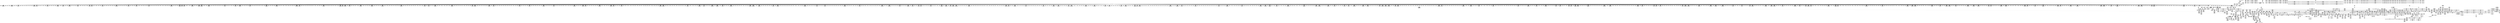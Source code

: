digraph {
	CE0x500eec0 [shape=record,shape=Mrecord,label="{CE0x500eec0|56:_i8*,_:_CRE_258,259_}"]
	CE0x5015170 [shape=record,shape=Mrecord,label="{CE0x5015170|GLOBAL:_may_link|*Constant*|*SummSource*}"]
	CE0x50b25d0 [shape=record,shape=Mrecord,label="{CE0x50b25d0|28:_i32,_:_CRE_90,91_}"]
	CE0x5019410 [shape=record,shape=Mrecord,label="{CE0x5019410|56:_i8*,_:_CRE_154,155_}"]
	CE0x505d360 [shape=record,shape=Mrecord,label="{CE0x505d360|56:_i8*,_:_CRE_925,926_}"]
	CE0x5063230 [shape=record,shape=Mrecord,label="{CE0x5063230|56:_i8*,_:_CRE_192,193_}"]
	CE0x50322d0 [shape=record,shape=Mrecord,label="{CE0x50322d0|__llvm_gcov_indirect_counter_increment:_tmp}"]
	CE0x5044a90 [shape=record,shape=Mrecord,label="{CE0x5044a90|__llvm_gcov_indirect_counter_increment:_exit|*SummSource*}"]
	CE0x508eee0 [shape=record,shape=Mrecord,label="{CE0x508eee0|may_link:_tmp3|security/selinux/hooks.c,1769|*SummSink*}"]
	CE0x50af420 [shape=record,shape=Mrecord,label="{CE0x50af420|28:_i32,_:_CRE_32,34_|*MultipleSource*|security/selinux/hooks.c,1777|*LoadInst*|security/selinux/hooks.c,1769|security/selinux/hooks.c,1769}"]
	CE0x5088660 [shape=record,shape=Mrecord,label="{CE0x5088660|104:_%struct.inode*,_:_CRE_180,181_}"]
	CE0x5066dd0 [shape=record,shape=Mrecord,label="{CE0x5066dd0|current_sid:_sid|security/selinux/hooks.c,220}"]
	CE0x509a4c0 [shape=record,shape=Mrecord,label="{CE0x509a4c0|56:_i8*,_:_CRE_476,477_}"]
	CE0x50bef20 [shape=record,shape=Mrecord,label="{CE0x50bef20|may_link:_or|security/selinux/hooks.c,1776|*SummSink*}"]
	CE0x50f3bc0 [shape=record,shape=Mrecord,label="{CE0x50f3bc0|i8*_getelementptr_inbounds_(_45_x_i8_,_45_x_i8_*_.str12,_i32_0,_i32_0)|*Constant*|*SummSource*}"]
	CE0x500eb80 [shape=record,shape=Mrecord,label="{CE0x500eb80|56:_i8*,_:_CRE_254,255_}"]
	CE0x5096190 [shape=record,shape=Mrecord,label="{CE0x5096190|56:_i8*,_:_CRE_284,285_}"]
	CE0x50db760 [shape=record,shape=Mrecord,label="{CE0x50db760|GLOBAL:_printk|*Constant*}"]
	CE0x5035550 [shape=record,shape=Mrecord,label="{CE0x5035550|may_link:_tmp13|security/selinux/hooks.c,1779|*SummSink*}"]
	CE0x5066290 [shape=record,shape=Mrecord,label="{CE0x5066290|56:_i8*,_:_CRE_72,76_|*MultipleSource*|*LoadInst*|security/selinux/hooks.c,1770|security/selinux/hooks.c,1770}"]
	CE0x509ee00 [shape=record,shape=Mrecord,label="{CE0x509ee00|56:_i8*,_:_CRE_589,590_}"]
	CE0x5060c00 [shape=record,shape=Mrecord,label="{CE0x5060c00|may_link:_tmp2|*LoadInst*|security/selinux/hooks.c,1769|*SummSink*}"]
	CE0x50187f0 [shape=record,shape=Mrecord,label="{CE0x50187f0|may_link:_sw.epilog}"]
	CE0x505e540 [shape=record,shape=Mrecord,label="{CE0x505e540|56:_i8*,_:_CRE_903,904_}"]
	CE0x5013610 [shape=record,shape=Mrecord,label="{CE0x5013610|56:_i8*,_:_CRE_309,310_}"]
	CE0x50f0fc0 [shape=record,shape=Mrecord,label="{CE0x50f0fc0|GLOBAL:_current_task|Global_var:current_task|*SummSink*}"]
	CE0x509f240 [shape=record,shape=Mrecord,label="{CE0x509f240|56:_i8*,_:_CRE_593,594_}"]
	CE0x50a0890 [shape=record,shape=Mrecord,label="{CE0x50a0890|56:_i8*,_:_CRE_614,615_}"]
	CE0x50537c0 [shape=record,shape=Mrecord,label="{CE0x50537c0|56:_i8*,_:_CRE_575,576_}"]
	CE0x50bc5d0 [shape=record,shape=Mrecord,label="{CE0x50bc5d0|i8_10|*Constant*}"]
	CE0x5053ca0 [shape=record,shape=Mrecord,label="{CE0x5053ca0|56:_i8*,_:_CRE_581,582_}"]
	CE0x50d0ba0 [shape=record,shape=Mrecord,label="{CE0x50d0ba0|current_sid:_tmp22|security/selinux/hooks.c,218|*SummSink*}"]
	CE0x50a0de0 [shape=record,shape=Mrecord,label="{CE0x50a0de0|56:_i8*,_:_CRE_619,620_}"]
	CE0x5063670 [shape=record,shape=Mrecord,label="{CE0x5063670|56:_i8*,_:_CRE_196,197_}"]
	CE0x505d8b0 [shape=record,shape=Mrecord,label="{CE0x505d8b0|56:_i8*,_:_CRE_930,931_}"]
	CE0x5066cf0 [shape=record,shape=Mrecord,label="{CE0x5066cf0|may_link:_i_security1|security/selinux/hooks.c,1770|*SummSink*}"]
	CE0x50d1400 [shape=record,shape=Mrecord,label="{CE0x50d1400|i32_1|*Constant*}"]
	CE0x500e840 [shape=record,shape=Mrecord,label="{CE0x500e840|56:_i8*,_:_CRE_250,251_}"]
	CE0x505dee0 [shape=record,shape=Mrecord,label="{CE0x505dee0|56:_i8*,_:_CRE_897,898_}"]
	CE0x5044630 [shape=record,shape=Mrecord,label="{CE0x5044630|_ret_i32_%tmp24,_!dbg_!27742|security/selinux/hooks.c,220|*SummSink*}"]
	CE0x50b9ab0 [shape=record,shape=Mrecord,label="{CE0x50b9ab0|GLOBAL:___llvm_gcov_ctr219|Global_var:__llvm_gcov_ctr219|*SummSource*}"]
	CE0x500f3a0 [shape=record,shape=Mrecord,label="{CE0x500f3a0|56:_i8*,_:_CRE_264,265_}"]
	CE0x50b3460 [shape=record,shape=Mrecord,label="{CE0x50b3460|28:_i32,_:_CRE_104,105_}"]
	CE0x50c3e80 [shape=record,shape=Mrecord,label="{CE0x50c3e80|avc_has_perm:_auditdata|Function::avc_has_perm&Arg::auditdata::|*SummSource*}"]
	CE0x508c0a0 [shape=record,shape=Mrecord,label="{CE0x508c0a0|104:_%struct.inode*,_:_CRE_248,256_|*MultipleSource*|Function::may_link&Arg::dentry::|security/selinux/hooks.c,1770|Function::selinux_inode_link&Arg::old_dentry::}"]
	CE0x5090450 [shape=record,shape=Mrecord,label="{CE0x5090450|may_link:_tmp14|security/selinux/hooks.c,1783}"]
	CE0x5063890 [shape=record,shape=Mrecord,label="{CE0x5063890|56:_i8*,_:_CRE_198,199_}"]
	CE0x512cfd0 [shape=record,shape=Mrecord,label="{CE0x512cfd0|COLLAPSED:_GCMRE___llvm_gcov_ctr98_internal_global_2_x_i64_zeroinitializer:_elem_0:default:}"]
	CE0x509f9b0 [shape=record,shape=Mrecord,label="{CE0x509f9b0|56:_i8*,_:_CRE_600,601_}"]
	CE0x5029940 [shape=record,shape=Mrecord,label="{CE0x5029940|56:_i8*,_:_CRE_16,24_|*MultipleSource*|Function::may_link&Arg::dir::|Function::selinux_inode_link&Arg::dir::|security/selinux/hooks.c,1769}"]
	CE0x50beeb0 [shape=record,shape=Mrecord,label="{CE0x50beeb0|may_link:_conv3|security/selinux/hooks.c,1776}"]
	CE0x509e360 [shape=record,shape=Mrecord,label="{CE0x509e360|56:_i8*,_:_CRE_579,580_}"]
	CE0x5021af0 [shape=record,shape=Mrecord,label="{CE0x5021af0|may_link:_dentry|Function::may_link&Arg::dentry::|*SummSink*}"]
	CE0x5064220 [shape=record,shape=Mrecord,label="{CE0x5064220|56:_i8*,_:_CRE_207,208_}"]
	CE0x505ddd0 [shape=record,shape=Mrecord,label="{CE0x505ddd0|56:_i8*,_:_CRE_896,897_}"]
	CE0x50c7690 [shape=record,shape=Mrecord,label="{CE0x50c7690|__llvm_gcov_indirect_counter_increment:_bb}"]
	CE0x5026e80 [shape=record,shape=Mrecord,label="{CE0x5026e80|56:_i8*,_:_CRE_500,504_|*MultipleSource*|Function::may_link&Arg::dir::|Function::selinux_inode_link&Arg::dir::|security/selinux/hooks.c,1769}"]
	CE0x50625e0 [shape=record,shape=Mrecord,label="{CE0x50625e0|56:_i8*,_:_CRE_151,152_}"]
	CE0x5093640 [shape=record,shape=Mrecord,label="{CE0x5093640|56:_i8*,_:_CRE_243,244_}"]
	CE0x50a3000 [shape=record,shape=Mrecord,label="{CE0x50a3000|56:_i8*,_:_CRE_752,756_|*MultipleSource*|*LoadInst*|security/selinux/hooks.c,1770|security/selinux/hooks.c,1770}"]
	CE0x5063de0 [shape=record,shape=Mrecord,label="{CE0x5063de0|56:_i8*,_:_CRE_203,204_}"]
	CE0x50aa970 [shape=record,shape=Mrecord,label="{CE0x50aa970|56:_i8*,_:_CRE_926,927_}"]
	CE0x503e600 [shape=record,shape=Mrecord,label="{CE0x503e600|current_sid:_tobool1|security/selinux/hooks.c,218|*SummSink*}"]
	CE0x5061e70 [shape=record,shape=Mrecord,label="{CE0x5061e70|56:_i8*,_:_CRE_144,145_}"]
	CE0x5053e40 [shape=record,shape=Mrecord,label="{CE0x5053e40|56:_i8*,_:_CRE_583,584_}"]
	CE0x64679c0 [shape=record,shape=Mrecord,label="{CE0x64679c0|selinux_inode_link:_tmp|*SummSource*}"]
	CE0x50615c0 [shape=record,shape=Mrecord,label="{CE0x50615c0|56:_i8*,_:_CRE_137,138_}"]
	CE0x505c040 [shape=record,shape=Mrecord,label="{CE0x505c040|56:_i8*,_:_CRE_907,908_}"]
	CE0x509ef10 [shape=record,shape=Mrecord,label="{CE0x509ef10|56:_i8*,_:_CRE_590,591_}"]
	CE0x5057170 [shape=record,shape=Mrecord,label="{CE0x5057170|56:_i8*,_:_CRE_704,712_|*MultipleSource*|Function::may_link&Arg::dir::|Function::selinux_inode_link&Arg::dir::|security/selinux/hooks.c,1769}"]
	CE0x50202a0 [shape=record,shape=Mrecord,label="{CE0x50202a0|56:_i8*,_:_CRE_2,4_|*MultipleSource*|*LoadInst*|security/selinux/hooks.c,1770|security/selinux/hooks.c,1770}"]
	CE0x50f0500 [shape=record,shape=Mrecord,label="{CE0x50f0500|i64_5|*Constant*|*SummSink*}"]
	CE0x5097d30 [shape=record,shape=Mrecord,label="{CE0x5097d30|56:_i8*,_:_CRE_310,311_}"]
	CE0x5026340 [shape=record,shape=Mrecord,label="{CE0x5026340|56:_i8*,_:_CRE_475,476_}"]
	CE0x508b080 [shape=record,shape=Mrecord,label="{CE0x508b080|104:_%struct.inode*,_:_CRE_214,215_}"]
	CE0x50f2ae0 [shape=record,shape=Mrecord,label="{CE0x50f2ae0|GLOBAL:_lockdep_rcu_suspicious|*Constant*}"]
	CE0x501ea50 [shape=record,shape=Mrecord,label="{CE0x501ea50|COLLAPSED:_GCMRE___llvm_gcov_ctr218_internal_global_2_x_i64_zeroinitializer:_elem_0:default:}"]
	CE0x505dcc0 [shape=record,shape=Mrecord,label="{CE0x505dcc0|56:_i8*,_:_CRE_895,896_}"]
	CE0x5098da0 [shape=record,shape=Mrecord,label="{CE0x5098da0|56:_i8*,_:_CRE_384,388_|*MultipleSource*|*LoadInst*|security/selinux/hooks.c,1770|security/selinux/hooks.c,1770}"]
	CE0x50edaa0 [shape=record,shape=Mrecord,label="{CE0x50edaa0|may_link:_tmp27|security/selinux/hooks.c,1799}"]
	CE0x502d260 [shape=record,shape=Mrecord,label="{CE0x502d260|56:_i8*,_:_CRE_203,204_}"]
	CE0x50f1f80 [shape=record,shape=Mrecord,label="{CE0x50f1f80|i64*_getelementptr_inbounds_(_11_x_i64_,_11_x_i64_*___llvm_gcov_ctr125,_i64_0,_i64_8)|*Constant*|*SummSource*}"]
	CE0x5053140 [shape=record,shape=Mrecord,label="{CE0x5053140|56:_i8*,_:_CRE_567,568_}"]
	CE0x5045970 [shape=record,shape=Mrecord,label="{CE0x5045970|56:_i8*,_:_CRE_182,183_}"]
	CE0x503a5d0 [shape=record,shape=Mrecord,label="{CE0x503a5d0|current_sid:_tmp6|security/selinux/hooks.c,218|*SummSource*}"]
	CE0x505d9c0 [shape=record,shape=Mrecord,label="{CE0x505d9c0|56:_i8*,_:_CRE_931,932_}"]
	CE0x50e96f0 [shape=record,shape=Mrecord,label="{CE0x50e96f0|__llvm_gcov_indirect_counter_increment:_counter|*SummSink*}"]
	CE0x502aa40 [shape=record,shape=Mrecord,label="{CE0x502aa40|56:_i8*,_:_CRE_2,4_|*MultipleSource*|Function::may_link&Arg::dir::|Function::selinux_inode_link&Arg::dir::|security/selinux/hooks.c,1769}"]
	CE0x5087950 [shape=record,shape=Mrecord,label="{CE0x5087950|104:_%struct.inode*,_:_CRE_169,170_}"]
	CE0x50a2180 [shape=record,shape=Mrecord,label="{CE0x50a2180|56:_i8*,_:_CRE_684,688_|*MultipleSource*|*LoadInst*|security/selinux/hooks.c,1770|security/selinux/hooks.c,1770}"]
	CE0x50122a0 [shape=record,shape=Mrecord,label="{CE0x50122a0|current_sid:_entry}"]
	CE0x505ecb0 [shape=record,shape=Mrecord,label="{CE0x505ecb0|56:_i8*,_:_CRE_910,911_}"]
	CE0x500e910 [shape=record,shape=Mrecord,label="{CE0x500e910|56:_i8*,_:_CRE_251,252_}"]
	CE0x5057330 [shape=record,shape=Mrecord,label="{CE0x5057330|56:_i8*,_:_CRE_712,728_|*MultipleSource*|Function::may_link&Arg::dir::|Function::selinux_inode_link&Arg::dir::|security/selinux/hooks.c,1769}"]
	CE0x50b3ac0 [shape=record,shape=Mrecord,label="{CE0x50b3ac0|28:_i32,_:_CRE_110,111_}"]
	CE0x50ef250 [shape=record,shape=Mrecord,label="{CE0x50ef250|current_sid:_tmp14|security/selinux/hooks.c,218|*SummSink*}"]
	CE0x5062ce0 [shape=record,shape=Mrecord,label="{CE0x5062ce0|56:_i8*,_:_CRE_187,188_}"]
	CE0x50beba0 [shape=record,shape=Mrecord,label="{CE0x50beba0|may_link:_conv|security/selinux/hooks.c,1776|*SummSource*}"]
	CE0x5042dc0 [shape=record,shape=Mrecord,label="{CE0x5042dc0|56:_i8*,_:_CRE_300,301_}"]
	CE0x50a3910 [shape=record,shape=Mrecord,label="{CE0x50a3910|56:_i8*,_:_CRE_800,804_|*MultipleSource*|*LoadInst*|security/selinux/hooks.c,1770|security/selinux/hooks.c,1770}"]
	CE0x501dac0 [shape=record,shape=Mrecord,label="{CE0x501dac0|COLLAPSED:_GIRE_selinux_xfrm_refcount_global_%struct.atomic_t_zeroinitializer,_align_4:_elem_0:default:}"]
	CE0x508aa90 [shape=record,shape=Mrecord,label="{CE0x508aa90|104:_%struct.inode*,_:_CRE_209,210_}"]
	CE0x50a6470 [shape=record,shape=Mrecord,label="{CE0x50a6470|56:_i8*,_:_CRE_891,892_}"]
	CE0x50dad20 [shape=record,shape=Mrecord,label="{CE0x50dad20|i32_2048|*Constant*|*SummSink*}"]
	CE0x5054730 [shape=record,shape=Mrecord,label="{CE0x5054730|56:_i8*,_:_CRE_594,595_}"]
	CE0x50898c0 [shape=record,shape=Mrecord,label="{CE0x50898c0|104:_%struct.inode*,_:_CRE_194,195_}"]
	CE0x50682a0 [shape=record,shape=Mrecord,label="{CE0x50682a0|56:_i8*,_:_CRE_0,2_|*MultipleSource*|*LoadInst*|security/selinux/hooks.c,1770|security/selinux/hooks.c,1770}"]
	CE0x5064840 [shape=record,shape=Mrecord,label="{CE0x5064840|56:_i8*,_:_CRE_224,232_|*MultipleSource*|*LoadInst*|security/selinux/hooks.c,1770|security/selinux/hooks.c,1770}"]
	CE0x50b7620 [shape=record,shape=Mrecord,label="{CE0x50b7620|may_link:_tmp21|security/selinux/hooks.c,1793|*SummSink*}"]
	CE0x50101a0 [shape=record,shape=Mrecord,label="{CE0x50101a0|56:_i8*,_:_CRE_284,285_}"]
	CE0x508a830 [shape=record,shape=Mrecord,label="{CE0x508a830|104:_%struct.inode*,_:_CRE_207,208_}"]
	CE0x502bd40 [shape=record,shape=Mrecord,label="{CE0x502bd40|may_link:_sw.bb8|*SummSink*}"]
	CE0x502b5c0 [shape=record,shape=Mrecord,label="{CE0x502b5c0|selinux_inode_link:_tmp1|*SummSink*}"]
	CE0x50b3570 [shape=record,shape=Mrecord,label="{CE0x50b3570|28:_i32,_:_CRE_105,106_}"]
	CE0x5024ca0 [shape=record,shape=Mrecord,label="{CE0x5024ca0|56:_i8*,_:_CRE_175,176_}"]
	CE0x50b5800 [shape=record,shape=Mrecord,label="{CE0x50b5800|may_link:_tmp7|security/selinux/hooks.c,1777}"]
	CE0x6c31390 [shape=record,shape=Mrecord,label="{CE0x6c31390|selinux_inode_link:_tmp2}"]
	CE0x50994e0 [shape=record,shape=Mrecord,label="{CE0x50994e0|56:_i8*,_:_CRE_416,424_|*MultipleSource*|*LoadInst*|security/selinux/hooks.c,1770|security/selinux/hooks.c,1770}"]
	CE0x50216c0 [shape=record,shape=Mrecord,label="{CE0x50216c0|selinux_inode_link:_old_dentry|Function::selinux_inode_link&Arg::old_dentry::|*SummSink*}"]
	CE0x50c73e0 [shape=record,shape=Mrecord,label="{CE0x50c73e0|current_sid:_tmp24|security/selinux/hooks.c,220|*SummSink*}"]
	CE0x5024310 [shape=record,shape=Mrecord,label="{CE0x5024310|56:_i8*,_:_CRE_166,167_}"]
	CE0x50edeb0 [shape=record,shape=Mrecord,label="{CE0x50edeb0|may_link:_tmp27|security/selinux/hooks.c,1799|*SummSource*}"]
	CE0x50aadb0 [shape=record,shape=Mrecord,label="{CE0x50aadb0|56:_i8*,_:_CRE_930,931_}"]
	CE0x50829c0 [shape=record,shape=Mrecord,label="{CE0x50829c0|i64*_getelementptr_inbounds_(_2_x_i64_,_2_x_i64_*___llvm_gcov_ctr98,_i64_0,_i64_0)|*Constant*|*SummSink*}"]
	CE0x50cf630 [shape=record,shape=Mrecord,label="{CE0x50cf630|i32_78|*Constant*}"]
	CE0x50166a0 [shape=record,shape=Mrecord,label="{CE0x50166a0|may_link:_if.end|*SummSink*}"]
	CE0x5096900 [shape=record,shape=Mrecord,label="{CE0x5096900|56:_i8*,_:_CRE_291,292_}"]
	CE0x505e320 [shape=record,shape=Mrecord,label="{CE0x505e320|56:_i8*,_:_CRE_901,902_}"]
	CE0x50a1330 [shape=record,shape=Mrecord,label="{CE0x50a1330|56:_i8*,_:_CRE_864,865_}"]
	CE0x50b0cd0 [shape=record,shape=Mrecord,label="{CE0x50b0cd0|28:_i32,_:_CRE_65,66_}"]
	CE0x5025b00 [shape=record,shape=Mrecord,label="{CE0x5025b00|56:_i8*,_:_CRE_456,464_|*MultipleSource*|Function::may_link&Arg::dir::|Function::selinux_inode_link&Arg::dir::|security/selinux/hooks.c,1769}"]
	CE0x50b39b0 [shape=record,shape=Mrecord,label="{CE0x50b39b0|28:_i32,_:_CRE_109,110_}"]
	CE0x50a5f20 [shape=record,shape=Mrecord,label="{CE0x50a5f20|56:_i8*,_:_CRE_886,887_}"]
	CE0x50e8c60 [shape=record,shape=Mrecord,label="{CE0x50e8c60|__llvm_gcov_indirect_counter_increment:_tmp5|*SummSink*}"]
	CE0x50bd560 [shape=record,shape=Mrecord,label="{CE0x50bd560|may_link:_tobool|security/selinux/hooks.c,1776|*SummSink*}"]
	CE0x50ab0e0 [shape=record,shape=Mrecord,label="{CE0x50ab0e0|56:_i8*,_:_CRE_933,934_}"]
	CE0x5026b40 [shape=record,shape=Mrecord,label="{CE0x5026b40|56:_i8*,_:_CRE_486,487_}"]
	CE0x50b16d0 [shape=record,shape=Mrecord,label="{CE0x50b16d0|28:_i32,_:_CRE_75,76_}"]
	CE0x5017ee0 [shape=record,shape=Mrecord,label="{CE0x5017ee0|may_link:_tmp11|security/selinux/hooks.c,1778|*SummSink*}"]
	CE0x50a1c10 [shape=record,shape=Mrecord,label="{CE0x50a1c10|56:_i8*,_:_CRE_664,672_|*MultipleSource*|*LoadInst*|security/selinux/hooks.c,1770|security/selinux/hooks.c,1770}"]
	CE0x50199c0 [shape=record,shape=Mrecord,label="{CE0x50199c0|56:_i8*,_:_CRE_161,162_}"]
	CE0x50285d0 [shape=record,shape=Mrecord,label="{CE0x50285d0|56:_i8*,_:_CRE_559,560_}"]
	CE0x50f35c0 [shape=record,shape=Mrecord,label="{CE0x50f35c0|i32_218|*Constant*|*SummSource*}"]
	CE0x50bdfd0 [shape=record,shape=Mrecord,label="{CE0x50bdfd0|i64_2097152|*Constant*}"]
	CE0x502df50 [shape=record,shape=Mrecord,label="{CE0x502df50|current_sid:_do.body|*SummSink*}"]
	CE0x503f3d0 [shape=record,shape=Mrecord,label="{CE0x503f3d0|56:_i8*,_:_CRE_145,146_}"]
	CE0x50ab920 [shape=record,shape=Mrecord,label="{CE0x50ab920|56:_i8*,_:_CRE_960,968_|*MultipleSource*|*LoadInst*|security/selinux/hooks.c,1770|security/selinux/hooks.c,1770}"]
	CE0x508ba00 [shape=record,shape=Mrecord,label="{CE0x508ba00|104:_%struct.inode*,_:_CRE_222,223_}"]
	CE0x50b05d0 [shape=record,shape=Mrecord,label="{CE0x50b05d0|28:_i32,_:_CRE_58,59_}"]
	CE0x50df320 [shape=record,shape=Mrecord,label="{CE0x50df320|28:_i32,_32:_i16,_:_CRE_28,32_|*MultipleSource*|security/selinux/hooks.c,1797|security/selinux/hooks.c,1770|security/selinux/hooks.c,1770}"]
	CE0x505dff0 [shape=record,shape=Mrecord,label="{CE0x505dff0|56:_i8*,_:_CRE_898,899_}"]
	CE0x50b07d0 [shape=record,shape=Mrecord,label="{CE0x50b07d0|28:_i32,_:_CRE_60,61_}"]
	CE0x50aab90 [shape=record,shape=Mrecord,label="{CE0x50aab90|56:_i8*,_:_CRE_928,929_}"]
	CE0x50660d0 [shape=record,shape=Mrecord,label="{CE0x50660d0|56:_i8*,_:_CRE_64,72_|*MultipleSource*|*LoadInst*|security/selinux/hooks.c,1770|security/selinux/hooks.c,1770}"]
	CE0x508ec50 [shape=record,shape=Mrecord,label="{CE0x508ec50|i32_5|*Constant*}"]
	CE0x502d330 [shape=record,shape=Mrecord,label="{CE0x502d330|56:_i8*,_:_CRE_204,205_}"]
	CE0x5043b50 [shape=record,shape=Mrecord,label="{CE0x5043b50|__llvm_gcov_indirect_counter_increment:_pred}"]
	CE0x5019750 [shape=record,shape=Mrecord,label="{CE0x5019750|56:_i8*,_:_CRE_158,159_}"]
	CE0x50bfcc0 [shape=record,shape=Mrecord,label="{CE0x50bfcc0|may_link:_conv3|security/selinux/hooks.c,1776|*SummSink*}"]
	CE0x502c560 [shape=record,shape=Mrecord,label="{CE0x502c560|56:_i8*,_:_CRE_187,188_}"]
	CE0x50b28d0 [shape=record,shape=Mrecord,label="{CE0x50b28d0|28:_i32,_:_CRE_93,94_}"]
	CE0x505a170 [shape=record,shape=Mrecord,label="{CE0x505a170|56:_i8*,_:_CRE_878,879_}"]
	CE0x50a5d00 [shape=record,shape=Mrecord,label="{CE0x50a5d00|56:_i8*,_:_CRE_884,885_}"]
	CE0x5088f40 [shape=record,shape=Mrecord,label="{CE0x5088f40|104:_%struct.inode*,_:_CRE_186,187_}"]
	CE0x50bf3e0 [shape=record,shape=Mrecord,label="{CE0x50bf3e0|may_link:_conv3|security/selinux/hooks.c,1776|*SummSource*}"]
	CE0x50aa860 [shape=record,shape=Mrecord,label="{CE0x50aa860|56:_i8*,_:_CRE_925,926_}"]
	CE0x502c1a0 [shape=record,shape=Mrecord,label="{CE0x502c1a0|__llvm_gcov_indirect_counter_increment:_tmp|*SummSource*}"]
	CE0x50428e0 [shape=record,shape=Mrecord,label="{CE0x50428e0|56:_i8*,_:_CRE_294,295_}"]
	CE0x505be20 [shape=record,shape=Mrecord,label="{CE0x505be20|56:_i8*,_:_CRE_905,906_}"]
	CE0x5031900 [shape=record,shape=Mrecord,label="{CE0x5031900|56:_i8*,_:_CRE_232,236_|*MultipleSource*|Function::may_link&Arg::dir::|Function::selinux_inode_link&Arg::dir::|security/selinux/hooks.c,1769}"]
	CE0x50f3070 [shape=record,shape=Mrecord,label="{CE0x50f3070|i8*_getelementptr_inbounds_(_25_x_i8_,_25_x_i8_*_.str3,_i32_0,_i32_0)|*Constant*|*SummSource*}"]
	CE0x5016b60 [shape=record,shape=Mrecord,label="{CE0x5016b60|_call_void_mcount()_#3}"]
	CE0x50cf8b0 [shape=record,shape=Mrecord,label="{CE0x50cf8b0|current_sid:_cred|security/selinux/hooks.c,218}"]
	CE0x5097a00 [shape=record,shape=Mrecord,label="{CE0x5097a00|56:_i8*,_:_CRE_307,308_}"]
	CE0x50cead0 [shape=record,shape=Mrecord,label="{CE0x50cead0|GLOBAL:_get_current|*Constant*|*SummSource*}"]
	CE0x50e8f00 [shape=record,shape=Mrecord,label="{CE0x50e8f00|current_sid:_bb}"]
	CE0x505edc0 [shape=record,shape=Mrecord,label="{CE0x505edc0|56:_i8*,_:_CRE_911,912_}"]
	CE0x5082f30 [shape=record,shape=Mrecord,label="{CE0x5082f30|current_sid:_tmp13|security/selinux/hooks.c,218|*SummSink*}"]
	CE0x509e250 [shape=record,shape=Mrecord,label="{CE0x509e250|56:_i8*,_:_CRE_578,579_}"]
	CE0x50b4670 [shape=record,shape=Mrecord,label="{CE0x50b4670|28:_i32,_:_CRE_128,136_|*MultipleSource*|security/selinux/hooks.c,1777|*LoadInst*|security/selinux/hooks.c,1769|security/selinux/hooks.c,1769}"]
	CE0x5092f00 [shape=record,shape=Mrecord,label="{CE0x5092f00|i64**_getelementptr_inbounds_(_4_x_i64*_,_4_x_i64*_*___llvm_gcda_edge_table220,_i64_0,_i64_1)|*Constant*}"]
	CE0x50f2dc0 [shape=record,shape=Mrecord,label="{CE0x50f2dc0|GLOBAL:_lockdep_rcu_suspicious|*Constant*|*SummSink*}"]
	CE0x50a1840 [shape=record,shape=Mrecord,label="{CE0x50a1840|56:_i8*,_:_CRE_648,656_|*MultipleSource*|*LoadInst*|security/selinux/hooks.c,1770|security/selinux/hooks.c,1770}"]
	CE0x50a45c0 [shape=record,shape=Mrecord,label="{CE0x50a45c0|56:_i8*,_:_CRE_856,864_|*MultipleSource*|*LoadInst*|security/selinux/hooks.c,1770|security/selinux/hooks.c,1770}"]
	CE0x50e9c60 [shape=record,shape=Mrecord,label="{CE0x50e9c60|current_sid:_tmp10|security/selinux/hooks.c,218}"]
	CE0x50892d0 [shape=record,shape=Mrecord,label="{CE0x50892d0|104:_%struct.inode*,_:_CRE_189,190_}"]
	CE0x50b8db0 [shape=record,shape=Mrecord,label="{CE0x50b8db0|_call_void___llvm_gcov_indirect_counter_increment(i32*___llvm_gcov_global_state_pred221,_i64**_getelementptr_inbounds_(_4_x_i64*_,_4_x_i64*_*___llvm_gcda_edge_table220,_i64_0,_i64_1)),_!dbg_!27742|security/selinux/hooks.c,1783|*SummSource*}"]
	CE0x50c7b40 [shape=record,shape=Mrecord,label="{CE0x50c7b40|__llvm_gcov_indirect_counter_increment:_bb4|*SummSink*}"]
	CE0x5086c40 [shape=record,shape=Mrecord,label="{CE0x5086c40|104:_%struct.inode*,_:_CRE_158,159_}"]
	CE0x5026ce0 [shape=record,shape=Mrecord,label="{CE0x5026ce0|56:_i8*,_:_CRE_488,496_|*MultipleSource*|Function::may_link&Arg::dir::|Function::selinux_inode_link&Arg::dir::|security/selinux/hooks.c,1769}"]
	CE0x502b6e0 [shape=record,shape=Mrecord,label="{CE0x502b6e0|selinux_inode_link:_old_dentry|Function::selinux_inode_link&Arg::old_dentry::}"]
	CE0x5054b40 [shape=record,shape=Mrecord,label="{CE0x5054b40|56:_i8*,_:_CRE_599,600_}"]
	CE0x505b490 [shape=record,shape=Mrecord,label="{CE0x505b490|56:_i8*,_:_CRE_896,897_}"]
	CE0x5056130 [shape=record,shape=Mrecord,label="{CE0x5056130|56:_i8*,_:_CRE_640,648_|*MultipleSource*|Function::may_link&Arg::dir::|Function::selinux_inode_link&Arg::dir::|security/selinux/hooks.c,1769}"]
	CE0x50b5600 [shape=record,shape=Mrecord,label="{CE0x50b5600|28:_i32,_:_CRE_200,208_|*MultipleSource*|security/selinux/hooks.c,1777|*LoadInst*|security/selinux/hooks.c,1769|security/selinux/hooks.c,1769}"]
	CE0x508a5d0 [shape=record,shape=Mrecord,label="{CE0x508a5d0|104:_%struct.inode*,_:_CRE_205,206_}"]
	CE0x50325b0 [shape=record,shape=Mrecord,label="{CE0x50325b0|__llvm_gcov_indirect_counter_increment:_tmp1|*SummSink*}"]
	CE0x50ed920 [shape=record,shape=Mrecord,label="{CE0x50ed920|may_link:_tmp27|security/selinux/hooks.c,1799|*SummSink*}"]
	CE0x50b9d80 [shape=record,shape=Mrecord,label="{CE0x50b9d80|i64_2|*Constant*|*SummSink*}"]
	CE0x502ff70 [shape=record,shape=Mrecord,label="{CE0x502ff70|56:_i8*,_:_CRE_272,273_}"]
	CE0x50144f0 [shape=record,shape=Mrecord,label="{CE0x50144f0|56:_i8*,_:_CRE_384,388_|*MultipleSource*|Function::may_link&Arg::dir::|Function::selinux_inode_link&Arg::dir::|security/selinux/hooks.c,1769}"]
	CE0x5042c20 [shape=record,shape=Mrecord,label="{CE0x5042c20|56:_i8*,_:_CRE_298,299_}"]
	CE0x5031040 [shape=record,shape=Mrecord,label="{CE0x5031040|__llvm_gcov_indirect_counter_increment:_tmp1|*SummSource*}"]
	CE0x500e9e0 [shape=record,shape=Mrecord,label="{CE0x500e9e0|56:_i8*,_:_CRE_252,253_}"]
	CE0x5036d50 [shape=record,shape=Mrecord,label="{CE0x5036d50|i64*_getelementptr_inbounds_(_2_x_i64_,_2_x_i64_*___llvm_gcov_ctr218,_i64_0,_i64_1)|*Constant*}"]
	CE0x501d8c0 [shape=record,shape=Mrecord,label="{CE0x501d8c0|i64*_getelementptr_inbounds_(_14_x_i64_,_14_x_i64_*___llvm_gcov_ctr219,_i64_0,_i64_0)|*Constant*|*SummSource*}"]
	CE0x50533b0 [shape=record,shape=Mrecord,label="{CE0x50533b0|56:_i8*,_:_CRE_570,571_}"]
	CE0x50544c0 [shape=record,shape=Mrecord,label="{CE0x50544c0|56:_i8*,_:_CRE_591,592_}"]
	CE0x500ec50 [shape=record,shape=Mrecord,label="{CE0x500ec50|56:_i8*,_:_CRE_255,256_}"]
	CE0x5045150 [shape=record,shape=Mrecord,label="{CE0x5045150|56:_i8*,_:_CRE_172,173_}"]
	CE0x505c260 [shape=record,shape=Mrecord,label="{CE0x505c260|56:_i8*,_:_CRE_909,910_}"]
	CE0x5099fc0 [shape=record,shape=Mrecord,label="{CE0x5099fc0|56:_i8*,_:_CRE_464,472_|*MultipleSource*|*LoadInst*|security/selinux/hooks.c,1770|security/selinux/hooks.c,1770}"]
	CE0x5021fd0 [shape=record,shape=Mrecord,label="{CE0x5021fd0|may_link:_tmp1|*SummSource*}"]
	CE0x50639a0 [shape=record,shape=Mrecord,label="{CE0x50639a0|56:_i8*,_:_CRE_199,200_}"]
	CE0x503df90 [shape=record,shape=Mrecord,label="{CE0x503df90|may_link:_i_security|security/selinux/hooks.c,1769}"]
	CE0x50914c0 [shape=record,shape=Mrecord,label="{CE0x50914c0|may_link:_tmp16|security/selinux/hooks.c,1786|*SummSource*}"]
	CE0x5013130 [shape=record,shape=Mrecord,label="{CE0x5013130|56:_i8*,_:_CRE_303,304_}"]
	CE0x50850b0 [shape=record,shape=Mrecord,label="{CE0x50850b0|104:_%struct.inode*,_:_CRE_92,93_}"]
	CE0x50100d0 [shape=record,shape=Mrecord,label="{CE0x50100d0|56:_i8*,_:_CRE_283,284_}"]
	CE0x50a33a0 [shape=record,shape=Mrecord,label="{CE0x50a33a0|56:_i8*,_:_CRE_768,776_|*MultipleSource*|*LoadInst*|security/selinux/hooks.c,1770|security/selinux/hooks.c,1770}"]
	CE0x5053d70 [shape=record,shape=Mrecord,label="{CE0x5053d70|56:_i8*,_:_CRE_582,583_}"]
	CE0x5027440 [shape=record,shape=Mrecord,label="{CE0x5027440|56:_i8*,_:_CRE_512,520_|*MultipleSource*|Function::may_link&Arg::dir::|Function::selinux_inode_link&Arg::dir::|security/selinux/hooks.c,1769}"]
	CE0x50be280 [shape=record,shape=Mrecord,label="{CE0x50be280|i64_2097152|*Constant*|*SummSink*}"]
	CE0x50b3f00 [shape=record,shape=Mrecord,label="{CE0x50b3f00|28:_i32,_:_CRE_114,115_}"]
	CE0x50f2230 [shape=record,shape=Mrecord,label="{CE0x50f2230|i8_1|*Constant*|*SummSink*}"]
	CE0x50977e0 [shape=record,shape=Mrecord,label="{CE0x50977e0|56:_i8*,_:_CRE_305,306_}"]
	CE0x50b15d0 [shape=record,shape=Mrecord,label="{CE0x50b15d0|28:_i32,_:_CRE_74,75_}"]
	CE0x5096d40 [shape=record,shape=Mrecord,label="{CE0x5096d40|56:_i8*,_:_CRE_295,296_}"]
	CE0x50a1fb0 [shape=record,shape=Mrecord,label="{CE0x50a1fb0|56:_i8*,_:_CRE_680,684_|*MultipleSource*|*LoadInst*|security/selinux/hooks.c,1770|security/selinux/hooks.c,1770}"]
	CE0x50328f0 [shape=record,shape=Mrecord,label="{CE0x50328f0|may_link:_sw.bb}"]
	CE0x502fd10 [shape=record,shape=Mrecord,label="{CE0x502fd10|56:_i8*,_:_CRE_977,978_}"]
	CE0x50596b0 [shape=record,shape=Mrecord,label="{CE0x50596b0|56:_i8*,_:_CRE_867,868_}"]
	CE0x50f5100 [shape=record,shape=Mrecord,label="{CE0x50f5100|i8_1|*Constant*|*SummSource*}"]
	CE0x5019c30 [shape=record,shape=Mrecord,label="{CE0x5019c30|56:_i8*,_:_CRE_164,165_}"]
	CE0x502c970 [shape=record,shape=Mrecord,label="{CE0x502c970|56:_i8*,_:_CRE_192,193_}"]
	CE0x50d9d90 [shape=record,shape=Mrecord,label="{CE0x50d9d90|VOIDTB_TE_array:_GCE___func__.may_link_private_unnamed_addr_constant_9_x_i8_c_may_link_00_,_align_1:_elem_0:default:}"]
	CE0x50e6780 [shape=record,shape=Mrecord,label="{CE0x50e6780|may_link:_tmp24|security/selinux/hooks.c,1797|*SummSink*}"]
	CE0x50b08d0 [shape=record,shape=Mrecord,label="{CE0x50b08d0|28:_i32,_:_CRE_61,62_}"]
	CE0x5088070 [shape=record,shape=Mrecord,label="{CE0x5088070|104:_%struct.inode*,_:_CRE_175,176_}"]
	CE0x5019b60 [shape=record,shape=Mrecord,label="{CE0x5019b60|56:_i8*,_:_CRE_163,164_}"]
	CE0x50b5000 [shape=record,shape=Mrecord,label="{CE0x50b5000|28:_i32,_:_CRE_168,184_|*MultipleSource*|security/selinux/hooks.c,1777|*LoadInst*|security/selinux/hooks.c,1769|security/selinux/hooks.c,1769}"]
	CE0x509d9d0 [shape=record,shape=Mrecord,label="{CE0x509d9d0|56:_i8*,_:_CRE_570,571_}"]
	CE0x5031f80 [shape=record,shape=Mrecord,label="{CE0x5031f80|56:_i8*,_:_CRE_243,244_}"]
	CE0x5019a90 [shape=record,shape=Mrecord,label="{CE0x5019a90|56:_i8*,_:_CRE_162,163_}"]
	CE0x505ce10 [shape=record,shape=Mrecord,label="{CE0x505ce10|56:_i8*,_:_CRE_920,921_}"]
	CE0x50b8b00 [shape=record,shape=Mrecord,label="{CE0x50b8b00|GLOBAL:___llvm_gcov_indirect_counter_increment|*Constant*|*SummSink*}"]
	CE0x503b710 [shape=record,shape=Mrecord,label="{CE0x503b710|GLOBAL:___llvm_gcov_ctr125|Global_var:__llvm_gcov_ctr125}"]
	CE0x50f3c30 [shape=record,shape=Mrecord,label="{CE0x50f3c30|i8*_getelementptr_inbounds_(_45_x_i8_,_45_x_i8_*_.str12,_i32_0,_i32_0)|*Constant*|*SummSink*}"]
	CE0x50b7200 [shape=record,shape=Mrecord,label="{CE0x50b7200|may_link:_tmp20|security/selinux/hooks.c,1793|*SummSource*}"]
	CE0x50ebc10 [shape=record,shape=Mrecord,label="{CE0x50ebc10|may_link:_sclass|security/selinux/hooks.c,1797|*SummSource*}"]
	CE0x5060160 [shape=record,shape=Mrecord,label="{CE0x5060160|56:_i8*,_:_CRE_984,988_|*MultipleSource*|Function::may_link&Arg::dir::|Function::selinux_inode_link&Arg::dir::|security/selinux/hooks.c,1769}"]
	CE0x508e6d0 [shape=record,shape=Mrecord,label="{CE0x508e6d0|may_link:_tmp4|*LoadInst*|security/selinux/hooks.c,1770|*SummSink*}"]
	CE0x509e140 [shape=record,shape=Mrecord,label="{CE0x509e140|56:_i8*,_:_CRE_577,578_}"]
	CE0x500fbf0 [shape=record,shape=Mrecord,label="{CE0x500fbf0|56:_i8*,_:_CRE_277,278_}"]
	CE0x50852e0 [shape=record,shape=Mrecord,label="{CE0x50852e0|104:_%struct.inode*,_:_CRE_94,95_}"]
	CE0x5018920 [shape=record,shape=Mrecord,label="{CE0x5018920|may_link:_sw.epilog|*SummSink*}"]
	CE0x5087820 [shape=record,shape=Mrecord,label="{CE0x5087820|104:_%struct.inode*,_:_CRE_168,169_}"]
	CE0x505dad0 [shape=record,shape=Mrecord,label="{CE0x505dad0|56:_i8*,_:_CRE_932,933_}"]
	CE0x502d760 [shape=record,shape=Mrecord,label="{CE0x502d760|_call_void_mcount()_#3|*SummSink*}"]
	CE0x503deb0 [shape=record,shape=Mrecord,label="{CE0x503deb0|i32_10|*Constant*|*SummSource*}"]
	CE0x50453c0 [shape=record,shape=Mrecord,label="{CE0x50453c0|56:_i8*,_:_CRE_175,176_}"]
	CE0x509f8a0 [shape=record,shape=Mrecord,label="{CE0x509f8a0|56:_i8*,_:_CRE_599,600_}"]
	CE0x5024750 [shape=record,shape=Mrecord,label="{CE0x5024750|56:_i8*,_:_CRE_170,171_}"]
	CE0x508cd90 [shape=record,shape=Mrecord,label="{CE0x508cd90|104:_%struct.inode*,_:_CRE_296,304_|*MultipleSource*|Function::may_link&Arg::dentry::|security/selinux/hooks.c,1770|Function::selinux_inode_link&Arg::old_dentry::}"]
	CE0x50a1de0 [shape=record,shape=Mrecord,label="{CE0x50a1de0|56:_i8*,_:_CRE_672,680_|*MultipleSource*|*LoadInst*|security/selinux/hooks.c,1770|security/selinux/hooks.c,1770}"]
	CE0x50a6030 [shape=record,shape=Mrecord,label="{CE0x50a6030|56:_i8*,_:_CRE_887,888_}"]
	CE0x50b18d0 [shape=record,shape=Mrecord,label="{CE0x50b18d0|28:_i32,_:_CRE_77,78_}"]
	CE0x50b11d0 [shape=record,shape=Mrecord,label="{CE0x50b11d0|28:_i32,_:_CRE_70,71_}"]
	CE0x50b7db0 [shape=record,shape=Mrecord,label="{CE0x50b7db0|may_link:_tmp21|security/selinux/hooks.c,1793|*SummSource*}"]
	CE0x5093930 [shape=record,shape=Mrecord,label="{CE0x5093930|56:_i8*,_:_CRE_246,247_}"]
	CE0x50b5e40 [shape=record,shape=Mrecord,label="{CE0x50b5e40|may_link:_tmp10|security/selinux/hooks.c,1778}"]
	CE0x6334eb0 [shape=record,shape=Mrecord,label="{CE0x6334eb0|selinux_inode_link:_tmp3|*SummSource*}"]
	CE0x50c8030 [shape=record,shape=Mrecord,label="{CE0x50c8030|may_link:_tmp18|security/selinux/hooks.c,1789}"]
	CE0x50cc6d0 [shape=record,shape=Mrecord,label="{CE0x50cc6d0|current_sid:_tmp17|security/selinux/hooks.c,218|*SummSink*}"]
	CE0x508f060 [shape=record,shape=Mrecord,label="{CE0x508f060|i32_5|*Constant*|*SummSink*}"]
	CE0x501e3d0 [shape=record,shape=Mrecord,label="{CE0x501e3d0|_ret_i32_%retval.0,_!dbg_!27757|security/selinux/hooks.c,1799|*SummSink*}"]
	CE0x505a060 [shape=record,shape=Mrecord,label="{CE0x505a060|56:_i8*,_:_CRE_877,878_}"]
	CE0x50ee7c0 [shape=record,shape=Mrecord,label="{CE0x50ee7c0|current_sid:_tmp7|security/selinux/hooks.c,218}"]
	CE0x509f020 [shape=record,shape=Mrecord,label="{CE0x509f020|56:_i8*,_:_CRE_591,592_}"]
	CE0x50358e0 [shape=record,shape=Mrecord,label="{CE0x50358e0|may_link:_tmp13|security/selinux/hooks.c,1779}"]
	CE0x5112160 [shape=record,shape=Mrecord,label="{CE0x5112160|get_current:_tmp2}"]
	CE0x50c1590 [shape=record,shape=Mrecord,label="{CE0x50c1590|i64_0|*Constant*|*SummSink*}"]
	CE0x5055910 [shape=record,shape=Mrecord,label="{CE0x5055910|56:_i8*,_:_CRE_616,617_}"]
	CE0x5085dc0 [shape=record,shape=Mrecord,label="{CE0x5085dc0|104:_%struct.inode*,_:_CRE_146,147_}"]
	CE0x5025300 [shape=record,shape=Mrecord,label="{CE0x5025300|56:_i8*,_:_CRE_181,182_}"]
	CE0x505a6c0 [shape=record,shape=Mrecord,label="{CE0x505a6c0|56:_i8*,_:_CRE_883,884_}"]
	CE0x50ae7e0 [shape=record,shape=Mrecord,label="{CE0x50ae7e0|28:_i32,_:_CRE_13,14_}"]
	CE0x50f18e0 [shape=record,shape=Mrecord,label="{CE0x50f18e0|%struct.task_struct*_(%struct.task_struct**)*_asm_movq_%gs:$_1:P_,$0_,_r,im,_dirflag_,_fpsr_,_flags_}"]
	CE0x5066aa0 [shape=record,shape=Mrecord,label="{CE0x5066aa0|may_link:_i_security1|security/selinux/hooks.c,1770}"]
	CE0x50cc230 [shape=record,shape=Mrecord,label="{CE0x50cc230|i64*_getelementptr_inbounds_(_11_x_i64_,_11_x_i64_*___llvm_gcov_ctr125,_i64_0,_i64_9)|*Constant*|*SummSink*}"]
	CE0x508f920 [shape=record,shape=Mrecord,label="{CE0x508f920|_ret_void|*SummSource*}"]
	CE0x50eaba0 [shape=record,shape=Mrecord,label="{CE0x50eaba0|current_sid:_tmp2|*SummSink*}"]
	CE0x5058670 [shape=record,shape=Mrecord,label="{CE0x5058670|56:_i8*,_:_CRE_816,824_|*MultipleSource*|Function::may_link&Arg::dir::|Function::selinux_inode_link&Arg::dir::|security/selinux/hooks.c,1769}"]
	CE0x501da50 [shape=record,shape=Mrecord,label="{CE0x501da50|may_link:_tmp}"]
	CE0x50cd9a0 [shape=record,shape=Mrecord,label="{CE0x50cd9a0|current_sid:_tmp20|security/selinux/hooks.c,218}"]
	CE0x503f300 [shape=record,shape=Mrecord,label="{CE0x503f300|56:_i8*,_:_CRE_144,145_}"]
	CE0x5028380 [shape=record,shape=Mrecord,label="{CE0x5028380|56:_i8*,_:_CRE_555,556_}"]
	CE0x50c4550 [shape=record,shape=Mrecord,label="{CE0x50c4550|may_link:_tobool6|security/selinux/hooks.c,1778|*SummSink*}"]
	CE0x50c9d00 [shape=record,shape=Mrecord,label="{CE0x50c9d00|_call_void___llvm_gcov_indirect_counter_increment(i32*___llvm_gcov_global_state_pred221,_i64**_getelementptr_inbounds_(_4_x_i64*_,_4_x_i64*_*___llvm_gcda_edge_table220,_i64_0,_i64_0)),_!dbg_!27749|security/selinux/hooks.c,1793|*SummSource*}"]
	CE0x5025410 [shape=record,shape=Mrecord,label="{CE0x5025410|56:_i8*,_:_CRE_182,183_}"]
	CE0x50432f0 [shape=record,shape=Mrecord,label="{CE0x50432f0|i64_3|*Constant*|*SummSource*}"]
	CE0x50a0cd0 [shape=record,shape=Mrecord,label="{CE0x50a0cd0|56:_i8*,_:_CRE_618,619_}"]
	CE0x50b4230 [shape=record,shape=Mrecord,label="{CE0x50b4230|28:_i32,_:_CRE_117,118_}"]
	CE0x505a4a0 [shape=record,shape=Mrecord,label="{CE0x505a4a0|56:_i8*,_:_CRE_881,882_}"]
	CE0x50851b0 [shape=record,shape=Mrecord,label="{CE0x50851b0|104:_%struct.inode*,_:_CRE_93,94_}"]
	CE0x50b4560 [shape=record,shape=Mrecord,label="{CE0x50b4560|28:_i32,_:_CRE_120,128_|*MultipleSource*|security/selinux/hooks.c,1777|*LoadInst*|security/selinux/hooks.c,1769|security/selinux/hooks.c,1769}"]
	CE0x50611f0 [shape=record,shape=Mrecord,label="{CE0x50611f0|56:_i8*,_:_CRE_120,128_|*MultipleSource*|*LoadInst*|security/selinux/hooks.c,1770|security/selinux/hooks.c,1770}"]
	CE0x5044b70 [shape=record,shape=Mrecord,label="{CE0x5044b70|__llvm_gcov_indirect_counter_increment:_bb|*SummSource*}"]
	CE0x50dc1f0 [shape=record,shape=Mrecord,label="{CE0x50dc1f0|i64*_getelementptr_inbounds_(_14_x_i64_,_14_x_i64_*___llvm_gcov_ctr219,_i64_0,_i64_12)|*Constant*|*SummSource*}"]
	CE0x5014a30 [shape=record,shape=Mrecord,label="{CE0x5014a30|56:_i8*,_:_CRE_408,416_|*MultipleSource*|Function::may_link&Arg::dir::|Function::selinux_inode_link&Arg::dir::|security/selinux/hooks.c,1769}"]
	CE0x5028770 [shape=record,shape=Mrecord,label="{CE0x5028770|56:_i8*,_:_CRE_561,562_}"]
	CE0x50ab520 [shape=record,shape=Mrecord,label="{CE0x50ab520|56:_i8*,_:_CRE_936,944_|*MultipleSource*|*LoadInst*|security/selinux/hooks.c,1770|security/selinux/hooks.c,1770}"]
	CE0x5019000 [shape=record,shape=Mrecord,label="{CE0x5019000|56:_i8*,_:_CRE_149,150_}"]
	CE0x50be830 [shape=record,shape=Mrecord,label="{CE0x50be830|i32_8388608|*Constant*|*SummSink*}"]
	CE0x50e68a0 [shape=record,shape=Mrecord,label="{CE0x50e68a0|_call_void_mcount()_#3|*SummSource*}"]
	CE0x502d400 [shape=record,shape=Mrecord,label="{CE0x502d400|56:_i8*,_:_CRE_205,206_}"]
	CE0x501f960 [shape=record,shape=Mrecord,label="{CE0x501f960|may_link:_dir|Function::may_link&Arg::dir::|*SummSink*}"]
	CE0x6334f20 [shape=record,shape=Mrecord,label="{CE0x6334f20|selinux_inode_link:_tmp3|*SummSink*}"]
	"CONST[source:0(mediator),value:0(static)][purpose:{operation}]"
	CE0x5035a10 [shape=record,shape=Mrecord,label="{CE0x5035a10|may_link:_tmp13|security/selinux/hooks.c,1779|*SummSource*}"]
	CE0x503f050 [shape=record,shape=Mrecord,label="{CE0x503f050|56:_i8*,_:_CRE_140,141_}"]
	CE0x502a360 [shape=record,shape=Mrecord,label="{CE0x502a360|current_sid:_tmp1}"]
	CE0x5086650 [shape=record,shape=Mrecord,label="{CE0x5086650|104:_%struct.inode*,_:_CRE_153,154_}"]
	CE0x5025cc0 [shape=record,shape=Mrecord,label="{CE0x5025cc0|56:_i8*,_:_CRE_464,472_|*MultipleSource*|Function::may_link&Arg::dir::|Function::selinux_inode_link&Arg::dir::|security/selinux/hooks.c,1769}"]
	CE0x50863f0 [shape=record,shape=Mrecord,label="{CE0x50863f0|104:_%struct.inode*,_:_CRE_151,152_}"]
	CE0x50b12d0 [shape=record,shape=Mrecord,label="{CE0x50b12d0|28:_i32,_:_CRE_71,72_}"]
	CE0x5097070 [shape=record,shape=Mrecord,label="{CE0x5097070|56:_i8*,_:_CRE_298,299_}"]
	CE0x505b9e0 [shape=record,shape=Mrecord,label="{CE0x505b9e0|56:_i8*,_:_CRE_901,902_}"]
	CE0x5057bf0 [shape=record,shape=Mrecord,label="{CE0x5057bf0|56:_i8*,_:_CRE_760,768_|*MultipleSource*|Function::may_link&Arg::dir::|Function::selinux_inode_link&Arg::dir::|security/selinux/hooks.c,1769}"]
	CE0x5045cb0 [shape=record,shape=Mrecord,label="{CE0x5045cb0|56:_i8*,_:_CRE_186,187_}"]
	CE0x5015300 [shape=record,shape=Mrecord,label="{CE0x5015300|GLOBAL:_may_link|*Constant*|*SummSink*}"]
	CE0x5063010 [shape=record,shape=Mrecord,label="{CE0x5063010|56:_i8*,_:_CRE_190,191_}"]
	CE0x500fd90 [shape=record,shape=Mrecord,label="{CE0x500fd90|56:_i8*,_:_CRE_279,280_}"]
	CE0x505c370 [shape=record,shape=Mrecord,label="{CE0x505c370|56:_i8*,_:_CRE_910,911_}"]
	CE0x50c1c30 [shape=record,shape=Mrecord,label="{CE0x50c1c30|may_link:_call5|security/selinux/hooks.c,1777|*SummSink*}"]
	CE0x5043650 [shape=record,shape=Mrecord,label="{CE0x5043650|may_link:_sw.bb7|*SummSink*}"]
	CE0x502ae20 [shape=record,shape=Mrecord,label="{CE0x502ae20|56:_i8*,_:_CRE_8,12_|*MultipleSource*|Function::may_link&Arg::dir::|Function::selinux_inode_link&Arg::dir::|security/selinux/hooks.c,1769}"]
	CE0x5028910 [shape=record,shape=Mrecord,label="{CE0x5028910|56:_i8*,_:_CRE_563,564_}"]
	CE0x50bd5d0 [shape=record,shape=Mrecord,label="{CE0x50bd5d0|may_link:_dentry2|security/selinux/hooks.c,1773}"]
	CE0x50ae1e0 [shape=record,shape=Mrecord,label="{CE0x50ae1e0|may_link:_call5|security/selinux/hooks.c,1777|*SummSource*}"]
	CE0x50ca060 [shape=record,shape=Mrecord,label="{CE0x50ca060|may_link:_tmp16|security/selinux/hooks.c,1786|*SummSink*}"]
	CE0x5085410 [shape=record,shape=Mrecord,label="{CE0x5085410|104:_%struct.inode*,_:_CRE_95,96_}"]
	CE0x502c040 [shape=record,shape=Mrecord,label="{CE0x502c040|may_link:_if.then|*SummSink*}"]
	CE0x50a4d10 [shape=record,shape=Mrecord,label="{CE0x50a4d10|56:_i8*,_:_CRE_869,870_}"]
	CE0x50e8f70 [shape=record,shape=Mrecord,label="{CE0x50e8f70|current_sid:_bb|*SummSource*}"]
	CE0x501d610 [shape=record,shape=Mrecord,label="{CE0x501d610|selinux_inode_link:_bb|*SummSink*}"]
	CE0x50a5260 [shape=record,shape=Mrecord,label="{CE0x50a5260|56:_i8*,_:_CRE_874,875_}"]
	CE0x5024ec0 [shape=record,shape=Mrecord,label="{CE0x5024ec0|56:_i8*,_:_CRE_177,178_}"]
	CE0x50b1cd0 [shape=record,shape=Mrecord,label="{CE0x50b1cd0|28:_i32,_:_CRE_81,82_}"]
	CE0x501cba0 [shape=record,shape=Mrecord,label="{CE0x501cba0|selinux_inode_link:_tmp2|*SummSource*}"]
	CE0x509e030 [shape=record,shape=Mrecord,label="{CE0x509e030|56:_i8*,_:_CRE_576,577_}"]
	CE0x50e6e00 [shape=record,shape=Mrecord,label="{CE0x50e6e00|__llvm_gcov_indirect_counter_increment:_counter}"]
	CE0x50191a0 [shape=record,shape=Mrecord,label="{CE0x50191a0|56:_i8*,_:_CRE_151,152_}"]
	CE0x50eef60 [shape=record,shape=Mrecord,label="{CE0x50eef60|current_sid:_tmp14|security/selinux/hooks.c,218}"]
	CE0x50f49e0 [shape=record,shape=Mrecord,label="{CE0x50f49e0|current_sid:_tmp16|security/selinux/hooks.c,218}"]
	CE0x5056340 [shape=record,shape=Mrecord,label="{CE0x5056340|56:_i8*,_:_CRE_648,656_|*MultipleSource*|Function::may_link&Arg::dir::|Function::selinux_inode_link&Arg::dir::|security/selinux/hooks.c,1769}"]
	CE0x5055ab0 [shape=record,shape=Mrecord,label="{CE0x5055ab0|56:_i8*,_:_CRE_618,619_}"]
	CE0x502c630 [shape=record,shape=Mrecord,label="{CE0x502c630|56:_i8*,_:_CRE_188,189_}"]
	CE0x508f710 [shape=record,shape=Mrecord,label="{CE0x508f710|_ret_void}"]
	CE0x50a0450 [shape=record,shape=Mrecord,label="{CE0x50a0450|56:_i8*,_:_CRE_610,611_}"]
	CE0x50978f0 [shape=record,shape=Mrecord,label="{CE0x50978f0|56:_i8*,_:_CRE_306,307_}"]
	CE0x50a5480 [shape=record,shape=Mrecord,label="{CE0x50a5480|56:_i8*,_:_CRE_876,877_}"]
	CE0x50a0560 [shape=record,shape=Mrecord,label="{CE0x50a0560|56:_i8*,_:_CRE_611,612_}"]
	"CONST[source:2(external),value:2(dynamic)][purpose:{subject}]"
	CE0x5037bf0 [shape=record,shape=Mrecord,label="{CE0x5037bf0|i64*_getelementptr_inbounds_(_11_x_i64_,_11_x_i64_*___llvm_gcov_ctr125,_i64_0,_i64_6)|*Constant*}"]
	CE0x5015100 [shape=record,shape=Mrecord,label="{CE0x5015100|may_link:_entry}"]
	CE0x5016ad0 [shape=record,shape=Mrecord,label="{CE0x5016ad0|may_link:_tmp9|security/selinux/hooks.c,1778|*SummSink*}"]
	CE0x503efe0 [shape=record,shape=Mrecord,label="{CE0x503efe0|56:_i8*,_:_CRE_139,140_}"]
	CE0x5087100 [shape=record,shape=Mrecord,label="{CE0x5087100|104:_%struct.inode*,_:_CRE_162,163_}"]
	CE0x50f4410 [shape=record,shape=Mrecord,label="{CE0x50f4410|current_sid:_tmp15|security/selinux/hooks.c,218|*SummSource*}"]
	CE0x50a5e10 [shape=record,shape=Mrecord,label="{CE0x50a5e10|56:_i8*,_:_CRE_885,886_}"]
	CE0x50868b0 [shape=record,shape=Mrecord,label="{CE0x50868b0|104:_%struct.inode*,_:_CRE_155,156_}"]
	CE0x50c9030 [shape=record,shape=Mrecord,label="{CE0x50c9030|may_link:_tmp19|security/selinux/hooks.c,1789|*SummSink*}"]
	CE0x5032a50 [shape=record,shape=Mrecord,label="{CE0x5032a50|may_link:_sw.bb|*SummSink*}"]
	CE0x50f2640 [shape=record,shape=Mrecord,label="{CE0x50f2640|_call_void_lockdep_rcu_suspicious(i8*_getelementptr_inbounds_(_25_x_i8_,_25_x_i8_*_.str3,_i32_0,_i32_0),_i32_218,_i8*_getelementptr_inbounds_(_45_x_i8_,_45_x_i8_*_.str12,_i32_0,_i32_0))_#10,_!dbg_!27727|security/selinux/hooks.c,218|*SummSink*}"]
	CE0x50a1a40 [shape=record,shape=Mrecord,label="{CE0x50a1a40|56:_i8*,_:_CRE_656,664_|*MultipleSource*|*LoadInst*|security/selinux/hooks.c,1770|security/selinux/hooks.c,1770}"]
	CE0x50ae980 [shape=record,shape=Mrecord,label="{CE0x50ae980|28:_i32,_:_CRE_15,16_}"]
	CE0x50613f0 [shape=record,shape=Mrecord,label="{CE0x50613f0|56:_i8*,_:_CRE_128,136_|*MultipleSource*|*LoadInst*|security/selinux/hooks.c,1770|security/selinux/hooks.c,1770}"]
	CE0x5063340 [shape=record,shape=Mrecord,label="{CE0x5063340|56:_i8*,_:_CRE_193,194_}"]
	CE0x503f640 [shape=record,shape=Mrecord,label="{CE0x503f640|get_current:_tmp1}"]
	CE0x502c440 [shape=record,shape=Mrecord,label="{CE0x502c440|i64*_null|*Constant*}"]
	CE0x5019680 [shape=record,shape=Mrecord,label="{CE0x5019680|56:_i8*,_:_CRE_157,158_}"]
	CE0x5027090 [shape=record,shape=Mrecord,label="{CE0x5027090|56:_i8*,_:_CRE_504,508_|*MultipleSource*|Function::may_link&Arg::dir::|Function::selinux_inode_link&Arg::dir::|security/selinux/hooks.c,1769}"]
	CE0x50378e0 [shape=record,shape=Mrecord,label="{CE0x50378e0|i64*_getelementptr_inbounds_(_11_x_i64_,_11_x_i64_*___llvm_gcov_ctr125,_i64_0,_i64_6)|*Constant*|*SummSink*}"]
	CE0x50198f0 [shape=record,shape=Mrecord,label="{CE0x50198f0|56:_i8*,_:_CRE_160,161_}"]
	CE0x50afff0 [shape=record,shape=Mrecord,label="{CE0x50afff0|28:_i32,_:_CRE_51,52_}"]
	CE0x50331b0 [shape=record,shape=Mrecord,label="{CE0x50331b0|may_link:_call|security/selinux/hooks.c,1765}"]
	CE0x50efee0 [shape=record,shape=Mrecord,label="{CE0x50efee0|GLOBAL:_current_sid.__warned|Global_var:current_sid.__warned|*SummSource*}"]
	CE0x508d1d0 [shape=record,shape=Mrecord,label="{CE0x508d1d0|104:_%struct.inode*,_:_CRE_305,306_}"]
	CE0x508e210 [shape=record,shape=Mrecord,label="{CE0x508e210|104:_%struct.inode*,_:_CRE_318,319_}"]
	CE0x5053a30 [shape=record,shape=Mrecord,label="{CE0x5053a30|56:_i8*,_:_CRE_578,579_}"]
	CE0x50859b0 [shape=record,shape=Mrecord,label="{CE0x50859b0|104:_%struct.inode*,_:_CRE_144,145_}"]
	CE0x5018ba0 [shape=record,shape=Mrecord,label="{CE0x5018ba0|may_link:_sw.default|*SummSource*}"]
	CE0x5031360 [shape=record,shape=Mrecord,label="{CE0x5031360|56:_i8*,_:_CRE_208,210_|*MultipleSource*|Function::may_link&Arg::dir::|Function::selinux_inode_link&Arg::dir::|security/selinux/hooks.c,1769}"]
	CE0x50aed20 [shape=record,shape=Mrecord,label="{CE0x50aed20|28:_i32,_:_CRE_19,20_}"]
	CE0x5041f80 [shape=record,shape=Mrecord,label="{CE0x5041f80|56:_i8*,_:_CRE_268,269_}"]
	CE0x507f020 [shape=record,shape=Mrecord,label="{CE0x507f020|GLOBAL:_current_task|Global_var:current_task|*SummSource*}"]
	CE0x501dfa0 [shape=record,shape=Mrecord,label="{CE0x501dfa0|i32_0|*Constant*|*SummSource*}"]
	CE0x50190d0 [shape=record,shape=Mrecord,label="{CE0x50190d0|56:_i8*,_:_CRE_150,151_}"]
	CE0x50a5150 [shape=record,shape=Mrecord,label="{CE0x50a5150|56:_i8*,_:_CRE_873,874_}"]
	CE0x5062f00 [shape=record,shape=Mrecord,label="{CE0x5062f00|56:_i8*,_:_CRE_189,190_}"]
	CE0x508bb30 [shape=record,shape=Mrecord,label="{CE0x508bb30|104:_%struct.inode*,_:_CRE_223,224_}"]
	CE0x50a59d0 [shape=record,shape=Mrecord,label="{CE0x50a59d0|56:_i8*,_:_CRE_881,882_}"]
	CE0x50c41c0 [shape=record,shape=Mrecord,label="{CE0x50c41c0|_ret_i32_%retval.0,_!dbg_!27728|security/selinux/avc.c,775|*SummSource*}"]
	CE0x50b0400 [shape=record,shape=Mrecord,label="{CE0x50b0400|28:_i32,_:_CRE_56,57_}"]
	CE0x5095a20 [shape=record,shape=Mrecord,label="{CE0x5095a20|56:_i8*,_:_CRE_277,278_}"]
	CE0x50c43a0 [shape=record,shape=Mrecord,label="{CE0x50c43a0|_ret_i32_%retval.0,_!dbg_!27728|security/selinux/avc.c,775|*SummSink*}"]
	CE0x5098a00 [shape=record,shape=Mrecord,label="{CE0x5098a00|56:_i8*,_:_CRE_360,376_|*MultipleSource*|*LoadInst*|security/selinux/hooks.c,1770|security/selinux/hooks.c,1770}"]
	CE0x5057f70 [shape=record,shape=Mrecord,label="{CE0x5057f70|56:_i8*,_:_CRE_776,792_|*MultipleSource*|Function::may_link&Arg::dir::|Function::selinux_inode_link&Arg::dir::|security/selinux/hooks.c,1769}"]
	CE0x5053210 [shape=record,shape=Mrecord,label="{CE0x5053210|56:_i8*,_:_CRE_568,569_}"]
	CE0x5018860 [shape=record,shape=Mrecord,label="{CE0x5018860|may_link:_sw.epilog|*SummSource*}"]
	CE0x5036a80 [shape=record,shape=Mrecord,label="{CE0x5036a80|GLOBAL:_current_sid|*Constant*}"]
	CE0x5017b00 [shape=record,shape=Mrecord,label="{CE0x5017b00|i64*_getelementptr_inbounds_(_14_x_i64_,_14_x_i64_*___llvm_gcov_ctr219,_i64_0,_i64_3)|*Constant*|*SummSink*}"]
	CE0x50ac090 [shape=record,shape=Mrecord,label="{CE0x50ac090|56:_i8*,_:_CRE_979,980_}"]
	CE0x50f2590 [shape=record,shape=Mrecord,label="{CE0x50f2590|_call_void_lockdep_rcu_suspicious(i8*_getelementptr_inbounds_(_25_x_i8_,_25_x_i8_*_.str3,_i32_0,_i32_0),_i32_218,_i8*_getelementptr_inbounds_(_45_x_i8_,_45_x_i8_*_.str12,_i32_0,_i32_0))_#10,_!dbg_!27727|security/selinux/hooks.c,218|*SummSource*}"]
	CE0x503d630 [shape=record,shape=Mrecord,label="{CE0x503d630|i64_4|*Constant*|*SummSink*}"]
	CE0x5081430 [shape=record,shape=Mrecord,label="{CE0x5081430|__llvm_gcov_indirect_counter_increment:_tmp6}"]
	CE0x50dbb20 [shape=record,shape=Mrecord,label="{CE0x50dbb20|i8*_getelementptr_inbounds_(_9_x_i8_,_9_x_i8_*___func__.may_link,_i32_0,_i32_0)|*Constant*|*SummSink*}"]
	CE0x505f640 [shape=record,shape=Mrecord,label="{CE0x505f640|56:_i8*,_:_CRE_919,920_}"]
	CE0x50ed8b0 [shape=record,shape=Mrecord,label="{CE0x50ed8b0|may_link:_tmp26|security/selinux/hooks.c,1799|*SummSink*}"]
	CE0x50dc310 [shape=record,shape=Mrecord,label="{CE0x50dc310|may_link:_tmp22|security/selinux/hooks.c,1797|*SummSink*}"]
	CE0x50b0dd0 [shape=record,shape=Mrecord,label="{CE0x50b0dd0|28:_i32,_:_CRE_66,67_}"]
	CE0x509cd10 [shape=record,shape=Mrecord,label="{CE0x509cd10|56:_i8*,_:_CRE_558,559_}"]
	CE0x50e7650 [shape=record,shape=Mrecord,label="{CE0x50e7650|current_sid:_tmp4|security/selinux/hooks.c,218|*SummSink*}"]
	CE0x50a4ac0 [shape=record,shape=Mrecord,label="{CE0x50a4ac0|56:_i8*,_:_CRE_868,869_}"]
	CE0x50582f0 [shape=record,shape=Mrecord,label="{CE0x50582f0|56:_i8*,_:_CRE_800,804_|*MultipleSource*|Function::may_link&Arg::dir::|Function::selinux_inode_link&Arg::dir::|security/selinux/hooks.c,1769}"]
	CE0x505f310 [shape=record,shape=Mrecord,label="{CE0x505f310|56:_i8*,_:_CRE_916,917_}"]
	CE0x5065d50 [shape=record,shape=Mrecord,label="{CE0x5065d50|56:_i8*,_:_CRE_48,56_|*MultipleSource*|*LoadInst*|security/selinux/hooks.c,1770|security/selinux/hooks.c,1770}"]
	CE0x5044980 [shape=record,shape=Mrecord,label="{CE0x5044980|__llvm_gcov_indirect_counter_increment:_exit}"]
	CE0x50b5dd0 [shape=record,shape=Mrecord,label="{CE0x50b5dd0|may_link:_tmp9|security/selinux/hooks.c,1778}"]
	CE0x509e470 [shape=record,shape=Mrecord,label="{CE0x509e470|56:_i8*,_:_CRE_580,581_}"]
	CE0x50420f0 [shape=record,shape=Mrecord,label="{CE0x50420f0|56:_i8*,_:_CRE_270,271_}"]
	CE0x50a5bf0 [shape=record,shape=Mrecord,label="{CE0x50a5bf0|56:_i8*,_:_CRE_883,884_}"]
	CE0x50437f0 [shape=record,shape=Mrecord,label="{CE0x50437f0|may_link:_sw.bb8|*SummSource*}"]
	CE0x5093a40 [shape=record,shape=Mrecord,label="{CE0x5093a40|56:_i8*,_:_CRE_247,248_}"]
	CE0x500e6d0 [shape=record,shape=Mrecord,label="{CE0x500e6d0|56:_i8*,_:_CRE_248,249_}"]
	CE0x50beac0 [shape=record,shape=Mrecord,label="{CE0x50beac0|may_link:_or|security/selinux/hooks.c,1776}"]
	CE0x50153c0 [shape=record,shape=Mrecord,label="{CE0x50153c0|selinux_inode_link:_dir|Function::selinux_inode_link&Arg::dir::|*SummSink*}"]
	CE0x502d0c0 [shape=record,shape=Mrecord,label="{CE0x502d0c0|56:_i8*,_:_CRE_201,202_}"]
	CE0x50c8a80 [shape=record,shape=Mrecord,label="{CE0x50c8a80|i64*_getelementptr_inbounds_(_14_x_i64_,_14_x_i64_*___llvm_gcov_ctr219,_i64_0,_i64_10)|*Constant*}"]
	CE0x50240f0 [shape=record,shape=Mrecord,label="{CE0x50240f0|56:_i8*,_:_CRE_164,165_}"]
	CE0x5026c10 [shape=record,shape=Mrecord,label="{CE0x5026c10|56:_i8*,_:_CRE_487,488_}"]
	CE0x50ce030 [shape=record,shape=Mrecord,label="{CE0x50ce030|current_sid:_tmp20|security/selinux/hooks.c,218|*SummSink*}"]
	CE0x509dbf0 [shape=record,shape=Mrecord,label="{CE0x509dbf0|56:_i8*,_:_CRE_572,573_}"]
	CE0x5089400 [shape=record,shape=Mrecord,label="{CE0x5089400|104:_%struct.inode*,_:_CRE_190,191_}"]
	CE0x50b19d0 [shape=record,shape=Mrecord,label="{CE0x50b19d0|28:_i32,_:_CRE_78,79_}"]
	CE0x50ab1f0 [shape=record,shape=Mrecord,label="{CE0x50ab1f0|56:_i8*,_:_CRE_934,935_}"]
	CE0x50ed740 [shape=record,shape=Mrecord,label="{CE0x50ed740|i64*_getelementptr_inbounds_(_14_x_i64_,_14_x_i64_*___llvm_gcov_ctr219,_i64_0,_i64_13)|*Constant*|*SummSource*}"]
	CE0x5099df0 [shape=record,shape=Mrecord,label="{CE0x5099df0|56:_i8*,_:_CRE_456,464_|*MultipleSource*|*LoadInst*|security/selinux/hooks.c,1770|security/selinux/hooks.c,1770}"]
	CE0x50bc770 [shape=record,shape=Mrecord,label="{CE0x50bc770|i8_10|*Constant*|*SummSource*}"]
	CE0x502d4d0 [shape=record,shape=Mrecord,label="{CE0x502d4d0|56:_i8*,_:_CRE_206,207_}"]
	CE0x5093d70 [shape=record,shape=Mrecord,label="{CE0x5093d70|56:_i8*,_:_CRE_250,251_}"]
	CE0x5024b90 [shape=record,shape=Mrecord,label="{CE0x5024b90|56:_i8*,_:_CRE_174,175_}"]
	CE0x5063bc0 [shape=record,shape=Mrecord,label="{CE0x5063bc0|56:_i8*,_:_CRE_201,202_}"]
	CE0x509c4b0 [shape=record,shape=Mrecord,label="{CE0x509c4b0|56:_i8*,_:_CRE_544,552_|*MultipleSource*|*LoadInst*|security/selinux/hooks.c,1770|security/selinux/hooks.c,1770}"]
	CE0x5094700 [shape=record,shape=Mrecord,label="{CE0x5094700|56:_i8*,_:_CRE_259,260_}"]
	CE0x50c1ab0 [shape=record,shape=Mrecord,label="{CE0x50c1ab0|may_link:_tmp7|security/selinux/hooks.c,1777|*SummSink*}"]
	CE0x50ec100 [shape=record,shape=Mrecord,label="{CE0x50ec100|__llvm_gcov_indirect_counter_increment:_tmp2}"]
	CE0x505ad20 [shape=record,shape=Mrecord,label="{CE0x505ad20|56:_i8*,_:_CRE_889,890_}"]
	CE0x50f06c0 [shape=record,shape=Mrecord,label="{CE0x50f06c0|i64_4|*Constant*|*SummSource*}"]
	CE0x50aaca0 [shape=record,shape=Mrecord,label="{CE0x50aaca0|56:_i8*,_:_CRE_929,930_}"]
	CE0x5062090 [shape=record,shape=Mrecord,label="{CE0x5062090|56:_i8*,_:_CRE_146,147_}"]
	CE0x50b8900 [shape=record,shape=Mrecord,label="{CE0x50b8900|i32_2|*Constant*|*SummSink*}"]
	CE0x50433d0 [shape=record,shape=Mrecord,label="{CE0x50433d0|i64_3|*Constant*|*SummSink*}"]
	CE0x5053890 [shape=record,shape=Mrecord,label="{CE0x5053890|56:_i8*,_:_CRE_576,577_}"]
	CE0x5059c20 [shape=record,shape=Mrecord,label="{CE0x5059c20|56:_i8*,_:_CRE_873,874_}"]
	CE0x501a620 [shape=record,shape=Mrecord,label="{CE0x501a620|_ret_i32_%call,_!dbg_!27715|security/selinux/hooks.c,2769|*SummSink*}"]
	CE0x5040a00 [shape=record,shape=Mrecord,label="{CE0x5040a00|56:_i8*,_:_CRE_76,80_|*MultipleSource*|Function::may_link&Arg::dir::|Function::selinux_inode_link&Arg::dir::|security/selinux/hooks.c,1769}"]
	CE0x505ea90 [shape=record,shape=Mrecord,label="{CE0x505ea90|56:_i8*,_:_CRE_908,909_}"]
	CE0x50ef0e0 [shape=record,shape=Mrecord,label="{CE0x50ef0e0|current_sid:_tmp14|security/selinux/hooks.c,218|*SummSource*}"]
	CE0x505a7d0 [shape=record,shape=Mrecord,label="{CE0x505a7d0|56:_i8*,_:_CRE_884,885_}"]
	CE0x50ad720 [shape=record,shape=Mrecord,label="{CE0x50ad720|may_link:_sid4|security/selinux/hooks.c,1777|*SummSink*}"]
	CE0x50bf850 [shape=record,shape=Mrecord,label="{CE0x50bf850|may_link:_call9|security/selinux/hooks.c,1792|*SummSource*}"]
	CE0x505a390 [shape=record,shape=Mrecord,label="{CE0x505a390|56:_i8*,_:_CRE_880,881_}"]
	CE0x50955e0 [shape=record,shape=Mrecord,label="{CE0x50955e0|56:_i8*,_:_CRE_273,274_}"]
	CE0x5064440 [shape=record,shape=Mrecord,label="{CE0x5064440|56:_i8*,_:_CRE_208,210_|*MultipleSource*|*LoadInst*|security/selinux/hooks.c,1770|security/selinux/hooks.c,1770}"]
	CE0x50ca710 [shape=record,shape=Mrecord,label="{CE0x50ca710|may_link:_tmp17|security/selinux/hooks.c,1786}"]
	CE0x505efe0 [shape=record,shape=Mrecord,label="{CE0x505efe0|56:_i8*,_:_CRE_913,914_}"]
	CE0x50321d0 [shape=record,shape=Mrecord,label="{CE0x50321d0|56:_i8*,_:_CRE_247,248_}"]
	CE0x509ead0 [shape=record,shape=Mrecord,label="{CE0x509ead0|56:_i8*,_:_CRE_586,587_}"]
	CE0x5053f10 [shape=record,shape=Mrecord,label="{CE0x5053f10|56:_i8*,_:_CRE_584,585_}"]
	CE0x50b2ad0 [shape=record,shape=Mrecord,label="{CE0x50b2ad0|28:_i32,_:_CRE_95,96_}"]
	CE0x5085fe0 [shape=record,shape=Mrecord,label="{CE0x5085fe0|104:_%struct.inode*,_:_CRE_147,148_}"]
	CE0x50963b0 [shape=record,shape=Mrecord,label="{CE0x50963b0|56:_i8*,_:_CRE_286,287_}"]
	CE0x502d190 [shape=record,shape=Mrecord,label="{CE0x502d190|56:_i8*,_:_CRE_202,203_}"]
	CE0x50b9750 [shape=record,shape=Mrecord,label="{CE0x50b9750|may_link:_tobool6|security/selinux/hooks.c,1778|*SummSource*}"]
	CE0x5055430 [shape=record,shape=Mrecord,label="{CE0x5055430|56:_i8*,_:_CRE_610,611_}"]
	CE0x5040d60 [shape=record,shape=Mrecord,label="{CE0x5040d60|56:_i8*,_:_CRE_88,96_|*MultipleSource*|Function::may_link&Arg::dir::|Function::selinux_inode_link&Arg::dir::|security/selinux/hooks.c,1769}"]
	CE0x50ea610 [shape=record,shape=Mrecord,label="{CE0x50ea610|may_link:_tmp25|security/selinux/hooks.c,1797}"]
	CE0x50f3490 [shape=record,shape=Mrecord,label="{CE0x50f3490|i32_218|*Constant*}"]
	CE0x5055df0 [shape=record,shape=Mrecord,label="{CE0x5055df0|56:_i8*,_:_CRE_622,623_}"]
	CE0x505f970 [shape=record,shape=Mrecord,label="{CE0x505f970|56:_i8*,_:_CRE_922,923_}"]
	CE0x5024530 [shape=record,shape=Mrecord,label="{CE0x5024530|56:_i8*,_:_CRE_168,169_}"]
	CE0x5025940 [shape=record,shape=Mrecord,label="{CE0x5025940|56:_i8*,_:_CRE_448,456_|*MultipleSource*|Function::may_link&Arg::dir::|Function::selinux_inode_link&Arg::dir::|security/selinux/hooks.c,1769}"]
	CE0x50982d0 [shape=record,shape=Mrecord,label="{CE0x50982d0|56:_i8*,_:_CRE_328,336_|*MultipleSource*|*LoadInst*|security/selinux/hooks.c,1770|security/selinux/hooks.c,1770}"]
	CE0x50c3800 [shape=record,shape=Mrecord,label="{CE0x50c3800|_ret_i32_%retval.0,_!dbg_!27728|security/selinux/avc.c,775}"]
	CE0x5015010 [shape=record,shape=Mrecord,label="{CE0x5015010|selinux_inode_link:_call|security/selinux/hooks.c,2769|*SummSink*}"]
	CE0x502d6a0 [shape=record,shape=Mrecord,label="{CE0x502d6a0|_call_void_mcount()_#3|*SummSource*}"]
	CE0x5026420 [shape=record,shape=Mrecord,label="{CE0x5026420|56:_i8*,_:_CRE_477,478_}"]
	CE0x5059f50 [shape=record,shape=Mrecord,label="{CE0x5059f50|56:_i8*,_:_CRE_876,877_}"]
	CE0x509dd00 [shape=record,shape=Mrecord,label="{CE0x509dd00|56:_i8*,_:_CRE_573,574_}"]
	CE0x5042810 [shape=record,shape=Mrecord,label="{CE0x5042810|56:_i8*,_:_CRE_293,294_}"]
	CE0x507f660 [shape=record,shape=Mrecord,label="{CE0x507f660|current_sid:_tmp8|security/selinux/hooks.c,218|*SummSource*}"]
	CE0x50431c0 [shape=record,shape=Mrecord,label="{CE0x50431c0|i64_3|*Constant*}"]
	CE0x5054db0 [shape=record,shape=Mrecord,label="{CE0x5054db0|56:_i8*,_:_CRE_602,603_}"]
	CE0x505c6a0 [shape=record,shape=Mrecord,label="{CE0x505c6a0|56:_i8*,_:_CRE_913,914_}"]
	CE0x50c38e0 [shape=record,shape=Mrecord,label="{CE0x50c38e0|avc_has_perm:_requested|Function::avc_has_perm&Arg::requested::}"]
	CE0x5040bb0 [shape=record,shape=Mrecord,label="{CE0x5040bb0|56:_i8*,_:_CRE_80,88_|*MultipleSource*|Function::may_link&Arg::dir::|Function::selinux_inode_link&Arg::dir::|security/selinux/hooks.c,1769}"]
	CE0x5062bd0 [shape=record,shape=Mrecord,label="{CE0x5062bd0|56:_i8*,_:_CRE_186,187_}"]
	CE0x508dc20 [shape=record,shape=Mrecord,label="{CE0x508dc20|104:_%struct.inode*,_:_CRE_313,314_}"]
	CE0x505d470 [shape=record,shape=Mrecord,label="{CE0x505d470|56:_i8*,_:_CRE_926,927_}"]
	CE0x50264c0 [shape=record,shape=Mrecord,label="{CE0x50264c0|56:_i8*,_:_CRE_478,479_}"]
	CE0x5014f70 [shape=record,shape=Mrecord,label="{CE0x5014f70|56:_i8*,_:_CRE_432,440_|*MultipleSource*|Function::may_link&Arg::dir::|Function::selinux_inode_link&Arg::dir::|security/selinux/hooks.c,1769}"]
	CE0x50ccc00 [shape=record,shape=Mrecord,label="{CE0x50ccc00|current_sid:_tmp18|security/selinux/hooks.c,218}"]
	CE0x50bd0f0 [shape=record,shape=Mrecord,label="{CE0x50bd0f0|i64_1048576|*Constant*|*SummSink*}"]
	CE0x509bf40 [shape=record,shape=Mrecord,label="{CE0x509bf40|56:_i8*,_:_CRE_528,536_|*MultipleSource*|*LoadInst*|security/selinux/hooks.c,1770|security/selinux/hooks.c,1770}"]
	CE0x502a110 [shape=record,shape=Mrecord,label="{CE0x502a110|56:_i8*,_:_CRE_56,64_|*MultipleSource*|Function::may_link&Arg::dir::|Function::selinux_inode_link&Arg::dir::|security/selinux/hooks.c,1769}"]
	CE0x50a1220 [shape=record,shape=Mrecord,label="{CE0x50a1220|56:_i8*,_:_CRE_623,624_}"]
	CE0x505a9f0 [shape=record,shape=Mrecord,label="{CE0x505a9f0|56:_i8*,_:_CRE_886,887_}"]
	CE0x5098060 [shape=record,shape=Mrecord,label="{CE0x5098060|56:_i8*,_:_CRE_312,320_|*MultipleSource*|*LoadInst*|security/selinux/hooks.c,1770|security/selinux/hooks.c,1770}"]
	CE0x50155a0 [shape=record,shape=Mrecord,label="{CE0x50155a0|may_link:_tmp1|*SummSink*}"]
	CE0x509de10 [shape=record,shape=Mrecord,label="{CE0x509de10|56:_i8*,_:_CRE_574,575_}"]
	CE0x50974b0 [shape=record,shape=Mrecord,label="{CE0x50974b0|56:_i8*,_:_CRE_302,303_}"]
	CE0x5043d00 [shape=record,shape=Mrecord,label="{CE0x5043d00|current_sid:_entry|*SummSource*}"]
	CE0x5091f50 [shape=record,shape=Mrecord,label="{CE0x5091f50|GLOBAL:___llvm_gcov_indirect_counter_increment|*Constant*}"]
	CE0x5088ce0 [shape=record,shape=Mrecord,label="{CE0x5088ce0|104:_%struct.inode*,_:_CRE_184,185_}"]
	CE0x508b1b0 [shape=record,shape=Mrecord,label="{CE0x508b1b0|104:_%struct.inode*,_:_CRE_215,216_}"]
	CE0x505c7b0 [shape=record,shape=Mrecord,label="{CE0x505c7b0|56:_i8*,_:_CRE_914,915_}"]
	CE0x509f460 [shape=record,shape=Mrecord,label="{CE0x509f460|56:_i8*,_:_CRE_595,596_}"]
	CE0x5087490 [shape=record,shape=Mrecord,label="{CE0x5087490|104:_%struct.inode*,_:_CRE_165,166_}"]
	CE0x50339c0 [shape=record,shape=Mrecord,label="{CE0x50339c0|may_link:_ad|security/selinux/hooks.c, 1764|*SummSink*}"]
	CE0x505b5a0 [shape=record,shape=Mrecord,label="{CE0x505b5a0|56:_i8*,_:_CRE_897,898_}"]
	CE0x50aea50 [shape=record,shape=Mrecord,label="{CE0x50aea50|28:_i32,_:_CRE_16,17_}"]
	CE0x50e8090 [shape=record,shape=Mrecord,label="{CE0x50e8090|current_sid:_tmp11|security/selinux/hooks.c,218|*SummSource*}"]
	CE0x5060050 [shape=record,shape=Mrecord,label="{CE0x5060050|56:_i8*,_:_CRE_983,984_}"]
	CE0x509d590 [shape=record,shape=Mrecord,label="{CE0x509d590|56:_i8*,_:_CRE_566,567_}"]
	CE0x50904c0 [shape=record,shape=Mrecord,label="{CE0x50904c0|may_link:_tmp14|security/selinux/hooks.c,1783|*SummSource*}"]
	CE0x505fd00 [shape=record,shape=Mrecord,label="{CE0x505fd00|56:_i8*,_:_CRE_979,980_}"]
	CE0x50abcf0 [shape=record,shape=Mrecord,label="{CE0x50abcf0|56:_i8*,_:_CRE_977,978_}"]
	CE0x50899f0 [shape=record,shape=Mrecord,label="{CE0x50899f0|104:_%struct.inode*,_:_CRE_195,196_}"]
	CE0x503d830 [shape=record,shape=Mrecord,label="{CE0x503d830|current_sid:_tmp9|security/selinux/hooks.c,218|*SummSource*}"]
	CE0x50e8580 [shape=record,shape=Mrecord,label="{CE0x50e8580|__llvm_gcov_indirect_counter_increment:_tmp5}"]
	CE0x50a0230 [shape=record,shape=Mrecord,label="{CE0x50a0230|56:_i8*,_:_CRE_608,609_}"]
	CE0x50ec090 [shape=record,shape=Mrecord,label="{CE0x50ec090|get_current:_bb}"]
	CE0x508f190 [shape=record,shape=Mrecord,label="{CE0x508f190|may_link:_d_inode|security/selinux/hooks.c,1770|*SummSink*}"]
	CE0x50acfe0 [shape=record,shape=Mrecord,label="{CE0x50acfe0|may_link:_tmp6|security/selinux/hooks.c,1770|*SummSink*}"]
	CE0x505cf20 [shape=record,shape=Mrecord,label="{CE0x505cf20|56:_i8*,_:_CRE_921,922_}"]
	CE0x5035260 [shape=record,shape=Mrecord,label="{CE0x5035260|may_link:_tmp12|security/selinux/hooks.c,1779}"]
	CE0x505b6b0 [shape=record,shape=Mrecord,label="{CE0x505b6b0|56:_i8*,_:_CRE_898,899_}"]
	CE0x50910b0 [shape=record,shape=Mrecord,label="{CE0x50910b0|i64**_getelementptr_inbounds_(_4_x_i64*_,_4_x_i64*_*___llvm_gcda_edge_table220,_i64_0,_i64_2)|*Constant*|*SummSink*}"]
	CE0x50b7540 [shape=record,shape=Mrecord,label="{CE0x50b7540|i64*_getelementptr_inbounds_(_14_x_i64_,_14_x_i64_*___llvm_gcov_ctr219,_i64_0,_i64_11)|*Constant*|*SummSink*}"]
	CE0x5014170 [shape=record,shape=Mrecord,label="{CE0x5014170|56:_i8*,_:_CRE_360,376_|*MultipleSource*|Function::may_link&Arg::dir::|Function::selinux_inode_link&Arg::dir::|security/selinux/hooks.c,1769}"]
	CE0x5060270 [shape=record,shape=Mrecord,label="{CE0x5060270|56:_i8*,_:_CRE_988,992_|*MultipleSource*|Function::may_link&Arg::dir::|Function::selinux_inode_link&Arg::dir::|security/selinux/hooks.c,1769}"]
	CE0x50cd150 [shape=record,shape=Mrecord,label="{CE0x50cd150|current_sid:_tmp19|security/selinux/hooks.c,218}"]
	CE0x509e9c0 [shape=record,shape=Mrecord,label="{CE0x509e9c0|56:_i8*,_:_CRE_585,586_}"]
	CE0x50cf920 [shape=record,shape=Mrecord,label="{CE0x50cf920|i32_22|*Constant*|*SummSource*}"]
	CE0x5094c50 [shape=record,shape=Mrecord,label="{CE0x5094c50|56:_i8*,_:_CRE_264,265_}"]
	CE0x508a960 [shape=record,shape=Mrecord,label="{CE0x508a960|104:_%struct.inode*,_:_CRE_208,209_}"]
	CE0x5024db0 [shape=record,shape=Mrecord,label="{CE0x5024db0|56:_i8*,_:_CRE_176,177_}"]
	CE0x509a360 [shape=record,shape=Mrecord,label="{CE0x509a360|56:_i8*,_:_CRE_474,475_}"]
	CE0x50882d0 [shape=record,shape=Mrecord,label="{CE0x50882d0|104:_%struct.inode*,_:_CRE_177,178_}"]
	CE0x505cae0 [shape=record,shape=Mrecord,label="{CE0x505cae0|56:_i8*,_:_CRE_917,918_}"]
	CE0x502af20 [shape=record,shape=Mrecord,label="{CE0x502af20|56:_i8*,_:_CRE_137,138_}"]
	CE0x500c0e0 [shape=record,shape=Mrecord,label="{CE0x500c0e0|selinux_inode_link:_bb}"]
	CE0x50cc9e0 [shape=record,shape=Mrecord,label="{CE0x50cc9e0|current_sid:_tmp19|security/selinux/hooks.c,218|*SummSource*}"]
	CE0x500ff30 [shape=record,shape=Mrecord,label="{CE0x500ff30|56:_i8*,_:_CRE_281,282_}"]
	CE0x5085bd0 [shape=record,shape=Mrecord,label="{CE0x5085bd0|104:_%struct.inode*,_:_CRE_145,146_}"]
	CE0x5099140 [shape=record,shape=Mrecord,label="{CE0x5099140|56:_i8*,_:_CRE_400,408_|*MultipleSource*|*LoadInst*|security/selinux/hooks.c,1770|security/selinux/hooks.c,1770}"]
	CE0x508a4a0 [shape=record,shape=Mrecord,label="{CE0x508a4a0|104:_%struct.inode*,_:_CRE_204,205_}"]
	CE0x508cfb0 [shape=record,shape=Mrecord,label="{CE0x508cfb0|104:_%struct.inode*,_:_CRE_304,305_}"]
	CE0x50b14d0 [shape=record,shape=Mrecord,label="{CE0x50b14d0|28:_i32,_:_CRE_73,74_}"]
	CE0x5061790 [shape=record,shape=Mrecord,label="{CE0x5061790|56:_i8*,_:_CRE_138,139_}"]
	CE0x50b7940 [shape=record,shape=Mrecord,label="{CE0x50b7940|may_link:_tmp21|security/selinux/hooks.c,1793}"]
	CE0x50574f0 [shape=record,shape=Mrecord,label="{CE0x50574f0|56:_i8*,_:_CRE_728,736_|*MultipleSource*|Function::may_link&Arg::dir::|Function::selinux_inode_link&Arg::dir::|security/selinux/hooks.c,1769}"]
	CE0x501c0f0 [shape=record,shape=Mrecord,label="{CE0x501c0f0|i64*_getelementptr_inbounds_(_2_x_i64_,_2_x_i64_*___llvm_gcov_ctr218,_i64_0,_i64_0)|*Constant*|*SummSink*}"]
	CE0x5026200 [shape=record,shape=Mrecord,label="{CE0x5026200|56:_i8*,_:_CRE_474,475_}"]
	CE0x5068570 [shape=record,shape=Mrecord,label="{CE0x5068570|56:_i8*,_:_CRE_8,12_|*MultipleSource*|*LoadInst*|security/selinux/hooks.c,1770|security/selinux/hooks.c,1770}"]
	CE0x50db9a0 [shape=record,shape=Mrecord,label="{CE0x50db9a0|GLOBAL:_printk|*Constant*|*SummSink*}"]
	CE0x50afcb0 [shape=record,shape=Mrecord,label="{CE0x50afcb0|28:_i32,_:_CRE_49,50_}"]
	CE0x5018780 [shape=record,shape=Mrecord,label="{CE0x5018780|i64*_getelementptr_inbounds_(_14_x_i64_,_14_x_i64_*___llvm_gcov_ctr219,_i64_0,_i64_0)|*Constant*|*SummSink*}"]
	CE0x505f0f0 [shape=record,shape=Mrecord,label="{CE0x505f0f0|56:_i8*,_:_CRE_914,915_}"]
	CE0x50ae8b0 [shape=record,shape=Mrecord,label="{CE0x50ae8b0|28:_i32,_:_CRE_14,15_}"]
	CE0x50857a0 [shape=record,shape=Mrecord,label="{CE0x50857a0|104:_%struct.inode*,_:_CRE_112,144_|*MultipleSource*|Function::may_link&Arg::dentry::|security/selinux/hooks.c,1770|Function::selinux_inode_link&Arg::old_dentry::}"]
	CE0x50a0bc0 [shape=record,shape=Mrecord,label="{CE0x50a0bc0|56:_i8*,_:_CRE_617,618_}"]
	CE0x5060380 [shape=record,shape=Mrecord,label="{CE0x5060380|56:_i8*,_:_CRE_992,1000_|*MultipleSource*|Function::may_link&Arg::dir::|Function::selinux_inode_link&Arg::dir::|security/selinux/hooks.c,1769}"]
	CE0x5089790 [shape=record,shape=Mrecord,label="{CE0x5089790|104:_%struct.inode*,_:_CRE_193,194_}"]
	CE0x5098830 [shape=record,shape=Mrecord,label="{CE0x5098830|56:_i8*,_:_CRE_352,360_|*MultipleSource*|*LoadInst*|security/selinux/hooks.c,1770|security/selinux/hooks.c,1770}"]
	CE0x5063120 [shape=record,shape=Mrecord,label="{CE0x5063120|56:_i8*,_:_CRE_191,192_}"]
	CE0x50ae710 [shape=record,shape=Mrecord,label="{CE0x50ae710|28:_i32,_:_CRE_12,13_}"]
	CE0x50d0a30 [shape=record,shape=Mrecord,label="{CE0x50d0a30|current_sid:_security|security/selinux/hooks.c,218}"]
	CE0x501d760 [shape=record,shape=Mrecord,label="{CE0x501d760|may_link:_bb|*SummSink*}"]
	CE0x5063780 [shape=record,shape=Mrecord,label="{CE0x5063780|56:_i8*,_:_CRE_197,198_}"]
	CE0x5083a30 [shape=record,shape=Mrecord,label="{CE0x5083a30|104:_%struct.inode*,_:_CRE_8,12_|*MultipleSource*|Function::may_link&Arg::dentry::|security/selinux/hooks.c,1770|Function::selinux_inode_link&Arg::old_dentry::}"]
	CE0x509fdf0 [shape=record,shape=Mrecord,label="{CE0x509fdf0|56:_i8*,_:_CRE_604,605_}"]
	CE0x502b030 [shape=record,shape=Mrecord,label="{CE0x502b030|current_sid:_tmp3|*SummSource*}"]
	CE0x5090710 [shape=record,shape=Mrecord,label="{CE0x5090710|i64*_getelementptr_inbounds_(_14_x_i64_,_14_x_i64_*___llvm_gcov_ctr219,_i64_0,_i64_9)|*Constant*}"]
	CE0x50b0190 [shape=record,shape=Mrecord,label="{CE0x50b0190|28:_i32,_:_CRE_53,54_}"]
	CE0x5085670 [shape=record,shape=Mrecord,label="{CE0x5085670|104:_%struct.inode*,_:_CRE_104,112_|*MultipleSource*|Function::may_link&Arg::dentry::|security/selinux/hooks.c,1770|Function::selinux_inode_link&Arg::old_dentry::}"]
	CE0x50c0880 [shape=record,shape=Mrecord,label="{CE0x50c0880|may_link:_type|security/selinux/hooks.c,1772|*SummSource*}"]
	CE0x502cb10 [shape=record,shape=Mrecord,label="{CE0x502cb10|56:_i8*,_:_CRE_194,195_}"]
	CE0x509b1b0 [shape=record,shape=Mrecord,label="{CE0x509b1b0|56:_i8*,_:_CRE_487,488_}"]
	CE0x5030040 [shape=record,shape=Mrecord,label="{CE0x5030040|56:_i8*,_:_CRE_273,274_}"]
	CE0x501bfc0 [shape=record,shape=Mrecord,label="{CE0x501bfc0|i64_1|*Constant*|*SummSink*}"]
	CE0x50862c0 [shape=record,shape=Mrecord,label="{CE0x50862c0|104:_%struct.inode*,_:_CRE_150,151_}"]
	CE0x50952b0 [shape=record,shape=Mrecord,label="{CE0x50952b0|56:_i8*,_:_CRE_270,271_}"]
	CE0x50cd740 [shape=record,shape=Mrecord,label="{CE0x50cd740|i64*_getelementptr_inbounds_(_11_x_i64_,_11_x_i64_*___llvm_gcov_ctr125,_i64_0,_i64_10)|*Constant*|*SummSink*}"]
	CE0x50cfb40 [shape=record,shape=Mrecord,label="{CE0x50cfb40|current_sid:_cred|security/selinux/hooks.c,218|*SummSink*}"]
	CE0x5055c50 [shape=record,shape=Mrecord,label="{CE0x5055c50|56:_i8*,_:_CRE_620,621_}"]
	CE0x50576b0 [shape=record,shape=Mrecord,label="{CE0x50576b0|56:_i8*,_:_CRE_736,740_|*MultipleSource*|Function::may_link&Arg::dir::|Function::selinux_inode_link&Arg::dir::|security/selinux/hooks.c,1769}"]
	CE0x5039c90 [shape=record,shape=Mrecord,label="{CE0x5039c90|current_sid:_land.lhs.true}"]
	CE0x50d11a0 [shape=record,shape=Mrecord,label="{CE0x50d11a0|current_sid:_tmp23|security/selinux/hooks.c,218|*SummSink*}"]
	CE0x50444b0 [shape=record,shape=Mrecord,label="{CE0x50444b0|current_sid:_tmp}"]
	CE0x5084830 [shape=record,shape=Mrecord,label="{CE0x5084830|104:_%struct.inode*,_:_CRE_80,88_|*MultipleSource*|Function::may_link&Arg::dentry::|security/selinux/hooks.c,1770|Function::selinux_inode_link&Arg::old_dentry::}"]
	CE0x5081090 [shape=record,shape=Mrecord,label="{CE0x5081090|current_sid:_bb|*SummSink*}"]
	CE0x5089fe0 [shape=record,shape=Mrecord,label="{CE0x5089fe0|104:_%struct.inode*,_:_CRE_200,201_}"]
	CE0x5040850 [shape=record,shape=Mrecord,label="{CE0x5040850|56:_i8*,_:_CRE_72,76_|*MultipleSource*|Function::may_link&Arg::dir::|Function::selinux_inode_link&Arg::dir::|security/selinux/hooks.c,1769}"]
	CE0x5065220 [shape=record,shape=Mrecord,label="{CE0x5065220|i64*_getelementptr_inbounds_(_14_x_i64_,_14_x_i64_*___llvm_gcov_ctr219,_i64_0,_i64_9)|*Constant*|*SummSource*}"]
	CE0x505bc00 [shape=record,shape=Mrecord,label="{CE0x505bc00|56:_i8*,_:_CRE_903,904_}"]
	CE0x505b8d0 [shape=record,shape=Mrecord,label="{CE0x505b8d0|56:_i8*,_:_CRE_900,901_}"]
	CE0x50132d0 [shape=record,shape=Mrecord,label="{CE0x50132d0|56:_i8*,_:_CRE_305,306_}"]
	CE0x5054e80 [shape=record,shape=Mrecord,label="{CE0x5054e80|56:_i8*,_:_CRE_603,604_}"]
	CE0x512fc90 [shape=record,shape=Mrecord,label="{CE0x512fc90|i64*_getelementptr_inbounds_(_2_x_i64_,_2_x_i64_*___llvm_gcov_ctr98,_i64_0,_i64_1)|*Constant*|*SummSink*}"]
	CE0x5043de0 [shape=record,shape=Mrecord,label="{CE0x5043de0|current_sid:_entry|*SummSink*}"]
	CE0x50965d0 [shape=record,shape=Mrecord,label="{CE0x50965d0|56:_i8*,_:_CRE_288,289_}"]
	CE0x5055360 [shape=record,shape=Mrecord,label="{CE0x5055360|56:_i8*,_:_CRE_609,610_}"]
	CE0x50bd6a0 [shape=record,shape=Mrecord,label="{CE0x50bd6a0|may_link:_dentry2|security/selinux/hooks.c,1773|*SummSource*}"]
	CE0x50c8a10 [shape=record,shape=Mrecord,label="{CE0x50c8a10|i64**_getelementptr_inbounds_(_4_x_i64*_,_4_x_i64*_*___llvm_gcda_edge_table220,_i64_0,_i64_3)|*Constant*|*SummSink*}"]
	CE0x5082910 [shape=record,shape=Mrecord,label="{CE0x5082910|i64*_getelementptr_inbounds_(_2_x_i64_,_2_x_i64_*___llvm_gcov_ctr98,_i64_0,_i64_0)|*Constant*|*SummSource*}"]
	CE0x50bca10 [shape=record,shape=Mrecord,label="{CE0x50bca10|may_link:_u|security/selinux/hooks.c,1773}"]
	CE0x509b640 [shape=record,shape=Mrecord,label="{CE0x509b640|56:_i8*,_:_CRE_500,504_|*MultipleSource*|*LoadInst*|security/selinux/hooks.c,1770|security/selinux/hooks.c,1770}"]
	CE0x505ff40 [shape=record,shape=Mrecord,label="{CE0x505ff40|56:_i8*,_:_CRE_982,983_}"]
	CE0x500fa00 [shape=record,shape=Mrecord,label="{CE0x500fa00|current_sid:_if.then}"]
	CE0x5058830 [shape=record,shape=Mrecord,label="{CE0x5058830|56:_i8*,_:_CRE_824,832_|*MultipleSource*|Function::may_link&Arg::dir::|Function::selinux_inode_link&Arg::dir::|security/selinux/hooks.c,1769}"]
	CE0x502d600 [shape=record,shape=Mrecord,label="{CE0x502d600|_call_void_mcount()_#3}"]
	CE0x502b4b0 [shape=record,shape=Mrecord,label="{CE0x502b4b0|selinux_inode_link:_tmp1}"]
	CE0x5061960 [shape=record,shape=Mrecord,label="{CE0x5061960|56:_i8*,_:_CRE_139,140_}"]
	CE0x50ce340 [shape=record,shape=Mrecord,label="{CE0x50ce340|current_sid:_call4|security/selinux/hooks.c,218}"]
	CE0x5010000 [shape=record,shape=Mrecord,label="{CE0x5010000|56:_i8*,_:_CRE_282,283_}"]
	CE0x505f530 [shape=record,shape=Mrecord,label="{CE0x505f530|56:_i8*,_:_CRE_918,919_}"]
	CE0x50f43a0 [shape=record,shape=Mrecord,label="{CE0x50f43a0|current_sid:_tmp15|security/selinux/hooks.c,218}"]
	CE0x50c2990 [shape=record,shape=Mrecord,label="{CE0x50c2990|avc_has_perm:_ssid|Function::avc_has_perm&Arg::ssid::|*SummSource*}"]
	CE0x50c34b0 [shape=record,shape=Mrecord,label="{CE0x50c34b0|avc_has_perm:_tclass|Function::avc_has_perm&Arg::tclass::|*SummSource*}"]
	CE0x5030250 [shape=record,shape=Mrecord,label="{CE0x5030250|current_sid:_tobool|security/selinux/hooks.c,218|*SummSink*}"]
	CE0x5095c40 [shape=record,shape=Mrecord,label="{CE0x5095c40|56:_i8*,_:_CRE_279,280_}"]
	CE0x503f5d0 [shape=record,shape=Mrecord,label="{CE0x503f5d0|i64_1|*Constant*}"]
	CE0x5113310 [shape=record,shape=Mrecord,label="{CE0x5113310|get_current:_tmp2|*SummSource*}"]
	CE0x50ceca0 [shape=record,shape=Mrecord,label="{CE0x50ceca0|GLOBAL:_get_current|*Constant*|*SummSink*}"]
	CE0x50ebba0 [shape=record,shape=Mrecord,label="{CE0x50ebba0|may_link:_sclass|security/selinux/hooks.c,1797}"]
	CE0x50326e0 [shape=record,shape=Mrecord,label="{CE0x50326e0|may_link:_return|*SummSource*}"]
	CE0x505d580 [shape=record,shape=Mrecord,label="{CE0x505d580|56:_i8*,_:_CRE_927,928_}"]
	CE0x50b1dd0 [shape=record,shape=Mrecord,label="{CE0x50b1dd0|28:_i32,_:_CRE_82,83_}"]
	CE0x5034310 [shape=record,shape=Mrecord,label="{CE0x5034310|selinux_inode_link:_tmp|*SummSink*}"]
	CE0x50da9d0 [shape=record,shape=Mrecord,label="{CE0x50da9d0|i32_1024|*Constant*|*SummSink*}"]
	CE0x503c030 [shape=record,shape=Mrecord,label="{CE0x503c030|current_sid:_tmp8|security/selinux/hooks.c,218|*SummSink*}"]
	CE0x502cf20 [shape=record,shape=Mrecord,label="{CE0x502cf20|56:_i8*,_:_CRE_199,200_}"]
	CE0x50251f0 [shape=record,shape=Mrecord,label="{CE0x50251f0|56:_i8*,_:_CRE_180,181_}"]
	CE0x500c840 [shape=record,shape=Mrecord,label="{CE0x500c840|selinux_inode_link:_bb|*SummSource*}"]
	CE0x5087360 [shape=record,shape=Mrecord,label="{CE0x5087360|104:_%struct.inode*,_:_CRE_164,165_}"]
	CE0x508acf0 [shape=record,shape=Mrecord,label="{CE0x508acf0|104:_%struct.inode*,_:_CRE_211,212_}"]
	CE0x50c9350 [shape=record,shape=Mrecord,label="{CE0x50c9350|may_link:_tmp19|security/selinux/hooks.c,1789}"]
	CE0x5039410 [shape=record,shape=Mrecord,label="{CE0x5039410|current_sid:_tmp5|security/selinux/hooks.c,218|*SummSource*}"]
	CE0x50b2cd0 [shape=record,shape=Mrecord,label="{CE0x50b2cd0|28:_i32,_:_CRE_97,98_}"]
	CE0x50b1ad0 [shape=record,shape=Mrecord,label="{CE0x50b1ad0|28:_i32,_:_CRE_79,80_}"]
	CE0x50c3a50 [shape=record,shape=Mrecord,label="{CE0x50c3a50|avc_has_perm:_requested|Function::avc_has_perm&Arg::requested::|*SummSource*}"]
	CE0x50277c0 [shape=record,shape=Mrecord,label="{CE0x50277c0|56:_i8*,_:_CRE_528,536_|*MultipleSource*|Function::may_link&Arg::dir::|Function::selinux_inode_link&Arg::dir::|security/selinux/hooks.c,1769}"]
	CE0x50a6140 [shape=record,shape=Mrecord,label="{CE0x50a6140|56:_i8*,_:_CRE_888,889_}"]
	CE0x5059810 [shape=record,shape=Mrecord,label="{CE0x5059810|56:_i8*,_:_CRE_869,870_}"]
	CE0x50b10d0 [shape=record,shape=Mrecord,label="{CE0x50b10d0|28:_i32,_:_CRE_69,70_}"]
	CE0x5061d60 [shape=record,shape=Mrecord,label="{CE0x5061d60|56:_i8*,_:_CRE_143,144_}"]
	CE0x50e74a0 [shape=record,shape=Mrecord,label="{CE0x50e74a0|current_sid:_tmp4|security/selinux/hooks.c,218}"]
	CE0x5096c30 [shape=record,shape=Mrecord,label="{CE0x5096c30|56:_i8*,_:_CRE_294,295_}"]
	CE0x5066610 [shape=record,shape=Mrecord,label="{CE0x5066610|56:_i8*,_:_CRE_80,88_|*MultipleSource*|*LoadInst*|security/selinux/hooks.c,1770|security/selinux/hooks.c,1770}"]
	CE0x50c0aa0 [shape=record,shape=Mrecord,label="{CE0x50c0aa0|may_link:_type|security/selinux/hooks.c,1772|*SummSink*}"]
	CE0x5113380 [shape=record,shape=Mrecord,label="{CE0x5113380|get_current:_tmp2|*SummSink*}"]
	CE0x50551c0 [shape=record,shape=Mrecord,label="{CE0x50551c0|56:_i8*,_:_CRE_607,608_}"]
	CE0x50a56a0 [shape=record,shape=Mrecord,label="{CE0x50a56a0|56:_i8*,_:_CRE_878,879_}"]
	CE0x5021cc0 [shape=record,shape=Mrecord,label="{CE0x5021cc0|i32_0|*Constant*}"]
	CE0x50e7cc0 [shape=record,shape=Mrecord,label="{CE0x50e7cc0|current_sid:_tmp10|security/selinux/hooks.c,218|*SummSink*}"]
	CE0x50b3ce0 [shape=record,shape=Mrecord,label="{CE0x50b3ce0|28:_i32,_:_CRE_112,113_}"]
	CE0x50a1550 [shape=record,shape=Mrecord,label="{CE0x50a1550|56:_i8*,_:_CRE_632,640_|*MultipleSource*|*LoadInst*|security/selinux/hooks.c,1770|security/selinux/hooks.c,1770}"]
	CE0x50953c0 [shape=record,shape=Mrecord,label="{CE0x50953c0|56:_i8*,_:_CRE_271,272_}"]
	CE0x50eea70 [shape=record,shape=Mrecord,label="{CE0x50eea70|current_sid:_tmp7|security/selinux/hooks.c,218|*SummSink*}"]
	CE0x50941b0 [shape=record,shape=Mrecord,label="{CE0x50941b0|56:_i8*,_:_CRE_254,255_}"]
	CE0x50f4cd0 [shape=record,shape=Mrecord,label="{CE0x50f4cd0|current_sid:_tmp16|security/selinux/hooks.c,218|*SummSink*}"]
	CE0x500cab0 [shape=record,shape=Mrecord,label="{CE0x500cab0|i64*_getelementptr_inbounds_(_2_x_i64_,_2_x_i64_*___llvm_gcov_ctr218,_i64_0,_i64_1)|*Constant*|*SummSource*}"]
	CE0x50967f0 [shape=record,shape=Mrecord,label="{CE0x50967f0|56:_i8*,_:_CRE_290,291_}"]
	CE0x505f750 [shape=record,shape=Mrecord,label="{CE0x505f750|56:_i8*,_:_CRE_920,921_}"]
	CE0x50a4790 [shape=record,shape=Mrecord,label="{CE0x50a4790|56:_i8*,_:_CRE_865,866_}"]
	CE0x5016590 [shape=record,shape=Mrecord,label="{CE0x5016590|may_link:_if.end|*SummSource*}"]
	CE0x50f3200 [shape=record,shape=Mrecord,label="{CE0x50f3200|i8*_getelementptr_inbounds_(_25_x_i8_,_25_x_i8_*_.str3,_i32_0,_i32_0)|*Constant*|*SummSink*}"]
	CE0x50a57b0 [shape=record,shape=Mrecord,label="{CE0x50a57b0|56:_i8*,_:_CRE_879,880_}"]
	CE0x50f3630 [shape=record,shape=Mrecord,label="{CE0x50f3630|i32_218|*Constant*|*SummSink*}"]
	CE0x50b5a00 [shape=record,shape=Mrecord,label="{CE0x50b5a00|may_link:_call5|security/selinux/hooks.c,1777}"]
	CE0x50b6ce0 [shape=record,shape=Mrecord,label="{CE0x50b6ce0|i64**_getelementptr_inbounds_(_4_x_i64*_,_4_x_i64*_*___llvm_gcda_edge_table220,_i64_0,_i64_0)|*Constant*}"]
	CE0x5042020 [shape=record,shape=Mrecord,label="{CE0x5042020|56:_i8*,_:_CRE_269,270_}"]
	CE0x5053550 [shape=record,shape=Mrecord,label="{CE0x5053550|56:_i8*,_:_CRE_572,573_}"]
	CE0x5045560 [shape=record,shape=Mrecord,label="{CE0x5045560|56:_i8*,_:_CRE_177,178_}"]
	CE0x502f910 [shape=record,shape=Mrecord,label="{CE0x502f910|56:_i8*,_:_CRE_968,976_|*MultipleSource*|Function::may_link&Arg::dir::|Function::selinux_inode_link&Arg::dir::|security/selinux/hooks.c,1769}"]
	CE0x5023dc0 [shape=record,shape=Mrecord,label="{CE0x5023dc0|56:_i8*,_:_CRE_161,162_}"]
	CE0x5059d30 [shape=record,shape=Mrecord,label="{CE0x5059d30|56:_i8*,_:_CRE_874,875_}"]
	CE0x509aa40 [shape=record,shape=Mrecord,label="{CE0x509aa40|56:_i8*,_:_CRE_480,481_}"]
	CE0x5044520 [shape=record,shape=Mrecord,label="{CE0x5044520|i32_10|*Constant*|*SummSink*}"]
	CE0x508dd50 [shape=record,shape=Mrecord,label="{CE0x508dd50|104:_%struct.inode*,_:_CRE_314,315_}"]
	CE0x500cf30 [shape=record,shape=Mrecord,label="{CE0x500cf30|selinux_inode_link:_entry|*SummSource*}"]
	CE0x5031ac0 [shape=record,shape=Mrecord,label="{CE0x5031ac0|56:_i8*,_:_CRE_240,241_}"]
	CE0x508f610 [shape=record,shape=Mrecord,label="{CE0x508f610|__llvm_gcov_indirect_counter_increment:_counters|Function::__llvm_gcov_indirect_counter_increment&Arg::counters::|*SummSink*}"]
	CE0x50e8e50 [shape=record,shape=Mrecord,label="{CE0x50e8e50|current_sid:_if.then|*SummSink*}"]
	CE0x512cf60 [shape=record,shape=Mrecord,label="{CE0x512cf60|get_current:_tmp}"]
	CE0x508f5a0 [shape=record,shape=Mrecord,label="{CE0x508f5a0|i64**_getelementptr_inbounds_(_4_x_i64*_,_4_x_i64*_*___llvm_gcda_edge_table220,_i64_0,_i64_1)|*Constant*|*SummSink*}"]
	CE0x5090210 [shape=record,shape=Mrecord,label="{CE0x5090210|i64*_getelementptr_inbounds_(_14_x_i64_,_14_x_i64_*___llvm_gcov_ctr219,_i64_0,_i64_8)|*Constant*|*SummSink*}"]
	CE0x5042400 [shape=record,shape=Mrecord,label="{CE0x5042400|56:_i8*,_:_CRE_288,289_}"]
	CE0x5092ae0 [shape=record,shape=Mrecord,label="{CE0x5092ae0|__llvm_gcov_indirect_counter_increment:_counters|Function::__llvm_gcov_indirect_counter_increment&Arg::counters::}"]
	CE0x50646b0 [shape=record,shape=Mrecord,label="{CE0x50646b0|56:_i8*,_:_CRE_216,224_|*MultipleSource*|*LoadInst*|security/selinux/hooks.c,1770|security/selinux/hooks.c,1770}"]
	CE0x50aafd0 [shape=record,shape=Mrecord,label="{CE0x50aafd0|56:_i8*,_:_CRE_932,933_}"]
	CE0x50af120 [shape=record,shape=Mrecord,label="{CE0x50af120|28:_i32,_:_CRE_23,24_}"]
	CE0x5012500 [shape=record,shape=Mrecord,label="{CE0x5012500|i64*_getelementptr_inbounds_(_11_x_i64_,_11_x_i64_*___llvm_gcov_ctr125,_i64_0,_i64_0)|*Constant*|*SummSink*}"]
	CE0x50b0260 [shape=record,shape=Mrecord,label="{CE0x50b0260|28:_i32,_:_CRE_54,55_}"]
	CE0x50881a0 [shape=record,shape=Mrecord,label="{CE0x50881a0|104:_%struct.inode*,_:_CRE_176,177_}"]
	CE0x50429b0 [shape=record,shape=Mrecord,label="{CE0x50429b0|56:_i8*,_:_CRE_295,296_}"]
	CE0x50b3df0 [shape=record,shape=Mrecord,label="{CE0x50b3df0|28:_i32,_:_CRE_113,114_}"]
	CE0x502b140 [shape=record,shape=Mrecord,label="{CE0x502b140|current_sid:_tmp3|*SummSink*}"]
	CE0x50b1fd0 [shape=record,shape=Mrecord,label="{CE0x50b1fd0|28:_i32,_:_CRE_84,85_}"]
	CE0x5028240 [shape=record,shape=Mrecord,label="{CE0x5028240|56:_i8*,_:_CRE_554,555_}"]
	CE0x5081b10 [shape=record,shape=Mrecord,label="{CE0x5081b10|__llvm_gcov_indirect_counter_increment:_tmp6|*SummSink*}"]
	CE0x50250e0 [shape=record,shape=Mrecord,label="{CE0x50250e0|56:_i8*,_:_CRE_179,180_}"]
	CE0x5092460 [shape=record,shape=Mrecord,label="{CE0x5092460|i64**_getelementptr_inbounds_(_4_x_i64*_,_4_x_i64*_*___llvm_gcda_edge_table220,_i64_0,_i64_1)|*Constant*|*SummSource*}"]
	CE0x50336d0 [shape=record,shape=Mrecord,label="{CE0x50336d0|may_link:_ad|security/selinux/hooks.c, 1764}"]
	CE0x5094f80 [shape=record,shape=Mrecord,label="{CE0x5094f80|56:_i8*,_:_CRE_267,268_}"]
	CE0x508c700 [shape=record,shape=Mrecord,label="{CE0x508c700|104:_%struct.inode*,_:_CRE_272,280_|*MultipleSource*|Function::may_link&Arg::dentry::|security/selinux/hooks.c,1770|Function::selinux_inode_link&Arg::old_dentry::}"]
	CE0x509a530 [shape=record,shape=Mrecord,label="{CE0x509a530|56:_i8*,_:_CRE_475,476_}"]
	CE0x509ce20 [shape=record,shape=Mrecord,label="{CE0x509ce20|56:_i8*,_:_CRE_559,560_}"]
	CE0x508cb70 [shape=record,shape=Mrecord,label="{CE0x508cb70|104:_%struct.inode*,_:_CRE_288,296_|*MultipleSource*|Function::may_link&Arg::dentry::|security/selinux/hooks.c,1770|Function::selinux_inode_link&Arg::old_dentry::}"]
	CE0x50b3790 [shape=record,shape=Mrecord,label="{CE0x50b3790|28:_i32,_:_CRE_107,108_}"]
	CE0x5019dd0 [shape=record,shape=Mrecord,label="{CE0x5019dd0|56:_i8*,_:_CRE_166,167_}"]
	CE0x5055d20 [shape=record,shape=Mrecord,label="{CE0x5055d20|56:_i8*,_:_CRE_621,622_}"]
	CE0x509e690 [shape=record,shape=Mrecord,label="{CE0x509e690|56:_i8*,_:_CRE_582,583_}"]
	CE0x509b3d0 [shape=record,shape=Mrecord,label="{CE0x509b3d0|56:_i8*,_:_CRE_488,496_|*MultipleSource*|*LoadInst*|security/selinux/hooks.c,1770|security/selinux/hooks.c,1770}"]
	CE0x50975c0 [shape=record,shape=Mrecord,label="{CE0x50975c0|56:_i8*,_:_CRE_303,304_}"]
	CE0x5093b50 [shape=record,shape=Mrecord,label="{CE0x5093b50|56:_i8*,_:_CRE_248,249_}"]
	CE0x508eb40 [shape=record,shape=Mrecord,label="{CE0x508eb40|may_link:_tmp3|security/selinux/hooks.c,1769}"]
	CE0x501ca90 [shape=record,shape=Mrecord,label="{CE0x501ca90|get_current:_tmp1|*SummSource*}"]
	CE0x5028840 [shape=record,shape=Mrecord,label="{CE0x5028840|56:_i8*,_:_CRE_562,563_}"]
	CE0x501f470 [shape=record,shape=Mrecord,label="{CE0x501f470|may_link:_entry|*SummSource*}"]
	CE0x503c6a0 [shape=record,shape=Mrecord,label="{CE0x503c6a0|current_sid:_call|security/selinux/hooks.c,218|*SummSink*}"]
	CE0x502a2c0 [shape=record,shape=Mrecord,label="{CE0x502a2c0|56:_i8*,_:_CRE_64,72_|*MultipleSource*|Function::may_link&Arg::dir::|Function::selinux_inode_link&Arg::dir::|security/selinux/hooks.c,1769}"]
	CE0x502c700 [shape=record,shape=Mrecord,label="{CE0x502c700|56:_i8*,_:_CRE_189,190_}"]
	CE0x50a4050 [shape=record,shape=Mrecord,label="{CE0x50a4050|56:_i8*,_:_CRE_832,840_|*MultipleSource*|*LoadInst*|security/selinux/hooks.c,1770|security/selinux/hooks.c,1770}"]
	CE0x50eca70 [shape=record,shape=Mrecord,label="{CE0x50eca70|may_link:_call11|security/selinux/hooks.c,1797|*SummSink*}"]
	CE0x5042e90 [shape=record,shape=Mrecord,label="{CE0x5042e90|56:_i8*,_:_CRE_301,302_}"]
	CE0x50335c0 [shape=record,shape=Mrecord,label="{CE0x50335c0|_call_void_mcount()_#3|*SummSink*}"]
	CE0x5044d40 [shape=record,shape=Mrecord,label="{CE0x5044d40|56:_i8*,_:_CRE_167,168_}"]
	CE0x509c110 [shape=record,shape=Mrecord,label="{CE0x509c110|56:_i8*,_:_CRE_536,540_|*MultipleSource*|*LoadInst*|security/selinux/hooks.c,1770|security/selinux/hooks.c,1770}"]
	CE0x50a2a90 [shape=record,shape=Mrecord,label="{CE0x50a2a90|56:_i8*,_:_CRE_728,736_|*MultipleSource*|*LoadInst*|security/selinux/hooks.c,1770|security/selinux/hooks.c,1770}"]
	CE0x5021d30 [shape=record,shape=Mrecord,label="{CE0x5021d30|may_link:_sw.default}"]
	CE0x508fc80 [shape=record,shape=Mrecord,label="{CE0x508fc80|_ret_void|*SummSink*}"]
	CE0x50e6830 [shape=record,shape=Mrecord,label="{CE0x50e6830|_call_void_mcount()_#3}"]
	CE0x50956f0 [shape=record,shape=Mrecord,label="{CE0x50956f0|56:_i8*,_:_CRE_274,275_}"]
	CE0x5061b40 [shape=record,shape=Mrecord,label="{CE0x5061b40|56:_i8*,_:_CRE_141,142_}"]
	CE0x503dd30 [shape=record,shape=Mrecord,label="{CE0x503dd30|i32_10|*Constant*}"]
	CE0x50ee1b0 [shape=record,shape=Mrecord,label="{CE0x50ee1b0|current_sid:_land.lhs.true2|*SummSink*}"]
	CE0x50e7890 [shape=record,shape=Mrecord,label="{CE0x50e7890|i64*_null|*Constant*|*SummSink*}"]
	CE0x505e870 [shape=record,shape=Mrecord,label="{CE0x505e870|56:_i8*,_:_CRE_906,907_}"]
	CE0x5062800 [shape=record,shape=Mrecord,label="{CE0x5062800|56:_i8*,_:_CRE_153,154_}"]
	CE0x50a2c60 [shape=record,shape=Mrecord,label="{CE0x50a2c60|56:_i8*,_:_CRE_736,740_|*MultipleSource*|*LoadInst*|security/selinux/hooks.c,1770|security/selinux/hooks.c,1770}"]
	CE0x50c3d30 [shape=record,shape=Mrecord,label="{CE0x50c3d30|avc_has_perm:_auditdata|Function::avc_has_perm&Arg::auditdata::}"]
	CE0x50cf280 [shape=record,shape=Mrecord,label="{CE0x50cf280|_ret_%struct.task_struct*_%tmp4,_!dbg_!27714|./arch/x86/include/asm/current.h,14}"]
	CE0x5026660 [shape=record,shape=Mrecord,label="{CE0x5026660|56:_i8*,_:_CRE_480,481_}"]
	CE0x5066bb0 [shape=record,shape=Mrecord,label="{CE0x5066bb0|may_link:_i_security1|security/selinux/hooks.c,1770|*SummSource*}"]
	CE0x509d260 [shape=record,shape=Mrecord,label="{CE0x509d260|56:_i8*,_:_CRE_563,564_}"]
	CE0x50bdae0 [shape=record,shape=Mrecord,label="{CE0x50bdae0|may_link:_tobool|security/selinux/hooks.c,1776}"]
	CE0x50ceea0 [shape=record,shape=Mrecord,label="{CE0x50ceea0|get_current:_entry|*SummSource*}"]
	CE0x50eceb0 [shape=record,shape=Mrecord,label="{CE0x50eceb0|may_link:_retval.0|*SummSink*}"]
	CE0x50f1ec0 [shape=record,shape=Mrecord,label="{CE0x50f1ec0|i64*_getelementptr_inbounds_(_11_x_i64_,_11_x_i64_*___llvm_gcov_ctr125,_i64_0,_i64_8)|*Constant*}"]
	CE0x50ec560 [shape=record,shape=Mrecord,label="{CE0x50ec560|i64*_getelementptr_inbounds_(_11_x_i64_,_11_x_i64_*___llvm_gcov_ctr125,_i64_0,_i64_0)|*Constant*|*SummSource*}"]
	CE0x508abc0 [shape=record,shape=Mrecord,label="{CE0x508abc0|104:_%struct.inode*,_:_CRE_210,211_}"]
	CE0x50e9910 [shape=record,shape=Mrecord,label="{CE0x50e9910|i64*_null|*Constant*|*SummSource*}"]
	CE0x509f350 [shape=record,shape=Mrecord,label="{CE0x509f350|56:_i8*,_:_CRE_594,595_}"]
	CE0x50e8630 [shape=record,shape=Mrecord,label="{CE0x50e8630|current_sid:_tmp1|*SummSink*}"]
	CE0x50324a0 [shape=record,shape=Mrecord,label="{CE0x50324a0|i32_-1|*Constant*|*SummSink*}"]
	CE0x50c0750 [shape=record,shape=Mrecord,label="{CE0x50c0750|0:_i8,_8:_%struct.dentry*,_24:_%struct.selinux_audit_data*,_:_SCMRE_0,1_|*MultipleSource*|security/selinux/hooks.c, 1764|security/selinux/hooks.c,1772}"]
	CE0x50b5400 [shape=record,shape=Mrecord,label="{CE0x50b5400|28:_i32,_:_CRE_192,196_|*MultipleSource*|security/selinux/hooks.c,1777|*LoadInst*|security/selinux/hooks.c,1769|security/selinux/hooks.c,1769}"]
	CE0x50c9e30 [shape=record,shape=Mrecord,label="{CE0x50c9e30|_call_void___llvm_gcov_indirect_counter_increment(i32*___llvm_gcov_global_state_pred221,_i64**_getelementptr_inbounds_(_4_x_i64*_,_4_x_i64*_*___llvm_gcda_edge_table220,_i64_0,_i64_0)),_!dbg_!27749|security/selinux/hooks.c,1793|*SummSink*}"]
	CE0x5097180 [shape=record,shape=Mrecord,label="{CE0x5097180|56:_i8*,_:_CRE_299,300_}"]
	CE0x50c7a60 [shape=record,shape=Mrecord,label="{CE0x50c7a60|__llvm_gcov_indirect_counter_increment:_bb4|*SummSource*}"]
	CE0x5057db0 [shape=record,shape=Mrecord,label="{CE0x5057db0|56:_i8*,_:_CRE_768,776_|*MultipleSource*|Function::may_link&Arg::dir::|Function::selinux_inode_link&Arg::dir::|security/selinux/hooks.c,1769}"]
	CE0x505dbb0 [shape=record,shape=Mrecord,label="{CE0x505dbb0|56:_i8*,_:_CRE_894,895_}"]
	CE0x5060d10 [shape=record,shape=Mrecord,label="{CE0x5060d10|56:_i8*,_:_CRE_96,104_|*MultipleSource*|*LoadInst*|security/selinux/hooks.c,1770|security/selinux/hooks.c,1770}"]
	CE0x5058bb0 [shape=record,shape=Mrecord,label="{CE0x5058bb0|56:_i8*,_:_CRE_840,848_|*MultipleSource*|Function::may_link&Arg::dir::|Function::selinux_inode_link&Arg::dir::|security/selinux/hooks.c,1769}"]
	CE0x50838b0 [shape=record,shape=Mrecord,label="{CE0x50838b0|104:_%struct.inode*,_:_CRE_0,4_|*MultipleSource*|Function::may_link&Arg::dentry::|security/selinux/hooks.c,1770|Function::selinux_inode_link&Arg::old_dentry::}"]
	CE0x50ace80 [shape=record,shape=Mrecord,label="{CE0x50ace80|may_link:_tmp5|security/selinux/hooks.c,1770|*SummSource*}"]
	CE0x50c1460 [shape=record,shape=Mrecord,label="{CE0x50c1460|GLOBAL:___llvm_gcov_ctr219|Global_var:__llvm_gcov_ctr219|*SummSink*}"]
	CE0x5031290 [shape=record,shape=Mrecord,label="{CE0x5031290|56:_i8*,_:_CRE_207,208_}"]
	CE0x500eab0 [shape=record,shape=Mrecord,label="{CE0x500eab0|56:_i8*,_:_CRE_253,254_}"]
	CE0x509b0a0 [shape=record,shape=Mrecord,label="{CE0x509b0a0|56:_i8*,_:_CRE_486,487_}"]
	CE0x500ef90 [shape=record,shape=Mrecord,label="{CE0x500ef90|56:_i8*,_:_CRE_259,260_}"]
	CE0x50b4450 [shape=record,shape=Mrecord,label="{CE0x50b4450|28:_i32,_:_CRE_119,120_}"]
	CE0x5034be0 [shape=record,shape=Mrecord,label="{CE0x5034be0|i64*_getelementptr_inbounds_(_14_x_i64_,_14_x_i64_*___llvm_gcov_ctr219,_i64_0,_i64_3)|*Constant*|*SummSource*}"]
	CE0x5056530 [shape=record,shape=Mrecord,label="{CE0x5056530|56:_i8*,_:_CRE_656,664_|*MultipleSource*|Function::may_link&Arg::dir::|Function::selinux_inode_link&Arg::dir::|security/selinux/hooks.c,1769}"]
	CE0x6334de0 [shape=record,shape=Mrecord,label="{CE0x6334de0|selinux_inode_link:_tmp3}"]
	CE0x507f5f0 [shape=record,shape=Mrecord,label="{CE0x507f5f0|0:_i8,_:_GCMR_current_sid.__warned_internal_global_i8_0,_section_.data.unlikely_,_align_1:_elem_0:default:}"]
	CE0x4852000 [shape=record,shape=Mrecord,label="{CE0x4852000|may_link:_kind|Function::may_link&Arg::kind::|*SummSink*}"]
	CE0x50973a0 [shape=record,shape=Mrecord,label="{CE0x50973a0|56:_i8*,_:_CRE_301,302_}"]
	CE0x5054590 [shape=record,shape=Mrecord,label="{CE0x5054590|56:_i8*,_:_CRE_592,593_}"]
	CE0x501fa20 [shape=record,shape=Mrecord,label="{CE0x501fa20|_call_void___llvm_gcov_indirect_counter_increment(i32*___llvm_gcov_global_state_pred221,_i64**_getelementptr_inbounds_(_4_x_i64*_,_4_x_i64*_*___llvm_gcda_edge_table220,_i64_0,_i64_2)),_!dbg_!27745|security/selinux/hooks.c,1786|*SummSink*}"]
	CE0x5053bd0 [shape=record,shape=Mrecord,label="{CE0x5053bd0|56:_i8*,_:_CRE_580,581_}"]
	CE0x50ef500 [shape=record,shape=Mrecord,label="{CE0x50ef500|i1_true|*Constant*}"]
	CE0x50b27d0 [shape=record,shape=Mrecord,label="{CE0x50b27d0|28:_i32,_:_CRE_92,93_}"]
	CE0x50a5370 [shape=record,shape=Mrecord,label="{CE0x50a5370|56:_i8*,_:_CRE_875,876_}"]
	CE0x50195b0 [shape=record,shape=Mrecord,label="{CE0x50195b0|56:_i8*,_:_CRE_156,157_}"]
	CE0x50286a0 [shape=record,shape=Mrecord,label="{CE0x50286a0|56:_i8*,_:_CRE_560,561_}"]
	CE0x50daf40 [shape=record,shape=Mrecord,label="{CE0x50daf40|may_link:_av.0|*SummSource*}"]
	CE0x5096080 [shape=record,shape=Mrecord,label="{CE0x5096080|56:_i8*,_:_CRE_283,284_}"]
	CE0x5086090 [shape=record,shape=Mrecord,label="{CE0x5086090|104:_%struct.inode*,_:_CRE_148,149_}"]
	CE0x50c8c10 [shape=record,shape=Mrecord,label="{CE0x50c8c10|may_link:_tmp18|security/selinux/hooks.c,1789|*SummSource*}"]
	CE0x50ad3c0 [shape=record,shape=Mrecord,label="{CE0x50ad3c0|may_link:_sid4|security/selinux/hooks.c,1777|*SummSource*}"]
	CE0x501d3c0 [shape=record,shape=Mrecord,label="{CE0x501d3c0|get_current:_tmp1|*SummSink*}"]
	CE0x509c850 [shape=record,shape=Mrecord,label="{CE0x509c850|56:_i8*,_:_CRE_554,555_}"]
	CE0x5042a80 [shape=record,shape=Mrecord,label="{CE0x5042a80|56:_i8*,_:_CRE_296,297_}"]
	CE0x509d040 [shape=record,shape=Mrecord,label="{CE0x509d040|56:_i8*,_:_CRE_561,562_}"]
	CE0x50940a0 [shape=record,shape=Mrecord,label="{CE0x50940a0|56:_i8*,_:_CRE_253,254_}"]
	CE0x5113470 [shape=record,shape=Mrecord,label="{CE0x5113470|get_current:_tmp3|*SummSink*}"]
	CE0x50f2520 [shape=record,shape=Mrecord,label="{CE0x50f2520|_call_void_lockdep_rcu_suspicious(i8*_getelementptr_inbounds_(_25_x_i8_,_25_x_i8_*_.str3,_i32_0,_i32_0),_i32_218,_i8*_getelementptr_inbounds_(_45_x_i8_,_45_x_i8_*_.str12,_i32_0,_i32_0))_#10,_!dbg_!27727|security/selinux/hooks.c,218}"]
	CE0x5088e10 [shape=record,shape=Mrecord,label="{CE0x5088e10|104:_%struct.inode*,_:_CRE_185,186_}"]
	CE0x5064fa0 [shape=record,shape=Mrecord,label="{CE0x5064fa0|may_link:_tmp15|security/selinux/hooks.c,1783|*SummSource*}"]
	CE0x50e8220 [shape=record,shape=Mrecord,label="{CE0x50e8220|__llvm_gcov_indirect_counter_increment:_tmp3|*SummSource*}"]
	CE0x50352d0 [shape=record,shape=Mrecord,label="{CE0x50352d0|may_link:_tmp12|security/selinux/hooks.c,1779|*SummSource*}"]
	CE0x505f420 [shape=record,shape=Mrecord,label="{CE0x505f420|56:_i8*,_:_CRE_917,918_}"]
	CE0x505e760 [shape=record,shape=Mrecord,label="{CE0x505e760|56:_i8*,_:_CRE_905,906_}"]
	CE0x502cff0 [shape=record,shape=Mrecord,label="{CE0x502cff0|56:_i8*,_:_CRE_200,201_}"]
	CE0x5056fb0 [shape=record,shape=Mrecord,label="{CE0x5056fb0|56:_i8*,_:_CRE_696,704_|*MultipleSource*|Function::may_link&Arg::dir::|Function::selinux_inode_link&Arg::dir::|security/selinux/hooks.c,1769}"]
	CE0x50a43f0 [shape=record,shape=Mrecord,label="{CE0x50a43f0|56:_i8*,_:_CRE_848,856_|*MultipleSource*|*LoadInst*|security/selinux/hooks.c,1770|security/selinux/hooks.c,1770}"]
	CE0x50b0bd0 [shape=record,shape=Mrecord,label="{CE0x50b0bd0|28:_i32,_:_CRE_64,65_}"]
	CE0x50dbce0 [shape=record,shape=Mrecord,label="{CE0x50dbce0|i8*_getelementptr_inbounds_(_9_x_i8_,_9_x_i8_*___func__.may_link,_i32_0,_i32_0)|*Constant*}"]
	CE0x508e470 [shape=record,shape=Mrecord,label="{CE0x508e470|may_link:_tmp4|*LoadInst*|security/selinux/hooks.c,1770}"]
	CE0x5091040 [shape=record,shape=Mrecord,label="{CE0x5091040|i64**_getelementptr_inbounds_(_4_x_i64*_,_4_x_i64*_*___llvm_gcda_edge_table220,_i64_0,_i64_2)|*Constant*|*SummSource*}"]
	CE0x505eba0 [shape=record,shape=Mrecord,label="{CE0x505eba0|56:_i8*,_:_CRE_909,910_}"]
	CE0x50c71d0 [shape=record,shape=Mrecord,label="{CE0x50c71d0|current_sid:_tmp24|security/selinux/hooks.c,220|*SummSource*}"]
	CE0x5013dc0 [shape=record,shape=Mrecord,label="{CE0x5013dc0|56:_i8*,_:_CRE_344,352_|*MultipleSource*|Function::may_link&Arg::dir::|Function::selinux_inode_link&Arg::dir::|security/selinux/hooks.c,1769}"]
	CE0x50875c0 [shape=record,shape=Mrecord,label="{CE0x50875c0|104:_%struct.inode*,_:_CRE_166,167_}"]
	CE0x5044ee0 [shape=record,shape=Mrecord,label="{CE0x5044ee0|56:_i8*,_:_CRE_169,170_}"]
	CE0x509ac60 [shape=record,shape=Mrecord,label="{CE0x509ac60|56:_i8*,_:_CRE_482,483_}"]
	CE0x50e8790 [shape=record,shape=Mrecord,label="{CE0x50e8790|i64*_getelementptr_inbounds_(_11_x_i64_,_11_x_i64_*___llvm_gcov_ctr125,_i64_0,_i64_1)|*Constant*}"]
	CE0x50cf750 [shape=record,shape=Mrecord,label="{CE0x50cf750|i32_78|*Constant*|*SummSource*}"]
	CE0x5042260 [shape=record,shape=Mrecord,label="{CE0x5042260|56:_i8*,_:_CRE_286,287_}"]
	CE0x5099a50 [shape=record,shape=Mrecord,label="{CE0x5099a50|56:_i8*,_:_CRE_440,448_|*MultipleSource*|*LoadInst*|security/selinux/hooks.c,1770|security/selinux/hooks.c,1770}"]
	CE0x50afea0 [shape=record,shape=Mrecord,label="{CE0x50afea0|28:_i32,_:_CRE_50,51_}"]
	CE0x50543f0 [shape=record,shape=Mrecord,label="{CE0x50543f0|56:_i8*,_:_CRE_590,591_}"]
	CE0x50be940 [shape=record,shape=Mrecord,label="{CE0x50be940|may_link:_or|security/selinux/hooks.c,1776|*SummSource*}"]
	CE0x509ecf0 [shape=record,shape=Mrecord,label="{CE0x509ecf0|56:_i8*,_:_CRE_588,589_}"]
	CE0x50af320 [shape=record,shape=Mrecord,label="{CE0x50af320|28:_i32,_:_CRE_28,32_|*MultipleSource*|security/selinux/hooks.c,1777|*LoadInst*|security/selinux/hooks.c,1769|security/selinux/hooks.c,1769}"]
	CE0x502ef60 [shape=record,shape=Mrecord,label="{CE0x502ef60|56:_i8*,_:_CRE_933,934_}"]
	CE0x5023760 [shape=record,shape=Mrecord,label="{CE0x5023760|56:_i8*,_:_CRE_155,156_}"]
	CE0x5093e80 [shape=record,shape=Mrecord,label="{CE0x5093e80|56:_i8*,_:_CRE_251,252_}"]
	CE0x50cfec0 [shape=record,shape=Mrecord,label="{CE0x50cfec0|COLLAPSED:_GCMRE_current_task_external_global_%struct.task_struct*:_elem_0::|security/selinux/hooks.c,218}"]
	CE0x50ac5a0 [shape=record,shape=Mrecord,label="{CE0x50ac5a0|may_link:_tmp5|security/selinux/hooks.c,1770}"]
	CE0x505c480 [shape=record,shape=Mrecord,label="{CE0x505c480|56:_i8*,_:_CRE_911,912_}"]
	CE0x5024860 [shape=record,shape=Mrecord,label="{CE0x5024860|56:_i8*,_:_CRE_171,172_}"]
	CE0x5061050 [shape=record,shape=Mrecord,label="{CE0x5061050|56:_i8*,_:_CRE_112,120_|*MultipleSource*|*LoadInst*|security/selinux/hooks.c,1770|security/selinux/hooks.c,1770}"]
	CE0x505ab00 [shape=record,shape=Mrecord,label="{CE0x505ab00|56:_i8*,_:_CRE_887,888_}"]
	CE0x50457d0 [shape=record,shape=Mrecord,label="{CE0x50457d0|56:_i8*,_:_CRE_180,181_}"]
	CE0x509ff00 [shape=record,shape=Mrecord,label="{CE0x509ff00|56:_i8*,_:_CRE_605,606_}"]
	CE0x501e120 [shape=record,shape=Mrecord,label="{CE0x501e120|i32_0|*Constant*|*SummSink*}"]
	CE0x50ac270 [shape=record,shape=Mrecord,label="{CE0x50ac270|56:_i8*,_:_CRE_981,982_}"]
	CE0x50bcf00 [shape=record,shape=Mrecord,label="{CE0x50bcf00|i64_1048576|*Constant*}"]
	CE0x5055f90 [shape=record,shape=Mrecord,label="{CE0x5055f90|56:_i8*,_:_CRE_624,628_|*MultipleSource*|Function::may_link&Arg::dir::|Function::selinux_inode_link&Arg::dir::|security/selinux/hooks.c,1769}"]
	CE0x50db930 [shape=record,shape=Mrecord,label="{CE0x50db930|GLOBAL:_printk|*Constant*|*SummSource*}"]
	CE0x5097c20 [shape=record,shape=Mrecord,label="{CE0x5097c20|56:_i8*,_:_CRE_309,310_}"]
	CE0x5090cf0 [shape=record,shape=Mrecord,label="{CE0x5090cf0|i64**_getelementptr_inbounds_(_4_x_i64*_,_4_x_i64*_*___llvm_gcda_edge_table220,_i64_0,_i64_2)|*Constant*}"]
	CE0x5032990 [shape=record,shape=Mrecord,label="{CE0x5032990|may_link:_sw.bb|*SummSource*}"]
	CE0x5027600 [shape=record,shape=Mrecord,label="{CE0x5027600|56:_i8*,_:_CRE_520,528_|*MultipleSource*|Function::may_link&Arg::dir::|Function::selinux_inode_link&Arg::dir::|security/selinux/hooks.c,1769}"]
	CE0x5033850 [shape=record,shape=Mrecord,label="{CE0x5033850|may_link:_tmp11|security/selinux/hooks.c,1778}"]
	CE0x50c4000 [shape=record,shape=Mrecord,label="{CE0x50c4000|avc_has_perm:_auditdata|Function::avc_has_perm&Arg::auditdata::|*SummSink*}"]
	CE0x50a6360 [shape=record,shape=Mrecord,label="{CE0x50a6360|56:_i8*,_:_CRE_890,891_}"]
	CE0x50c26a0 [shape=record,shape=Mrecord,label="{CE0x50c26a0|avc_has_perm:_requested|Function::avc_has_perm&Arg::requested::|*SummSink*}"]
	CE0x50e69f0 [shape=record,shape=Mrecord,label="{CE0x50e69f0|_call_void_mcount()_#3|*SummSink*}"]
	CE0x5061c50 [shape=record,shape=Mrecord,label="{CE0x5061c50|56:_i8*,_:_CRE_142,143_}"]
	CE0x501f700 [shape=record,shape=Mrecord,label="{CE0x501f700|selinux_inode_link:_dir|Function::selinux_inode_link&Arg::dir::}"]
	CE0x50ac380 [shape=record,shape=Mrecord,label="{CE0x50ac380|56:_i8*,_:_CRE_982,983_}"]
	CE0x5095800 [shape=record,shape=Mrecord,label="{CE0x5095800|56:_i8*,_:_CRE_275,276_}"]
	CE0x50c0290 [shape=record,shape=Mrecord,label="{CE0x50c0290|may_link:_tmp6|security/selinux/hooks.c,1770|*SummSource*}"]
	CE0x50a3570 [shape=record,shape=Mrecord,label="{CE0x50a3570|56:_i8*,_:_CRE_776,792_|*MultipleSource*|*LoadInst*|security/selinux/hooks.c,1770|security/selinux/hooks.c,1770}"]
	CE0x5017a00 [shape=record,shape=Mrecord,label="{CE0x5017a00|_ret_i32_%retval.0,_!dbg_!27757|security/selinux/hooks.c,1799|*SummSource*}"]
	CE0x5067e10 [shape=record,shape=Mrecord,label="{CE0x5067e10|may_link:_tmp15|security/selinux/hooks.c,1783|*SummSink*}"]
	CE0x5084270 [shape=record,shape=Mrecord,label="{CE0x5084270|104:_%struct.inode*,_:_CRE_48,52_|*MultipleSource*|Function::may_link&Arg::dentry::|security/selinux/hooks.c,1770|Function::selinux_inode_link&Arg::old_dentry::}"]
	CE0x5087230 [shape=record,shape=Mrecord,label="{CE0x5087230|104:_%struct.inode*,_:_CRE_163,164_}"]
	CE0x50876f0 [shape=record,shape=Mrecord,label="{CE0x50876f0|104:_%struct.inode*,_:_CRE_167,168_}"]
	CE0x50aa780 [shape=record,shape=Mrecord,label="{CE0x50aa780|56:_i8*,_:_CRE_924,925_}"]
	CE0x50133a0 [shape=record,shape=Mrecord,label="{CE0x50133a0|56:_i8*,_:_CRE_306,307_}"]
	CE0x502cbe0 [shape=record,shape=Mrecord,label="{CE0x502cbe0|56:_i8*,_:_CRE_195,196_}"]
	CE0x5014db0 [shape=record,shape=Mrecord,label="{CE0x5014db0|56:_i8*,_:_CRE_424,432_|*MultipleSource*|Function::may_link&Arg::dir::|Function::selinux_inode_link&Arg::dir::|security/selinux/hooks.c,1769}"]
	CE0x500f200 [shape=record,shape=Mrecord,label="{CE0x500f200|56:_i8*,_:_CRE_262,263_}"]
	CE0x509a190 [shape=record,shape=Mrecord,label="{CE0x509a190|56:_i8*,_:_CRE_473,474_}"]
	CE0x5028080 [shape=record,shape=Mrecord,label="{CE0x5028080|56:_i8*,_:_CRE_553,554_}"]
	CE0x502be60 [shape=record,shape=Mrecord,label="{CE0x502be60|may_link:_if.then}"]
	CE0x5056c30 [shape=record,shape=Mrecord,label="{CE0x5056c30|56:_i8*,_:_CRE_684,688_|*MultipleSource*|Function::may_link&Arg::dir::|Function::selinux_inode_link&Arg::dir::|security/selinux/hooks.c,1769}"]
	CE0x50b1bd0 [shape=record,shape=Mrecord,label="{CE0x50b1bd0|28:_i32,_:_CRE_80,81_}"]
	CE0x50c8e20 [shape=record,shape=Mrecord,label="{CE0x50c8e20|i64*_getelementptr_inbounds_(_14_x_i64_,_14_x_i64_*___llvm_gcov_ctr219,_i64_0,_i64_10)|*Constant*|*SummSource*}"]
	CE0x50ee940 [shape=record,shape=Mrecord,label="{CE0x50ee940|current_sid:_tmp7|security/selinux/hooks.c,218|*SummSource*}"]
	CE0x50623c0 [shape=record,shape=Mrecord,label="{CE0x50623c0|56:_i8*,_:_CRE_149,150_}"]
	CE0x502ba60 [shape=record,shape=Mrecord,label="{CE0x502ba60|selinux_inode_link:_old_dentry|Function::selinux_inode_link&Arg::old_dentry::|*SummSource*}"]
	CE0x50f2f40 [shape=record,shape=Mrecord,label="{CE0x50f2f40|i8*_getelementptr_inbounds_(_25_x_i8_,_25_x_i8_*_.str3,_i32_0,_i32_0)|*Constant*}"]
	CE0x5087bb0 [shape=record,shape=Mrecord,label="{CE0x5087bb0|104:_%struct.inode*,_:_CRE_171,172_}"]
	CE0x50ae0b0 [shape=record,shape=Mrecord,label="{CE0x50ae0b0|28:_i32,_:_CRE_9,10_}"]
	CE0x50a16b0 [shape=record,shape=Mrecord,label="{CE0x50a16b0|56:_i8*,_:_CRE_640,648_|*MultipleSource*|*LoadInst*|security/selinux/hooks.c,1770|security/selinux/hooks.c,1770}"]
	CE0x5043580 [shape=record,shape=Mrecord,label="{CE0x5043580|may_link:_sw.bb7|*SummSource*}"]
	CE0x50c6690 [shape=record,shape=Mrecord,label="{CE0x50c6690|current_sid:_security|security/selinux/hooks.c,218|*SummSink*}"]
	CE0x50da0c0 [shape=record,shape=Mrecord,label="{CE0x50da0c0|i32_16777216|*Constant*|*SummSink*}"]
	CE0x509dae0 [shape=record,shape=Mrecord,label="{CE0x509dae0|56:_i8*,_:_CRE_571,572_}"]
	CE0x50daad0 [shape=record,shape=Mrecord,label="{CE0x50daad0|i32_2048|*Constant*}"]
	CE0x50cab30 [shape=record,shape=Mrecord,label="{CE0x50cab30|_call_void___llvm_gcov_indirect_counter_increment(i32*___llvm_gcov_global_state_pred221,_i64**_getelementptr_inbounds_(_4_x_i64*_,_4_x_i64*_*___llvm_gcda_edge_table220,_i64_0,_i64_3)),_!dbg_!27747|security/selinux/hooks.c,1789}"]
	CE0x503df20 [shape=record,shape=Mrecord,label="{CE0x503df20|i32_5|*Constant*|*SummSource*}"]
	CE0x500d220 [shape=record,shape=Mrecord,label="{CE0x500d220|selinux_inode_link:_entry}"]
	CE0x5098170 [shape=record,shape=Mrecord,label="{CE0x5098170|56:_i8*,_:_CRE_320,328_|*MultipleSource*|*LoadInst*|security/selinux/hooks.c,1770|security/selinux/hooks.c,1770}"]
	CE0x50be7c0 [shape=record,shape=Mrecord,label="{CE0x50be7c0|may_link:_conv|security/selinux/hooks.c,1776}"]
	CE0x5068170 [shape=record,shape=Mrecord,label="{CE0x5068170|56:_i8*,_:_CRE_136,137_}"]
	CE0x502c230 [shape=record,shape=Mrecord,label="{CE0x502c230|__llvm_gcov_indirect_counter_increment:_tmp|*SummSink*}"]
	CE0x5032100 [shape=record,shape=Mrecord,label="{CE0x5032100|56:_i8*,_:_CRE_246,247_}"]
	CE0x50c9ba0 [shape=record,shape=Mrecord,label="{CE0x50c9ba0|_call_void___llvm_gcov_indirect_counter_increment(i32*___llvm_gcov_global_state_pred221,_i64**_getelementptr_inbounds_(_4_x_i64*_,_4_x_i64*_*___llvm_gcda_edge_table220,_i64_0,_i64_0)),_!dbg_!27749|security/selinux/hooks.c,1793}"]
	CE0x5025e80 [shape=record,shape=Mrecord,label="{CE0x5025e80|56:_i8*,_:_CRE_472,473_}"]
	CE0x5023fe0 [shape=record,shape=Mrecord,label="{CE0x5023fe0|56:_i8*,_:_CRE_163,164_}"]
	CE0x50548d0 [shape=record,shape=Mrecord,label="{CE0x50548d0|56:_i8*,_:_CRE_596,597_}"]
	CE0x5064e70 [shape=record,shape=Mrecord,label="{CE0x5064e70|may_link:_tmp15|security/selinux/hooks.c,1783}"]
	CE0x50658d0 [shape=record,shape=Mrecord,label="{CE0x50658d0|56:_i8*,_:_CRE_24,32_|*MultipleSource*|*LoadInst*|security/selinux/hooks.c,1770|security/selinux/hooks.c,1770}"]
	CE0x5083140 [shape=record,shape=Mrecord,label="{CE0x5083140|i64*_getelementptr_inbounds_(_11_x_i64_,_11_x_i64_*___llvm_gcov_ctr125,_i64_0,_i64_8)|*Constant*|*SummSink*}"]
	CE0x50c6fc0 [shape=record,shape=Mrecord,label="{CE0x50c6fc0|current_sid:_tmp24|security/selinux/hooks.c,220}"]
	CE0x505a5b0 [shape=record,shape=Mrecord,label="{CE0x505a5b0|56:_i8*,_:_CRE_882,883_}"]
	CE0x512fc00 [shape=record,shape=Mrecord,label="{CE0x512fc00|get_current:_tmp|*SummSink*}"]
	CE0x502abb0 [shape=record,shape=Mrecord,label="{CE0x502abb0|56:_i8*,_:_CRE_4,8_|*MultipleSource*|Function::may_link&Arg::dir::|Function::selinux_inode_link&Arg::dir::|security/selinux/hooks.c,1769}"]
	CE0x50e9de0 [shape=record,shape=Mrecord,label="{CE0x50e9de0|current_sid:_tmp10|security/selinux/hooks.c,218|*SummSource*}"]
	"CONST[source:0(mediator),value:2(dynamic)][purpose:{object}]"
	CE0x50c1d60 [shape=record,shape=Mrecord,label="{CE0x50c1d60|avc_has_perm:_entry}"]
	CE0x50ac490 [shape=record,shape=Mrecord,label="{CE0x50ac490|56:_i8*,_:_CRE_983,984_}"]
	CE0x50a0ef0 [shape=record,shape=Mrecord,label="{CE0x50a0ef0|56:_i8*,_:_CRE_620,621_}"]
	CE0x50ebe80 [shape=record,shape=Mrecord,label="{CE0x50ebe80|get_current:_tmp3}"]
	CE0x5086fd0 [shape=record,shape=Mrecord,label="{CE0x5086fd0|104:_%struct.inode*,_:_CRE_161,162_}"]
	"CONST[source:0(mediator),value:2(dynamic)][purpose:{subject}]"
	CE0x50ad2f0 [shape=record,shape=Mrecord,label="{CE0x50ad2f0|28:_i32,_:_CRE_0,8_|*MultipleSource*|security/selinux/hooks.c,1777|*LoadInst*|security/selinux/hooks.c,1769|security/selinux/hooks.c,1769}"]
	CE0x5066450 [shape=record,shape=Mrecord,label="{CE0x5066450|56:_i8*,_:_CRE_76,80_|*MultipleSource*|*LoadInst*|security/selinux/hooks.c,1770|security/selinux/hooks.c,1770}"]
	CE0x503e160 [shape=record,shape=Mrecord,label="{CE0x503e160|may_link:_i_security|security/selinux/hooks.c,1769|*SummSink*}"]
	CE0x507eb10 [shape=record,shape=Mrecord,label="{CE0x507eb10|GLOBAL:___llvm_gcov_ctr125|Global_var:__llvm_gcov_ctr125|*SummSink*}"]
	CE0x50b7410 [shape=record,shape=Mrecord,label="{CE0x50b7410|i64*_getelementptr_inbounds_(_14_x_i64_,_14_x_i64_*___llvm_gcov_ctr219,_i64_0,_i64_11)|*Constant*|*SummSource*}"]
	CE0x5081200 [shape=record,shape=Mrecord,label="{CE0x5081200|current_sid:_if.end|*SummSource*}"]
	CE0x50bed50 [shape=record,shape=Mrecord,label="{CE0x50bed50|may_link:_conv|security/selinux/hooks.c,1776|*SummSink*}"]
	CE0x5014330 [shape=record,shape=Mrecord,label="{CE0x5014330|56:_i8*,_:_CRE_376,384_|*MultipleSource*|Function::may_link&Arg::dir::|Function::selinux_inode_link&Arg::dir::|security/selinux/hooks.c,1769}"]
	CE0x5095910 [shape=record,shape=Mrecord,label="{CE0x5095910|56:_i8*,_:_CRE_276,277_}"]
	CE0x50bdc50 [shape=record,shape=Mrecord,label="{CE0x50bdc50|may_link:_tobool|security/selinux/hooks.c,1776|*SummSource*}"]
	CE0x50629e0 [shape=record,shape=Mrecord,label="{CE0x50629e0|56:_i8*,_:_CRE_184,185_}"]
	CE0x5059e40 [shape=record,shape=Mrecord,label="{CE0x5059e40|56:_i8*,_:_CRE_875,876_}"]
	CE0x50b6150 [shape=record,shape=Mrecord,label="{CE0x50b6150|may_link:_tmp20|security/selinux/hooks.c,1793}"]
	CE0x508b540 [shape=record,shape=Mrecord,label="{CE0x508b540|104:_%struct.inode*,_:_CRE_218,219_}"]
	CE0x500edf0 [shape=record,shape=Mrecord,label="{CE0x500edf0|56:_i8*,_:_CRE_257,258_}"]
	CE0x5017060 [shape=record,shape=Mrecord,label="{CE0x5017060|may_link:_call|security/selinux/hooks.c,1765|*SummSource*}"]
	CE0x5081e20 [shape=record,shape=Mrecord,label="{CE0x5081e20|get_current:_bb|*SummSource*}"]
	CE0x50b29d0 [shape=record,shape=Mrecord,label="{CE0x50b29d0|28:_i32,_:_CRE_94,95_}"]
	CE0x50a1000 [shape=record,shape=Mrecord,label="{CE0x50a1000|56:_i8*,_:_CRE_621,622_}"]
	CE0x5059330 [shape=record,shape=Mrecord,label="{CE0x5059330|56:_i8*,_:_CRE_865,866_}"]
	CE0x50c2140 [shape=record,shape=Mrecord,label="{CE0x50c2140|i32_(i32,_i32,_i16,_i32,_%struct.common_audit_data*)*_bitcast_(i32_(i32,_i32,_i16,_i32,_%struct.common_audit_data.495*)*_avc_has_perm_to_i32_(i32,_i32,_i16,_i32,_%struct.common_audit_data*)*)|*Constant*|*SummSink*}"]
	CE0x50ca370 [shape=record,shape=Mrecord,label="{CE0x50ca370|may_link:_tmp17|security/selinux/hooks.c,1786|*SummSink*}"]
	CE0x50c97f0 [shape=record,shape=Mrecord,label="{CE0x50c97f0|may_link:_tmp19|security/selinux/hooks.c,1789|*SummSource*}"]
	CE0x5096f60 [shape=record,shape=Mrecord,label="{CE0x5096f60|56:_i8*,_:_CRE_297,298_}"]
	CE0x5067390 [shape=record,shape=Mrecord,label="{CE0x5067390|0:_i32,_4:_i32,_8:_i32,_12:_i32,_:_CMRE_4,8_|*MultipleSource*|security/selinux/hooks.c,218|security/selinux/hooks.c,218|security/selinux/hooks.c,220}"]
	CE0x5096b20 [shape=record,shape=Mrecord,label="{CE0x5096b20|56:_i8*,_:_CRE_293,294_}"]
	CE0x50935d0 [shape=record,shape=Mrecord,label="{CE0x50935d0|56:_i8*,_:_CRE_244,245_}"]
	CE0x5018670 [shape=record,shape=Mrecord,label="{CE0x5018670|may_link:_sw.default|*SummSink*}"]
	CE0x5042cf0 [shape=record,shape=Mrecord,label="{CE0x5042cf0|56:_i8*,_:_CRE_299,300_}"]
	CE0x50268d0 [shape=record,shape=Mrecord,label="{CE0x50268d0|56:_i8*,_:_CRE_483,484_}"]
	CE0x5064000 [shape=record,shape=Mrecord,label="{CE0x5064000|56:_i8*,_:_CRE_205,206_}"]
	CE0x50d0040 [shape=record,shape=Mrecord,label="{CE0x50d0040|current_sid:_tmp21|security/selinux/hooks.c,218}"]
	CE0x50e6380 [shape=record,shape=Mrecord,label="{CE0x50e6380|may_link:_tmp24|security/selinux/hooks.c,1797}"]
	CE0x501e220 [shape=record,shape=Mrecord,label="{CE0x501e220|may_link:_kind|Function::may_link&Arg::kind::}"]
	CE0x508bec0 [shape=record,shape=Mrecord,label="{CE0x508bec0|104:_%struct.inode*,_:_CRE_240,248_|*MultipleSource*|Function::may_link&Arg::dentry::|security/selinux/hooks.c,1770|Function::selinux_inode_link&Arg::old_dentry::}"]
	CE0x50c2c50 [shape=record,shape=Mrecord,label="{CE0x50c2c50|avc_has_perm:_tsid|Function::avc_has_perm&Arg::tsid::}"]
	CE0x5062df0 [shape=record,shape=Mrecord,label="{CE0x5062df0|56:_i8*,_:_CRE_188,189_}"]
	CE0x505bf30 [shape=record,shape=Mrecord,label="{CE0x505bf30|56:_i8*,_:_CRE_906,907_}"]
	CE0x50bd7a0 [shape=record,shape=Mrecord,label="{CE0x50bd7a0|i32_8388608|*Constant*}"]
	CE0x503e7b0 [shape=record,shape=Mrecord,label="{CE0x503e7b0|56:_i8*,_:_CRE_120,128_|*MultipleSource*|Function::may_link&Arg::dir::|Function::selinux_inode_link&Arg::dir::|security/selinux/hooks.c,1769}"]
	CE0x50536f0 [shape=record,shape=Mrecord,label="{CE0x50536f0|56:_i8*,_:_CRE_574,575_}"]
	CE0x50a2520 [shape=record,shape=Mrecord,label="{CE0x50a2520|56:_i8*,_:_CRE_696,704_|*MultipleSource*|*LoadInst*|security/selinux/hooks.c,1770|security/selinux/hooks.c,1770}"]
	CE0x50532e0 [shape=record,shape=Mrecord,label="{CE0x50532e0|56:_i8*,_:_CRE_569,570_}"]
	CE0x50263b0 [shape=record,shape=Mrecord,label="{CE0x50263b0|56:_i8*,_:_CRE_476,477_}"]
	CE0x5045b10 [shape=record,shape=Mrecord,label="{CE0x5045b10|56:_i8*,_:_CRE_184,185_}"]
	CE0x50b82b0 [shape=record,shape=Mrecord,label="{CE0x50b82b0|GLOBAL:___llvm_gcov_global_state_pred221|Global_var:__llvm_gcov_global_state_pred221|*SummSink*}"]
	CE0x50a0340 [shape=record,shape=Mrecord,label="{CE0x50a0340|56:_i8*,_:_CRE_609,610_}"]
	CE0x5013200 [shape=record,shape=Mrecord,label="{CE0x5013200|56:_i8*,_:_CRE_304,305_}"]
	CE0x50ac020 [shape=record,shape=Mrecord,label="{CE0x50ac020|56:_i8*,_:_CRE_980,981_}"]
	CE0x509bba0 [shape=record,shape=Mrecord,label="{CE0x509bba0|56:_i8*,_:_CRE_512,520_|*MultipleSource*|*LoadInst*|security/selinux/hooks.c,1770|security/selinux/hooks.c,1770}"]
	CE0x5045a40 [shape=record,shape=Mrecord,label="{CE0x5045a40|56:_i8*,_:_CRE_183,184_}"]
	CE0x5097290 [shape=record,shape=Mrecord,label="{CE0x5097290|56:_i8*,_:_CRE_300,301_}"]
	CE0x5032060 [shape=record,shape=Mrecord,label="{CE0x5032060|56:_i8*,_:_CRE_245,246_}"]
	CE0x500f470 [shape=record,shape=Mrecord,label="{CE0x500f470|56:_i8*,_:_CRE_265,266_}"]
	CE0x513c570 [shape=record,shape=Mrecord,label="{CE0x513c570|get_current:_tmp|*SummSource*}"]
	CE0x5026730 [shape=record,shape=Mrecord,label="{CE0x5026730|56:_i8*,_:_CRE_481,482_}"]
	CE0x50951a0 [shape=record,shape=Mrecord,label="{CE0x50951a0|56:_i8*,_:_CRE_269,270_}"]
	CE0x5091c00 [shape=record,shape=Mrecord,label="{CE0x5091c00|__llvm_gcov_indirect_counter_increment:_predecessor|Function::__llvm_gcov_indirect_counter_increment&Arg::predecessor::}"]
	CE0x5045be0 [shape=record,shape=Mrecord,label="{CE0x5045be0|56:_i8*,_:_CRE_185,186_}"]
	CE0x5063ab0 [shape=record,shape=Mrecord,label="{CE0x5063ab0|56:_i8*,_:_CRE_200,201_}"]
	CE0x50ab410 [shape=record,shape=Mrecord,label="{CE0x50ab410|56:_i8*,_:_CRE_976,977_}"]
	CE0x508fea0 [shape=record,shape=Mrecord,label="{CE0x508fea0|i64*_getelementptr_inbounds_(_14_x_i64_,_14_x_i64_*___llvm_gcov_ctr219,_i64_0,_i64_8)|*Constant*}"]
	CE0x50ce630 [shape=record,shape=Mrecord,label="{CE0x50ce630|current_sid:_call4|security/selinux/hooks.c,218|*SummSink*}"]
	CE0x5061f80 [shape=record,shape=Mrecord,label="{CE0x5061f80|56:_i8*,_:_CRE_145,146_}"]
	CE0x50cb5b0 [shape=record,shape=Mrecord,label="{CE0x50cb5b0|get_current:_tmp4|./arch/x86/include/asm/current.h,14}"]
	CE0x50c2a50 [shape=record,shape=Mrecord,label="{CE0x50c2a50|avc_has_perm:_ssid|Function::avc_has_perm&Arg::ssid::|*SummSink*}"]
	CE0x50555d0 [shape=record,shape=Mrecord,label="{CE0x50555d0|56:_i8*,_:_CRE_612,613_}"]
	CE0x50ac7c0 [shape=record,shape=Mrecord,label="{CE0x50ac7c0|56:_i8*,_:_CRE_988,992_|*MultipleSource*|*LoadInst*|security/selinux/hooks.c,1770|security/selinux/hooks.c,1770}"]
	CE0x5053070 [shape=record,shape=Mrecord,label="{CE0x5053070|56:_i8*,_:_CRE_566,567_}"]
	CE0x5020780 [shape=record,shape=Mrecord,label="{CE0x5020780|selinux_inode_link:_call|security/selinux/hooks.c,2769|*SummSource*}"]
	CE0x503a700 [shape=record,shape=Mrecord,label="{CE0x503a700|current_sid:_tmp6|security/selinux/hooks.c,218|*SummSink*}"]
	CE0x50269a0 [shape=record,shape=Mrecord,label="{CE0x50269a0|56:_i8*,_:_CRE_484,485_}"]
	CE0x50436f0 [shape=record,shape=Mrecord,label="{CE0x50436f0|may_link:_sw.bb8}"]
	CE0x50301e0 [shape=record,shape=Mrecord,label="{CE0x50301e0|56:_i8*,_:_CRE_275,276_}"]
	CE0x5093020 [shape=record,shape=Mrecord,label="{CE0x5093020|__llvm_gcov_indirect_counter_increment:_counters|Function::__llvm_gcov_indirect_counter_increment&Arg::counters::|*SummSource*}"]
	CE0x5026db0 [shape=record,shape=Mrecord,label="{CE0x5026db0|56:_i8*,_:_CRE_496,500_|*MultipleSource*|Function::may_link&Arg::dir::|Function::selinux_inode_link&Arg::dir::|security/selinux/hooks.c,1769}"]
	CE0x50a58c0 [shape=record,shape=Mrecord,label="{CE0x50a58c0|56:_i8*,_:_CRE_880,881_}"]
	CE0x501e290 [shape=record,shape=Mrecord,label="{CE0x501e290|may_link:_kind|Function::may_link&Arg::kind::|*SummSource*}"]
	CE0x50b7fb0 [shape=record,shape=Mrecord,label="{CE0x50b7fb0|i32_2|*Constant*}"]
	CE0x508b410 [shape=record,shape=Mrecord,label="{CE0x508b410|104:_%struct.inode*,_:_CRE_217,218_}"]
	CE0x50f0390 [shape=record,shape=Mrecord,label="{CE0x50f0390|i64_5|*Constant*|*SummSource*}"]
	CE0x502ce50 [shape=record,shape=Mrecord,label="{CE0x502ce50|56:_i8*,_:_CRE_198,199_}"]
	CE0x50327d0 [shape=record,shape=Mrecord,label="{CE0x50327d0|may_link:_return|*SummSink*}"]
	CE0x5094e70 [shape=record,shape=Mrecord,label="{CE0x5094e70|56:_i8*,_:_CRE_266,267_}"]
	CE0x50ee4b0 [shape=record,shape=Mrecord,label="{CE0x50ee4b0|current_sid:_land.lhs.true2|*SummSource*}"]
	CE0x50ecc00 [shape=record,shape=Mrecord,label="{CE0x50ecc00|may_link:_retval.0}"]
	CE0x509c680 [shape=record,shape=Mrecord,label="{CE0x509c680|56:_i8*,_:_CRE_553,554_}"]
	CE0x50d9350 [shape=record,shape=Mrecord,label="{CE0x50d9350|i8*_getelementptr_inbounds_(_38_x_i8_,_38_x_i8_*_.str64,_i32_0,_i32_0)|*Constant*|*SummSource*}"]
	CE0x50b0ad0 [shape=record,shape=Mrecord,label="{CE0x50b0ad0|28:_i32,_:_CRE_63,64_}"]
	CE0x508ed70 [shape=record,shape=Mrecord,label="{CE0x508ed70|may_link:_tmp3|security/selinux/hooks.c,1769|*SummSource*}"]
	CE0x5021730 [shape=record,shape=Mrecord,label="{CE0x5021730|may_link:_dentry|Function::may_link&Arg::dentry::}"]
	CE0x50cd440 [shape=record,shape=Mrecord,label="{CE0x50cd440|i64*_getelementptr_inbounds_(_11_x_i64_,_11_x_i64_*___llvm_gcov_ctr125,_i64_0,_i64_10)|*Constant*}"]
	CE0x5099c20 [shape=record,shape=Mrecord,label="{CE0x5099c20|56:_i8*,_:_CRE_448,456_|*MultipleSource*|*LoadInst*|security/selinux/hooks.c,1770|security/selinux/hooks.c,1770}"]
	CE0x50eaac0 [shape=record,shape=Mrecord,label="{CE0x50eaac0|current_sid:_tmp2}"]
	CE0x50a4960 [shape=record,shape=Mrecord,label="{CE0x50a4960|56:_i8*,_:_CRE_866,867_}"]
	CE0x505f860 [shape=record,shape=Mrecord,label="{CE0x505f860|56:_i8*,_:_CRE_921,922_}"]
	CE0x5028500 [shape=record,shape=Mrecord,label="{CE0x5028500|56:_i8*,_:_CRE_558,559_}"]
	CE0x508b8d0 [shape=record,shape=Mrecord,label="{CE0x508b8d0|104:_%struct.inode*,_:_CRE_221,222_}"]
	CE0x503eea0 [shape=record,shape=Mrecord,label="{CE0x503eea0|56:_i8*,_:_CRE_138,139_}"]
	CE0x50e7230 [shape=record,shape=Mrecord,label="{CE0x50e7230|current_sid:_do.end|*SummSource*}"]
	CE0x5097f50 [shape=record,shape=Mrecord,label="{CE0x5097f50|56:_i8*,_:_CRE_472,473_}"]
	CE0x5018370 [shape=record,shape=Mrecord,label="{CE0x5018370|_call_void_mcount()_#3|*SummSink*}"]
	CE0x50598f0 [shape=record,shape=Mrecord,label="{CE0x50598f0|56:_i8*,_:_CRE_870,871_}"]
	CE0x50bc910 [shape=record,shape=Mrecord,label="{CE0x50bc910|i8_10|*Constant*|*SummSink*}"]
	CE0x5012310 [shape=record,shape=Mrecord,label="{CE0x5012310|GLOBAL:_current_sid|*Constant*|*SummSink*}"]
	CE0x50b26d0 [shape=record,shape=Mrecord,label="{CE0x50b26d0|28:_i32,_:_CRE_91,92_}"]
	CE0x501cc10 [shape=record,shape=Mrecord,label="{CE0x501cc10|selinux_inode_link:_tmp2|*SummSink*}"]
	CE0x50c3580 [shape=record,shape=Mrecord,label="{CE0x50c3580|avc_has_perm:_tclass|Function::avc_has_perm&Arg::tclass::|*SummSink*}"]
	CE0x50eab30 [shape=record,shape=Mrecord,label="{CE0x50eab30|current_sid:_tmp2|*SummSource*}"]
	CE0x50ea790 [shape=record,shape=Mrecord,label="{CE0x50ea790|may_link:_tmp25|security/selinux/hooks.c,1797|*SummSource*}"]
	CE0x50cf000 [shape=record,shape=Mrecord,label="{CE0x50cf000|get_current:_entry|*SummSink*}"]
	CE0x5027280 [shape=record,shape=Mrecord,label="{CE0x5027280|56:_i8*,_:_CRE_508,512_|*MultipleSource*|Function::may_link&Arg::dir::|Function::selinux_inode_link&Arg::dir::|security/selinux/hooks.c,1769}"]
	CE0x505e430 [shape=record,shape=Mrecord,label="{CE0x505e430|56:_i8*,_:_CRE_902,903_}"]
	CE0x503a450 [shape=record,shape=Mrecord,label="{CE0x503a450|current_sid:_tmp6|security/selinux/hooks.c,218}"]
	CE0x50accb0 [shape=record,shape=Mrecord,label="{CE0x50accb0|may_link:_tmp6|security/selinux/hooks.c,1770}"]
	CE0x5041270 [shape=record,shape=Mrecord,label="{CE0x5041270|56:_i8*,_:_CRE_112,120_|*MultipleSource*|Function::may_link&Arg::dir::|Function::selinux_inode_link&Arg::dir::|security/selinux/hooks.c,1769}"]
	CE0x50b04d0 [shape=record,shape=Mrecord,label="{CE0x50b04d0|28:_i32,_:_CRE_57,58_}"]
	CE0x50b4e00 [shape=record,shape=Mrecord,label="{CE0x50b4e00|28:_i32,_:_CRE_160,168_|*MultipleSource*|security/selinux/hooks.c,1777|*LoadInst*|security/selinux/hooks.c,1769|security/selinux/hooks.c,1769}"]
	CE0x50b6f90 [shape=record,shape=Mrecord,label="{CE0x50b6f90|i64**_getelementptr_inbounds_(_4_x_i64*_,_4_x_i64*_*___llvm_gcda_edge_table220,_i64_0,_i64_0)|*Constant*|*SummSource*}"]
	CE0x5019d00 [shape=record,shape=Mrecord,label="{CE0x5019d00|56:_i8*,_:_CRE_165,166_}"]
	CE0x508a700 [shape=record,shape=Mrecord,label="{CE0x508a700|104:_%struct.inode*,_:_CRE_206,207_}"]
	CE0x50a3ae0 [shape=record,shape=Mrecord,label="{CE0x50a3ae0|56:_i8*,_:_CRE_808,816_|*MultipleSource*|*LoadInst*|security/selinux/hooks.c,1770|security/selinux/hooks.c,1770}"]
	CE0x50540b0 [shape=record,shape=Mrecord,label="{CE0x50540b0|56:_i8*,_:_CRE_586,587_}"]
	CE0x508ae20 [shape=record,shape=Mrecord,label="{CE0x508ae20|104:_%struct.inode*,_:_CRE_212,213_}"]
	CE0x50b8e80 [shape=record,shape=Mrecord,label="{CE0x50b8e80|_call_void___llvm_gcov_indirect_counter_increment(i32*___llvm_gcov_global_state_pred221,_i64**_getelementptr_inbounds_(_4_x_i64*_,_4_x_i64*_*___llvm_gcda_edge_table220,_i64_0,_i64_1)),_!dbg_!27742|security/selinux/hooks.c,1783|*SummSink*}"]
	CE0x502c7d0 [shape=record,shape=Mrecord,label="{CE0x502c7d0|56:_i8*,_:_CRE_190,191_}"]
	CE0x50b7000 [shape=record,shape=Mrecord,label="{CE0x50b7000|i64**_getelementptr_inbounds_(_4_x_i64*_,_4_x_i64*_*___llvm_gcda_edge_table220,_i64_0,_i64_0)|*Constant*|*SummSink*}"]
	CE0x5042740 [shape=record,shape=Mrecord,label="{CE0x5042740|56:_i8*,_:_CRE_292,293_}"]
	CE0x50ce950 [shape=record,shape=Mrecord,label="{CE0x50ce950|GLOBAL:_get_current|*Constant*}"]
	CE0x50cd690 [shape=record,shape=Mrecord,label="{CE0x50cd690|i64*_getelementptr_inbounds_(_11_x_i64_,_11_x_i64_*___llvm_gcov_ctr125,_i64_0,_i64_10)|*Constant*|*SummSource*}"]
	CE0x50f40d0 [shape=record,shape=Mrecord,label="{CE0x50f40d0|i64*_getelementptr_inbounds_(_11_x_i64_,_11_x_i64_*___llvm_gcov_ctr125,_i64_0,_i64_9)|*Constant*|*SummSource*}"]
	CE0x50843e0 [shape=record,shape=Mrecord,label="{CE0x50843e0|104:_%struct.inode*,_:_CRE_56,64_|*MultipleSource*|Function::may_link&Arg::dentry::|security/selinux/hooks.c,1770|Function::selinux_inode_link&Arg::old_dentry::}"]
	CE0x5055500 [shape=record,shape=Mrecord,label="{CE0x5055500|56:_i8*,_:_CRE_611,612_}"]
	CE0x50b9520 [shape=record,shape=Mrecord,label="{CE0x50b9520|may_link:_tobool6|security/selinux/hooks.c,1778}"]
	CE0x50ee380 [shape=record,shape=Mrecord,label="{CE0x50ee380|current_sid:_land.lhs.true2}"]
	CE0x502f0b0 [shape=record,shape=Mrecord,label="{CE0x502f0b0|56:_i8*,_:_CRE_934,935_}"]
	CE0x505e210 [shape=record,shape=Mrecord,label="{CE0x505e210|56:_i8*,_:_CRE_900,901_}"]
	CE0x50d0af0 [shape=record,shape=Mrecord,label="{CE0x50d0af0|current_sid:_security|security/selinux/hooks.c,218|*SummSource*}"]
	CE0x50f0620 [shape=record,shape=Mrecord,label="{CE0x50f0620|i64_4|*Constant*}"]
	CE0x5086b10 [shape=record,shape=Mrecord,label="{CE0x5086b10|104:_%struct.inode*,_:_CRE_157,158_}"]
	CE0x50da8f0 [shape=record,shape=Mrecord,label="{CE0x50da8f0|i32_1024|*Constant*|*SummSource*}"]
	CE0x5088400 [shape=record,shape=Mrecord,label="{CE0x5088400|104:_%struct.inode*,_:_CRE_178,179_}"]
	CE0x5024970 [shape=record,shape=Mrecord,label="{CE0x5024970|56:_i8*,_:_CRE_172,173_}"]
	CE0x50af220 [shape=record,shape=Mrecord,label="{CE0x50af220|28:_i32,_:_CRE_24,28_|*MultipleSource*|security/selinux/hooks.c,1777|*LoadInst*|security/selinux/hooks.c,1769|security/selinux/hooks.c,1769}"]
	CE0x5024a80 [shape=record,shape=Mrecord,label="{CE0x5024a80|56:_i8*,_:_CRE_173,174_}"]
	CE0x5063560 [shape=record,shape=Mrecord,label="{CE0x5063560|56:_i8*,_:_CRE_195,196_}"]
	CE0x5055290 [shape=record,shape=Mrecord,label="{CE0x5055290|56:_i8*,_:_CRE_608,609_}"]
	CE0x5032340 [shape=record,shape=Mrecord,label="{CE0x5032340|i32_-1|*Constant*|*SummSource*}"]
	CE0x502f1c0 [shape=record,shape=Mrecord,label="{CE0x502f1c0|56:_i8*,_:_CRE_935,936_}"]
	CE0x5019340 [shape=record,shape=Mrecord,label="{CE0x5019340|56:_i8*,_:_CRE_153,154_}"]
	CE0x50146b0 [shape=record,shape=Mrecord,label="{CE0x50146b0|56:_i8*,_:_CRE_392,400_|*MultipleSource*|Function::may_link&Arg::dir::|Function::selinux_inode_link&Arg::dir::|security/selinux/hooks.c,1769}"]
	CE0x5084110 [shape=record,shape=Mrecord,label="{CE0x5084110|104:_%struct.inode*,_:_CRE_40,48_|*MultipleSource*|Function::may_link&Arg::dentry::|security/selinux/hooks.c,1770|Function::selinux_inode_link&Arg::old_dentry::}"]
	CE0x50289e0 [shape=record,shape=Mrecord,label="{CE0x50289e0|56:_i8*,_:_CRE_564,565_}"]
	CE0x50be150 [shape=record,shape=Mrecord,label="{CE0x50be150|i64_2097152|*Constant*|*SummSource*}"]
	CE0x500f540 [shape=record,shape=Mrecord,label="{CE0x500f540|56:_i8*,_:_CRE_266,267_}"]
	CE0x5054660 [shape=record,shape=Mrecord,label="{CE0x5054660|56:_i8*,_:_CRE_593,594_}"]
	CE0x503e9a0 [shape=record,shape=Mrecord,label="{CE0x503e9a0|56:_i8*,_:_CRE_128,136_|*MultipleSource*|Function::may_link&Arg::dir::|Function::selinux_inode_link&Arg::dir::|security/selinux/hooks.c,1769}"]
	CE0x50da530 [shape=record,shape=Mrecord,label="{CE0x50da530|may_link:_tmp22|security/selinux/hooks.c,1797|*SummSource*}"]
	CE0x50b2ed0 [shape=record,shape=Mrecord,label="{CE0x50b2ed0|28:_i32,_:_CRE_99,100_}"]
	CE0x50a0120 [shape=record,shape=Mrecord,label="{CE0x50a0120|56:_i8*,_:_CRE_607,608_}"]
	CE0x50d0260 [shape=record,shape=Mrecord,label="{CE0x50d0260|i32_22|*Constant*}"]
	CE0x50929b0 [shape=record,shape=Mrecord,label="{CE0x50929b0|__llvm_gcov_indirect_counter_increment:_predecessor|Function::__llvm_gcov_indirect_counter_increment&Arg::predecessor::|*SummSink*}"]
	CE0x50ab790 [shape=record,shape=Mrecord,label="{CE0x50ab790|56:_i8*,_:_CRE_952,960_|*MultipleSource*|*LoadInst*|security/selinux/hooks.c,1770|security/selinux/hooks.c,1770}"]
	CE0x50e8b30 [shape=record,shape=Mrecord,label="{CE0x50e8b30|__llvm_gcov_indirect_counter_increment:_tmp5|*SummSource*}"]
	CE0x5031ff0 [shape=record,shape=Mrecord,label="{CE0x5031ff0|56:_i8*,_:_CRE_244,245_}"]
	CE0x5024fd0 [shape=record,shape=Mrecord,label="{CE0x5024fd0|56:_i8*,_:_CRE_178,179_}"]
	CE0x503f230 [shape=record,shape=Mrecord,label="{CE0x503f230|56:_i8*,_:_CRE_143,144_}"]
	CE0x5096e50 [shape=record,shape=Mrecord,label="{CE0x5096e50|56:_i8*,_:_CRE_296,297_}"]
	CE0x509b7d0 [shape=record,shape=Mrecord,label="{CE0x509b7d0|56:_i8*,_:_CRE_504,508_|*MultipleSource*|*LoadInst*|security/selinux/hooks.c,1770|security/selinux/hooks.c,1770}"]
	CE0x50a0780 [shape=record,shape=Mrecord,label="{CE0x50a0780|56:_i8*,_:_CRE_613,614_}"]
	CE0x5098f70 [shape=record,shape=Mrecord,label="{CE0x5098f70|56:_i8*,_:_CRE_392,400_|*MultipleSource*|*LoadInst*|security/selinux/hooks.c,1770|security/selinux/hooks.c,1770}"]
	CE0x5021ee0 [shape=record,shape=Mrecord,label="{CE0x5021ee0|may_link:_tmp1}"]
	CE0x508d610 [shape=record,shape=Mrecord,label="{CE0x508d610|104:_%struct.inode*,_:_CRE_307,308_}"]
	CE0x50c3170 [shape=record,shape=Mrecord,label="{CE0x50c3170|i16_7|*Constant*|*SummSource*}"]
	CE0x5084550 [shape=record,shape=Mrecord,label="{CE0x5084550|104:_%struct.inode*,_:_CRE_64,72_|*MultipleSource*|Function::may_link&Arg::dentry::|security/selinux/hooks.c,1770|Function::selinux_inode_link&Arg::old_dentry::}"]
	CE0x505d140 [shape=record,shape=Mrecord,label="{CE0x505d140|56:_i8*,_:_CRE_923,924_}"]
	CE0x50db430 [shape=record,shape=Mrecord,label="{CE0x50db430|i64*_getelementptr_inbounds_(_14_x_i64_,_14_x_i64_*___llvm_gcov_ctr219,_i64_0,_i64_12)|*Constant*}"]
	CE0x508f780 [shape=record,shape=Mrecord,label="{CE0x508f780|i64*_getelementptr_inbounds_(_14_x_i64_,_14_x_i64_*___llvm_gcov_ctr219,_i64_0,_i64_8)|*Constant*|*SummSource*}"]
	CE0x501d850 [shape=record,shape=Mrecord,label="{CE0x501d850|i64*_getelementptr_inbounds_(_14_x_i64_,_14_x_i64_*___llvm_gcov_ctr219,_i64_0,_i64_0)|*Constant*}"]
	CE0x5023ed0 [shape=record,shape=Mrecord,label="{CE0x5023ed0|56:_i8*,_:_CRE_162,163_}"]
	CE0x5063450 [shape=record,shape=Mrecord,label="{CE0x5063450|56:_i8*,_:_CRE_194,195_}"]
	CE0x50be360 [shape=record,shape=Mrecord,label="{CE0x50be360|may_link:_cond|security/selinux/hooks.c,1776|*SummSource*}"]
	CE0x50d9240 [shape=record,shape=Mrecord,label="{CE0x50d9240|i8*_getelementptr_inbounds_(_38_x_i8_,_38_x_i8_*_.str64,_i32_0,_i32_0)|*Constant*}"]
	CE0x5013fb0 [shape=record,shape=Mrecord,label="{CE0x5013fb0|56:_i8*,_:_CRE_352,360_|*MultipleSource*|Function::may_link&Arg::dir::|Function::selinux_inode_link&Arg::dir::|security/selinux/hooks.c,1769}"]
	CE0x50b2bd0 [shape=record,shape=Mrecord,label="{CE0x50b2bd0|28:_i32,_:_CRE_96,97_}"]
	CE0x502e200 [shape=record,shape=Mrecord,label="{CE0x502e200|may_link:_tmp9|security/selinux/hooks.c,1778|*SummSource*}"]
	CE0x50ccd30 [shape=record,shape=Mrecord,label="{CE0x50ccd30|current_sid:_tmp18|security/selinux/hooks.c,218|*SummSource*}"]
	CE0x502f6e0 [shape=record,shape=Mrecord,label="{CE0x502f6e0|56:_i8*,_:_CRE_960,968_|*MultipleSource*|Function::may_link&Arg::dir::|Function::selinux_inode_link&Arg::dir::|security/selinux/hooks.c,1769}"]
	CE0x502c8a0 [shape=record,shape=Mrecord,label="{CE0x502c8a0|56:_i8*,_:_CRE_191,192_}"]
	CE0x50c0e30 [shape=record,shape=Mrecord,label="{CE0x50c0e30|may_link:_tmp8|security/selinux/hooks.c,1778}"]
	CE0x50c6d20 [shape=record,shape=Mrecord,label="{CE0x50c6d20|current_sid:_tmp22|security/selinux/hooks.c,218|*SummSource*}"]
	CE0x505bd10 [shape=record,shape=Mrecord,label="{CE0x505bd10|56:_i8*,_:_CRE_904,905_}"]
	CE0x503f160 [shape=record,shape=Mrecord,label="{CE0x503f160|56:_i8*,_:_CRE_142,143_}"]
	CE0x50b06d0 [shape=record,shape=Mrecord,label="{CE0x50b06d0|28:_i32,_:_CRE_59,60_}"]
	CE0x509a930 [shape=record,shape=Mrecord,label="{CE0x509a930|56:_i8*,_:_CRE_479,480_}"]
	CE0x509c2e0 [shape=record,shape=Mrecord,label="{CE0x509c2e0|56:_i8*,_:_CRE_540,544_|*MultipleSource*|*LoadInst*|security/selinux/hooks.c,1770|security/selinux/hooks.c,1770}"]
	CE0x5085540 [shape=record,shape=Mrecord,label="{CE0x5085540|104:_%struct.inode*,_:_CRE_96,104_|*MultipleSource*|Function::may_link&Arg::dentry::|security/selinux/hooks.c,1770|Function::selinux_inode_link&Arg::old_dentry::}"]
	CE0x5056df0 [shape=record,shape=Mrecord,label="{CE0x5056df0|56:_i8*,_:_CRE_688,692_|*MultipleSource*|Function::may_link&Arg::dir::|Function::selinux_inode_link&Arg::dir::|security/selinux/hooks.c,1769}"]
	CE0x50dabf0 [shape=record,shape=Mrecord,label="{CE0x50dabf0|i32_2048|*Constant*|*SummSource*}"]
	CE0x50ade50 [shape=record,shape=Mrecord,label="{CE0x50ade50|may_link:_sid10|security/selinux/hooks.c,1797|*SummSource*}"]
	CE0x5091320 [shape=record,shape=Mrecord,label="{CE0x5091320|may_link:_tmp16|security/selinux/hooks.c,1786}"]
	CE0x508bc60 [shape=record,shape=Mrecord,label="{CE0x508bc60|104:_%struct.inode*,_:_CRE_224,232_|*MultipleSource*|Function::may_link&Arg::dentry::|security/selinux/hooks.c,1770|Function::selinux_inode_link&Arg::old_dentry::}"]
	CE0x503c630 [shape=record,shape=Mrecord,label="{CE0x503c630|current_sid:_call|security/selinux/hooks.c,218|*SummSource*}"]
	CE0x5023650 [shape=record,shape=Mrecord,label="{CE0x5023650|56:_i8*,_:_CRE_154,155_}"]
	CE0x50db350 [shape=record,shape=Mrecord,label="{CE0x50db350|may_link:_tmp22|security/selinux/hooks.c,1797}"]
	CE0x50945f0 [shape=record,shape=Mrecord,label="{CE0x50945f0|56:_i8*,_:_CRE_258,259_}"]
	CE0x50439b0 [shape=record,shape=Mrecord,label="{CE0x50439b0|__llvm_gcov_indirect_counter_increment:_pred|*SummSink*}"]
	CE0x5098660 [shape=record,shape=Mrecord,label="{CE0x5098660|56:_i8*,_:_CRE_344,352_|*MultipleSource*|*LoadInst*|security/selinux/hooks.c,1770|security/selinux/hooks.c,1770}"]
	CE0x5029a50 [shape=record,shape=Mrecord,label="{CE0x5029a50|56:_i8*,_:_CRE_24,32_|*MultipleSource*|Function::may_link&Arg::dir::|Function::selinux_inode_link&Arg::dir::|security/selinux/hooks.c,1769}"]
	CE0x509ad70 [shape=record,shape=Mrecord,label="{CE0x509ad70|56:_i8*,_:_CRE_483,484_}"]
	CE0x5013470 [shape=record,shape=Mrecord,label="{CE0x5013470|56:_i8*,_:_CRE_307,308_}"]
	CE0x50bf050 [shape=record,shape=Mrecord,label="{CE0x50bf050|i32_3|*Constant*|*SummSink*}"]
	CE0x50b4340 [shape=record,shape=Mrecord,label="{CE0x50b4340|28:_i32,_:_CRE_118,119_}"]
	CE0x500ed20 [shape=record,shape=Mrecord,label="{CE0x500ed20|56:_i8*,_:_CRE_256,257_}"]
	CE0x5086d70 [shape=record,shape=Mrecord,label="{CE0x5086d70|104:_%struct.inode*,_:_CRE_159,160_}"]
	CE0x50ea8c0 [shape=record,shape=Mrecord,label="{CE0x50ea8c0|may_link:_tmp25|security/selinux/hooks.c,1797|*SummSink*}"]
	CE0x500f130 [shape=record,shape=Mrecord,label="{CE0x500f130|56:_i8*,_:_CRE_261,262_}"]
	CE0x508a110 [shape=record,shape=Mrecord,label="{CE0x508a110|104:_%struct.inode*,_:_CRE_201,202_}"]
	CE0x50962a0 [shape=record,shape=Mrecord,label="{CE0x50962a0|56:_i8*,_:_CRE_285,286_}"]
	CE0x50c7930 [shape=record,shape=Mrecord,label="{CE0x50c7930|__llvm_gcov_indirect_counter_increment:_bb4}"]
	CE0x50cac90 [shape=record,shape=Mrecord,label="{CE0x50cac90|_call_void___llvm_gcov_indirect_counter_increment(i32*___llvm_gcov_global_state_pred221,_i64**_getelementptr_inbounds_(_4_x_i64*_,_4_x_i64*_*___llvm_gcda_edge_table220,_i64_0,_i64_3)),_!dbg_!27747|security/selinux/hooks.c,1789|*SummSource*}"]
	CE0x505c8c0 [shape=record,shape=Mrecord,label="{CE0x505c8c0|56:_i8*,_:_CRE_915,916_}"]
	CE0x509ebe0 [shape=record,shape=Mrecord,label="{CE0x509ebe0|56:_i8*,_:_CRE_587,588_}"]
	CE0x5023870 [shape=record,shape=Mrecord,label="{CE0x5023870|56:_i8*,_:_CRE_156,157_}"]
	CE0x50a6580 [shape=record,shape=Mrecord,label="{CE0x50a6580|56:_i8*,_:_CRE_892,893_}"]
	CE0x5087ce0 [shape=record,shape=Mrecord,label="{CE0x5087ce0|104:_%struct.inode*,_:_CRE_172,173_}"]
	CE0x505cd00 [shape=record,shape=Mrecord,label="{CE0x505cd00|56:_i8*,_:_CRE_919,920_}"]
	CE0x505c150 [shape=record,shape=Mrecord,label="{CE0x505c150|56:_i8*,_:_CRE_908,909_}"]
	CE0x502ca40 [shape=record,shape=Mrecord,label="{CE0x502ca40|56:_i8*,_:_CRE_193,194_}"]
	CE0x509e580 [shape=record,shape=Mrecord,label="{CE0x509e580|56:_i8*,_:_CRE_581,582_}"]
	CE0x5085000 [shape=record,shape=Mrecord,label="{CE0x5085000|104:_%struct.inode*,_:_CRE_91,92_}"]
	CE0x508c4e0 [shape=record,shape=Mrecord,label="{CE0x508c4e0|104:_%struct.inode*,_:_CRE_264,272_|*MultipleSource*|Function::may_link&Arg::dentry::|security/selinux/hooks.c,1770|Function::selinux_inode_link&Arg::old_dentry::}"]
	CE0x503e3f0 [shape=record,shape=Mrecord,label="{CE0x503e3f0|current_sid:_tobool1|security/selinux/hooks.c,218}"]
	CE0x50683a0 [shape=record,shape=Mrecord,label="{CE0x50683a0|56:_i8*,_:_CRE_4,8_|*MultipleSource*|*LoadInst*|security/selinux/hooks.c,1770|security/selinux/hooks.c,1770}"]
	CE0x5026800 [shape=record,shape=Mrecord,label="{CE0x5026800|56:_i8*,_:_CRE_482,483_}"]
	CE0x50d08a0 [shape=record,shape=Mrecord,label="{CE0x50d08a0|i32_22|*Constant*|*SummSink*}"]
	CE0x50afac0 [shape=record,shape=Mrecord,label="{CE0x50afac0|28:_i32,_:_CRE_48,49_}"]
	CE0x509ab50 [shape=record,shape=Mrecord,label="{CE0x509ab50|56:_i8*,_:_CRE_481,482_}"]
	CE0x5081160 [shape=record,shape=Mrecord,label="{CE0x5081160|current_sid:_if.end}"]
	CE0x50f37c0 [shape=record,shape=Mrecord,label="{CE0x50f37c0|i8*_getelementptr_inbounds_(_45_x_i8_,_45_x_i8_*_.str12,_i32_0,_i32_0)|*Constant*}"]
	CE0x50aaa80 [shape=record,shape=Mrecord,label="{CE0x50aaa80|56:_i8*,_:_CRE_927,928_}"]
	CE0x505ac10 [shape=record,shape=Mrecord,label="{CE0x505ac10|56:_i8*,_:_CRE_888,889_}"]
	CE0x5093470 [shape=record,shape=Mrecord,label="{CE0x5093470|56:_i8*,_:_CRE_242,243_}"]
	CE0x5053960 [shape=record,shape=Mrecord,label="{CE0x5053960|56:_i8*,_:_CRE_577,578_}"]
	CE0x50c6a30 [shape=record,shape=Mrecord,label="{CE0x50c6a30|COLLAPSED:_CMRE:_elem_0::|security/selinux/hooks.c,218}"]
	CE0x505c590 [shape=record,shape=Mrecord,label="{CE0x505c590|56:_i8*,_:_CRE_912,913_}"]
	CE0x500fcc0 [shape=record,shape=Mrecord,label="{CE0x500fcc0|56:_i8*,_:_CRE_278,279_}"]
	CE0x5017db0 [shape=record,shape=Mrecord,label="{CE0x5017db0|may_link:_tmp11|security/selinux/hooks.c,1778|*SummSource*}"]
	CE0x505d7a0 [shape=record,shape=Mrecord,label="{CE0x505d7a0|56:_i8*,_:_CRE_929,930_}"]
	CE0x502f4f0 [shape=record,shape=Mrecord,label="{CE0x502f4f0|56:_i8*,_:_CRE_952,960_|*MultipleSource*|Function::may_link&Arg::dir::|Function::selinux_inode_link&Arg::dir::|security/selinux/hooks.c,1769}"]
	CE0x508daf0 [shape=record,shape=Mrecord,label="{CE0x508daf0|104:_%struct.inode*,_:_CRE_312,313_}"]
	CE0x50e6f60 [shape=record,shape=Mrecord,label="{CE0x50e6f60|__llvm_gcov_indirect_counter_increment:_counter|*SummSource*}"]
	CE0x5044cd0 [shape=record,shape=Mrecord,label="{CE0x5044cd0|__llvm_gcov_indirect_counter_increment:_bb|*SummSink*}"]
	CE0x50b38a0 [shape=record,shape=Mrecord,label="{CE0x50b38a0|28:_i32,_:_CRE_108,109_}"]
	CE0x50827e0 [shape=record,shape=Mrecord,label="{CE0x50827e0|get_current:_bb|*SummSink*}"]
	CE0x50c12e0 [shape=record,shape=Mrecord,label="{CE0x50c12e0|may_link:_tmp8|security/selinux/hooks.c,1778|*SummSink*}"]
	CE0x500b980 [shape=record,shape=Mrecord,label="{CE0x500b980|may_link:_tmp|*SummSink*}"]
	CE0x502de90 [shape=record,shape=Mrecord,label="{CE0x502de90|current_sid:_do.body|*SummSource*}"]
	CE0x5013880 [shape=record,shape=Mrecord,label="{CE0x5013880|56:_i8*,_:_CRE_312,320_|*MultipleSource*|Function::may_link&Arg::dir::|Function::selinux_inode_link&Arg::dir::|security/selinux/hooks.c,1769}"]
	CE0x50b13d0 [shape=record,shape=Mrecord,label="{CE0x50b13d0|28:_i32,_:_CRE_72,73_}"]
	CE0x509f790 [shape=record,shape=Mrecord,label="{CE0x509f790|56:_i8*,_:_CRE_598,599_}"]
	CE0x50aeb20 [shape=record,shape=Mrecord,label="{CE0x50aeb20|28:_i32,_:_CRE_17,18_}"]
	CE0x50a3e80 [shape=record,shape=Mrecord,label="{CE0x50a3e80|56:_i8*,_:_CRE_824,832_|*MultipleSource*|*LoadInst*|security/selinux/hooks.c,1770|security/selinux/hooks.c,1770}"]
	CE0x5060a00 [shape=record,shape=Mrecord,label="{CE0x5060a00|may_link:_tmp2|*LoadInst*|security/selinux/hooks.c,1769|*SummSource*}"]
	CE0x5088530 [shape=record,shape=Mrecord,label="{CE0x5088530|104:_%struct.inode*,_:_CRE_179,180_}"]
	CE0x5089d80 [shape=record,shape=Mrecord,label="{CE0x5089d80|104:_%struct.inode*,_:_CRE_198,199_}"]
	CE0x50ed590 [shape=record,shape=Mrecord,label="{CE0x50ed590|i64*_getelementptr_inbounds_(_14_x_i64_,_14_x_i64_*___llvm_gcov_ctr219,_i64_0,_i64_13)|*Constant*}"]
	CE0x50e7950 [shape=record,shape=Mrecord,label="{CE0x50e7950|__llvm_gcov_indirect_counter_increment:_tmp3|*SummSink*}"]
	CE0x50869e0 [shape=record,shape=Mrecord,label="{CE0x50869e0|104:_%struct.inode*,_:_CRE_156,157_}"]
	CE0x5030480 [shape=record,shape=Mrecord,label="{CE0x5030480|i32_0|*Constant*}"]
	CE0x5031c80 [shape=record,shape=Mrecord,label="{CE0x5031c80|56:_i8*,_:_CRE_241,242_}"]
	CE0x50c0120 [shape=record,shape=Mrecord,label="{CE0x50c0120|i32_3|*Constant*|*SummSource*}"]
	CE0x507ec50 [shape=record,shape=Mrecord,label="{CE0x507ec50|i64_0|*Constant*}"]
	CE0x50b00c0 [shape=record,shape=Mrecord,label="{CE0x50b00c0|28:_i32,_:_CRE_52,53_}"]
	CE0x50a1440 [shape=record,shape=Mrecord,label="{CE0x50a1440|56:_i8*,_:_CRE_624,628_|*MultipleSource*|*LoadInst*|security/selinux/hooks.c,1770|security/selinux/hooks.c,1770}"]
	CE0x50c3040 [shape=record,shape=Mrecord,label="{CE0x50c3040|i16_7|*Constant*}"]
	CE0x50adc80 [shape=record,shape=Mrecord,label="{CE0x50adc80|may_link:_tmp26|security/selinux/hooks.c,1799|*SummSource*}"]
	CE0x508b7a0 [shape=record,shape=Mrecord,label="{CE0x508b7a0|104:_%struct.inode*,_:_CRE_220,221_}"]
	CE0x5028460 [shape=record,shape=Mrecord,label="{CE0x5028460|56:_i8*,_:_CRE_557,558_}"]
	CE0x5094b40 [shape=record,shape=Mrecord,label="{CE0x5094b40|56:_i8*,_:_CRE_263,264_}"]
	CE0x50338c0 [shape=record,shape=Mrecord,label="{CE0x50338c0|may_link:_tmp10|security/selinux/hooks.c,1778|*SummSink*}"]
	CE0x501d220 [shape=record,shape=Mrecord,label="{CE0x501d220|i64*_getelementptr_inbounds_(_2_x_i64_,_2_x_i64_*___llvm_gcov_ctr218,_i64_0,_i64_0)|*Constant*}"]
	CE0x509fac0 [shape=record,shape=Mrecord,label="{CE0x509fac0|56:_i8*,_:_CRE_601,602_}"]
	CE0x503d940 [shape=record,shape=Mrecord,label="{CE0x503d940|current_sid:_tmp9|security/selinux/hooks.c,218|*SummSink*}"]
	CE0x5089eb0 [shape=record,shape=Mrecord,label="{CE0x5089eb0|104:_%struct.inode*,_:_CRE_199,200_}"]
	CE0x5059530 [shape=record,shape=Mrecord,label="{CE0x5059530|56:_i8*,_:_CRE_866,867_}"]
	CE0x505f200 [shape=record,shape=Mrecord,label="{CE0x505f200|56:_i8*,_:_CRE_915,916_}"]
	CE0x50b09d0 [shape=record,shape=Mrecord,label="{CE0x50b09d0|28:_i32,_:_CRE_62,63_}"]
	CE0x5095b30 [shape=record,shape=Mrecord,label="{CE0x5095b30|56:_i8*,_:_CRE_278,279_}"]
	CE0x5053fe0 [shape=record,shape=Mrecord,label="{CE0x5053fe0|56:_i8*,_:_CRE_585,586_}"]
	CE0x509a710 [shape=record,shape=Mrecord,label="{CE0x509a710|56:_i8*,_:_CRE_477,478_}"]
	CE0x50a3740 [shape=record,shape=Mrecord,label="{CE0x50a3740|56:_i8*,_:_CRE_792,800_|*MultipleSource*|*LoadInst*|security/selinux/hooks.c,1770|security/selinux/hooks.c,1770}"]
	CE0x50b17d0 [shape=record,shape=Mrecord,label="{CE0x50b17d0|28:_i32,_:_CRE_76,77_}"]
	CE0x5052fa0 [shape=record,shape=Mrecord,label="{CE0x5052fa0|56:_i8*,_:_CRE_565,566_}"]
	CE0x50206b0 [shape=record,shape=Mrecord,label="{CE0x50206b0|selinux_inode_link:_call|security/selinux/hooks.c,2769}"]
	CE0x50c0f50 [shape=record,shape=Mrecord,label="{CE0x50c0f50|may_link:_tmp8|security/selinux/hooks.c,1778|*SummSource*}"]
	CE0x50cc660 [shape=record,shape=Mrecord,label="{CE0x50cc660|current_sid:_tmp17|security/selinux/hooks.c,218|*SummSource*}"]
	CE0x50db070 [shape=record,shape=Mrecord,label="{CE0x50db070|may_link:_av.0|*SummSink*}"]
	CE0x50d9e70 [shape=record,shape=Mrecord,label="{CE0x50d9e70|i32_16777216|*Constant*|*SummSource*}"]
	CE0x50ce4c0 [shape=record,shape=Mrecord,label="{CE0x50ce4c0|current_sid:_call4|security/selinux/hooks.c,218|*SummSource*}"]
	CE0x502ccb0 [shape=record,shape=Mrecord,label="{CE0x502ccb0|56:_i8*,_:_CRE_196,197_}"]
	CE0x50954d0 [shape=record,shape=Mrecord,label="{CE0x50954d0|56:_i8*,_:_CRE_272,273_}"]
	CE0x5065f10 [shape=record,shape=Mrecord,label="{CE0x5065f10|56:_i8*,_:_CRE_56,64_|*MultipleSource*|*LoadInst*|security/selinux/hooks.c,1770|security/selinux/hooks.c,1770}"]
	CE0x5058d70 [shape=record,shape=Mrecord,label="{CE0x5058d70|56:_i8*,_:_CRE_848,856_|*MultipleSource*|Function::may_link&Arg::dir::|Function::selinux_inode_link&Arg::dir::|security/selinux/hooks.c,1769}"]
	CE0x509cc00 [shape=record,shape=Mrecord,label="{CE0x509cc00|56:_i8*,_:_CRE_557,558_}"]
	CE0x505eed0 [shape=record,shape=Mrecord,label="{CE0x505eed0|56:_i8*,_:_CRE_912,913_}"]
	CE0x5093c60 [shape=record,shape=Mrecord,label="{CE0x5093c60|56:_i8*,_:_CRE_249,250_}"]
	CE0x50e7b80 [shape=record,shape=Mrecord,label="{CE0x50e7b80|__llvm_gcov_indirect_counter_increment:_tmp3}"]
	CE0x50abb20 [shape=record,shape=Mrecord,label="{CE0x50abb20|56:_i8*,_:_CRE_968,976_|*MultipleSource*|*LoadInst*|security/selinux/hooks.c,1770|security/selinux/hooks.c,1770}"]
	CE0x508d8c0 [shape=record,shape=Mrecord,label="{CE0x508d8c0|104:_%struct.inode*,_:_CRE_310,311_}"]
	CE0x5019270 [shape=record,shape=Mrecord,label="{CE0x5019270|56:_i8*,_:_CRE_152,153_}"]
	CE0x5024200 [shape=record,shape=Mrecord,label="{CE0x5024200|56:_i8*,_:_CRE_165,166_}"]
	CE0x50566f0 [shape=record,shape=Mrecord,label="{CE0x50566f0|56:_i8*,_:_CRE_664,672_|*MultipleSource*|Function::may_link&Arg::dir::|Function::selinux_inode_link&Arg::dir::|security/selinux/hooks.c,1769}"]
	CE0x50b3680 [shape=record,shape=Mrecord,label="{CE0x50b3680|28:_i32,_:_CRE_106,107_}"]
	CE0x508e5a0 [shape=record,shape=Mrecord,label="{CE0x508e5a0|may_link:_tmp4|*LoadInst*|security/selinux/hooks.c,1770|*SummSource*}"]
	CE0x5044fb0 [shape=record,shape=Mrecord,label="{CE0x5044fb0|56:_i8*,_:_CRE_170,171_}"]
	CE0x5054ce0 [shape=record,shape=Mrecord,label="{CE0x5054ce0|56:_i8*,_:_CRE_601,602_}"]
	CE0x50b8970 [shape=record,shape=Mrecord,label="{CE0x50b8970|i32_2|*Constant*|*SummSource*}"]
	CE0x50976d0 [shape=record,shape=Mrecord,label="{CE0x50976d0|56:_i8*,_:_CRE_304,305_}"]
	CE0x50a3cb0 [shape=record,shape=Mrecord,label="{CE0x50a3cb0|56:_i8*,_:_CRE_816,824_|*MultipleSource*|*LoadInst*|security/selinux/hooks.c,1770|security/selinux/hooks.c,1770}"]
	CE0x5095d50 [shape=record,shape=Mrecord,label="{CE0x5095d50|56:_i8*,_:_CRE_280,281_}"]
	CE0x50adcf0 [shape=record,shape=Mrecord,label="{CE0x50adcf0|may_link:_sid10|security/selinux/hooks.c,1797}"]
	CE0x50a2e30 [shape=record,shape=Mrecord,label="{CE0x50a2e30|56:_i8*,_:_CRE_744,752_|*MultipleSource*|*LoadInst*|security/selinux/hooks.c,1770|security/selinux/hooks.c,1770}"]
	CE0x50b0330 [shape=record,shape=Mrecord,label="{CE0x50b0330|28:_i32,_:_CRE_55,56_}"]
	CE0x50458a0 [shape=record,shape=Mrecord,label="{CE0x50458a0|56:_i8*,_:_CRE_181,182_}"]
	CE0x5087a80 [shape=record,shape=Mrecord,label="{CE0x5087a80|104:_%struct.inode*,_:_CRE_170,171_}"]
	CE0x5064a40 [shape=record,shape=Mrecord,label="{CE0x5064a40|56:_i8*,_:_CRE_232,236_|*MultipleSource*|*LoadInst*|security/selinux/hooks.c,1770|security/selinux/hooks.c,1770}"]
	CE0x5065a50 [shape=record,shape=Mrecord,label="{CE0x5065a50|56:_i8*,_:_CRE_32,40_|*MultipleSource*|*LoadInst*|security/selinux/hooks.c,1770|security/selinux/hooks.c,1770}"]
	CE0x5053620 [shape=record,shape=Mrecord,label="{CE0x5053620|56:_i8*,_:_CRE_573,574_}"]
	CE0x50b49d0 [shape=record,shape=Mrecord,label="{CE0x50b49d0|28:_i32,_:_CRE_144,152_|*MultipleSource*|security/selinux/hooks.c,1777|*LoadInst*|security/selinux/hooks.c,1769|security/selinux/hooks.c,1769}"]
	CE0x5025780 [shape=record,shape=Mrecord,label="{CE0x5025780|56:_i8*,_:_CRE_440,448_|*MultipleSource*|Function::may_link&Arg::dir::|Function::selinux_inode_link&Arg::dir::|security/selinux/hooks.c,1769}"]
	CE0x5063cd0 [shape=record,shape=Mrecord,label="{CE0x5063cd0|56:_i8*,_:_CRE_202,203_}"]
	CE0x509d480 [shape=record,shape=Mrecord,label="{CE0x509d480|56:_i8*,_:_CRE_565,566_}"]
	CE0x5045490 [shape=record,shape=Mrecord,label="{CE0x5045490|56:_i8*,_:_CRE_176,177_}"]
	CE0x503eb60 [shape=record,shape=Mrecord,label="{CE0x503eb60|56:_i8*,_:_CRE_136,137_}"]
	CE0x50ed840 [shape=record,shape=Mrecord,label="{CE0x50ed840|i64*_getelementptr_inbounds_(_14_x_i64_,_14_x_i64_*___llvm_gcov_ctr219,_i64_0,_i64_13)|*Constant*|*SummSink*}"]
	CE0x50dd820 [shape=record,shape=Mrecord,label="{CE0x50dd820|may_link:_sid10|security/selinux/hooks.c,1797|*SummSink*}"]
	CE0x50af6e0 [shape=record,shape=Mrecord,label="{CE0x50af6e0|28:_i32,_:_CRE_34,35_|*MultipleSource*|security/selinux/hooks.c,1777|*LoadInst*|security/selinux/hooks.c,1769|security/selinux/hooks.c,1769}"]
	CE0x50c6bb0 [shape=record,shape=Mrecord,label="{CE0x50c6bb0|current_sid:_tmp22|security/selinux/hooks.c,218}"]
	CE0x501adf0 [shape=record,shape=Mrecord,label="{CE0x501adf0|i64_1|*Constant*|*SummSource*}"]
	CE0x50d03f0 [shape=record,shape=Mrecord,label="{CE0x50d03f0|current_sid:_tmp21|security/selinux/hooks.c,218|*SummSource*}"]
	CE0x50e7340 [shape=record,shape=Mrecord,label="{CE0x50e7340|current_sid:_do.end|*SummSink*}"]
	CE0x50c28f0 [shape=record,shape=Mrecord,label="{CE0x50c28f0|avc_has_perm:_ssid|Function::avc_has_perm&Arg::ssid::}"]
	CE0x5081590 [shape=record,shape=Mrecord,label="{CE0x5081590|__llvm_gcov_indirect_counter_increment:_tmp6|*SummSource*}"]
	CE0x5094920 [shape=record,shape=Mrecord,label="{CE0x5094920|56:_i8*,_:_CRE_261,262_}"]
	CE0x50421c0 [shape=record,shape=Mrecord,label="{CE0x50421c0|56:_i8*,_:_CRE_271,272_}"]
	CE0x50653f0 [shape=record,shape=Mrecord,label="{CE0x50653f0|_call_void___llvm_gcov_indirect_counter_increment(i32*___llvm_gcov_global_state_pred221,_i64**_getelementptr_inbounds_(_4_x_i64*_,_4_x_i64*_*___llvm_gcda_edge_table220,_i64_0,_i64_2)),_!dbg_!27745|security/selinux/hooks.c,1786|*SummSource*}"]
	CE0x50b8a90 [shape=record,shape=Mrecord,label="{CE0x50b8a90|_call_void___llvm_gcov_indirect_counter_increment(i32*___llvm_gcov_global_state_pred221,_i64**_getelementptr_inbounds_(_4_x_i64*_,_4_x_i64*_*___llvm_gcda_edge_table220,_i64_0,_i64_1)),_!dbg_!27742|security/selinux/hooks.c,1783}"]
	CE0x5015700 [shape=record,shape=Mrecord,label="{CE0x5015700|i32_1|*Constant*}"]
	CE0x50c17e0 [shape=record,shape=Mrecord,label="{CE0x50c17e0|i64_0|*Constant*|*SummSource*}"]
	CE0x50e9420 [shape=record,shape=Mrecord,label="{CE0x50e9420|current_sid:_tobool|security/selinux/hooks.c,218|*SummSource*}"]
	CE0x50eb9f0 [shape=record,shape=Mrecord,label="{CE0x50eb9f0|i32_4|*Constant*|*SummSink*}"]
	CE0x5016cb0 [shape=record,shape=Mrecord,label="{CE0x5016cb0|_call_void_mcount()_#3|*SummSource*}"]
	CE0x5053b00 [shape=record,shape=Mrecord,label="{CE0x5053b00|56:_i8*,_:_CRE_579,580_}"]
	CE0x505fe60 [shape=record,shape=Mrecord,label="{CE0x505fe60|56:_i8*,_:_CRE_981,982_}"]
	CE0x505e650 [shape=record,shape=Mrecord,label="{CE0x505e650|56:_i8*,_:_CRE_904,905_}"]
	CE0x50a0ab0 [shape=record,shape=Mrecord,label="{CE0x50a0ab0|56:_i8*,_:_CRE_616,617_}"]
	CE0x5054c10 [shape=record,shape=Mrecord,label="{CE0x5054c10|56:_i8*,_:_CRE_600,601_}"]
	CE0x503d730 [shape=record,shape=Mrecord,label="{CE0x503d730|current_sid:_tmp9|security/selinux/hooks.c,218}"]
	CE0x508c950 [shape=record,shape=Mrecord,label="{CE0x508c950|104:_%struct.inode*,_:_CRE_280,288_|*MultipleSource*|Function::may_link&Arg::dentry::|security/selinux/hooks.c,1770|Function::selinux_inode_link&Arg::old_dentry::}"]
	CE0x5044b00 [shape=record,shape=Mrecord,label="{CE0x5044b00|i32_-1|*Constant*}"]
	CE0x50c0da0 [shape=record,shape=Mrecord,label="{CE0x50c0da0|may_link:_u|security/selinux/hooks.c,1773|*SummSink*}"]
	CE0x508dfb0 [shape=record,shape=Mrecord,label="{CE0x508dfb0|104:_%struct.inode*,_:_CRE_316,317_}"]
	CE0x50189c0 [shape=record,shape=Mrecord,label="{CE0x50189c0|may_link:_return}"]
	CE0x50efdb0 [shape=record,shape=Mrecord,label="{CE0x50efdb0|GLOBAL:_current_sid.__warned|Global_var:current_sid.__warned}"]
	CE0x5031710 [shape=record,shape=Mrecord,label="{CE0x5031710|56:_i8*,_:_CRE_224,232_|*MultipleSource*|Function::may_link&Arg::dir::|Function::selinux_inode_link&Arg::dir::|security/selinux/hooks.c,1769}"]
	CE0x501e490 [shape=record,shape=Mrecord,label="{CE0x501e490|_ret_i32_%call,_!dbg_!27715|security/selinux/hooks.c,2769}"]
	CE0x5088a80 [shape=record,shape=Mrecord,label="{CE0x5088a80|104:_%struct.inode*,_:_CRE_182,183_}"]
	CE0x509fbd0 [shape=record,shape=Mrecord,label="{CE0x509fbd0|56:_i8*,_:_CRE_602,603_}"]
	"CONST[source:1(input),value:2(dynamic)][purpose:{object}]"
	CE0x50cd7b0 [shape=record,shape=Mrecord,label="{CE0x50cd7b0|current_sid:_tmp19|security/selinux/hooks.c,218|*SummSink*}"]
	CE0x5024640 [shape=record,shape=Mrecord,label="{CE0x5024640|56:_i8*,_:_CRE_169,170_}"]
	CE0x50ed490 [shape=record,shape=Mrecord,label="{CE0x50ed490|may_link:_tmp26|security/selinux/hooks.c,1799}"]
	CE0x50671a0 [shape=record,shape=Mrecord,label="{CE0x50671a0|__llvm_gcov_indirect_counter_increment:_exit|*SummSink*}"]
	CE0x508de80 [shape=record,shape=Mrecord,label="{CE0x508de80|104:_%struct.inode*,_:_CRE_315,316_}"]
	CE0x5017170 [shape=record,shape=Mrecord,label="{CE0x5017170|GLOBAL:_current_sid|*Constant*|*SummSource*}"]
	CE0x50452f0 [shape=record,shape=Mrecord,label="{CE0x50452f0|56:_i8*,_:_CRE_174,175_}"]
	CE0x5092740 [shape=record,shape=Mrecord,label="{CE0x5092740|__llvm_gcov_indirect_counter_increment:_entry|*SummSink*}"]
	CE0x502cd80 [shape=record,shape=Mrecord,label="{CE0x502cd80|56:_i8*,_:_CRE_197,198_}"]
	CE0x5044e10 [shape=record,shape=Mrecord,label="{CE0x5044e10|56:_i8*,_:_CRE_168,169_}"]
	CE0x50ef6f0 [shape=record,shape=Mrecord,label="{CE0x50ef6f0|i1_true|*Constant*|*SummSink*}"]
	CE0x505fdb0 [shape=record,shape=Mrecord,label="{CE0x505fdb0|56:_i8*,_:_CRE_980,981_}"]
	CE0x5045080 [shape=record,shape=Mrecord,label="{CE0x5045080|56:_i8*,_:_CRE_171,172_}"]
	CE0x500e770 [shape=record,shape=Mrecord,label="{CE0x500e770|56:_i8*,_:_CRE_249,250_}"]
	CE0x50622b0 [shape=record,shape=Mrecord,label="{CE0x50622b0|56:_i8*,_:_CRE_148,149_}"]
	CE0x5031e40 [shape=record,shape=Mrecord,label="{CE0x5031e40|56:_i8*,_:_CRE_242,243_}"]
	CE0x5027d00 [shape=record,shape=Mrecord,label="{CE0x5027d00|56:_i8*,_:_CRE_544,552_|*MultipleSource*|Function::may_link&Arg::dir::|Function::selinux_inode_link&Arg::dir::|security/selinux/hooks.c,1769}"]
	CE0x50943d0 [shape=record,shape=Mrecord,label="{CE0x50943d0|56:_i8*,_:_CRE_256,257_}"]
	CE0x50996b0 [shape=record,shape=Mrecord,label="{CE0x50996b0|56:_i8*,_:_CRE_424,432_|*MultipleSource*|*LoadInst*|security/selinux/hooks.c,1770|security/selinux/hooks.c,1770}"]
	CE0x50a4f30 [shape=record,shape=Mrecord,label="{CE0x50a4f30|56:_i8*,_:_CRE_871,872_}"]
	CE0x50b4010 [shape=record,shape=Mrecord,label="{CE0x50b4010|28:_i32,_:_CRE_115,116_}"]
	CE0x50e8830 [shape=record,shape=Mrecord,label="{CE0x50e8830|i64*_getelementptr_inbounds_(_11_x_i64_,_11_x_i64_*___llvm_gcov_ctr125,_i64_0,_i64_1)|*Constant*|*SummSource*}"]
	CE0x5054a70 [shape=record,shape=Mrecord,label="{CE0x5054a70|56:_i8*,_:_CRE_598,599_}"]
	CE0x502a5c0 [shape=record,shape=Mrecord,label="{CE0x502a5c0|current_sid:_tmp1|*SummSource*}"]
	CE0x50b1ed0 [shape=record,shape=Mrecord,label="{CE0x50b1ed0|28:_i32,_:_CRE_83,84_}"]
	CE0x50a1110 [shape=record,shape=Mrecord,label="{CE0x50a1110|56:_i8*,_:_CRE_622,623_}"]
	CE0x50acab0 [shape=record,shape=Mrecord,label="{CE0x50acab0|56:_i8*,_:_CRE_1000,1008_|*MultipleSource*|*LoadInst*|security/selinux/hooks.c,1770|security/selinux/hooks.c,1770}"]
	CE0x50b8020 [shape=record,shape=Mrecord,label="{CE0x50b8020|GLOBAL:___llvm_gcov_global_state_pred221|Global_var:__llvm_gcov_global_state_pred221}"]
	CE0x507eeb0 [shape=record,shape=Mrecord,label="{CE0x507eeb0|%struct.task_struct*_(%struct.task_struct**)*_asm_movq_%gs:$_1:P_,$0_,_r,im,_dirflag_,_fpsr_,_flags_|*SummSink*}"]
	CE0x50ac920 [shape=record,shape=Mrecord,label="{CE0x50ac920|56:_i8*,_:_CRE_992,1000_|*MultipleSource*|*LoadInst*|security/selinux/hooks.c,1770|security/selinux/hooks.c,1770}"]
	CE0x509ae80 [shape=record,shape=Mrecord,label="{CE0x509ae80|56:_i8*,_:_CRE_484,485_}"]
	CE0x5099880 [shape=record,shape=Mrecord,label="{CE0x5099880|56:_i8*,_:_CRE_432,440_|*MultipleSource*|*LoadInst*|security/selinux/hooks.c,1770|security/selinux/hooks.c,1770}"]
	CE0x507e2f0 [shape=record,shape=Mrecord,label="{CE0x507e2f0|i64_1|*Constant*}"]
	CE0x5093f90 [shape=record,shape=Mrecord,label="{CE0x5093f90|56:_i8*,_:_CRE_252,253_}"]
	CE0x509cf30 [shape=record,shape=Mrecord,label="{CE0x509cf30|56:_i8*,_:_CRE_560,561_}"]
	CE0x5019820 [shape=record,shape=Mrecord,label="{CE0x5019820|56:_i8*,_:_CRE_159,160_}"]
	CE0x5026a70 [shape=record,shape=Mrecord,label="{CE0x5026a70|56:_i8*,_:_CRE_485,486_}"]
	CE0x505cbf0 [shape=record,shape=Mrecord,label="{CE0x505cbf0|56:_i8*,_:_CRE_918,919_}"]
	CE0x505d250 [shape=record,shape=Mrecord,label="{CE0x505d250|56:_i8*,_:_CRE_924,925_}"]
	CE0x5086190 [shape=record,shape=Mrecord,label="{CE0x5086190|104:_%struct.inode*,_:_CRE_149,150_}"]
	CE0x5094d60 [shape=record,shape=Mrecord,label="{CE0x5094d60|56:_i8*,_:_CRE_265,266_}"]
	CE0x50b0ed0 [shape=record,shape=Mrecord,label="{CE0x50b0ed0|28:_i32,_:_CRE_67,68_}"]
	CE0x509c9b0 [shape=record,shape=Mrecord,label="{CE0x509c9b0|56:_i8*,_:_CRE_556,557_}"]
	CE0x509b9d0 [shape=record,shape=Mrecord,label="{CE0x509b9d0|56:_i8*,_:_CRE_508,512_|*MultipleSource*|*LoadInst*|security/selinux/hooks.c,1770|security/selinux/hooks.c,1770}"]
	CE0x50cf390 [shape=record,shape=Mrecord,label="{CE0x50cf390|_ret_%struct.task_struct*_%tmp4,_!dbg_!27714|./arch/x86/include/asm/current.h,14|*SummSink*}"]
	CE0x508c2c0 [shape=record,shape=Mrecord,label="{CE0x508c2c0|104:_%struct.inode*,_:_CRE_256,264_|*MultipleSource*|Function::may_link&Arg::dentry::|security/selinux/hooks.c,1770|Function::selinux_inode_link&Arg::old_dentry::}"]
	CE0x5056a70 [shape=record,shape=Mrecord,label="{CE0x5056a70|56:_i8*,_:_CRE_680,684_|*MultipleSource*|Function::may_link&Arg::dir::|Function::selinux_inode_link&Arg::dir::|security/selinux/hooks.c,1769}"]
	CE0x505d690 [shape=record,shape=Mrecord,label="{CE0x505d690|56:_i8*,_:_CRE_928,929_}"]
	CE0x509a820 [shape=record,shape=Mrecord,label="{CE0x509a820|56:_i8*,_:_CRE_478,479_}"]
	CE0x50c2d80 [shape=record,shape=Mrecord,label="{CE0x50c2d80|avc_has_perm:_tsid|Function::avc_has_perm&Arg::tsid::|*SummSource*}"]
	CE0x5018f30 [shape=record,shape=Mrecord,label="{CE0x5018f30|56:_i8*,_:_CRE_148,149_}"]
	CE0x5063ef0 [shape=record,shape=Mrecord,label="{CE0x5063ef0|56:_i8*,_:_CRE_204,205_}"]
	CE0x5040f10 [shape=record,shape=Mrecord,label="{CE0x5040f10|56:_i8*,_:_CRE_96,104_|*MultipleSource*|Function::may_link&Arg::dir::|Function::selinux_inode_link&Arg::dir::|security/selinux/hooks.c,1769}"]
	CE0x50ec260 [shape=record,shape=Mrecord,label="{CE0x50ec260|__llvm_gcov_indirect_counter_increment:_tmp2|*SummSource*}"]
	CE0x5064110 [shape=record,shape=Mrecord,label="{CE0x5064110|56:_i8*,_:_CRE_206,207_}"]
	CE0x50c8f50 [shape=record,shape=Mrecord,label="{CE0x50c8f50|i64*_getelementptr_inbounds_(_14_x_i64_,_14_x_i64_*___llvm_gcov_ctr219,_i64_0,_i64_10)|*Constant*|*SummSink*}"]
	CE0x508b670 [shape=record,shape=Mrecord,label="{CE0x508b670|104:_%struct.inode*,_:_CRE_219,220_}"]
	CE0x50b7070 [shape=record,shape=Mrecord,label="{CE0x50b7070|i64*_getelementptr_inbounds_(_14_x_i64_,_14_x_i64_*___llvm_gcov_ctr219,_i64_0,_i64_11)|*Constant*}"]
	CE0x5094810 [shape=record,shape=Mrecord,label="{CE0x5094810|56:_i8*,_:_CRE_260,261_}"]
	CE0x5095e60 [shape=record,shape=Mrecord,label="{CE0x5095e60|56:_i8*,_:_CRE_281,282_}"]
	CE0x5083eb0 [shape=record,shape=Mrecord,label="{CE0x5083eb0|104:_%struct.inode*,_:_CRE_24,40_|*MultipleSource*|Function::may_link&Arg::dentry::|security/selinux/hooks.c,1770|Function::selinux_inode_link&Arg::old_dentry::}"]
	CE0x50da830 [shape=record,shape=Mrecord,label="{CE0x50da830|i32_1024|*Constant*}"]
	CE0x509f130 [shape=record,shape=Mrecord,label="{CE0x509f130|56:_i8*,_:_CRE_592,593_}"]
	CE0x50eb8c0 [shape=record,shape=Mrecord,label="{CE0x50eb8c0|i32_4|*Constant*|*SummSource*}"]
	CE0x5029db0 [shape=record,shape=Mrecord,label="{CE0x5029db0|56:_i8*,_:_CRE_40,48_|*MultipleSource*|Function::may_link&Arg::dir::|Function::selinux_inode_link&Arg::dir::|security/selinux/hooks.c,1769}"]
	CE0x50cf6e0 [shape=record,shape=Mrecord,label="{CE0x50cf6e0|i32_78|*Constant*|*SummSink*}"]
	CE0x50a5590 [shape=record,shape=Mrecord,label="{CE0x50a5590|56:_i8*,_:_CRE_877,878_}"]
	CE0x509d8c0 [shape=record,shape=Mrecord,label="{CE0x509d8c0|56:_i8*,_:_CRE_569,570_}"]
	CE0x508bd90 [shape=record,shape=Mrecord,label="{CE0x508bd90|104:_%struct.inode*,_:_CRE_232,240_|*MultipleSource*|Function::may_link&Arg::dentry::|security/selinux/hooks.c,1770|Function::selinux_inode_link&Arg::old_dentry::}"]
	CE0x50b20d0 [shape=record,shape=Mrecord,label="{CE0x50b20d0|28:_i32,_:_CRE_85,86_}"]
	CE0x5096a10 [shape=record,shape=Mrecord,label="{CE0x5096a10|56:_i8*,_:_CRE_292,293_}"]
	CE0x503d050 [shape=record,shape=Mrecord,label="{CE0x503d050|i64_5|*Constant*}"]
	CE0x50cdb40 [shape=record,shape=Mrecord,label="{CE0x50cdb40|current_sid:_tmp20|security/selinux/hooks.c,218|*SummSource*}"]
	CE0x50b3240 [shape=record,shape=Mrecord,label="{CE0x50b3240|28:_i32,_:_CRE_102,103_}"]
	CE0x505a8e0 [shape=record,shape=Mrecord,label="{CE0x505a8e0|56:_i8*,_:_CRE_885,886_}"]
	CE0x509bd70 [shape=record,shape=Mrecord,label="{CE0x509bd70|56:_i8*,_:_CRE_520,528_|*MultipleSource*|*LoadInst*|security/selinux/hooks.c,1770|security/selinux/hooks.c,1770}"]
	CE0x5054f50 [shape=record,shape=Mrecord,label="{CE0x5054f50|56:_i8*,_:_CRE_604,605_}"]
	CE0x50cc2a0 [shape=record,shape=Mrecord,label="{CE0x50cc2a0|current_sid:_tmp17|security/selinux/hooks.c,218}"]
	CE0x508af50 [shape=record,shape=Mrecord,label="{CE0x508af50|104:_%struct.inode*,_:_CRE_213,214_}"]
	CE0x5055770 [shape=record,shape=Mrecord,label="{CE0x5055770|56:_i8*,_:_CRE_614,615_}"]
	CE0x50a28c0 [shape=record,shape=Mrecord,label="{CE0x50a28c0|56:_i8*,_:_CRE_712,728_|*MultipleSource*|*LoadInst*|security/selinux/hooks.c,1770|security/selinux/hooks.c,1770}"]
	CE0x5026590 [shape=record,shape=Mrecord,label="{CE0x5026590|56:_i8*,_:_CRE_479,480_}"]
	CE0x509e8b0 [shape=record,shape=Mrecord,label="{CE0x509e8b0|56:_i8*,_:_CRE_584,585_}"]
	CE0x502fb10 [shape=record,shape=Mrecord,label="{CE0x502fb10|56:_i8*,_:_CRE_976,977_}"]
	CE0x50ab630 [shape=record,shape=Mrecord,label="{CE0x50ab630|56:_i8*,_:_CRE_944,952_|*MultipleSource*|*LoadInst*|security/selinux/hooks.c,1770|security/selinux/hooks.c,1770}"]
	CE0x50f4f80 [shape=record,shape=Mrecord,label="{CE0x50f4f80|i8_1|*Constant*}"]
	CE0x5027980 [shape=record,shape=Mrecord,label="{CE0x5027980|56:_i8*,_:_CRE_536,540_|*MultipleSource*|Function::may_link&Arg::dir::|Function::selinux_inode_link&Arg::dir::|security/selinux/hooks.c,1769}"]
	CE0x5030ed0 [shape=record,shape=Mrecord,label="{CE0x5030ed0|__llvm_gcov_indirect_counter_increment:_tmp1}"]
	CE0x509f680 [shape=record,shape=Mrecord,label="{CE0x509f680|56:_i8*,_:_CRE_597,598_}"]
	CE0x50bfff0 [shape=record,shape=Mrecord,label="{CE0x50bfff0|i32_3|*Constant*}"]
	CE0x503f4a0 [shape=record,shape=Mrecord,label="{CE0x503f4a0|56:_i8*,_:_CRE_146,147_}"]
	CE0x50626f0 [shape=record,shape=Mrecord,label="{CE0x50626f0|56:_i8*,_:_CRE_152,153_}"]
	CE0x50e7130 [shape=record,shape=Mrecord,label="{CE0x50e7130|current_sid:_do.end}"]
	CE0x50e6580 [shape=record,shape=Mrecord,label="{CE0x50e6580|may_link:_tmp24|security/selinux/hooks.c,1797|*SummSource*}"]
	CE0x5045700 [shape=record,shape=Mrecord,label="{CE0x5045700|56:_i8*,_:_CRE_179,180_}"]
	CE0x5089660 [shape=record,shape=Mrecord,label="{CE0x5089660|104:_%struct.inode*,_:_CRE_192,193_}"]
	CE0x50c0420 [shape=record,shape=Mrecord,label="{CE0x50c0420|may_link:_type|security/selinux/hooks.c,1772}"]
	CE0x501c220 [shape=record,shape=Mrecord,label="{CE0x501c220|i64*_getelementptr_inbounds_(_2_x_i64_,_2_x_i64_*___llvm_gcov_ctr98,_i64_0,_i64_1)|*Constant*}"]
	CE0x5013a20 [shape=record,shape=Mrecord,label="{CE0x5013a20|56:_i8*,_:_CRE_328,336_|*MultipleSource*|Function::may_link&Arg::dir::|Function::selinux_inode_link&Arg::dir::|security/selinux/hooks.c,1769}"]
	CE0x5089b20 [shape=record,shape=Mrecord,label="{CE0x5089b20|104:_%struct.inode*,_:_CRE_196,197_}"]
	CE0x5014bf0 [shape=record,shape=Mrecord,label="{CE0x5014bf0|56:_i8*,_:_CRE_416,424_|*MultipleSource*|Function::may_link&Arg::dir::|Function::selinux_inode_link&Arg::dir::|security/selinux/hooks.c,1769}"]
	CE0x50297d0 [shape=record,shape=Mrecord,label="{CE0x50297d0|56:_i8*,_:_CRE_12,16_|*MultipleSource*|Function::may_link&Arg::dir::|Function::selinux_inode_link&Arg::dir::|security/selinux/hooks.c,1769}"]
	CE0x505a280 [shape=record,shape=Mrecord,label="{CE0x505a280|56:_i8*,_:_CRE_879,880_}"]
	CE0x502ed30 [shape=record,shape=Mrecord,label="{CE0x502ed30|GLOBAL:_current_task|Global_var:current_task}"]
	CE0x50550f0 [shape=record,shape=Mrecord,label="{CE0x50550f0|56:_i8*,_:_CRE_606,607_}"]
	CE0x50ced50 [shape=record,shape=Mrecord,label="{CE0x50ced50|get_current:_entry}"]
	CE0x5064330 [shape=record,shape=Mrecord,label="{CE0x5064330|56:_i8*,_:_CRE_240,241_}"]
	CE0x50667d0 [shape=record,shape=Mrecord,label="{CE0x50667d0|56:_i8*,_:_CRE_88,96_|*MultipleSource*|*LoadInst*|security/selinux/hooks.c,1770|security/selinux/hooks.c,1770}"]
	CE0x50167c0 [shape=record,shape=Mrecord,label="{CE0x50167c0|may_link:_bb}"]
	CE0x5039ec0 [shape=record,shape=Mrecord,label="{CE0x5039ec0|current_sid:_land.lhs.true|*SummSink*}"]
	CE0x505af40 [shape=record,shape=Mrecord,label="{CE0x505af40|56:_i8*,_:_CRE_891,892_}"]
	CE0x5010270 [shape=record,shape=Mrecord,label="{CE0x5010270|56:_i8*,_:_CRE_285,286_}"]
	CE0x5094a30 [shape=record,shape=Mrecord,label="{CE0x5094a30|56:_i8*,_:_CRE_262,263_}"]
	CE0x5035340 [shape=record,shape=Mrecord,label="{CE0x5035340|may_link:_tmp12|security/selinux/hooks.c,1779|*SummSink*}"]
	CE0x5082ec0 [shape=record,shape=Mrecord,label="{CE0x5082ec0|current_sid:_tmp13|security/selinux/hooks.c,218|*SummSource*}"]
	CE0x50b3350 [shape=record,shape=Mrecord,label="{CE0x50b3350|28:_i32,_:_CRE_103,104_}"]
	CE0x50dc2a0 [shape=record,shape=Mrecord,label="{CE0x50dc2a0|i64*_getelementptr_inbounds_(_14_x_i64_,_14_x_i64_*___llvm_gcov_ctr219,_i64_0,_i64_12)|*Constant*|*SummSink*}"]
	CE0x500f610 [shape=record,shape=Mrecord,label="{CE0x500f610|56:_i8*,_:_CRE_267,268_}"]
	CE0x50846c0 [shape=record,shape=Mrecord,label="{CE0x50846c0|104:_%struct.inode*,_:_CRE_72,80_|*MultipleSource*|Function::may_link&Arg::dentry::|security/selinux/hooks.c,1770|Function::selinux_inode_link&Arg::old_dentry::}"]
	CE0x509fce0 [shape=record,shape=Mrecord,label="{CE0x509fce0|56:_i8*,_:_CRE_603,604_}"]
	CE0x50e9350 [shape=record,shape=Mrecord,label="{CE0x50e9350|current_sid:_tobool|security/selinux/hooks.c,218}"]
	CE0x50a2350 [shape=record,shape=Mrecord,label="{CE0x50a2350|56:_i8*,_:_CRE_688,692_|*MultipleSource*|*LoadInst*|security/selinux/hooks.c,1770|security/selinux/hooks.c,1770}"]
	CE0x50942c0 [shape=record,shape=Mrecord,label="{CE0x50942c0|56:_i8*,_:_CRE_255,256_}"]
	CE0x505d030 [shape=record,shape=Mrecord,label="{CE0x505d030|56:_i8*,_:_CRE_922,923_}"]
	CE0x509b4e0 [shape=record,shape=Mrecord,label="{CE0x509b4e0|56:_i8*,_:_CRE_496,500_|*MultipleSource*|*LoadInst*|security/selinux/hooks.c,1770|security/selinux/hooks.c,1770}"]
	CE0x5029f60 [shape=record,shape=Mrecord,label="{CE0x5029f60|56:_i8*,_:_CRE_48,56_|*MultipleSource*|Function::may_link&Arg::dir::|Function::selinux_inode_link&Arg::dir::|security/selinux/hooks.c,1769}"]
	CE0x50a4220 [shape=record,shape=Mrecord,label="{CE0x50a4220|56:_i8*,_:_CRE_840,848_|*MultipleSource*|*LoadInst*|security/selinux/hooks.c,1770|security/selinux/hooks.c,1770}"]
	CE0x50424d0 [shape=record,shape=Mrecord,label="{CE0x50424d0|56:_i8*,_:_CRE_289,290_}"]
	CE0x50164f0 [shape=record,shape=Mrecord,label="{CE0x50164f0|may_link:_if.end}"]
	CE0x5088900 [shape=record,shape=Mrecord,label="{CE0x5088900|104:_%struct.inode*,_:_CRE_181,182_}"]
	CE0x5087f40 [shape=record,shape=Mrecord,label="{CE0x5087f40|104:_%struct.inode*,_:_CRE_174,175_}"]
	CE0x50d0fd0 [shape=record,shape=Mrecord,label="{CE0x50d0fd0|current_sid:_tmp23|security/selinux/hooks.c,218|*SummSource*}"]
	CE0x5021b60 [shape=record,shape=Mrecord,label="{CE0x5021b60|may_link:_dentry|Function::may_link&Arg::dentry::|*SummSource*}"]
	CE0x50194e0 [shape=record,shape=Mrecord,label="{CE0x50194e0|56:_i8*,_:_CRE_155,156_}"]
	CE0x5023a90 [shape=record,shape=Mrecord,label="{CE0x5023a90|56:_i8*,_:_CRE_158,159_}"]
	CE0x50c0ea0 [shape=record,shape=Mrecord,label="{CE0x50c0ea0|GLOBAL:___llvm_gcov_ctr219|Global_var:__llvm_gcov_ctr219}"]
	CE0x500d000 [shape=record,shape=Mrecord,label="{CE0x500d000|selinux_inode_link:_entry|*SummSink*}"]
	CE0x50b23d0 [shape=record,shape=Mrecord,label="{CE0x50b23d0|28:_i32,_:_CRE_88,89_}"]
	CE0x50966e0 [shape=record,shape=Mrecord,label="{CE0x50966e0|56:_i8*,_:_CRE_289,290_}"]
	CE0x507f3a0 [shape=record,shape=Mrecord,label="{CE0x507f3a0|current_sid:_tmp8|security/selinux/hooks.c,218}"]
	CE0x50d9e00 [shape=record,shape=Mrecord,label="{CE0x50d9e00|i32_16777216|*Constant*}"]
	CE0x5031430 [shape=record,shape=Mrecord,label="{CE0x5031430|56:_i8*,_:_CRE_212,216_|*MultipleSource*|Function::may_link&Arg::dir::|Function::selinux_inode_link&Arg::dir::|security/selinux/hooks.c,1769}"]
	CE0x5087e10 [shape=record,shape=Mrecord,label="{CE0x5087e10|104:_%struct.inode*,_:_CRE_173,174_}"]
	CE0x50ae680 [shape=record,shape=Mrecord,label="{CE0x50ae680|28:_i32,_:_CRE_11,12_}"]
	CE0x501f7d0 [shape=record,shape=Mrecord,label="{CE0x501f7d0|selinux_inode_link:_dir|Function::selinux_inode_link&Arg::dir::|*SummSource*}"]
	CE0x5080a90 [shape=record,shape=Mrecord,label="{CE0x5080a90|current_sid:_tmp12|security/selinux/hooks.c,218|*SummSource*}"]
	CE0x50f4b60 [shape=record,shape=Mrecord,label="{CE0x50f4b60|current_sid:_tmp16|security/selinux/hooks.c,218|*SummSource*}"]
	CE0x50b4c00 [shape=record,shape=Mrecord,label="{CE0x50b4c00|28:_i32,_:_CRE_152,160_|*MultipleSource*|security/selinux/hooks.c,1777|*LoadInst*|security/selinux/hooks.c,1769|security/selinux/hooks.c,1769}"]
	CE0x50bd730 [shape=record,shape=Mrecord,label="{CE0x50bd730|may_link:_dentry2|security/selinux/hooks.c,1773|*SummSink*}"]
	CE0x5060e90 [shape=record,shape=Mrecord,label="{CE0x5060e90|56:_i8*,_:_CRE_104,112_|*MultipleSource*|*LoadInst*|security/selinux/hooks.c,1770|security/selinux/hooks.c,1770}"]
	CE0x50849d0 [shape=record,shape=Mrecord,label="{CE0x50849d0|104:_%struct.inode*,_:_CRE_88,89_}"]
	CE0x50c8650 [shape=record,shape=Mrecord,label="{CE0x50c8650|i64**_getelementptr_inbounds_(_4_x_i64*_,_4_x_i64*_*___llvm_gcda_edge_table220,_i64_0,_i64_3)|*Constant*}"]
	CE0x508d3f0 [shape=record,shape=Mrecord,label="{CE0x508d3f0|104:_%struct.inode*,_:_CRE_306,307_}"]
	CE0x50f3f00 [shape=record,shape=Mrecord,label="{CE0x50f3f00|i64*_getelementptr_inbounds_(_11_x_i64_,_11_x_i64_*___llvm_gcov_ctr125,_i64_0,_i64_9)|*Constant*}"]
	CE0x508e0e0 [shape=record,shape=Mrecord,label="{CE0x508e0e0|104:_%struct.inode*,_:_CRE_317,318_}"]
	CE0x50b4120 [shape=record,shape=Mrecord,label="{CE0x50b4120|28:_i32,_:_CRE_116,117_}"]
	CE0x50b9b20 [shape=record,shape=Mrecord,label="{CE0x50b9b20|i64_2|*Constant*}"]
	CE0x5045630 [shape=record,shape=Mrecord,label="{CE0x5045630|56:_i8*,_:_CRE_178,179_}"]
	CE0x507e280 [shape=record,shape=Mrecord,label="{CE0x507e280|i64*_getelementptr_inbounds_(_11_x_i64_,_11_x_i64_*___llvm_gcov_ctr125,_i64_0,_i64_1)|*Constant*|*SummSink*}"]
	CE0x501a4c0 [shape=record,shape=Mrecord,label="{CE0x501a4c0|_ret_i32_%call,_!dbg_!27715|security/selinux/hooks.c,2769|*SummSource*}"]
	CE0x50ad940 [shape=record,shape=Mrecord,label="{CE0x50ad940|may_link:_tmp23|security/selinux/hooks.c,1797|*SummSource*}"]
	CE0x50c13f0 [shape=record,shape=Mrecord,label="{CE0x50c13f0|i64_0|*Constant*}"]
	CE0x501f4e0 [shape=record,shape=Mrecord,label="{CE0x501f4e0|may_link:_entry|*SummSink*}"]
	CE0x50e8510 [shape=record,shape=Mrecord,label="{CE0x50e8510|i64*_getelementptr_inbounds_(_2_x_i64_,_2_x_i64_*___llvm_gcov_ctr98,_i64_0,_i64_0)|*Constant*}"]
	CE0x508a370 [shape=record,shape=Mrecord,label="{CE0x508a370|104:_%struct.inode*,_:_CRE_203,204_}"]
	CE0x5086520 [shape=record,shape=Mrecord,label="{CE0x5086520|104:_%struct.inode*,_:_CRE_152,153_}"]
	CE0x500f060 [shape=record,shape=Mrecord,label="{CE0x500f060|56:_i8*,_:_CRE_260,261_}"]
	CE0x5084e10 [shape=record,shape=Mrecord,label="{CE0x5084e10|104:_%struct.inode*,_:_CRE_90,91_}"]
	CE0x5054250 [shape=record,shape=Mrecord,label="{CE0x5054250|56:_i8*,_:_CRE_588,589_}"]
	CE0x5097e40 [shape=record,shape=Mrecord,label="{CE0x5097e40|56:_i8*,_:_CRE_311,312_}"]
	CE0x50e7550 [shape=record,shape=Mrecord,label="{CE0x50e7550|current_sid:_tmp4|security/selinux/hooks.c,218|*SummSource*}"]
	CE0x5043be0 [shape=record,shape=Mrecord,label="{CE0x5043be0|__llvm_gcov_indirect_counter_increment:_pred|*SummSource*}"]
	CE0x5039570 [shape=record,shape=Mrecord,label="{CE0x5039570|current_sid:_tmp5|security/selinux/hooks.c,218|*SummSink*}"]
	CE0x5012720 [shape=record,shape=Mrecord,label="{CE0x5012720|COLLAPSED:_GCMRE___llvm_gcov_ctr125_internal_global_11_x_i64_zeroinitializer:_elem_0:default:}"]
	CE0x50589f0 [shape=record,shape=Mrecord,label="{CE0x50589f0|56:_i8*,_:_CRE_832,840_|*MultipleSource*|Function::may_link&Arg::dir::|Function::selinux_inode_link&Arg::dir::|security/selinux/hooks.c,1769}"]
	CE0x50a4e20 [shape=record,shape=Mrecord,label="{CE0x50a4e20|56:_i8*,_:_CRE_870,871_}"]
	CE0x50ebf50 [shape=record,shape=Mrecord,label="{CE0x50ebf50|get_current:_tmp3|*SummSource*}"]
	CE0x5042330 [shape=record,shape=Mrecord,label="{CE0x5042330|56:_i8*,_:_CRE_287,288_}"]
	CE0x5059130 [shape=record,shape=Mrecord,label="{CE0x5059130|56:_i8*,_:_CRE_864,865_}"]
	CE0x5042670 [shape=record,shape=Mrecord,label="{CE0x5042670|56:_i8*,_:_CRE_291,292_}"]
	CE0x50d0170 [shape=record,shape=Mrecord,label="{CE0x50d0170|current_sid:_tmp21|security/selinux/hooks.c,218|*SummSink*}"]
	CE0x502eb50 [shape=record,shape=Mrecord,label="{CE0x502eb50|get_current:_tmp4|./arch/x86/include/asm/current.h,14|*SummSource*}"]
	CE0x503e4d0 [shape=record,shape=Mrecord,label="{CE0x503e4d0|current_sid:_tobool1|security/selinux/hooks.c,218|*SummSource*}"]
	CE0x50a0670 [shape=record,shape=Mrecord,label="{CE0x50a0670|56:_i8*,_:_CRE_612,613_}"]
	CE0x50f4480 [shape=record,shape=Mrecord,label="{CE0x50f4480|current_sid:_tmp15|security/selinux/hooks.c,218|*SummSink*}"]
	CE0x5090530 [shape=record,shape=Mrecord,label="{CE0x5090530|may_link:_tmp14|security/selinux/hooks.c,1783|*SummSink*}"]
	CE0x50cf1e0 [shape=record,shape=Mrecord,label="{CE0x50cf1e0|_ret_%struct.task_struct*_%tmp4,_!dbg_!27714|./arch/x86/include/asm/current.h,14|*SummSource*}"]
	CE0x5037d70 [shape=record,shape=Mrecord,label="{CE0x5037d70|i64*_getelementptr_inbounds_(_11_x_i64_,_11_x_i64_*___llvm_gcov_ctr125,_i64_0,_i64_6)|*Constant*|*SummSource*}"]
	CE0x50e7010 [shape=record,shape=Mrecord,label="{CE0x50e7010|current_sid:_if.end|*SummSink*}"]
	CE0x50aaec0 [shape=record,shape=Mrecord,label="{CE0x50aaec0|56:_i8*,_:_CRE_931,932_}"]
	CE0x50c22d0 [shape=record,shape=Mrecord,label="{CE0x50c22d0|avc_has_perm:_entry|*SummSource*}"]
	CE0x50be660 [shape=record,shape=Mrecord,label="{CE0x50be660|may_link:_cond|security/selinux/hooks.c,1776|*SummSink*}"]
	CE0x50b75b0 [shape=record,shape=Mrecord,label="{CE0x50b75b0|may_link:_tmp20|security/selinux/hooks.c,1793|*SummSink*}"]
	CE0x509d150 [shape=record,shape=Mrecord,label="{CE0x509d150|56:_i8*,_:_CRE_562,563_}"]
	CE0x50924d0 [shape=record,shape=Mrecord,label="{CE0x50924d0|__llvm_gcov_indirect_counter_increment:_entry}"]
	CE0x5098bd0 [shape=record,shape=Mrecord,label="{CE0x5098bd0|56:_i8*,_:_CRE_376,384_|*MultipleSource*|*LoadInst*|security/selinux/hooks.c,1770|security/selinux/hooks.c,1770}"]
	CE0x50818b0 [shape=record,shape=Mrecord,label="{CE0x50818b0|current_sid:_tmp3}"]
	CE0x509e7a0 [shape=record,shape=Mrecord,label="{CE0x509e7a0|56:_i8*,_:_CRE_583,584_}"]
	CE0x5033420 [shape=record,shape=Mrecord,label="{CE0x5033420|_call_void_mcount()_#3}"]
	CE0x50af020 [shape=record,shape=Mrecord,label="{CE0x50af020|28:_i32,_:_CRE_22,23_}"]
	CE0x50559e0 [shape=record,shape=Mrecord,label="{CE0x50559e0|56:_i8*,_:_CRE_617,618_}"]
	CE0x5059760 [shape=record,shape=Mrecord,label="{CE0x5059760|56:_i8*,_:_CRE_868,869_}"]
	CE0x5097b10 [shape=record,shape=Mrecord,label="{CE0x5097b10|56:_i8*,_:_CRE_308,309_}"]
	CE0x5065290 [shape=record,shape=Mrecord,label="{CE0x5065290|_call_void___llvm_gcov_indirect_counter_increment(i32*___llvm_gcov_global_state_pred221,_i64**_getelementptr_inbounds_(_4_x_i64*_,_4_x_i64*_*___llvm_gcda_edge_table220,_i64_0,_i64_2)),_!dbg_!27745|security/selinux/hooks.c,1786}"]
	CE0x5015770 [shape=record,shape=Mrecord,label="{CE0x5015770|i32_1|*Constant*|*SummSource*}"]
	CE0x50aee20 [shape=record,shape=Mrecord,label="{CE0x50aee20|28:_i32,_:_CRE_20,21_}"]
	CE0x508d9c0 [shape=record,shape=Mrecord,label="{CE0x508d9c0|104:_%struct.inode*,_:_CRE_311,312_}"]
	CE0x508b2e0 [shape=record,shape=Mrecord,label="{CE0x508b2e0|104:_%struct.inode*,_:_CRE_216,217_}"]
	CE0x505fa80 [shape=record,shape=Mrecord,label="{CE0x505fa80|56:_i8*,_:_CRE_923,924_}"]
	CE0x5080910 [shape=record,shape=Mrecord,label="{CE0x5080910|current_sid:_tmp12|security/selinux/hooks.c,218}"]
	CE0x50d9480 [shape=record,shape=Mrecord,label="{CE0x50d9480|i8*_getelementptr_inbounds_(_38_x_i8_,_38_x_i8_*_.str64,_i32_0,_i32_0)|*Constant*|*SummSink*}"]
	CE0x502ddc0 [shape=record,shape=Mrecord,label="{CE0x502ddc0|current_sid:_do.body}"]
	CE0x505b160 [shape=record,shape=Mrecord,label="{CE0x505b160|56:_i8*,_:_CRE_893,894_}"]
	CE0x50944e0 [shape=record,shape=Mrecord,label="{CE0x50944e0|56:_i8*,_:_CRE_257,258_}"]
	CE0x5060800 [shape=record,shape=Mrecord,label="{CE0x5060800|may_link:_tmp2|*LoadInst*|security/selinux/hooks.c,1769}"]
	CE0x502f2d0 [shape=record,shape=Mrecord,label="{CE0x502f2d0|56:_i8*,_:_CRE_936,944_|*MultipleSource*|Function::may_link&Arg::dir::|Function::selinux_inode_link&Arg::dir::|security/selinux/hooks.c,1769}"]
	CE0x50549a0 [shape=record,shape=Mrecord,label="{CE0x50549a0|56:_i8*,_:_CRE_597,598_}"]
	CE0x503ac50 [shape=record,shape=Mrecord,label="{CE0x503ac50|current_sid:_if.then|*SummSource*}"]
	CE0x5058130 [shape=record,shape=Mrecord,label="{CE0x5058130|56:_i8*,_:_CRE_792,800_|*MultipleSource*|Function::may_link&Arg::dir::|Function::selinux_inode_link&Arg::dir::|security/selinux/hooks.c,1769}"]
	CE0x50410c0 [shape=record,shape=Mrecord,label="{CE0x50410c0|56:_i8*,_:_CRE_104,112_|*MultipleSource*|Function::may_link&Arg::dir::|Function::selinux_inode_link&Arg::dir::|security/selinux/hooks.c,1769}"]
	CE0x50a6690 [shape=record,shape=Mrecord,label="{CE0x50a6690|56:_i8*,_:_CRE_893,894_}"]
	CE0x50abec0 [shape=record,shape=Mrecord,label="{CE0x50abec0|56:_i8*,_:_CRE_978,979_}"]
	CE0x50c8fc0 [shape=record,shape=Mrecord,label="{CE0x50c8fc0|may_link:_tmp18|security/selinux/hooks.c,1789|*SummSink*}"]
	CE0x50f0c70 [shape=record,shape=Mrecord,label="{CE0x50f0c70|GLOBAL:_current_sid.__warned|Global_var:current_sid.__warned|*SummSink*}"]
	CE0x505c9d0 [shape=record,shape=Mrecord,label="{CE0x505c9d0|56:_i8*,_:_CRE_916,917_}"]
	CE0x5043150 [shape=record,shape=Mrecord,label="{CE0x5043150|current_sid:_tmp12|security/selinux/hooks.c,218|*SummSink*}"]
	CE0x50ec7e0 [shape=record,shape=Mrecord,label="{CE0x50ec7e0|may_link:_call11|security/selinux/hooks.c,1797}"]
	CE0x50cfaa0 [shape=record,shape=Mrecord,label="{CE0x50cfaa0|current_sid:_cred|security/selinux/hooks.c,218|*SummSource*}"]
	CE0x505b380 [shape=record,shape=Mrecord,label="{CE0x505b380|56:_i8*,_:_CRE_895,896_}"]
	CE0x5088bb0 [shape=record,shape=Mrecord,label="{CE0x5088bb0|104:_%struct.inode*,_:_CRE_183,184_}"]
	CE0x5093820 [shape=record,shape=Mrecord,label="{CE0x5093820|56:_i8*,_:_CRE_245,246_}"]
	CE0x50bd230 [shape=record,shape=Mrecord,label="{CE0x50bd230|may_link:_cond|security/selinux/hooks.c,1776}"]
	CE0x50ad1b0 [shape=record,shape=Mrecord,label="{CE0x50ad1b0|28:_i32,_:_CRE_8,9_}"]
	CE0x50584b0 [shape=record,shape=Mrecord,label="{CE0x50584b0|56:_i8*,_:_CRE_808,816_|*MultipleSource*|Function::may_link&Arg::dir::|Function::selinux_inode_link&Arg::dir::|security/selinux/hooks.c,1769}"]
	CE0x50ec940 [shape=record,shape=Mrecord,label="{CE0x50ec940|may_link:_call11|security/selinux/hooks.c,1797|*SummSource*}"]
	CE0x5032f80 [shape=record,shape=Mrecord,label="{CE0x5032f80|may_link:_tmp|*SummSource*}"]
	CE0x50b2dd0 [shape=record,shape=Mrecord,label="{CE0x50b2dd0|28:_i32,_:_CRE_98,99_}"]
	CE0x509d6a0 [shape=record,shape=Mrecord,label="{CE0x509d6a0|56:_i8*,_:_CRE_567,568_}"]
	CE0x505fb80 [shape=record,shape=Mrecord,label="{CE0x505fb80|56:_i8*,_:_CRE_978,979_}"]
	CE0x501ad80 [shape=record,shape=Mrecord,label="{CE0x501ad80|i64_1|*Constant*}"]
	CE0x5065690 [shape=record,shape=Mrecord,label="{CE0x5065690|56:_i8*,_:_CRE_12,16_|*MultipleSource*|*LoadInst*|security/selinux/hooks.c,1770|security/selinux/hooks.c,1770}"]
	CE0x50ad050 [shape=record,shape=Mrecord,label="{CE0x50ad050|may_link:_tmp5|security/selinux/hooks.c,1770|*SummSink*}"]
	CE0x505e980 [shape=record,shape=Mrecord,label="{CE0x505e980|56:_i8*,_:_CRE_907,908_}"]
	CE0x50a09a0 [shape=record,shape=Mrecord,label="{CE0x50a09a0|56:_i8*,_:_CRE_615,616_}"]
	CE0x50912b0 [shape=record,shape=Mrecord,label="{CE0x50912b0|i64*_getelementptr_inbounds_(_14_x_i64_,_14_x_i64_*___llvm_gcov_ctr219,_i64_0,_i64_9)|*Constant*|*SummSink*}"]
	CE0x5027b40 [shape=record,shape=Mrecord,label="{CE0x5027b40|56:_i8*,_:_CRE_540,544_|*MultipleSource*|Function::may_link&Arg::dir::|Function::selinux_inode_link&Arg::dir::|security/selinux/hooks.c,1769}"]
	CE0x5014870 [shape=record,shape=Mrecord,label="{CE0x5014870|56:_i8*,_:_CRE_400,408_|*MultipleSource*|Function::may_link&Arg::dir::|Function::selinux_inode_link&Arg::dir::|security/selinux/hooks.c,1769}"]
	CE0x50425a0 [shape=record,shape=Mrecord,label="{CE0x50425a0|56:_i8*,_:_CRE_290,291_}"]
	CE0x5045220 [shape=record,shape=Mrecord,label="{CE0x5045220|56:_i8*,_:_CRE_173,174_}"]
	CE0x50ea3b0 [shape=record,shape=Mrecord,label="{CE0x50ea3b0|may_link:_sclass|security/selinux/hooks.c,1797|*SummSink*}"]
	CE0x5065bd0 [shape=record,shape=Mrecord,label="{CE0x5065bd0|56:_i8*,_:_CRE_40,48_|*MultipleSource*|*LoadInst*|security/selinux/hooks.c,1770|security/selinux/hooks.c,1770}"]
	CE0x50aec20 [shape=record,shape=Mrecord,label="{CE0x50aec20|28:_i32,_:_CRE_18,19_}"]
	CE0x5033520 [shape=record,shape=Mrecord,label="{CE0x5033520|_call_void_mcount()_#3|*SummSource*}"]
	CE0x502e0e0 [shape=record,shape=Mrecord,label="{CE0x502e0e0|i64*_getelementptr_inbounds_(_11_x_i64_,_11_x_i64_*___llvm_gcov_ctr125,_i64_0,_i64_0)|*Constant*}"]
	CE0x50aef20 [shape=record,shape=Mrecord,label="{CE0x50aef20|28:_i32,_:_CRE_21,22_}"]
	CE0x50a4b30 [shape=record,shape=Mrecord,label="{CE0x50a4b30|56:_i8*,_:_CRE_867,868_}"]
	CE0x50964c0 [shape=record,shape=Mrecord,label="{CE0x50964c0|56:_i8*,_:_CRE_287,288_}"]
	CE0x503db90 [shape=record,shape=Mrecord,label="{CE0x503db90|i32_0|*Constant*}"]
	CE0x509d7b0 [shape=record,shape=Mrecord,label="{CE0x509d7b0|56:_i8*,_:_CRE_568,569_}"]
	CE0x50c89a0 [shape=record,shape=Mrecord,label="{CE0x50c89a0|i64**_getelementptr_inbounds_(_4_x_i64*_,_4_x_i64*_*___llvm_gcda_edge_table220,_i64_0,_i64_3)|*Constant*|*SummSource*}"]
	CE0x5083ba0 [shape=record,shape=Mrecord,label="{CE0x5083ba0|104:_%struct.inode*,_:_CRE_16,24_|*MultipleSource*|Function::may_link&Arg::dentry::|security/selinux/hooks.c,1770|Function::selinux_inode_link&Arg::old_dentry::}"]
	CE0x50d0550 [shape=record,shape=Mrecord,label="{CE0x50d0550|current_sid:_sid|security/selinux/hooks.c,220|*SummSink*}"]
	CE0x50c2e60 [shape=record,shape=Mrecord,label="{CE0x50c2e60|avc_has_perm:_tsid|Function::avc_has_perm&Arg::tsid::|*SummSink*}"]
	CE0x50ef680 [shape=record,shape=Mrecord,label="{CE0x50ef680|i1_true|*Constant*|*SummSource*}"]
	CE0x5084bf0 [shape=record,shape=Mrecord,label="{CE0x5084bf0|104:_%struct.inode*,_:_CRE_89,90_}"]
	CE0x502ec20 [shape=record,shape=Mrecord,label="{CE0x502ec20|get_current:_tmp4|./arch/x86/include/asm/current.h,14|*SummSink*}"]
	CE0x50c32e0 [shape=record,shape=Mrecord,label="{CE0x50c32e0|i16_7|*Constant*|*SummSink*}"]
	CE0x50ec3d0 [shape=record,shape=Mrecord,label="{CE0x50ec3d0|__llvm_gcov_indirect_counter_increment:_tmp2|*SummSink*}"]
	CE0x50b5c00 [shape=record,shape=Mrecord,label="{CE0x50b5c00|may_link:_tmp7|security/selinux/hooks.c,1777|*SummSource*}"]
	CE0x5057870 [shape=record,shape=Mrecord,label="{CE0x5057870|56:_i8*,_:_CRE_744,752_|*MultipleSource*|Function::may_link&Arg::dir::|Function::selinux_inode_link&Arg::dir::|security/selinux/hooks.c,1769}"]
	CE0x505e100 [shape=record,shape=Mrecord,label="{CE0x505e100|56:_i8*,_:_CRE_899,900_}"]
	CE0x50568b0 [shape=record,shape=Mrecord,label="{CE0x50568b0|56:_i8*,_:_CRE_672,680_|*MultipleSource*|Function::may_link&Arg::dir::|Function::selinux_inode_link&Arg::dir::|security/selinux/hooks.c,1769}"]
	CE0x50b30d0 [shape=record,shape=Mrecord,label="{CE0x50b30d0|28:_i32,_:_CRE_101,102_}"]
	CE0x501cfc0 [shape=record,shape=Mrecord,label="{CE0x501cfc0|i64*_getelementptr_inbounds_(_2_x_i64_,_2_x_i64_*___llvm_gcov_ctr218,_i64_0,_i64_0)|*Constant*|*SummSource*}"]
	CE0x505ae30 [shape=record,shape=Mrecord,label="{CE0x505ae30|56:_i8*,_:_CRE_890,891_}"]
	CE0x5023cb0 [shape=record,shape=Mrecord,label="{CE0x5023cb0|56:_i8*,_:_CRE_160,161_}"]
	CE0x5023980 [shape=record,shape=Mrecord,label="{CE0x5023980|56:_i8*,_:_CRE_157,158_}"]
	CE0x50ac6b0 [shape=record,shape=Mrecord,label="{CE0x50ac6b0|56:_i8*,_:_CRE_984,988_|*MultipleSource*|*LoadInst*|security/selinux/hooks.c,1770|security/selinux/hooks.c,1770}"]
	CE0x5064550 [shape=record,shape=Mrecord,label="{CE0x5064550|56:_i8*,_:_CRE_212,216_|*MultipleSource*|*LoadInst*|security/selinux/hooks.c,1770|security/selinux/hooks.c,1770}"]
	CE0x50df450 [shape=record,shape=Mrecord,label="{CE0x50df450|28:_i32,_32:_i16,_:_CRE_32,34_|*MultipleSource*|security/selinux/hooks.c,1797|security/selinux/hooks.c,1770|security/selinux/hooks.c,1770}"]
	CE0x509b2c0 [shape=record,shape=Mrecord,label="{CE0x509b2c0|56:_i8*,_:_CRE_552,553_}"]
	CE0x5054320 [shape=record,shape=Mrecord,label="{CE0x5054320|56:_i8*,_:_CRE_589,590_}"]
	CE0x50618f0 [shape=record,shape=Mrecord,label="{CE0x50618f0|56:_i8*,_:_CRE_140,141_}"]
	CE0x5016890 [shape=record,shape=Mrecord,label="{CE0x5016890|may_link:_bb|*SummSource*}"]
	CE0x505baf0 [shape=record,shape=Mrecord,label="{CE0x505baf0|56:_i8*,_:_CRE_902,903_}"]
	CE0x5058f30 [shape=record,shape=Mrecord,label="{CE0x5058f30|56:_i8*,_:_CRE_856,864_|*MultipleSource*|Function::may_link&Arg::dir::|Function::selinux_inode_link&Arg::dir::|security/selinux/hooks.c,1769}"]
	CE0x50f2d30 [shape=record,shape=Mrecord,label="{CE0x50f2d30|GLOBAL:_lockdep_rcu_suspicious|*Constant*|*SummSource*}"]
	CE0x50434e0 [shape=record,shape=Mrecord,label="{CE0x50434e0|may_link:_sw.bb7}"]
	CE0x5059b10 [shape=record,shape=Mrecord,label="{CE0x5059b10|56:_i8*,_:_CRE_872,873_}"]
	CE0x5031500 [shape=record,shape=Mrecord,label="{CE0x5031500|56:_i8*,_:_CRE_216,224_|*MultipleSource*|Function::may_link&Arg::dir::|Function::selinux_inode_link&Arg::dir::|security/selinux/hooks.c,1769}"]
	CE0x50283f0 [shape=record,shape=Mrecord,label="{CE0x50283f0|56:_i8*,_:_CRE_556,557_}"]
	CE0x5086780 [shape=record,shape=Mrecord,label="{CE0x5086780|104:_%struct.inode*,_:_CRE_154,155_}"]
	CE0x5044240 [shape=record,shape=Mrecord,label="{CE0x5044240|current_sid:_tmp|*SummSink*}"]
	CE0x500fb20 [shape=record,shape=Mrecord,label="{CE0x500fb20|56:_i8*,_:_CRE_276,277_}"]
	CE0x50c2010 [shape=record,shape=Mrecord,label="{CE0x50c2010|i32_(i32,_i32,_i16,_i32,_%struct.common_audit_data*)*_bitcast_(i32_(i32,_i32,_i16,_i32,_%struct.common_audit_data.495*)*_avc_has_perm_to_i32_(i32,_i32,_i16,_i32,_%struct.common_audit_data*)*)|*Constant*|*SummSource*}"]
	CE0x5089530 [shape=record,shape=Mrecord,label="{CE0x5089530|104:_%struct.inode*,_:_CRE_191,192_}"]
	CE0x5066ec0 [shape=record,shape=Mrecord,label="{CE0x5066ec0|current_sid:_sid|security/selinux/hooks.c,220|*SummSource*}"]
	CE0x50c1bc0 [shape=record,shape=Mrecord,label="{CE0x50c1bc0|i32_(i32,_i32,_i16,_i32,_%struct.common_audit_data*)*_bitcast_(i32_(i32,_i32,_i16,_i32,_%struct.common_audit_data.495*)*_avc_has_perm_to_i32_(i32,_i32,_i16,_i32,_%struct.common_audit_data*)*)|*Constant*}"]
	CE0x5086ea0 [shape=record,shape=Mrecord,label="{CE0x5086ea0|104:_%struct.inode*,_:_CRE_160,161_}"]
	CE0x5021e40 [shape=record,shape=Mrecord,label="{CE0x5021e40|i64_1|*Constant*}"]
	CE0x5042b50 [shape=record,shape=Mrecord,label="{CE0x5042b50|56:_i8*,_:_CRE_297,298_}"]
	CE0x50cadc0 [shape=record,shape=Mrecord,label="{CE0x50cadc0|_call_void___llvm_gcov_indirect_counter_increment(i32*___llvm_gcov_global_state_pred221,_i64**_getelementptr_inbounds_(_4_x_i64*_,_4_x_i64*_*___llvm_gcda_edge_table220,_i64_0,_i64_3)),_!dbg_!27747|security/selinux/hooks.c,1789|*SummSink*}"]
	CE0x509af90 [shape=record,shape=Mrecord,label="{CE0x509af90|56:_i8*,_:_CRE_485,486_}"]
	CE0x502f3e0 [shape=record,shape=Mrecord,label="{CE0x502f3e0|56:_i8*,_:_CRE_944,952_|*MultipleSource*|Function::may_link&Arg::dir::|Function::selinux_inode_link&Arg::dir::|security/selinux/hooks.c,1769}"]
	CE0x50bca80 [shape=record,shape=Mrecord,label="{CE0x50bca80|may_link:_u|security/selinux/hooks.c,1773|*SummSource*}"]
	CE0x50ecd80 [shape=record,shape=Mrecord,label="{CE0x50ecd80|may_link:_retval.0|*SummSource*}"]
	CE0x5012790 [shape=record,shape=Mrecord,label="{CE0x5012790|current_sid:_tmp|*SummSource*}"]
	CE0x50bf6f0 [shape=record,shape=Mrecord,label="{CE0x50bf6f0|may_link:_call9|security/selinux/hooks.c,1792}"]
	CE0x5099310 [shape=record,shape=Mrecord,label="{CE0x5099310|56:_i8*,_:_CRE_408,416_|*MultipleSource*|*LoadInst*|security/selinux/hooks.c,1770|security/selinux/hooks.c,1770}"]
	CE0x507ed60 [shape=record,shape=Mrecord,label="{CE0x507ed60|current_sid:_tmp5|security/selinux/hooks.c,218}"]
	CE0x5055020 [shape=record,shape=Mrecord,label="{CE0x5055020|56:_i8*,_:_CRE_605,606_}"]
	CE0x50ae040 [shape=record,shape=Mrecord,label="{CE0x50ae040|28:_i32,_:_CRE_10,11_}"]
	CE0x50b0fd0 [shape=record,shape=Mrecord,label="{CE0x50b0fd0|28:_i32,_:_CRE_68,69_}"]
	CE0x5065770 [shape=record,shape=Mrecord,label="{CE0x5065770|56:_i8*,_:_CRE_16,24_|*MultipleSource*|*LoadInst*|security/selinux/hooks.c,1770|security/selinux/hooks.c,1770}"]
	CE0x505b050 [shape=record,shape=Mrecord,label="{CE0x505b050|56:_i8*,_:_CRE_892,893_}"]
	CE0x50dae20 [shape=record,shape=Mrecord,label="{CE0x50dae20|may_link:_av.0}"]
	CE0x5030110 [shape=record,shape=Mrecord,label="{CE0x5030110|56:_i8*,_:_CRE_274,275_}"]
	CE0x5080760 [shape=record,shape=Mrecord,label="{CE0x5080760|current_sid:_tmp11|security/selinux/hooks.c,218|*SummSink*}"]
	CE0x50181b0 [shape=record,shape=Mrecord,label="{CE0x50181b0|i64*_getelementptr_inbounds_(_14_x_i64_,_14_x_i64_*___llvm_gcov_ctr219,_i64_0,_i64_3)|*Constant*}"]
	CE0x501cce0 [shape=record,shape=Mrecord,label="{CE0x501cce0|GLOBAL:_may_link|*Constant*}"]
	CE0x501f690 [shape=record,shape=Mrecord,label="{CE0x501f690|may_link:_dir|Function::may_link&Arg::dir::}"]
	CE0x50dbe60 [shape=record,shape=Mrecord,label="{CE0x50dbe60|i8*_getelementptr_inbounds_(_9_x_i8_,_9_x_i8_*___func__.may_link,_i32_0,_i32_0)|*Constant*|*SummSource*}"]
	CE0x50b3bd0 [shape=record,shape=Mrecord,label="{CE0x50b3bd0|28:_i32,_:_CRE_111,112_}"]
	CE0x50d0e50 [shape=record,shape=Mrecord,label="{CE0x50d0e50|current_sid:_tmp23|security/selinux/hooks.c,218}"]
	CE0x50af8d0 [shape=record,shape=Mrecord,label="{CE0x50af8d0|28:_i32,_:_CRE_40,44_|*MultipleSource*|security/selinux/hooks.c,1777|*LoadInst*|security/selinux/hooks.c,1769|security/selinux/hooks.c,1769}"]
	CE0x5082e50 [shape=record,shape=Mrecord,label="{CE0x5082e50|current_sid:_tmp13|security/selinux/hooks.c,218}"]
	CE0x5055ec0 [shape=record,shape=Mrecord,label="{CE0x5055ec0|56:_i8*,_:_CRE_623,624_}"]
	CE0x508a240 [shape=record,shape=Mrecord,label="{CE0x508a240|104:_%struct.inode*,_:_CRE_202,203_}"]
	CE0x5027ec0 [shape=record,shape=Mrecord,label="{CE0x5027ec0|56:_i8*,_:_CRE_552,553_}"]
	CE0x5033740 [shape=record,shape=Mrecord,label="{CE0x5033740|may_link:_ad|security/selinux/hooks.c, 1764|*SummSource*}"]
	CE0x50136e0 [shape=record,shape=Mrecord,label="{CE0x50136e0|56:_i8*,_:_CRE_310,311_}"]
	CE0x50bcb50 [shape=record,shape=Mrecord,label="{CE0x50bcb50|i64_1048576|*Constant*|*SummSource*}"]
	CE0x50b21d0 [shape=record,shape=Mrecord,label="{CE0x50b21d0|28:_i32,_:_CRE_86,87_}"]
	CE0x50a5ae0 [shape=record,shape=Mrecord,label="{CE0x50a5ae0|56:_i8*,_:_CRE_882,883_}"]
	CE0x5029c00 [shape=record,shape=Mrecord,label="{CE0x5029c00|56:_i8*,_:_CRE_32,40_|*MultipleSource*|Function::may_link&Arg::dir::|Function::selinux_inode_link&Arg::dir::|security/selinux/hooks.c,1769}"]
	CE0x50bf980 [shape=record,shape=Mrecord,label="{CE0x50bf980|may_link:_call9|security/selinux/hooks.c,1792|*SummSink*}"]
	CE0x5012440 [shape=record,shape=Mrecord,label="{CE0x5012440|_ret_i32_%tmp24,_!dbg_!27742|security/selinux/hooks.c,220|*SummSource*}"]
	CE0x50a31d0 [shape=record,shape=Mrecord,label="{CE0x50a31d0|56:_i8*,_:_CRE_760,768_|*MultipleSource*|*LoadInst*|security/selinux/hooks.c,1770|security/selinux/hooks.c,1770}"]
	CE0x50ab300 [shape=record,shape=Mrecord,label="{CE0x50ab300|56:_i8*,_:_CRE_935,936_}"]
	CE0x5022700 [shape=record,shape=Mrecord,label="{CE0x5022700|i64*_getelementptr_inbounds_(_2_x_i64_,_2_x_i64_*___llvm_gcov_ctr218,_i64_0,_i64_1)|*Constant*|*SummSink*}"]
	CE0x505b7c0 [shape=record,shape=Mrecord,label="{CE0x505b7c0|56:_i8*,_:_CRE_899,900_}"]
	CE0x5062ac0 [shape=record,shape=Mrecord,label="{CE0x5062ac0|56:_i8*,_:_CRE_185,186_}"]
	CE0x509d370 [shape=record,shape=Mrecord,label="{CE0x509d370|56:_i8*,_:_CRE_564,565_}"]
	CE0x501e9e0 [shape=record,shape=Mrecord,label="{CE0x501e9e0|selinux_inode_link:_tmp}"]
	CE0x5057a30 [shape=record,shape=Mrecord,label="{CE0x5057a30|56:_i8*,_:_CRE_752,756_|*MultipleSource*|Function::may_link&Arg::dir::|Function::selinux_inode_link&Arg::dir::|security/selinux/hooks.c,1769}"]
	CE0x502af90 [shape=record,shape=Mrecord,label="{CE0x502af90|current_sid:_call|security/selinux/hooks.c,218}"]
	CE0x50a5040 [shape=record,shape=Mrecord,label="{CE0x50a5040|56:_i8*,_:_CRE_872,873_}"]
	CE0x50dc500 [shape=record,shape=Mrecord,label="{CE0x50dc500|may_link:_tmp23|security/selinux/hooks.c,1797}"]
	CE0x50621a0 [shape=record,shape=Mrecord,label="{CE0x50621a0|56:_i8*,_:_CRE_147,148_}"]
	CE0x502a910 [shape=record,shape=Mrecord,label="{CE0x502a910|56:_i8*,_:_CRE_0,2_|*MultipleSource*|Function::may_link&Arg::dir::|Function::selinux_inode_link&Arg::dir::|security/selinux/hooks.c,1769}"]
	CE0x50624d0 [shape=record,shape=Mrecord,label="{CE0x50624d0|56:_i8*,_:_CRE_150,151_}"]
	CE0x508d7c0 [shape=record,shape=Mrecord,label="{CE0x508d7c0|104:_%struct.inode*,_:_CRE_309,310_}"]
	CE0x50b2fd0 [shape=record,shape=Mrecord,label="{CE0x50b2fd0|28:_i32,_:_CRE_100,101_}"]
	CE0x5089c50 [shape=record,shape=Mrecord,label="{CE0x5089c50|104:_%struct.inode*,_:_CRE_197,198_}"]
	CE0x50b22d0 [shape=record,shape=Mrecord,label="{CE0x50b22d0|28:_i32,_:_CRE_87,88_}"]
	CE0x500f2d0 [shape=record,shape=Mrecord,label="{CE0x500f2d0|56:_i8*,_:_CRE_263,264_}"]
	CE0x5026040 [shape=record,shape=Mrecord,label="{CE0x5026040|56:_i8*,_:_CRE_473,474_}"]
	CE0x50eb760 [shape=record,shape=Mrecord,label="{CE0x50eb760|i32_4|*Constant*}"]
	CE0x5024420 [shape=record,shape=Mrecord,label="{CE0x5024420|56:_i8*,_:_CRE_167,168_}"]
	CE0x50f1a10 [shape=record,shape=Mrecord,label="{CE0x50f1a10|%struct.task_struct*_(%struct.task_struct**)*_asm_movq_%gs:$_1:P_,$0_,_r,im,_dirflag_,_fpsr_,_flags_|*SummSource*}"]
	CE0x5095f70 [shape=record,shape=Mrecord,label="{CE0x5095f70|56:_i8*,_:_CRE_282,283_}"]
	CE0x509df20 [shape=record,shape=Mrecord,label="{CE0x509df20|56:_i8*,_:_CRE_575,576_}"]
	CE0x50bdf60 [shape=record,shape=Mrecord,label="{CE0x50bdf60|i32_8388608|*Constant*|*SummSource*}"]
	CE0x5013950 [shape=record,shape=Mrecord,label="{CE0x5013950|56:_i8*,_:_CRE_320,328_|*MultipleSource*|Function::may_link&Arg::dir::|Function::selinux_inode_link&Arg::dir::|security/selinux/hooks.c,1769}"]
	CE0x5056060 [shape=record,shape=Mrecord,label="{CE0x5056060|56:_i8*,_:_CRE_632,640_|*MultipleSource*|Function::may_link&Arg::dir::|Function::selinux_inode_link&Arg::dir::|security/selinux/hooks.c,1769}"]
	CE0x50dc380 [shape=record,shape=Mrecord,label="{CE0x50dc380|may_link:_tmp23|security/selinux/hooks.c,1797|*SummSink*}"]
	CE0x5059a00 [shape=record,shape=Mrecord,label="{CE0x5059a00|56:_i8*,_:_CRE_871,872_}"]
	CE0x50120f0 [shape=record,shape=Mrecord,label="{CE0x50120f0|may_link:_call|security/selinux/hooks.c,1765|*SummSink*}"]
	CE0x508e340 [shape=record,shape=Mrecord,label="{CE0x508e340|104:_%struct.inode*,_:_CRE_319,320_}"]
	CE0x50a26f0 [shape=record,shape=Mrecord,label="{CE0x50a26f0|56:_i8*,_:_CRE_704,712_|*MultipleSource*|*LoadInst*|security/selinux/hooks.c,1770|security/selinux/hooks.c,1770}"]
	CE0x50e7430 [shape=record,shape=Mrecord,label="{CE0x50e7430|i64_2|*Constant*}"]
	CE0x50dbb90 [shape=record,shape=Mrecord,label="{CE0x50dbb90|VOIDTB_TE_array:_GCE_.str64_private_unnamed_addr_constant_38_x_i8_c_014SELinux:_%s:_unrecognized_kind_%d_0A_00_,_align_1:_elem_0:default:}"]
	CE0x5055840 [shape=record,shape=Mrecord,label="{CE0x5055840|56:_i8*,_:_CRE_615,616_}"]
	CE0x50cb9d0 [shape=record,shape=Mrecord,label="{CE0x50cb9d0|i64*_getelementptr_inbounds_(_2_x_i64_,_2_x_i64_*___llvm_gcov_ctr98,_i64_0,_i64_1)|*Constant*|*SummSource*}"]
	CE0x50b5c70 [shape=record,shape=Mrecord,label="{CE0x50b5c70|may_link:_tmp10|security/selinux/hooks.c,1778|*SummSource*}"]
	CE0x5023ba0 [shape=record,shape=Mrecord,label="{CE0x5023ba0|56:_i8*,_:_CRE_159,160_}"]
	CE0x502bf30 [shape=record,shape=Mrecord,label="{CE0x502bf30|may_link:_if.then|*SummSource*}"]
	CE0x50b4780 [shape=record,shape=Mrecord,label="{CE0x50b4780|28:_i32,_:_CRE_136,144_|*MultipleSource*|security/selinux/hooks.c,1777|*LoadInst*|security/selinux/hooks.c,1769|security/selinux/hooks.c,1769}"]
	CE0x50b8180 [shape=record,shape=Mrecord,label="{CE0x50b8180|GLOBAL:___llvm_gcov_global_state_pred221|Global_var:__llvm_gcov_global_state_pred221|*SummSource*}"]
	CE0x50921e0 [shape=record,shape=Mrecord,label="{CE0x50921e0|GLOBAL:___llvm_gcov_indirect_counter_increment|*Constant*|*SummSource*}"]
	CE0x5092620 [shape=record,shape=Mrecord,label="{CE0x5092620|__llvm_gcov_indirect_counter_increment:_entry|*SummSource*}"]
	CE0x5055b80 [shape=record,shape=Mrecord,label="{CE0x5055b80|56:_i8*,_:_CRE_619,620_}"]
	CE0x50137b0 [shape=record,shape=Mrecord,label="{CE0x50137b0|56:_i8*,_:_CRE_311,312_}"]
	CE0x5083400 [shape=record,shape=Mrecord,label="{CE0x5083400|may_link:_d_inode|security/selinux/hooks.c,1770}"]
	CE0x50556a0 [shape=record,shape=Mrecord,label="{CE0x50556a0|56:_i8*,_:_CRE_613,614_}"]
	CE0x509ca20 [shape=record,shape=Mrecord,label="{CE0x509ca20|56:_i8*,_:_CRE_555,556_}"]
	CE0x50ad220 [shape=record,shape=Mrecord,label="{CE0x50ad220|may_link:_sid4|security/selinux/hooks.c,1777}"]
	CE0x503e090 [shape=record,shape=Mrecord,label="{CE0x503e090|may_link:_i_security|security/selinux/hooks.c,1769|*SummSource*}"]
	CE0x5013540 [shape=record,shape=Mrecord,label="{CE0x5013540|56:_i8*,_:_CRE_308,309_}"]
	CE0x50178a0 [shape=record,shape=Mrecord,label="{CE0x50178a0|_ret_i32_%retval.0,_!dbg_!27757|security/selinux/hooks.c,1799}"]
	CE0x50b24d0 [shape=record,shape=Mrecord,label="{CE0x50b24d0|28:_i32,_:_CRE_89,90_}"]
	CE0x508d6c0 [shape=record,shape=Mrecord,label="{CE0x508d6c0|104:_%struct.inode*,_:_CRE_308,309_}"]
	CE0x5042f60 [shape=record,shape=Mrecord,label="{CE0x5042f60|56:_i8*,_:_CRE_302,303_}"]
	CE0x503b890 [shape=record,shape=Mrecord,label="{CE0x503b890|GLOBAL:___llvm_gcov_ctr125|Global_var:__llvm_gcov_ctr125|*SummSource*}"]
	CE0x50891a0 [shape=record,shape=Mrecord,label="{CE0x50891a0|104:_%struct.inode*,_:_CRE_188,189_}"]
	CE0x5013b40 [shape=record,shape=Mrecord,label="{CE0x5013b40|56:_i8*,_:_CRE_336,344_|*MultipleSource*|Function::may_link&Arg::dir::|Function::selinux_inode_link&Arg::dir::|security/selinux/hooks.c,1769}"]
	CE0x502b8a0 [shape=record,shape=Mrecord,label="{CE0x502b8a0|may_link:_dir|Function::may_link&Arg::dir::|*SummSource*}"]
	CE0x50605d0 [shape=record,shape=Mrecord,label="{CE0x50605d0|56:_i8*,_:_CRE_1000,1008_|*MultipleSource*|Function::may_link&Arg::dir::|Function::selinux_inode_link&Arg::dir::|security/selinux/hooks.c,1769}"]
	CE0x505b270 [shape=record,shape=Mrecord,label="{CE0x505b270|56:_i8*,_:_CRE_894,895_}"]
	CE0x50928a0 [shape=record,shape=Mrecord,label="{CE0x50928a0|__llvm_gcov_indirect_counter_increment:_predecessor|Function::__llvm_gcov_indirect_counter_increment&Arg::predecessor::|*SummSource*}"]
	CE0x50c3440 [shape=record,shape=Mrecord,label="{CE0x50c3440|avc_has_perm:_tclass|Function::avc_has_perm&Arg::tclass::}"]
	CE0x5054800 [shape=record,shape=Mrecord,label="{CE0x5054800|56:_i8*,_:_CRE_595,596_}"]
	CE0x5039db0 [shape=record,shape=Mrecord,label="{CE0x5039db0|current_sid:_land.lhs.true|*SummSource*}"]
	CE0x5015840 [shape=record,shape=Mrecord,label="{CE0x5015840|i32_1|*Constant*|*SummSink*}"]
	CE0x500fe60 [shape=record,shape=Mrecord,label="{CE0x500fe60|56:_i8*,_:_CRE_280,281_}"]
	CE0x509f570 [shape=record,shape=Mrecord,label="{CE0x509f570|56:_i8*,_:_CRE_596,597_}"]
	CE0x5098460 [shape=record,shape=Mrecord,label="{CE0x5098460|56:_i8*,_:_CRE_336,344_|*MultipleSource*|*LoadInst*|security/selinux/hooks.c,1770|security/selinux/hooks.c,1770}"]
	CE0x50b5200 [shape=record,shape=Mrecord,label="{CE0x50b5200|28:_i32,_:_CRE_184,192_|*MultipleSource*|security/selinux/hooks.c,1777|*LoadInst*|security/selinux/hooks.c,1769|security/selinux/hooks.c,1769}"]
	CE0x5095090 [shape=record,shape=Mrecord,label="{CE0x5095090|56:_i8*,_:_CRE_268,269_}"]
	CE0x5018e60 [shape=record,shape=Mrecord,label="{CE0x5018e60|56:_i8*,_:_CRE_147,148_}"]
	CE0x50a0010 [shape=record,shape=Mrecord,label="{CE0x50a0010|56:_i8*,_:_CRE_606,607_}"]
	CE0x50c2430 [shape=record,shape=Mrecord,label="{CE0x50c2430|avc_has_perm:_entry|*SummSink*}"]
	CE0x50a6250 [shape=record,shape=Mrecord,label="{CE0x50a6250|56:_i8*,_:_CRE_889,890_}"]
	CE0x503f0c0 [shape=record,shape=Mrecord,label="{CE0x503f0c0|56:_i8*,_:_CRE_141,142_}"]
	CE0x50932a0 [shape=record,shape=Mrecord,label="{CE0x50932a0|56:_i8*,_:_CRE_241,242_}"]
	CE0x5053480 [shape=record,shape=Mrecord,label="{CE0x5053480|56:_i8*,_:_CRE_571,572_}"]
	CE0x50ccea0 [shape=record,shape=Mrecord,label="{CE0x50ccea0|current_sid:_tmp18|security/selinux/hooks.c,218|*SummSink*}"]
	CE0x5054180 [shape=record,shape=Mrecord,label="{CE0x5054180|56:_i8*,_:_CRE_587,588_}"]
	CE0x50e7f60 [shape=record,shape=Mrecord,label="{CE0x50e7f60|current_sid:_tmp11|security/selinux/hooks.c,218}"]
	CE0x50834a0 [shape=record,shape=Mrecord,label="{CE0x50834a0|may_link:_d_inode|security/selinux/hooks.c,1770|*SummSource*}"]
	CE0x5025520 [shape=record,shape=Mrecord,label="{CE0x5025520|56:_i8*,_:_CRE_183,184_}"]
	CE0x50b9ca0 [shape=record,shape=Mrecord,label="{CE0x50b9ca0|i64_2|*Constant*|*SummSource*}"]
	CE0x502b520 [shape=record,shape=Mrecord,label="{CE0x502b520|selinux_inode_link:_tmp1|*SummSource*}"]
	CE0x5089070 [shape=record,shape=Mrecord,label="{CE0x5089070|104:_%struct.inode*,_:_CRE_187,188_}"]
	CE0x5043ff0 [shape=record,shape=Mrecord,label="{CE0x5043ff0|_ret_i32_%tmp24,_!dbg_!27742|security/selinux/hooks.c,220}"]
	CE0x50ca840 [shape=record,shape=Mrecord,label="{CE0x50ca840|may_link:_tmp17|security/selinux/hooks.c,1786|*SummSource*}"]
	CE0x50ed590 -> CE0x50ed840
	"CONST[source:1(input),value:2(dynamic)][purpose:{object}]" -> CE0x50ac090
	"CONST[source:1(input),value:2(dynamic)][purpose:{object}]" -> CE0x50b4230
	"CONST[source:1(input),value:2(dynamic)][purpose:{object}]" -> CE0x50b3570
	CE0x50cf1e0 -> CE0x50cf280
	"CONST[source:1(input),value:2(dynamic)][purpose:{object}]" -> CE0x5045220
	"CONST[source:1(input),value:2(dynamic)][purpose:{object}]" -> CE0x50b4670
	CE0x50834a0 -> CE0x5083400
	CE0x50cead0 -> CE0x50ce950
	CE0x50b6ce0 -> CE0x5092ae0
	CE0x503db90 -> CE0x5083400
	"CONST[source:1(input),value:2(dynamic)][purpose:{object}]" -> CE0x5058f30
	"CONST[source:1(input),value:2(dynamic)][purpose:{object}]" -> CE0x5031290
	CE0x501dac0 -> CE0x50c8030
	"CONST[source:1(input),value:2(dynamic)][purpose:{object}]" -> CE0x508b1b0
	"CONST[source:1(input),value:2(dynamic)][purpose:{object}]" -> CE0x5089070
	"CONST[source:1(input),value:2(dynamic)][purpose:{object}]" -> CE0x5023ed0
	"CONST[source:1(input),value:2(dynamic)][purpose:{object}]" -> CE0x50aafd0
	"CONST[source:1(input),value:2(dynamic)][purpose:{object}]" -> CE0x5098060
	CE0x507e2f0 -> CE0x5081430
	CE0x507e2f0 -> CE0x50ee7c0
	"CONST[source:1(input),value:2(dynamic)][purpose:{object}]" -> CE0x503f4a0
	"CONST[source:1(input),value:2(dynamic)][purpose:{object}]" -> CE0x50967f0
	"CONST[source:1(input),value:2(dynamic)][purpose:{object}]" -> CE0x505e430
	"CONST[source:1(input),value:2(dynamic)][purpose:{object}]" -> CE0x509f680
	"CONST[source:1(input),value:2(dynamic)][purpose:{object}]" -> CE0x50b3680
	CE0x50f2590 -> CE0x50f2520
	"CONST[source:1(input),value:2(dynamic)][purpose:{object}]" -> CE0x50568b0
	"CONST[source:1(input),value:2(dynamic)][purpose:{object}]" -> CE0x5044e10
	"CONST[source:1(input),value:2(dynamic)][purpose:{object}]" -> CE0x5064550
	CE0x50c7a60 -> CE0x50c7930
	"CONST[source:1(input),value:2(dynamic)][purpose:{object}]" -> CE0x5056df0
	"CONST[source:1(input),value:2(dynamic)][purpose:{object}]" -> CE0x5045be0
	"CONST[source:1(input),value:2(dynamic)][purpose:{object}]" -> CE0x5089fe0
	CE0x50bdf60 -> CE0x50bd7a0
	CE0x5044b00 -> CE0x50322d0
	"CONST[source:1(input),value:2(dynamic)][purpose:{object}]" -> CE0x5026800
	"CONST[source:1(input),value:2(dynamic)][purpose:{object}]" -> CE0x5096c30
	CE0x5083400 -> CE0x508f190
	"CONST[source:1(input),value:2(dynamic)][purpose:{object}]" -> CE0x508aa90
	"CONST[source:1(input),value:2(dynamic)][purpose:{object}]" -> CE0x509fce0
	"CONST[source:1(input),value:2(dynamic)][purpose:{object}]" -> CE0x5099df0
	"CONST[source:1(input),value:2(dynamic)][purpose:{object}]" -> CE0x50ab0e0
	"CONST[source:1(input),value:2(dynamic)][purpose:{object}]" -> CE0x5057330
	"CONST[source:1(input),value:2(dynamic)][purpose:{object}]" -> CE0x502f6e0
	"CONST[source:1(input),value:2(dynamic)][purpose:{object}]" -> CE0x50626f0
	"CONST[source:2(external),value:2(dynamic)][purpose:{subject}]" -> CE0x507f020
	"CONST[source:1(input),value:2(dynamic)][purpose:{object}]" -> CE0x505ae30
	"CONST[source:1(input),value:2(dynamic)][purpose:{object}]" -> CE0x502c560
	CE0x50cd690 -> CE0x50cd440
	"CONST[source:1(input),value:2(dynamic)][purpose:{object}]" -> CE0x50596b0
	CE0x502c440 -> CE0x50e7b80
	CE0x512cfd0 -> CE0x5112160
	"CONST[source:1(input),value:2(dynamic)][purpose:{object}]" -> CE0x50263b0
	"CONST[source:1(input),value:2(dynamic)][purpose:{object}]" -> CE0x509f460
	"CONST[source:1(input),value:2(dynamic)][purpose:{object}]" -> CE0x505ad20
	CE0x50b8020 -> CE0x50b82b0
	"CONST[source:1(input),value:2(dynamic)][purpose:{object}]" -> CE0x5099c20
	CE0x5092f00 -> CE0x508f5a0
	"CONST[source:1(input),value:2(dynamic)][purpose:{object}]" -> CE0x5045970
	"CONST[source:1(input),value:2(dynamic)][purpose:{object}]" -> CE0x505b6b0
	"CONST[source:1(input),value:2(dynamic)][purpose:{object}]" -> CE0x505baf0
	"CONST[source:1(input),value:2(dynamic)][purpose:{object}]" -> CE0x5013dc0
	"CONST[source:1(input),value:2(dynamic)][purpose:{object}]" -> CE0x5060d10
	CE0x50436f0 -> CE0x502bd40
	CE0x50206b0 -> CE0x501e490
	"CONST[source:1(input),value:2(dynamic)][purpose:{object}]" -> CE0x5013610
	"CONST[source:1(input),value:2(dynamic)][purpose:{object}]" -> CE0x50aef20
	"CONST[source:1(input),value:2(dynamic)][purpose:{object}]" -> CE0x50a57b0
	"CONST[source:1(input),value:2(dynamic)][purpose:{object}]" -> CE0x5087ce0
	"CONST[source:1(input),value:2(dynamic)][purpose:{object}]" -> CE0x50b0dd0
	CE0x50dbb90 -> CE0x50bf6f0
	CE0x50e6380 -> CE0x50e6780
	CE0x50b6150 -> CE0x50b75b0
	CE0x5066bb0 -> CE0x5066aa0
	"CONST[source:1(input),value:2(dynamic)][purpose:{object}]" -> CE0x50966e0
	"CONST[source:1(input),value:2(dynamic)][purpose:{object}]" -> CE0x509f790
	"CONST[source:1(input),value:2(dynamic)][purpose:{object}]" -> CE0x5042cf0
	"CONST[source:1(input),value:2(dynamic)][purpose:{object}]" -> CE0x50a0230
	"CONST[source:1(input),value:2(dynamic)][purpose:{object}]" -> CE0x50b25d0
	"CONST[source:1(input),value:2(dynamic)][purpose:{object}]" -> CE0x50458a0
	"CONST[source:1(input),value:2(dynamic)][purpose:{object}]" -> CE0x50660d0
	"CONST[source:1(input),value:2(dynamic)][purpose:{object}]" -> CE0x5027ec0
	"CONST[source:1(input),value:2(dynamic)][purpose:{object}]" -> CE0x5054b40
	"CONST[source:1(input),value:2(dynamic)][purpose:{object}]" -> CE0x500f540
	"CONST[source:1(input),value:2(dynamic)][purpose:{object}]" -> CE0x5065f10
	CE0x5033850 -> CE0x5017ee0
	"CONST[source:1(input),value:2(dynamic)][purpose:{object}]" -> CE0x5055ab0
	"CONST[source:1(input),value:2(dynamic)][purpose:{object}]" -> CE0x50683a0
	"CONST[source:1(input),value:2(dynamic)][purpose:{object}]" -> CE0x5053fe0
	CE0x50189c0 -> CE0x50327d0
	CE0x502a360 -> CE0x5012720
	CE0x503d050 -> CE0x50f0500
	"CONST[source:1(input),value:2(dynamic)][purpose:{object}]" -> CE0x509b3d0
	"CONST[source:1(input),value:2(dynamic)][purpose:{object}]" -> CE0x50301e0
	CE0x50c17e0 -> CE0x507ec50
	CE0x50ee380 -> CE0x50ee1b0
	CE0x50326e0 -> CE0x50189c0
	"CONST[source:1(input),value:2(dynamic)][purpose:{object}]" -> CE0x50a5040
	CE0x50cd440 -> CE0x50cd150
	"CONST[source:1(input),value:2(dynamic)][purpose:{object}]" -> CE0x5023870
	"CONST[source:1(input),value:2(dynamic)][purpose:{object}]" -> CE0x5056530
	"CONST[source:1(input),value:2(dynamic)][purpose:{object}]" -> CE0x5063560
	"CONST[source:1(input),value:2(dynamic)][purpose:{object}]" -> CE0x50b0190
	"CONST[source:1(input),value:2(dynamic)][purpose:{object}]" -> CE0x50537c0
	"CONST[source:1(input),value:2(dynamic)][purpose:{object}]" -> CE0x505f530
	"CONST[source:1(input),value:2(dynamic)][purpose:{object}]" -> CE0x509b9d0
	"CONST[source:1(input),value:2(dynamic)][purpose:{object}]" -> CE0x50b39b0
	"CONST[source:1(input),value:2(dynamic)][purpose:{object}]" -> CE0x5024310
	CE0x50336d0 -> CE0x50c0420
	CE0x50be7c0 -> CE0x50bed50
	CE0x50e6e00 -> CE0x50e8580
	CE0x5030ed0 -> CE0x50ec100
	CE0x5060800 -> CE0x5060c00
	"CONST[source:1(input),value:2(dynamic)][purpose:{object}]" -> CE0x50b4e00
	CE0x50bd7a0 -> CE0x50be830
	CE0x5015770 -> CE0x50d1400
	"CONST[source:1(input),value:2(dynamic)][purpose:{object}]" -> CE0x5024530
	"CONST[source:1(input),value:2(dynamic)][purpose:{object}]" -> CE0x5094f80
	"CONST[source:1(input),value:2(dynamic)][purpose:{object}]" -> CE0x500e9e0
	CE0x50cd440 -> CE0x50cd740
	"CONST[source:1(input),value:2(dynamic)][purpose:{object}]" -> CE0x509f570
	"CONST[source:1(input),value:2(dynamic)][purpose:{object}]" -> CE0x505c590
	CE0x5039c90 -> CE0x5039ec0
	"CONST[source:1(input),value:2(dynamic)][purpose:{object}]" -> CE0x50b0fd0
	"CONST[source:1(input),value:2(dynamic)][purpose:{object}]" -> CE0x5054180
	"CONST[source:1(input),value:2(dynamic)][purpose:{object}]" -> CE0x5024200
	"CONST[source:1(input),value:2(dynamic)][purpose:{object}]" -> CE0x509d480
	"CONST[source:1(input),value:2(dynamic)][purpose:{object}]" -> CE0x5024640
	"CONST[source:1(input),value:2(dynamic)][purpose:{object}]" -> CE0x5098bd0
	"CONST[source:1(input),value:2(dynamic)][purpose:{object}]" -> CE0x508bec0
	CE0x500d220 -> CE0x500d000
	"CONST[source:1(input),value:2(dynamic)][purpose:{object}]" -> CE0x505ecb0
	CE0x50ce340 -> CE0x50ce630
	CE0x501c220 -> CE0x5112160
	"CONST[source:1(input),value:2(dynamic)][purpose:{object}]" -> CE0x5024fd0
	"CONST[source:1(input),value:2(dynamic)][purpose:{object}]" -> CE0x5053890
	"CONST[source:1(input),value:2(dynamic)][purpose:{object}]" -> CE0x50a0120
	CE0x507ed60 -> CE0x503a450
	CE0x50206b0 -> CE0x5015010
	CE0x50e9de0 -> CE0x50e9c60
	"CONST[source:1(input),value:2(dynamic)][purpose:{object}]" -> CE0x50aa860
	"CONST[source:1(input),value:2(dynamic)][purpose:{object}]" -> CE0x5086ea0
	"CONST[source:1(input),value:2(dynamic)][purpose:{object}]" -> CE0x505d140
	CE0x50ccc00 -> CE0x5012720
	"CONST[source:1(input),value:2(dynamic)][purpose:{object}]" -> CE0x5024a80
	"CONST[source:1(input),value:2(dynamic)][purpose:{object}]" -> CE0x5087e10
	"CONST[source:1(input),value:2(dynamic)][purpose:{object}]" -> CE0x50a58c0
	"CONST[source:1(input),value:2(dynamic)][purpose:{object}]" -> CE0x5065bd0
	"CONST[source:1(input),value:2(dynamic)][purpose:{object}]" -> CE0x5059c20
	"CONST[source:1(input),value:2(dynamic)][purpose:{object}]" -> CE0x5085bd0
	"CONST[source:1(input),value:2(dynamic)][purpose:{object}]" -> CE0x50ac020
	"CONST[source:1(input),value:2(dynamic)][purpose:{object}]" -> CE0x503efe0
	"CONST[source:1(input),value:2(dynamic)][purpose:{object}]" -> CE0x50940a0
	"CONST[source:1(input),value:2(dynamic)][purpose:{object}]" -> CE0x5055910
	"CONST[source:1(input),value:2(dynamic)][purpose:{object}]" -> CE0x50954d0
	"CONST[source:1(input),value:2(dynamic)][purpose:{object}]" -> CE0x5019b60
	"CONST[source:1(input),value:2(dynamic)][purpose:{object}]" -> CE0x508acf0
	"CONST[source:1(input),value:2(dynamic)][purpose:{object}]" -> CE0x502fd10
	"CONST[source:1(input),value:2(dynamic)][purpose:{object}]" -> CE0x5099a50
	"CONST[source:1(input),value:2(dynamic)][purpose:{object}]" -> CE0x50881a0
	"CONST[source:1(input),value:2(dynamic)][purpose:{object}]" -> CE0x50410c0
	"CONST[source:1(input),value:2(dynamic)][purpose:{object}]" -> CE0x502a110
	CE0x6334eb0 -> CE0x6334de0
	CE0x50b9b20 -> CE0x50c0e30
	CE0x5012720 -> CE0x503a450
	CE0x5021fd0 -> CE0x5021ee0
	"CONST[source:1(input),value:2(dynamic)][purpose:{object}]" -> CE0x505d7a0
	CE0x50be940 -> CE0x50beac0
	CE0x5021e40 -> CE0x5064e70
	CE0x50e7f60 -> CE0x5080910
	CE0x5037bf0 -> CE0x5082e50
	CE0x50e9910 -> CE0x502c440
	"CONST[source:1(input),value:2(dynamic)][purpose:{object}]" -> CE0x505e760
	"CONST[source:1(input),value:2(dynamic)][purpose:{object}]" -> CE0x502af20
	CE0x507f3a0 -> CE0x503c030
	"CONST[source:1(input),value:2(dynamic)][purpose:{object}]" -> CE0x50613f0
	CE0x501da50 -> CE0x500b980
	"CONST[source:1(input),value:2(dynamic)][purpose:{object}]" -> CE0x5093470
	"CONST[source:1(input),value:2(dynamic)][purpose:{object}]" -> CE0x505ac10
	"CONST[source:1(input),value:2(dynamic)][purpose:{object}]" -> CE0x50b22d0
	CE0x50ea8c0 -> "CONST[source:0(mediator),value:2(dynamic)][purpose:{object}]"
	CE0x50f4410 -> CE0x50f43a0
	"CONST[source:1(input),value:2(dynamic)][purpose:{object}]" -> CE0x50aec20
	"CONST[source:1(input),value:2(dynamic)][purpose:{object}]" -> CE0x5094a30
	"CONST[source:1(input),value:2(dynamic)][purpose:{object}]" -> CE0x5053620
	CE0x50e6e00 -> CE0x50e7b80
	"CONST[source:1(input),value:2(dynamic)][purpose:{object}]" -> CE0x5026a70
	"CONST[source:1(input),value:2(dynamic)][purpose:{object}]" -> CE0x5055360
	"CONST[source:1(input),value:2(dynamic)][purpose:{object}]" -> CE0x5060270
	"CONST[source:1(input),value:2(dynamic)][purpose:{object}]" -> CE0x508c700
	CE0x50ebba0 -> CE0x50ea3b0
	"CONST[source:1(input),value:2(dynamic)][purpose:{object}]" -> CE0x5040bb0
	"CONST[source:1(input),value:2(dynamic)][purpose:{object}]" -> CE0x50945f0
	"CONST[source:1(input),value:2(dynamic)][purpose:{object}]" -> CE0x50b3350
	"CONST[source:1(input),value:2(dynamic)][purpose:{object}]" -> CE0x5023ba0
	"CONST[source:1(input),value:2(dynamic)][purpose:{object}]" -> CE0x50aa780
	CE0x50bca10 -> CE0x50c0da0
	"CONST[source:1(input),value:2(dynamic)][purpose:{object}]" -> CE0x50975c0
	"CONST[source:1(input),value:2(dynamic)][purpose:{object}]" -> CE0x50b21d0
	"CONST[source:1(input),value:2(dynamic)][purpose:{object}]" -> CE0x50b3240
	CE0x5035260 -> CE0x5035340
	"CONST[source:1(input),value:2(dynamic)][purpose:{object}]" -> CE0x5089d80
	"CONST[source:1(input),value:2(dynamic)][purpose:{object}]" -> CE0x5013b40
	CE0x50f1ec0 -> CE0x5083140
	"CONST[source:1(input),value:2(dynamic)][purpose:{object}]" -> CE0x505a8e0
	CE0x501d8c0 -> CE0x501d850
	CE0x501adf0 -> CE0x5021e40
	CE0x507e2f0 -> CE0x50f49e0
	CE0x50c32e0 -> "CONST[source:0(mediator),value:2(dynamic)][purpose:{object}]"
	"CONST[source:1(input),value:2(dynamic)][purpose:{object}]" -> CE0x509a4c0
	CE0x50b7db0 -> CE0x50b7940
	CE0x50d9e70 -> CE0x50d9e00
	"CONST[source:1(input),value:2(dynamic)][purpose:{object}]" -> CE0x50429b0
	"CONST[source:1(input),value:2(dynamic)][purpose:{object}]" -> CE0x50aaca0
	"CONST[source:1(input),value:2(dynamic)][purpose:{object}]" -> CE0x50a6690
	"CONST[source:1(input),value:2(dynamic)][purpose:{object}]" -> CE0x5019340
	"CONST[source:1(input),value:2(dynamic)][purpose:{object}]" -> CE0x5098460
	CE0x50ad220 -> CE0x50ad720
	CE0x50653f0 -> CE0x5065290
	CE0x5043b50 -> CE0x50322d0
	"CONST[source:1(input),value:2(dynamic)][purpose:{object}]" -> CE0x503e9a0
	CE0x50b7fb0 -> CE0x50b8900
	"CONST[source:1(input),value:2(dynamic)][purpose:{object}]" -> CE0x50136e0
	"CONST[source:1(input),value:2(dynamic)][purpose:{object}]" -> CE0x508a4a0
	CE0x50818b0 -> CE0x5012720
	"CONST[source:1(input),value:2(dynamic)][purpose:{object}]" -> CE0x505e870
	CE0x50efee0 -> CE0x50efdb0
	"CONST[source:1(input),value:2(dynamic)][purpose:{object}]" -> CE0x5086650
	"CONST[source:1(input),value:2(dynamic)][purpose:{object}]" -> CE0x509dae0
	CE0x508f710 -> CE0x50c9ba0
	CE0x5021e40 -> CE0x50ca710
	"CONST[source:1(input),value:2(dynamic)][purpose:{object}]" -> CE0x50551c0
	"CONST[source:1(input),value:2(dynamic)][purpose:{object}]" -> CE0x5084bf0
	CE0x501ca90 -> CE0x503f640
	CE0x50ad220 -> CE0x50b5800
	CE0x50ade50 -> CE0x50adcf0
	"CONST[source:1(input),value:2(dynamic)][purpose:{object}]" -> CE0x50a3570
	CE0x507ec50 -> CE0x507ed60
	CE0x50d9350 -> CE0x50d9240
	"CONST[source:1(input),value:2(dynamic)][purpose:{object}]" -> CE0x50850b0
	"CONST[source:1(input),value:2(dynamic)][purpose:{object}]" -> CE0x509d7b0
	CE0x508eb40 -> CE0x508eee0
	"CONST[source:1(input),value:2(dynamic)][purpose:{object}]" -> CE0x50576b0
	"CONST[source:1(input),value:2(dynamic)][purpose:{object}]" -> CE0x50941b0
	"CONST[source:1(input),value:2(dynamic)][purpose:{object}]" -> CE0x509b2c0
	CE0x5066dd0 -> CE0x50d0550
	CE0x50ee940 -> CE0x50ee7c0
	CE0x50ae1e0 -> CE0x50b5a00
	CE0x50c3170 -> CE0x50c3040
	"CONST[source:1(input),value:2(dynamic)][purpose:{object}]" -> CE0x500edf0
	"CONST[source:1(input),value:2(dynamic)][purpose:{object}]" -> CE0x5062bd0
	"CONST[source:1(input),value:2(dynamic)][purpose:{object}]" -> CE0x5097180
	"CONST[source:1(input),value:2(dynamic)][purpose:{object}]" -> CE0x5059b10
	"CONST[source:1(input),value:2(dynamic)][purpose:{object}]" -> CE0x50544c0
	"CONST[source:1(input),value:2(dynamic)][purpose:{object}]" -> CE0x5060e90
	"CONST[source:1(input),value:2(dynamic)][purpose:{object}]" -> CE0x505edc0
	"CONST[source:1(input),value:2(dynamic)][purpose:{object}]" -> CE0x5088070
	"CONST[source:1(input),value:2(dynamic)][purpose:{object}]" -> CE0x50a33a0
	"CONST[source:1(input),value:2(dynamic)][purpose:{object}]" -> CE0x505c260
	CE0x50120f0 -> "CONST[source:0(mediator),value:2(dynamic)][purpose:{subject}]"
	CE0x50e7f60 -> CE0x5080760
	"CONST[source:1(input),value:2(dynamic)][purpose:{object}]" -> CE0x5025410
	"CONST[source:1(input),value:2(dynamic)][purpose:{object}]" -> CE0x505efe0
	CE0x50cb9d0 -> CE0x501c220
	"CONST[source:1(input),value:2(dynamic)][purpose:{object}]" -> CE0x50a5ae0
	CE0x502a5c0 -> CE0x502a360
	"CONST[source:1(input),value:2(dynamic)][purpose:{object}]" -> CE0x509e250
	"CONST[source:1(input),value:2(dynamic)][purpose:{object}]" -> CE0x5054f50
	"CONST[source:1(input),value:2(dynamic)][purpose:{object}]" -> CE0x5054ce0
	"CONST[source:1(input),value:2(dynamic)][purpose:{object}]" -> CE0x5093e80
	"CONST[source:1(input),value:2(dynamic)][purpose:{object}]" -> CE0x5056130
	"CONST[source:1(input),value:2(dynamic)][purpose:{object}]" -> CE0x508b540
	"CONST[source:1(input),value:2(dynamic)][purpose:{object}]" -> CE0x502ccb0
	"CONST[source:1(input),value:2(dynamic)][purpose:{object}]" -> CE0x5024750
	CE0x50167c0 -> CE0x501d760
	CE0x5081590 -> CE0x5081430
	CE0x501dac0 -> CE0x5043b50
	CE0x501f690 -> CE0x503df90
	"CONST[source:1(input),value:2(dynamic)][purpose:{object}]" -> CE0x5053b00
	"CONST[source:1(input),value:2(dynamic)][purpose:{object}]" -> CE0x5031ff0
	"CONST[source:1(input),value:2(dynamic)][purpose:{object}]" -> CE0x5058830
	CE0x501dac0 -> CE0x501da50
	"CONST[source:1(input),value:2(dynamic)][purpose:{object}]" -> CE0x505a4a0
	"CONST[source:1(input),value:2(dynamic)][purpose:{object}]" -> CE0x5087490
	"CONST[source:1(input),value:2(dynamic)][purpose:{object}]" -> CE0x5031ac0
	CE0x50e8f70 -> CE0x50e8f00
	CE0x503e090 -> CE0x503df90
	"CONST[source:1(input),value:2(dynamic)][purpose:{object}]" -> CE0x50af6e0
	CE0x50eef60 -> CE0x5012720
	CE0x50b5dd0 -> CE0x50b5e40
	CE0x503db90 -> CE0x501dac0
	"CONST[source:1(input),value:2(dynamic)][purpose:{object}]" -> CE0x50ab520
	CE0x50bdae0 -> CE0x50bd230
	CE0x5033520 -> CE0x5033420
	"CONST[source:1(input),value:2(dynamic)][purpose:{object}]" -> CE0x509de10
	CE0x501f700 -> CE0x50153c0
	CE0x50b8a90 -> CE0x50b8e80
	"CONST[source:1(input),value:2(dynamic)][purpose:{object}]" -> CE0x50146b0
	"CONST[source:1(input),value:2(dynamic)][purpose:{object}]" -> CE0x500eec0
	CE0x50f3f00 -> CE0x50cc2a0
	CE0x5066ec0 -> CE0x5066dd0
	CE0x50c41c0 -> CE0x50c3800
	"CONST[source:1(input),value:2(dynamic)][purpose:{object}]" -> CE0x50b3bd0
	CE0x503b710 -> CE0x507ed60
	CE0x50dc500 -> CE0x50dc380
	CE0x50ea610 -> CE0x50ea8c0
	"CONST[source:1(input),value:2(dynamic)][purpose:{object}]" -> CE0x5056340
	"CONST[source:1(input),value:2(dynamic)][purpose:{object}]" -> CE0x5042e90
	"CONST[source:1(input),value:2(dynamic)][purpose:{object}]" -> CE0x50af220
	"CONST[source:1(input),value:2(dynamic)][purpose:{object}]" -> CE0x5098da0
	CE0x502ed30 -> CE0x50cb5b0
	CE0x503d730 -> CE0x50e9c60
	"CONST[source:1(input),value:2(dynamic)][purpose:{object}]" -> CE0x505b380
	"CONST[source:1(input),value:2(dynamic)][purpose:{object}]" -> CE0x500f470
	CE0x50cfec0 -> CE0x50cfec0
	"CONST[source:1(input),value:2(dynamic)][purpose:{object}]" -> CE0x50ac7c0
	"CONST[source:1(input),value:2(dynamic)][purpose:{object}]" -> CE0x509fbd0
	"CONST[source:1(input),value:2(dynamic)][purpose:{object}]" -> CE0x509ff00
	CE0x500c840 -> CE0x500c0e0
	CE0x50c9d00 -> CE0x50c9ba0
	CE0x50e6780 -> "CONST[source:0(mediator),value:2(dynamic)][purpose:{object}]"
	"CONST[source:1(input),value:2(dynamic)][purpose:{object}]" -> CE0x5014f70
	"CONST[source:1(input),value:2(dynamic)][purpose:{object}]" -> CE0x509ecf0
	CE0x50e7130 -> CE0x50e7340
	"CONST[source:1(input),value:2(dynamic)][purpose:{object}]" -> CE0x50a1de0
	"CONST[source:1(input),value:2(dynamic)][purpose:{object}]" -> CE0x5083eb0
	CE0x5090450 -> CE0x5090530
	CE0x501d220 -> CE0x501c0f0
	"CONST[source:1(input),value:2(dynamic)][purpose:{object}]" -> CE0x50a0ef0
	"CONST[source:1(input),value:2(dynamic)][purpose:{object}]" -> CE0x5064840
	"CONST[source:1(input),value:2(dynamic)][purpose:{object}]" -> CE0x50b07d0
	"CONST[source:1(input),value:2(dynamic)][purpose:{object}]" -> CE0x5014170
	"CONST[source:1(input),value:2(dynamic)][purpose:{object}]" -> CE0x50a6580
	"CONST[source:1(input),value:2(dynamic)][purpose:{object}]" -> CE0x5054730
	"CONST[source:1(input),value:2(dynamic)][purpose:{object}]" -> CE0x50a31d0
	CE0x50c3e80 -> CE0x50c3d30
	"CONST[source:1(input),value:2(dynamic)][purpose:{object}]" -> CE0x505e100
	CE0x50c3800 -> CE0x50b5a00
	"CONST[source:1(input),value:2(dynamic)][purpose:{object}]" -> CE0x5094e70
	CE0x50ebba0 -> CE0x50ea610
	CE0x50adcf0 -> CE0x50e6380
	"CONST[source:1(input),value:2(dynamic)][purpose:{object}]" -> CE0x500e910
	"CONST[source:1(input),value:2(dynamic)][purpose:{object}]" -> CE0x5084110
	"CONST[source:1(input),value:2(dynamic)][purpose:{object}]" -> CE0x508de80
	CE0x50cf630 -> CE0x50cf8b0
	CE0x5081200 -> CE0x5081160
	"CONST[source:1(input),value:2(dynamic)][purpose:{object}]" -> CE0x50321d0
	"CONST[source:1(input),value:2(dynamic)][purpose:{object}]" -> CE0x505eed0
	"CONST[source:1(input),value:2(dynamic)][purpose:{object}]" -> CE0x508daf0
	"CONST[source:1(input),value:2(dynamic)][purpose:{object}]" -> CE0x5063120
	CE0x50ecd80 -> CE0x50ecc00
	"CONST[source:1(input),value:2(dynamic)][purpose:{object}]" -> CE0x5068170
	"CONST[source:1(input),value:2(dynamic)][purpose:{object}]" -> CE0x505bd10
	CE0x5066aa0 -> CE0x50ac5a0
	CE0x50f3070 -> CE0x50f2f40
	CE0x5031040 -> CE0x5030ed0
	"CONST[source:1(input),value:2(dynamic)][purpose:{object}]" -> CE0x502f0b0
	"CONST[source:1(input),value:2(dynamic)][purpose:{object}]" -> CE0x502d260
	"CONST[source:1(input),value:2(dynamic)][purpose:{object}]" -> CE0x505a390
	"CONST[source:1(input),value:2(dynamic)][purpose:{object}]" -> CE0x5088e10
	CE0x50f0620 -> CE0x503d630
	"CONST[source:1(input),value:2(dynamic)][purpose:{object}]" -> CE0x5095c40
	"CONST[source:1(input),value:2(dynamic)][purpose:{object}]" -> CE0x509c850
	CE0x50c2990 -> CE0x50c28f0
	"CONST[source:1(input),value:2(dynamic)][purpose:{object}]" -> CE0x50b26d0
	"CONST[source:1(input),value:2(dynamic)][purpose:{object}]" -> CE0x505d470
	"CONST[source:1(input),value:2(dynamic)][purpose:{object}]" -> CE0x5095d50
	"CONST[source:1(input),value:2(dynamic)][purpose:{object}]" -> CE0x5013950
	"CONST[source:1(input),value:2(dynamic)][purpose:{object}]" -> CE0x50625e0
	CE0x501dac0 -> CE0x5090450
	CE0x5012440 -> CE0x5043ff0
	"CONST[source:1(input),value:2(dynamic)][purpose:{object}]" -> CE0x5010270
	CE0x50b5c00 -> CE0x50b5800
	CE0x50e8580 -> CE0x5081430
	CE0x5012720 -> CE0x50444b0
	"CONST[source:1(input),value:2(dynamic)][purpose:{object}]" -> CE0x5053e40
	"CONST[source:1(input),value:2(dynamic)][purpose:{object}]" -> CE0x50afcb0
	"CONST[source:1(input),value:2(dynamic)][purpose:{object}]" -> CE0x5025300
	CE0x50c0880 -> CE0x50c0420
	CE0x502ed30 -> CE0x50f0fc0
	"CONST[source:1(input),value:2(dynamic)][purpose:{object}]" -> CE0x502c7d0
	"CONST[source:1(input),value:2(dynamic)][purpose:{object}]" -> CE0x5026ce0
	"CONST[source:1(input),value:2(dynamic)][purpose:{object}]" -> CE0x50942c0
	CE0x50f4f80 -> CE0x50f2230
	"CONST[source:1(input),value:2(dynamic)][purpose:{object}]" -> CE0x5099310
	"CONST[source:1(input),value:2(dynamic)][purpose:{object}]" -> CE0x5054320
	"CONST[source:1(input),value:2(dynamic)][purpose:{object}]" -> CE0x50a0340
	"CONST[source:1(input),value:2(dynamic)][purpose:{object}]" -> CE0x50240f0
	"CONST[source:1(input),value:2(dynamic)][purpose:{object}]" -> CE0x5097c20
	CE0x502af90 -> CE0x50e9350
	CE0x50c28f0 -> CE0x50c2a50
	CE0x5037bf0 -> CE0x50378e0
	"CONST[source:1(input),value:2(dynamic)][purpose:{object}]" -> CE0x50b1ad0
	"CONST[source:1(input),value:2(dynamic)][purpose:{object}]" -> CE0x50b23d0
	CE0x6c31390 -> CE0x6334de0
	CE0x507f020 -> CE0x502ed30
	CE0x50f0390 -> CE0x503d050
	"CONST[source:1(input),value:2(dynamic)][purpose:{object}]" -> CE0x50b5400
	"CONST[source:1(input),value:2(dynamic)][purpose:{object}]" -> CE0x50b2bd0
	CE0x5092620 -> CE0x50924d0
	CE0x5092ae0 -> CE0x508f610
	CE0x501f7d0 -> CE0x501f700
	CE0x5016890 -> CE0x50167c0
	"CONST[source:1(input),value:2(dynamic)][purpose:{object}]" -> CE0x500f2d0
	"CONST[source:1(input),value:2(dynamic)][purpose:{object}]" -> CE0x50953c0
	"CONST[source:1(input),value:2(dynamic)][purpose:{object}]" -> CE0x50a4b30
	CE0x50b9ca0 -> CE0x50e7430
	"CONST[source:1(input),value:2(dynamic)][purpose:{object}]" -> CE0x503f0c0
	"CONST[source:1(input),value:2(dynamic)][purpose:{object}]" -> CE0x502d190
	CE0x50c8a80 -> CE0x50c8f50
	"CONST[source:1(input),value:2(dynamic)][purpose:{object}]" -> CE0x5087f40
	CE0x502b520 -> CE0x502b4b0
	CE0x50ee4b0 -> CE0x50ee380
	"CONST[source:1(input),value:2(dynamic)][purpose:{object}]" -> CE0x505b8d0
	"CONST[source:1(input),value:2(dynamic)][purpose:{object}]" -> CE0x5087230
	"CONST[source:1(input),value:2(dynamic)][purpose:{object}]" -> CE0x5031c80
	"CONST[source:1(input),value:2(dynamic)][purpose:{object}]" -> CE0x5053070
	"CONST[source:1(input),value:2(dynamic)][purpose:{object}]" -> CE0x5042260
	"CONST[source:1(input),value:2(dynamic)][purpose:{object}]" -> CE0x5013540
	CE0x50c17e0 -> CE0x50c13f0
	"CONST[source:1(input),value:2(dynamic)][purpose:{object}]" -> CE0x505b9e0
	CE0x5091c00 -> CE0x50929b0
	CE0x503db90 -> CE0x50bdae0
	"CONST[source:1(input),value:2(dynamic)][purpose:{object}]" -> CE0x50b2fd0
	CE0x501e220 -> CE0x50bf6f0
	"CONST[source:1(input),value:2(dynamic)][purpose:{object}]" -> CE0x5088400
	"CONST[source:1(input),value:2(dynamic)][purpose:{object}]" -> CE0x5023980
	CE0x50f43a0 -> CE0x50f4480
	"CONST[source:1(input),value:2(dynamic)][purpose:{object}]" -> CE0x5059f50
	CE0x50336d0 -> CE0x50bca10
	"CONST[source:1(input),value:2(dynamic)][purpose:{object}]" -> CE0x5014330
	CE0x50b9b20 -> CE0x50b9d80
	CE0x50c0290 -> CE0x50accb0
	"CONST[source:1(input),value:2(dynamic)][purpose:{object}]" -> CE0x502ef60
	CE0x501e9e0 -> CE0x5034310
	"CONST[source:1(input),value:2(dynamic)][purpose:{object}]" -> CE0x50aaec0
	"CONST[source:1(input),value:2(dynamic)][purpose:{object}]" -> CE0x50582f0
	"CONST[source:1(input),value:2(dynamic)][purpose:{object}]" -> CE0x50251f0
	"CONST[source:1(input),value:2(dynamic)][purpose:{object}]" -> CE0x508bd90
	"CONST[source:1(input),value:2(dynamic)][purpose:{object}]" -> CE0x50932a0
	"CONST[source:1(input),value:2(dynamic)][purpose:{object}]" -> CE0x5087100
	"CONST[source:1(input),value:2(dynamic)][purpose:{object}]" -> CE0x5062800
	"CONST[source:1(input),value:2(dynamic)][purpose:{object}]" -> CE0x50a09a0
	"CONST[source:1(input),value:2(dynamic)][purpose:{object}]" -> CE0x5040f10
	CE0x5043ff0 -> CE0x5044630
	"CONST[source:1(input),value:2(dynamic)][purpose:{object}]" -> CE0x5089530
	"CONST[source:1(input),value:2(dynamic)][purpose:{object}]" -> CE0x5032060
	"CONST[source:1(input),value:2(dynamic)][purpose:{object}]" -> CE0x503f050
	"CONST[source:1(input),value:2(dynamic)][purpose:{object}]" -> CE0x5093d70
	"CONST[source:1(input),value:2(dynamic)][purpose:{object}]" -> CE0x50af020
	CE0x50ef0e0 -> CE0x50eef60
	CE0x50ebf50 -> CE0x50ebe80
	CE0x501dfa0 -> CE0x503db90
	"CONST[source:1(input),value:2(dynamic)][purpose:{object}]" -> CE0x502ae20
	CE0x50ee7c0 -> CE0x5012720
	"CONST[source:1(input),value:2(dynamic)][purpose:{object}]" -> CE0x5068570
	CE0x50cfec0 -> CE0x50c6bb0
	CE0x512cf60 -> CE0x503f640
	"CONST[source:1(input),value:2(dynamic)][purpose:{object}]" -> CE0x502cd80
	"CONST[source:1(input),value:2(dynamic)][purpose:{object}]" -> CE0x5045700
	"CONST[source:1(input),value:2(dynamic)][purpose:{object}]" -> CE0x509dd00
	"CONST[source:1(input),value:2(dynamic)][purpose:{object}]" -> CE0x505d360
	CE0x503df90 -> CE0x503e160
	"CONST[source:1(input),value:2(dynamic)][purpose:{object}]" -> CE0x505fe60
	"CONST[source:1(input),value:2(dynamic)][purpose:{object}]" -> CE0x50ab920
	CE0x5036a80 -> CE0x5012310
	"CONST[source:1(input),value:2(dynamic)][purpose:{object}]" -> CE0x50a28c0
	"CONST[source:1(input),value:2(dynamic)][purpose:{object}]" -> CE0x509ae80
	CE0x50c0ea0 -> CE0x50c1460
	"CONST[source:1(input),value:2(dynamic)][purpose:{object}]" -> CE0x50b10d0
	"CONST[source:1(input),value:2(dynamic)][purpose:{object}]" -> CE0x502f2d0
	CE0x503dd30 -> CE0x5066aa0
	"CONST[source:1(input),value:2(dynamic)][purpose:{object}]" -> CE0x505ddd0
	"CONST[source:1(input),value:2(dynamic)][purpose:{object}]" -> CE0x505fa80
	"CONST[source:1(input),value:2(dynamic)][purpose:{object}]" -> CE0x5099fc0
	"CONST[source:1(input),value:2(dynamic)][purpose:{object}]" -> CE0x5097d30
	"CONST[source:1(input),value:2(dynamic)][purpose:{object}]" -> CE0x5026660
	"CONST[source:1(input),value:2(dynamic)][purpose:{object}]" -> CE0x505a5b0
	"CONST[source:1(input),value:2(dynamic)][purpose:{object}]" -> CE0x509f9b0
	"CONST[source:1(input),value:2(dynamic)][purpose:{object}]" -> CE0x5087a80
	CE0x50e8510 -> CE0x512cf60
	"CONST[source:1(input),value:2(dynamic)][purpose:{object}]" -> CE0x509b0a0
	"CONST[source:1(input),value:2(dynamic)][purpose:{object}]" -> CE0x50556a0
	"CONST[source:1(input),value:2(dynamic)][purpose:{object}]" -> CE0x5089eb0
	"CONST[source:1(input),value:2(dynamic)][purpose:{object}]" -> CE0x50452f0
	"CONST[source:1(input),value:2(dynamic)][purpose:{object}]" -> CE0x508d6c0
	CE0x50352d0 -> CE0x5035260
	"CONST[source:1(input),value:2(dynamic)][purpose:{object}]" -> CE0x50869e0
	"CONST[source:1(input),value:2(dynamic)][purpose:{object}]" -> CE0x5061790
	"CONST[source:1(input),value:2(dynamic)][purpose:{object}]" -> CE0x5032100
	"CONST[source:1(input),value:2(dynamic)][purpose:{object}]" -> CE0x5026040
	CE0x5092ae0 -> CE0x50ec100
	"CONST[source:1(input),value:2(dynamic)][purpose:{object}]" -> CE0x50974b0
	"CONST[source:1(input),value:2(dynamic)][purpose:{object}]" -> CE0x5058670
	CE0x5016590 -> CE0x50164f0
	CE0x5021d30 -> CE0x5018670
	CE0x501dac0 -> CE0x50b6150
	"CONST[source:1(input),value:2(dynamic)][purpose:{object}]" -> CE0x50a1fb0
	CE0x50444b0 -> CE0x502a360
	CE0x5030480 -> CE0x50e9350
	CE0x501dac0 -> CE0x50e6e00
	CE0x50ea790 -> CE0x50ea610
	"CONST[source:1(input),value:2(dynamic)][purpose:{object}]" -> CE0x5061d60
	"CONST[source:1(input),value:2(dynamic)][purpose:{object}]" -> CE0x5059810
	"CONST[source:1(input),value:2(dynamic)][purpose:{object}]" -> CE0x50289e0
	CE0x50cd9a0 -> CE0x50ce030
	"CONST[source:1(input),value:2(dynamic)][purpose:{object}]" -> CE0x505dee0
	"CONST[source:1(input),value:2(dynamic)][purpose:{object}]" -> CE0x50b14d0
	CE0x50e9350 -> CE0x50e74a0
	"CONST[source:1(input),value:2(dynamic)][purpose:{object}]" -> CE0x5096b20
	"CONST[source:1(input),value:2(dynamic)][purpose:{object}]" -> CE0x505d690
	CE0x5066aa0 -> CE0x5066cf0
	"CONST[source:1(input),value:2(dynamic)][purpose:{object}]" -> CE0x5053210
	CE0x50e6e00 -> CE0x50e96f0
	CE0x501dfa0 -> CE0x5030480
	"CONST[source:1(input),value:2(dynamic)][purpose:{object}]" -> CE0x508d7c0
	"CONST[source:1(input),value:2(dynamic)][purpose:{object}]" -> CE0x5054250
	CE0x503db90 -> CE0x50ebba0
	CE0x50e9c60 -> CE0x50e7f60
	CE0x5021cc0 -> CE0x501e220
	"CONST[source:1(input),value:2(dynamic)][purpose:{object}]" -> CE0x50955e0
	CE0x50c2010 -> CE0x50c1bc0
	"CONST[source:1(input),value:2(dynamic)][purpose:{object}]" -> CE0x50667d0
	"CONST[source:1(input),value:2(dynamic)][purpose:{object}]" -> CE0x5024db0
	"CONST[source:1(input),value:2(dynamic)][purpose:{object}]" -> CE0x50a6360
	CE0x50c71d0 -> CE0x50c6fc0
	CE0x50e74a0 -> CE0x50e7650
	CE0x50d1400 -> CE0x5015840
	CE0x507e2f0 -> CE0x5080910
	"CONST[source:1(input),value:2(dynamic)][purpose:{object}]" -> CE0x505f0f0
	"CONST[source:1(input),value:2(dynamic)][purpose:{object}]" -> CE0x5031360
	"CONST[source:1(input),value:2(dynamic)][purpose:{object}]" -> CE0x5053d70
	CE0x50dbe60 -> CE0x50dbce0
	CE0x503f640 -> CE0x512cfd0
	CE0x5082ec0 -> CE0x5082e50
	"CONST[source:1(input),value:2(dynamic)][purpose:{object}]" -> CE0x50849d0
	CE0x50c0ea0 -> CE0x50b5dd0
	"CONST[source:1(input),value:2(dynamic)][purpose:{object}]" -> CE0x5013130
	CE0x50c3d30 -> CE0x50c4000
	"CONST[source:1(input),value:2(dynamic)][purpose:{object}]" -> CE0x50639a0
	"CONST[source:1(input),value:2(dynamic)][purpose:{object}]" -> CE0x50ac270
	"CONST[source:1(input),value:2(dynamic)][purpose:{object}]" -> CE0x50ae7e0
	"CONST[source:1(input),value:2(dynamic)][purpose:{object}]" -> CE0x502ce50
	CE0x50ca710 -> CE0x501dac0
	CE0x50e7230 -> CE0x50e7130
	"CONST[source:1(input),value:2(dynamic)][purpose:{object}]" -> CE0x502ba60
	CE0x6c31390 -> CE0x501cc10
	CE0x50c3440 -> CE0x50c3580
	"CONST[source:1(input),value:2(dynamic)][purpose:{object}]" -> CE0x509ca20
	"CONST[source:1(input),value:2(dynamic)][purpose:{object}]" -> CE0x5095e60
	CE0x507e2f0 -> CE0x50818b0
	CE0x5065220 -> CE0x5090710
	"CONST[source:1(input),value:2(dynamic)][purpose:{object}]" -> CE0x5027280
	"CONST[source:1(input),value:2(dynamic)][purpose:{object}]" -> CE0x500ef90
	CE0x50cfec0 -> CE0x50cb5b0
	"CONST[source:1(input),value:2(dynamic)][purpose:{object}]" -> CE0x50846c0
	"CONST[source:1(input),value:2(dynamic)][purpose:{object}]" -> CE0x509c110
	"CONST[source:1(input),value:2(dynamic)][purpose:{object}]" -> CE0x50ab300
	CE0x50d0040 -> CE0x50d0170
	"CONST[source:1(input),value:2(dynamic)][purpose:{object}]" -> CE0x50a2520
	"CONST[source:1(input),value:2(dynamic)][purpose:{object}]" -> CE0x508b2e0
	"CONST[source:1(input),value:2(dynamic)][purpose:{object}]" -> CE0x508a700
	CE0x501e220 -> CE0x4852000
	CE0x50b7070 -> CE0x50b6150
	"CONST[source:1(input),value:2(dynamic)][purpose:{object}]" -> CE0x5096f60
	"CONST[source:1(input),value:2(dynamic)][purpose:{object}]" -> CE0x5059760
	CE0x50c89a0 -> CE0x50c8650
	"CONST[source:1(input),value:2(dynamic)][purpose:{object}]" -> CE0x50101a0
	"CONST[source:1(input),value:2(dynamic)][purpose:{object}]" -> CE0x502f1c0
	CE0x503db90 -> CE0x5066aa0
	CE0x502eb50 -> CE0x50cb5b0
	CE0x502ddc0 -> CE0x502df50
	"CONST[source:1(input),value:2(dynamic)][purpose:{object}]" -> CE0x5042330
	CE0x50c97f0 -> CE0x50c9350
	"CONST[source:1(input),value:2(dynamic)][purpose:{object}]" -> CE0x5061f80
	"CONST[source:1(input),value:2(dynamic)][purpose:{object}]" -> CE0x50424d0
	"CONST[source:1(input),value:2(dynamic)][purpose:{object}]" -> CE0x5098a00
	CE0x5065f10 -> CE0x50ac5a0
	CE0x5012790 -> CE0x50444b0
	"CONST[source:1(input),value:2(dynamic)][purpose:{object}]" -> CE0x5023fe0
	"CONST[source:1(input),value:2(dynamic)][purpose:{object}]" -> CE0x5057db0
	CE0x50c6bb0 -> CE0x50d0e50
	"CONST[source:1(input),value:2(dynamic)][purpose:{object}]" -> CE0x5055290
	CE0x503db90 -> CE0x50c0420
	"CONST[source:1(input),value:2(dynamic)][purpose:{object}]" -> CE0x50b2cd0
	CE0x50bd5d0 -> CE0x50bd730
	"CONST[source:1(input),value:2(dynamic)][purpose:{object}]" -> CE0x508a960
	"CONST[source:1(input),value:2(dynamic)][purpose:{object}]" -> CE0x50540b0
	"CONST[source:1(input),value:2(dynamic)][purpose:{object}]" -> CE0x508b080
	"CONST[source:1(input),value:2(dynamic)][purpose:{object}]" -> CE0x5093f90
	"CONST[source:1(input),value:2(dynamic)][purpose:{object}]" -> CE0x50a1220
	CE0x501ad80 -> CE0x502b4b0
	"CONST[source:1(input),value:2(dynamic)][purpose:{object}]" -> CE0x5087950
	CE0x50c9350 -> CE0x50c9030
	"CONST[source:1(input),value:2(dynamic)][purpose:{object}]" -> CE0x50851b0
	CE0x503dd30 -> CE0x503df90
	CE0x50c0e30 -> CE0x50c12e0
	CE0x503e3f0 -> CE0x503d730
	CE0x501d850 -> CE0x5018780
	CE0x50df450 -> CE0x50ea610
	"CONST[source:1(input),value:2(dynamic)][purpose:{object}]" -> CE0x50a5f20
	CE0x503db90 -> CE0x50b9520
	CE0x5015170 -> CE0x501cce0
	CE0x50b9ca0 -> CE0x50b9b20
	"CONST[source:1(input),value:2(dynamic)][purpose:{object}]" -> CE0x509f8a0
	CE0x50ec560 -> CE0x502e0e0
	"CONST[source:1(input),value:2(dynamic)][purpose:{object}]" -> CE0x50b1fd0
	CE0x50c6d20 -> CE0x50c6bb0
	"CONST[source:1(input),value:2(dynamic)][purpose:{object}]" -> CE0x50965d0
	CE0x50e6380 -> CE0x50c2c50
	CE0x50f4f80 -> CE0x507f5f0
	"CONST[source:1(input),value:2(dynamic)][purpose:{object}]" -> CE0x502c970
	CE0x501ad80 -> CE0x501bfc0
	"CONST[source:1(input),value:2(dynamic)][purpose:{object}]" -> CE0x5041270
	"CONST[source:1(input),value:2(dynamic)][purpose:{object}]" -> CE0x502cff0
	"CONST[source:1(input),value:2(dynamic)][purpose:{object}]" -> CE0x50951a0
	"CONST[source:1(input),value:2(dynamic)][purpose:{object}]" -> CE0x5044d40
	CE0x50164f0 -> CE0x50166a0
	CE0x5081430 -> CE0x5081b10
	CE0x50cf8b0 -> CE0x50d0040
	"CONST[source:1(input),value:2(dynamic)][purpose:{object}]" -> CE0x5096190
	CE0x5034be0 -> CE0x50181b0
	"CONST[source:1(input),value:2(dynamic)][purpose:{object}]" -> CE0x5096900
	"CONST[source:1(input),value:2(dynamic)][purpose:{object}]" -> CE0x50605d0
	CE0x507f660 -> CE0x507f3a0
	CE0x50ec100 -> CE0x50e6e00
	"CONST[source:1(input),value:2(dynamic)][purpose:{object}]" -> CE0x5055020
	CE0x50b5c70 -> CE0x50b5e40
	"CONST[source:1(input),value:2(dynamic)][purpose:{object}]" -> CE0x502aa40
	CE0x50c7930 -> CE0x50c7b40
	"CONST[source:1(input),value:2(dynamic)][purpose:{object}]" -> CE0x505fb80
	"CONST[source:1(input),value:2(dynamic)][purpose:{object}]" -> CE0x502f910
	CE0x5043b50 -> CE0x50439b0
	"CONST[source:1(input),value:2(dynamic)][purpose:{object}]" -> CE0x50b3df0
	CE0x50cf280 -> CE0x50ce340
	CE0x50bca80 -> CE0x50bca10
	"CONST[source:1(input),value:2(dynamic)][purpose:{object}]" -> CE0x50b2dd0
	CE0x50d0af0 -> CE0x50d0a30
	CE0x50e8090 -> CE0x50e7f60
	CE0x5112160 -> CE0x50ebe80
	"CONST[source:1(input),value:2(dynamic)][purpose:{object}]" -> CE0x50b5000
	"CONST[source:1(input),value:2(dynamic)][purpose:{object}]" -> CE0x50b3460
	CE0x50d9d90 -> CE0x50bf6f0
	"CONST[source:1(input),value:2(dynamic)][purpose:{object}]" -> CE0x50550f0
	CE0x50c38e0 -> CE0x50c26a0
	"CONST[source:1(input),value:2(dynamic)][purpose:{object}]" -> CE0x50a1110
	"CONST[source:1(input),value:2(dynamic)][purpose:{object}]" -> CE0x505f310
	CE0x501f700 -> CE0x501f690
	CE0x502c440 -> CE0x50e7890
	"CONST[source:1(input),value:2(dynamic)][purpose:{object}]" -> CE0x509d6a0
	CE0x501adf0 -> CE0x501ad80
	"CONST[source:1(input),value:2(dynamic)][purpose:{object}]" -> CE0x5059530
	"CONST[source:1(input),value:2(dynamic)][purpose:{object}]" -> CE0x5088ce0
	"CONST[source:1(input),value:2(dynamic)][purpose:{object}]" -> CE0x508dfb0
	"CONST[source:1(input),value:2(dynamic)][purpose:{object}]" -> CE0x5065d50
	CE0x502b6e0 -> CE0x5021730
	CE0x50bd6a0 -> CE0x50bd5d0
	"CONST[source:1(input),value:2(dynamic)][purpose:{object}]" -> CE0x50268d0
	CE0x503db90 -> CE0x50ecc00
	"CONST[source:1(input),value:2(dynamic)][purpose:{object}]" -> CE0x505f970
	CE0x501ad80 -> CE0x6334de0
	"CONST[source:1(input),value:2(dynamic)][purpose:{object}]" -> CE0x5063230
	"CONST[source:1(input),value:2(dynamic)][purpose:{object}]" -> CE0x5028080
	"CONST[source:1(input),value:2(dynamic)][purpose:{object}]" -> CE0x5060050
	CE0x5090710 -> CE0x50912b0
	CE0x50eef60 -> CE0x50ef250
	CE0x50bfff0 -> CE0x50adcf0
	"CONST[source:1(input),value:2(dynamic)][purpose:{object}]" -> CE0x50a4790
	CE0x50336d0 -> CE0x50339c0
	"CONST[source:1(input),value:2(dynamic)][purpose:{object}]" -> CE0x505dbb0
	CE0x50ecc00 -> CE0x50178a0
	CE0x50beeb0 -> CE0x50c38e0
	"CONST[source:1(input),value:2(dynamic)][purpose:{object}]" -> CE0x505a170
	"CONST[source:1(input),value:2(dynamic)][purpose:{object}]" -> CE0x50ae040
	"CONST[source:1(input),value:2(dynamic)][purpose:{object}]" -> CE0x50532e0
	"CONST[source:1(input),value:2(dynamic)][purpose:{object}]" -> CE0x50b12d0
	"CONST[source:1(input),value:2(dynamic)][purpose:{object}]" -> CE0x50b3ac0
	CE0x503db90 -> CE0x50bca10
	CE0x50444b0 -> CE0x5044240
	CE0x5016cb0 -> CE0x5016b60
	CE0x5044980 -> CE0x50671a0
	CE0x50ec100 -> CE0x50ec3d0
	"CONST[source:1(input),value:2(dynamic)][purpose:{object}]" -> CE0x500f610
	"CONST[source:1(input),value:2(dynamic)][purpose:{object}]" -> CE0x50283f0
	"CONST[source:1(input),value:2(dynamic)][purpose:{object}]" -> CE0x50b1cd0
	"CONST[source:1(input),value:2(dynamic)][purpose:{object}]" -> CE0x508b7a0
	"CONST[source:1(input),value:2(dynamic)][purpose:{object}]" -> CE0x509cc00
	CE0x503db90 -> CE0x501e120
	"CONST[source:1(input),value:2(dynamic)][purpose:{object}]" -> CE0x5054a70
	"CONST[source:1(input),value:2(dynamic)][purpose:{object}]" -> CE0x5086c40
	"CONST[source:1(input),value:2(dynamic)][purpose:{object}]" -> CE0x50574f0
	CE0x508e470 -> CE0x508e6d0
	CE0x50bfcc0 -> "CONST[source:0(mediator),value:0(static)][purpose:{operation}]"
	CE0x6334de0 -> CE0x6334f20
	"CONST[source:1(input),value:2(dynamic)][purpose:{object}]" -> CE0x5053480
	"CONST[source:1(input),value:2(dynamic)][purpose:{object}]" -> CE0x5026730
	"CONST[source:1(input),value:2(dynamic)][purpose:{object}]" -> CE0x5042020
	CE0x5012720 -> CE0x50f43a0
	"CONST[source:1(input),value:2(dynamic)][purpose:{object}]" -> CE0x502a2c0
	CE0x5017a00 -> CE0x50178a0
	CE0x508f710 -> CE0x50cab30
	CE0x5015700 -> CE0x50bca10
	CE0x50da830 -> CE0x50dae20
	"CONST[source:1(input),value:2(dynamic)][purpose:{object}]" -> CE0x5096e50
	"CONST[source:1(input),value:2(dynamic)][purpose:{object}]" -> CE0x50a1840
	"CONST[source:1(input),value:2(dynamic)][purpose:{object}]" -> CE0x50abec0
	CE0x502be60 -> CE0x502c040
	CE0x5082e50 -> CE0x5082f30
	CE0x50f2520 -> CE0x50f2640
	"CONST[source:1(input),value:2(dynamic)][purpose:{object}]" -> CE0x50589f0
	CE0x50b5e40 -> CE0x50338c0
	CE0x50ace80 -> CE0x50ac5a0
	"CONST[source:1(input),value:2(dynamic)][purpose:{object}]" -> CE0x50a5260
	"CONST[source:0(mediator),value:0(static)][purpose:{operation}]" -> CE0x501e290
	"CONST[source:1(input),value:2(dynamic)][purpose:{object}]" -> CE0x5030040
	"CONST[source:1(input),value:2(dynamic)][purpose:{object}]" -> CE0x50a4f30
	"CONST[source:1(input),value:2(dynamic)][purpose:{object}]" -> CE0x50a5150
	"CONST[source:1(input),value:2(dynamic)][purpose:{object}]" -> CE0x50a0de0
	"CONST[source:1(input),value:2(dynamic)][purpose:{object}]" -> CE0x50aea50
	CE0x503db90 -> CE0x50adcf0
	CE0x50c13f0 -> CE0x50c1590
	"CONST[source:1(input),value:2(dynamic)][purpose:{object}]" -> CE0x50a5d00
	"CONST[source:1(input),value:2(dynamic)][purpose:{object}]" -> CE0x5010000
	"CONST[source:1(input),value:2(dynamic)][purpose:{object}]" -> CE0x50a1000
	"CONST[source:1(input),value:2(dynamic)][purpose:{object}]" -> CE0x5014bf0
	"CONST[source:1(input),value:2(dynamic)][purpose:{object}]" -> CE0x5064000
	CE0x513c570 -> CE0x512cf60
	"CONST[source:1(input),value:2(dynamic)][purpose:{object}]" -> CE0x5028500
	"CONST[source:1(input),value:2(dynamic)][purpose:{object}]" -> CE0x503f300
	"CONST[source:1(input),value:2(dynamic)][purpose:{object}]" -> CE0x50875c0
	"CONST[source:1(input),value:2(dynamic)][purpose:{object}]" -> CE0x50a6030
	"CONST[source:1(input),value:2(dynamic)][purpose:{object}]" -> CE0x50ac920
	"CONST[source:1(input),value:2(dynamic)][purpose:{object}]" -> CE0x50624d0
	"CONST[source:1(input),value:2(dynamic)][purpose:{object}]" -> CE0x5086d70
	CE0x501dac0 -> CE0x5091320
	CE0x5039db0 -> CE0x5039c90
	"CONST[source:1(input),value:2(dynamic)][purpose:{object}]" -> CE0x505a6c0
	"CONST[source:1(input),value:2(dynamic)][purpose:{object}]" -> CE0x5095a20
	CE0x50db430 -> CE0x50db350
	"CONST[source:1(input),value:2(dynamic)][purpose:{object}]" -> CE0x50b4560
	"CONST[source:1(input),value:2(dynamic)][purpose:{object}]" -> CE0x505cf20
	CE0x502b4b0 -> CE0x502b5c0
	CE0x50bc770 -> CE0x50bc5d0
	CE0x50bdc50 -> CE0x50bdae0
	CE0x507f3a0 -> CE0x503e3f0
	"CONST[source:1(input),value:2(dynamic)][purpose:{object}]" -> CE0x5098f70
	CE0x503c630 -> CE0x502af90
	CE0x50cf750 -> CE0x50cf630
	CE0x508ec50 -> CE0x508f060
	CE0x50b6f90 -> CE0x50b6ce0
	"CONST[source:1(input),value:2(dynamic)][purpose:{object}]" -> CE0x50857a0
	CE0x50b8db0 -> CE0x50b8a90
	"CONST[source:1(input),value:2(dynamic)][purpose:{object}]" -> CE0x50944e0
	CE0x5021e40 -> CE0x50c9350
	"CONST[source:1(input),value:2(dynamic)][purpose:{object}]" -> CE0x5086b10
	"CONST[source:1(input),value:2(dynamic)][purpose:{object}]" -> CE0x5097070
	CE0x50beac0 -> CE0x50bef20
	CE0x50d9240 -> CE0x50d9480
	"CONST[source:1(input),value:2(dynamic)][purpose:{object}]" -> CE0x5089b20
	"CONST[source:1(input),value:2(dynamic)][purpose:{object}]" -> CE0x5084270
	"CONST[source:1(input),value:2(dynamic)][purpose:{object}]" -> CE0x505a280
	"CONST[source:1(input),value:2(dynamic)][purpose:{object}]" -> CE0x508a830
	"CONST[source:1(input),value:2(dynamic)][purpose:{object}]" -> CE0x50b04d0
	"CONST[source:1(input),value:2(dynamic)][purpose:{object}]" -> CE0x5086090
	"CONST[source:1(input),value:2(dynamic)][purpose:{object}]" -> CE0x50882d0
	"CONST[source:1(input),value:2(dynamic)][purpose:{object}]" -> CE0x5028240
	"CONST[source:1(input),value:2(dynamic)][purpose:{object}]" -> CE0x509ab50
	"CONST[source:1(input),value:2(dynamic)][purpose:{object}]" -> CE0x5031900
	CE0x50434e0 -> CE0x5043650
	"CONST[source:1(input),value:2(dynamic)][purpose:{object}]" -> CE0x5062ac0
	"CONST[source:1(input),value:2(dynamic)][purpose:{object}]" -> CE0x50ab630
	CE0x501d850 -> CE0x501da50
	"CONST[source:1(input),value:2(dynamic)][purpose:{object}]" -> CE0x50457d0
	CE0x50cb5b0 -> CE0x50cf280
	"CONST[source:1(input),value:2(dynamic)][purpose:{object}]" -> CE0x5054800
	CE0x5030480 -> CE0x50d0a30
	"CONST[source:1(input),value:2(dynamic)][purpose:{object}]" -> CE0x5059e40
	"CONST[source:1(input),value:2(dynamic)][purpose:{object}]" -> CE0x5094920
	"CONST[source:1(input),value:2(dynamic)][purpose:{object}]" -> CE0x5026340
	"CONST[source:1(input),value:2(dynamic)][purpose:{object}]" -> CE0x50b4120
	"CONST[source:1(input),value:2(dynamic)][purpose:{object}]" -> CE0x50a4960
	CE0x50b8020 -> CE0x5091c00
	CE0x5060a00 -> CE0x5060800
	"CONST[source:1(input),value:2(dynamic)][purpose:{object}]" -> CE0x50269a0
	"CONST[source:1(input),value:2(dynamic)][purpose:{object}]" -> CE0x5057170
	CE0x50c8e20 -> CE0x50c8a80
	"CONST[source:1(input),value:2(dynamic)][purpose:{object}]" -> CE0x50a0890
	CE0x50ec7e0 -> CE0x50eca70
	"CONST[source:1(input),value:2(dynamic)][purpose:{object}]" -> CE0x500fd90
	"CONST[source:1(input),value:2(dynamic)][purpose:{object}]" -> CE0x5058bb0
	CE0x507e2f0 -> CE0x502a360
	CE0x50da830 -> CE0x50da9d0
	"CONST[source:1(input),value:2(dynamic)][purpose:{object}]" -> CE0x508b410
	"CONST[source:1(input),value:2(dynamic)][purpose:{object}]" -> CE0x508a370
	"CONST[source:1(input),value:2(dynamic)][purpose:{object}]" -> CE0x5056fb0
	CE0x502b4b0 -> CE0x501ea50
	"CONST[source:1(input),value:2(dynamic)][purpose:{object}]" -> CE0x5042670
	"CONST[source:1(input),value:2(dynamic)][purpose:{object}]" -> CE0x50285d0
	CE0x50bca10 -> CE0x50bd5d0
	"CONST[source:1(input),value:2(dynamic)][purpose:{object}]" -> CE0x50956f0
	"CONST[source:1(input),value:2(dynamic)][purpose:{object}]" -> CE0x50b18d0
	CE0x502ba60 -> CE0x502b6e0
	CE0x50d1400 -> CE0x5066dd0
	"CONST[source:1(input),value:2(dynamic)][purpose:{object}]" -> CE0x5097290
	"CONST[source:1(input),value:2(dynamic)][purpose:{object}]" -> CE0x50843e0
	"CONST[source:1(input),value:2(dynamic)][purpose:{object}]" -> CE0x50533b0
	"CONST[source:1(input),value:2(dynamic)][purpose:{object}]" -> CE0x50a3910
	"CONST[source:1(input),value:2(dynamic)][purpose:{object}]" -> CE0x509f240
	"CONST[source:1(input),value:2(dynamic)][purpose:{object}]" -> CE0x505f200
	CE0x5064e70 -> CE0x5067e10
	CE0x50bf850 -> CE0x50bf6f0
	"CONST[source:1(input),value:2(dynamic)][purpose:{object}]" -> CE0x5027980
	"CONST[source:1(input),value:2(dynamic)][purpose:{object}]" -> CE0x509cd10
	"CONST[source:1(input),value:2(dynamic)][purpose:{object}]" -> CE0x5095090
	"CONST[source:1(input),value:2(dynamic)][purpose:{object}]" -> CE0x509e030
	"CONST[source:1(input),value:2(dynamic)][purpose:{object}]" -> CE0x505ea90
	CE0x50331b0 -> CE0x50120f0
	"CONST[source:1(input),value:2(dynamic)][purpose:{object}]" -> CE0x5059a00
	CE0x5012720 -> CE0x50eaac0
	"CONST[source:1(input),value:2(dynamic)][purpose:{object}]" -> CE0x509d370
	CE0x5043b50 -> CE0x5030ed0
	"CONST[source:1(input),value:2(dynamic)][purpose:{object}]" -> CE0x5031710
	CE0x501dac0 -> CE0x50ed490
	"CONST[source:1(input),value:2(dynamic)][purpose:{object}]" -> CE0x505a7d0
	CE0x5017060 -> CE0x50331b0
	CE0x5085670 -> CE0x508e470
	"CONST[source:1(input),value:2(dynamic)][purpose:{object}]" -> CE0x505ab00
	CE0x500cf30 -> CE0x500d220
	"CONST[source:1(input),value:2(dynamic)][purpose:{object}]" -> CE0x5099880
	"CONST[source:1(input),value:2(dynamic)][purpose:{object}]" -> CE0x505e540
	"CONST[source:1(input),value:2(dynamic)][purpose:{object}]" -> CE0x50a5590
	"CONST[source:1(input),value:2(dynamic)][purpose:{object}]" -> CE0x50963b0
	"CONST[source:1(input),value:2(dynamic)][purpose:{object}]" -> CE0x5056060
	CE0x50da530 -> CE0x50db350
	"CONST[source:1(input),value:2(dynamic)][purpose:{object}]" -> CE0x5028910
	CE0x501cfc0 -> CE0x501d220
	"CONST[source:1(input),value:2(dynamic)][purpose:{object}]" -> CE0x505c7b0
	"CONST[source:1(input),value:2(dynamic)][purpose:{object}]" -> CE0x505b160
	"CONST[source:1(input),value:2(dynamic)][purpose:{object}]" -> CE0x502ff70
	CE0x507ed60 -> CE0x5039570
	CE0x50bfff0 -> CE0x50ad220
	CE0x503df20 -> CE0x508ec50
	"CONST[source:1(input),value:2(dynamic)][purpose:{object}]" -> CE0x50658d0
	"CONST[source:1(input),value:2(dynamic)][purpose:{object}]" -> CE0x502c630
	"CONST[source:1(input),value:2(dynamic)][purpose:{object}]" -> CE0x5019c30
	CE0x50df320 -> CE0x50e6380
	CE0x50e6830 -> CE0x50e69f0
	CE0x50cc2a0 -> CE0x50cc6d0
	"CONST[source:1(input),value:2(dynamic)][purpose:{object}]" -> CE0x50a3ae0
	"CONST[source:1(input),value:2(dynamic)][purpose:{object}]" -> CE0x509e470
	CE0x50dc1f0 -> CE0x50db430
	"CONST[source:1(input),value:2(dynamic)][purpose:{object}]" -> CE0x5029db0
	"CONST[source:1(input),value:2(dynamic)][purpose:{object}]" -> CE0x50a0010
	"CONST[source:1(input),value:2(dynamic)][purpose:{object}]" -> CE0x5061960
	CE0x50eaac0 -> CE0x50818b0
	"CONST[source:1(input),value:2(dynamic)][purpose:{object}]" -> CE0x50198f0
	"CONST[source:1(input),value:2(dynamic)][purpose:{object}]" -> CE0x5054660
	"CONST[source:1(input),value:2(dynamic)][purpose:{object}]" -> CE0x50996b0
	"CONST[source:1(input),value:2(dynamic)][purpose:{object}]" -> CE0x505dad0
	"CONST[source:1(input),value:2(dynamic)][purpose:{object}]" -> CE0x5063890
	CE0x503d830 -> CE0x503d730
	"CONST[source:1(input),value:2(dynamic)][purpose:{object}]" -> CE0x5019750
	"CONST[source:1(input),value:2(dynamic)][purpose:{object}]" -> CE0x508bb30
	CE0x50be7c0 -> CE0x50beac0
	"CONST[source:1(input),value:2(dynamic)][purpose:{object}]" -> CE0x5093820
	"CONST[source:1(input),value:2(dynamic)][purpose:{object}]" -> CE0x5045b10
	"CONST[source:1(input),value:2(dynamic)][purpose:{object}]" -> CE0x508d8c0
	CE0x50bdfd0 -> CE0x50bd230
	"CONST[source:1(input),value:2(dynamic)][purpose:{object}]" -> CE0x50994e0
	CE0x5012720 -> CE0x5082e50
	"CONST[source:1(input),value:2(dynamic)][purpose:{object}]" -> CE0x509f020
	"CONST[source:1(input),value:2(dynamic)][purpose:{object}]" -> CE0x5045560
	"CONST[source:1(input),value:2(dynamic)][purpose:{object}]" -> CE0x50a5bf0
	"CONST[source:1(input),value:2(dynamic)][purpose:{object}]" -> CE0x5013a20
	"CONST[source:1(input),value:2(dynamic)][purpose:{object}]" -> CE0x5085670
	"CONST[source:1(input),value:2(dynamic)][purpose:{object}]" -> CE0x509d150
	CE0x503e4d0 -> CE0x503e3f0
	"CONST[source:1(input),value:2(dynamic)][purpose:{object}]" -> CE0x50a3cb0
	"CONST[source:1(input),value:2(dynamic)][purpose:{object}]" -> CE0x505cae0
	"CONST[source:1(input),value:2(dynamic)][purpose:{object}]" -> CE0x50aa970
	"CONST[source:1(input),value:2(dynamic)][purpose:{object}]" -> CE0x5097f50
	"CONST[source:1(input),value:2(dynamic)][purpose:{object}]" -> CE0x505b490
	CE0x50db430 -> CE0x50dc2a0
	CE0x50c8650 -> CE0x5092ae0
	CE0x50f40d0 -> CE0x50f3f00
	"CONST[source:1(input),value:2(dynamic)][purpose:{object}]" -> CE0x5066450
	CE0x5090710 -> CE0x5091320
	"CONST[source:1(input),value:2(dynamic)][purpose:{object}]" -> CE0x502cf20
	CE0x50d0e50 -> CE0x5066dd0
	"CONST[source:1(input),value:2(dynamic)][purpose:{object}]" -> CE0x508a240
	"CONST[source:1(input),value:2(dynamic)][purpose:{object}]" -> CE0x50b0cd0
	"CONST[source:1(input),value:2(dynamic)][purpose:{object}]" -> CE0x500fb20
	"CONST[source:1(input),value:2(dynamic)][purpose:{object}]" -> CE0x5098830
	"CONST[source:1(input),value:2(dynamic)][purpose:{object}]" -> CE0x5094d60
	"CONST[source:1(input),value:2(dynamic)][purpose:{object}]" -> CE0x502c8a0
	"CONST[source:1(input),value:2(dynamic)][purpose:{object}]" -> CE0x5055430
	"CONST[source:1(input),value:2(dynamic)][purpose:{object}]" -> CE0x503eea0
	CE0x5113310 -> CE0x5112160
	CE0x5081160 -> CE0x50e7010
	CE0x5021e40 -> CE0x50358e0
	"CONST[source:1(input),value:2(dynamic)][purpose:{object}]" -> CE0x50a1a40
	CE0x502c1a0 -> CE0x50322d0
	CE0x5064fa0 -> CE0x5064e70
	CE0x50e8510 -> CE0x50829c0
	CE0x5037d70 -> CE0x5037bf0
	CE0x503db90 -> CE0x503df90
	CE0x502d6a0 -> CE0x502d600
	"CONST[source:1(input),value:2(dynamic)][purpose:{object}]" -> CE0x5059330
	CE0x508f710 -> CE0x508fc80
	CE0x50f5100 -> CE0x50f4f80
	"CONST[source:1(input),value:2(dynamic)][purpose:{object}]" -> CE0x505c9d0
	"CONST[source:1(input),value:2(dynamic)][purpose:{object}]" -> CE0x50286a0
	"CONST[source:1(input),value:2(dynamic)][purpose:{object}]" -> CE0x509c680
	"CONST[source:1(input),value:2(dynamic)][purpose:{object}]" -> CE0x508d1d0
	"CONST[source:1(input),value:2(dynamic)][purpose:{object}]" -> CE0x5089400
	CE0x50e9c60 -> CE0x50e7cc0
	"CONST[source:1(input),value:2(dynamic)][purpose:{object}]" -> CE0x5061050
	"CONST[source:1(input),value:2(dynamic)][purpose:{object}]" -> CE0x500ed20
	CE0x5017170 -> CE0x5036a80
	"CONST[source:1(input),value:2(dynamic)][purpose:{object}]" -> CE0x502ca40
	CE0x50cab30 -> CE0x50cadc0
	CE0x5033420 -> CE0x50335c0
	CE0x5067390 -> CE0x50c6fc0
	"CONST[source:1(input),value:2(dynamic)][purpose:{object}]" -> CE0x50838b0
	CE0x5018ba0 -> CE0x5021d30
	"CONST[source:1(input),value:2(dynamic)][purpose:{object}]" -> CE0x50b0ed0
	"CONST[source:1(input),value:2(dynamic)][purpose:{object}]" -> CE0x5084830
	"CONST[source:1(input),value:2(dynamic)][purpose:{object}]" -> CE0x508c2c0
	"CONST[source:1(input),value:2(dynamic)][purpose:{object}]" -> CE0x508d3f0
	CE0x50f2d30 -> CE0x50f2ae0
	"CONST[source:1(input),value:2(dynamic)][purpose:{object}]" -> CE0x508c4e0
	"CONST[source:1(input),value:2(dynamic)][purpose:{object}]" -> CE0x5062090
	CE0x5015100 -> CE0x501f4e0
	"CONST[source:1(input),value:2(dynamic)][purpose:{object}]" -> CE0x50a2e30
	"CONST[source:1(input),value:2(dynamic)][purpose:{object}]" -> CE0x50144f0
	CE0x501d220 -> CE0x501e9e0
	CE0x50f43a0 -> CE0x50f49e0
	CE0x6334de0 -> CE0x501ea50
	CE0x50e9350 -> CE0x5030250
	CE0x50c8650 -> CE0x50c8a10
	"CONST[source:1(input),value:2(dynamic)][purpose:{object}]" -> CE0x50b4780
	"CONST[source:1(input),value:2(dynamic)][purpose:{object}]" -> CE0x50623c0
	"CONST[source:1(input),value:2(dynamic)][purpose:{object}]" -> CE0x5064110
	CE0x5030480 -> CE0x50cf8b0
	CE0x501f470 -> CE0x5015100
	"CONST[source:1(input),value:2(dynamic)][purpose:{object}]" -> CE0x50a1440
	"CONST[source:1(input),value:2(dynamic)][purpose:{object}]" -> CE0x5019000
	CE0x50b9520 -> CE0x50c0e30
	CE0x5090450 -> CE0x5064e70
	"CONST[source:1(input),value:2(dynamic)][purpose:{object}]" -> CE0x5088660
	"CONST[source:1(input),value:2(dynamic)][purpose:{object}]" -> CE0x509e690
	CE0x50eaac0 -> CE0x50eaba0
	"CONST[source:1(input),value:2(dynamic)][purpose:{object}]" -> CE0x509d9d0
	"CONST[source:1(input),value:2(dynamic)][purpose:{object}]" -> CE0x5089660
	CE0x507e2f0 -> CE0x501bfc0
	"CONST[source:1(input),value:2(dynamic)][purpose:{object}]" -> CE0x505c040
	CE0x501cce0 -> CE0x5015300
	"CONST[source:1(input),value:2(dynamic)][purpose:{object}]" -> CE0x50453c0
	"CONST[source:1(input),value:2(dynamic)][purpose:{object}]" -> CE0x5095b30
	CE0x50ef500 -> CE0x50ef6f0
	"CONST[source:1(input),value:2(dynamic)][purpose:{object}]" -> CE0x5028770
	CE0x50d0260 -> CE0x50d08a0
	CE0x50f3bc0 -> CE0x50f37c0
	"CONST[source:1(input),value:2(dynamic)][purpose:{object}]" -> CE0x5083ba0
	"CONST[source:1(input),value:2(dynamic)][purpose:{object}]" -> CE0x509a820
	CE0x50c3040 -> CE0x50c32e0
	CE0x50b5a00 -> CE0x50ecc00
	CE0x5035260 -> CE0x50358e0
	"CONST[source:1(input),value:2(dynamic)][purpose:{object}]" -> CE0x505c370
	CE0x50beeb0 -> CE0x50bfcc0
	"CONST[source:1(input),value:2(dynamic)][purpose:{object}]" -> CE0x50a3000
	"CONST[source:1(input),value:2(dynamic)][purpose:{object}]" -> CE0x50137b0
	CE0x50ce4c0 -> CE0x50ce340
	"CONST[source:1(input),value:2(dynamic)][purpose:{object}]" -> CE0x5053140
	CE0x501dac0 -> CE0x50db350
	CE0x50c6bb0 -> CE0x50d0ba0
	CE0x50dae20 -> CE0x50db070
	CE0x501ea50 -> CE0x501e9e0
	"CONST[source:1(input),value:2(dynamic)][purpose:{object}]" -> CE0x500e840
	"CONST[source:1(input),value:2(dynamic)][purpose:{object}]" -> CE0x509e580
	CE0x50f49e0 -> CE0x50f4cd0
	"CONST[source:1(input),value:2(dynamic)][purpose:{object}]" -> CE0x50b0330
	CE0x507ec50 -> CE0x50c1590
	"CONST[source:1(input),value:2(dynamic)][purpose:{object}]" -> CE0x505dcc0
	CE0x50be360 -> CE0x50bd230
	"CONST[source:1(input),value:2(dynamic)][purpose:{object}]" -> CE0x50611f0
	"CONST[source:1(input),value:2(dynamic)][purpose:{object}]" -> CE0x50899f0
	"CONST[source:1(input),value:2(dynamic)][purpose:{object}]" -> CE0x500f3a0
	"CONST[source:1(input),value:2(dynamic)][purpose:{object}]" -> CE0x508c0a0
	CE0x50c8a80 -> CE0x50c8030
	"CONST[source:1(input),value:2(dynamic)][purpose:{object}]" -> CE0x5060160
	CE0x501e9e0 -> CE0x502b4b0
	CE0x50437f0 -> CE0x50436f0
	"CONST[source:1(input),value:2(dynamic)][purpose:{object}]" -> CE0x50afac0
	"CONST[source:1(input),value:2(dynamic)][purpose:{object}]" -> CE0x50b5200
	CE0x50f49e0 -> CE0x5012720
	"CONST[source:1(input),value:2(dynamic)][purpose:{object}]" -> CE0x5024970
	CE0x50db930 -> CE0x50db760
	"CONST[source:1(input),value:2(dynamic)][purpose:{object}]" -> CE0x50ab410
	"CONST[source:1(input),value:2(dynamic)][purpose:{object}]" -> CE0x50b11d0
	"CONST[source:1(input),value:2(dynamic)][purpose:{object}]" -> CE0x5013200
	"CONST[source:1(input),value:2(dynamic)][purpose:{object}]" -> CE0x5026420
	CE0x50ccc00 -> CE0x50ccea0
	"CONST[source:1(input),value:2(dynamic)][purpose:{object}]" -> CE0x5062ce0
	"CONST[source:1(input),value:2(dynamic)][purpose:{object}]" -> CE0x50962a0
	"CONST[source:1(input),value:2(dynamic)][purpose:{object}]" -> CE0x50194e0
	"CONST[source:1(input),value:2(dynamic)][purpose:{object}]" -> CE0x508b8d0
	"CONST[source:1(input),value:2(dynamic)][purpose:{object}]" -> CE0x50b3ce0
	"CONST[source:1(input),value:2(dynamic)][purpose:{object}]" -> CE0x50a0bc0
	"CONST[source:1(input),value:2(dynamic)][purpose:{object}]" -> CE0x5064220
	CE0x50c0f50 -> CE0x50c0e30
	CE0x50b5a00 -> CE0x50b9520
	CE0x50cc2a0 -> CE0x50ccc00
	"CONST[source:1(input),value:2(dynamic)][purpose:{object}]" -> CE0x5025cc0
	"CONST[source:1(input),value:2(dynamic)][purpose:{object}]" -> CE0x5045150
	CE0x502bf30 -> CE0x502be60
	"CONST[source:1(input),value:2(dynamic)][purpose:{object}]" -> CE0x500eb80
	CE0x50bc5d0 -> CE0x50bc910
	CE0x50dbce0 -> CE0x50dbb20
	CE0x5080910 -> CE0x5012720
	CE0x50ec7e0 -> CE0x50ecc00
	"CONST[source:1(input),value:2(dynamic)][purpose:{object}]" -> CE0x503f160
	"CONST[source:1(input),value:2(dynamic)][purpose:{object}]" -> CE0x5042a80
	CE0x5065290 -> CE0x501fa20
	CE0x50e8580 -> CE0x50e8c60
	"CONST[source:1(input),value:2(dynamic)][purpose:{object}]" -> CE0x5065770
	"CONST[source:1(input),value:2(dynamic)][purpose:{object}]" -> CE0x508e210
	"CONST[source:1(input),value:2(dynamic)][purpose:{object}]" -> CE0x509bd70
	"CONST[source:1(input),value:2(dynamic)][purpose:{object}]" -> CE0x509e9c0
	CE0x5012720 -> CE0x50cd150
	CE0x50b7410 -> CE0x50b7070
	CE0x50dabf0 -> CE0x50daad0
	"CONST[source:1(input),value:2(dynamic)][purpose:{object}]" -> CE0x505cbf0
	"CONST[source:2(external),value:2(dynamic)][purpose:{subject}]" -> CE0x50c6a30
	CE0x512cf60 -> CE0x512fc00
	"CONST[source:1(input),value:2(dynamic)][purpose:{object}]" -> CE0x5094c50
	CE0x501a4c0 -> CE0x501e490
	CE0x50e7430 -> CE0x50e74a0
	"CONST[source:1(input),value:2(dynamic)][purpose:{object}]" -> CE0x50a5370
	CE0x50ced50 -> CE0x50cf000
	"CONST[source:1(input),value:2(dynamic)][purpose:{object}]" -> CE0x5089c50
	"CONST[source:1(input),value:2(dynamic)][purpose:{object}]" -> CE0x5094700
	"CONST[source:1(input),value:2(dynamic)][purpose:{object}]" -> CE0x5057a30
	"CONST[source:1(input),value:2(dynamic)][purpose:{object}]" -> CE0x5014870
	CE0x501cba0 -> CE0x6c31390
	"CONST[source:1(input),value:2(dynamic)][purpose:{object}]" -> CE0x50264c0
	"CONST[source:1(input),value:2(dynamic)][purpose:{object}]" -> CE0x502c700
	CE0x50cfaa0 -> CE0x50cf8b0
	"CONST[source:1(input),value:2(dynamic)][purpose:{object}]" -> CE0x509bba0
	CE0x50dae20 -> CE0x50c38e0
	CE0x502b030 -> CE0x50818b0
	"CONST[source:1(input),value:2(dynamic)][purpose:{object}]" -> CE0x50a0cd0
	CE0x50e74a0 -> CE0x507ed60
	CE0x5082e50 -> CE0x50eef60
	"CONST[source:1(input),value:2(dynamic)][purpose:{object}]" -> CE0x5056a70
	"CONST[source:1(input),value:2(dynamic)][purpose:{object}]" -> CE0x509f350
	"CONST[source:1(input),value:2(dynamic)][purpose:{object}]" -> CE0x505c8c0
	"CONST[source:1(input),value:2(dynamic)][purpose:{object}]" -> CE0x5061c50
	CE0x50cf630 -> CE0x50cf6e0
	CE0x5021b60 -> CE0x5021730
	CE0x503df90 -> CE0x5060800
	CE0x503b710 -> CE0x50e9c60
	CE0x50ca840 -> CE0x50ca710
	"CONST[source:1(input),value:2(dynamic)][purpose:{object}]" -> CE0x5096a10
	"CONST[source:1(input),value:2(dynamic)][purpose:{object}]" -> CE0x505cd00
	"CONST[source:1(input),value:2(dynamic)][purpose:{object}]" -> CE0x509b4e0
	"CONST[source:1(input),value:2(dynamic)][purpose:{object}]" -> CE0x5024860
	CE0x50f2f40 -> CE0x50f3200
	"CONST[source:1(input),value:2(dynamic)][purpose:{object}]" -> CE0x50b4010
	"CONST[source:1(input),value:2(dynamic)][purpose:{object}]" -> CE0x508d610
	CE0x50f3f00 -> CE0x50cc230
	CE0x5032340 -> CE0x5044b00
	"CONST[source:1(input),value:2(dynamic)][purpose:{object}]" -> CE0x502d4d0
	"CONST[source:1(input),value:2(dynamic)][purpose:{object}]" -> CE0x50a1550
	CE0x507ec50 -> CE0x50e9c60
	"CONST[source:1(input),value:2(dynamic)][purpose:{object}]" -> CE0x502d400
	CE0x50ec260 -> CE0x50ec100
	"CONST[source:1(input),value:2(dynamic)][purpose:{object}]" -> CE0x5063340
	CE0x5081e20 -> CE0x50ec090
	"CONST[source:1(input),value:2(dynamic)][purpose:{object}]" -> CE0x5024ec0
	CE0x64679c0 -> CE0x501e9e0
	"CONST[source:1(input),value:2(dynamic)][purpose:{object}]" -> CE0x5040a00
	"CONST[source:1(input),value:2(dynamic)][purpose:{object}]" -> CE0x50a2a90
	CE0x5091c00 -> CE0x5043b50
	"CONST[source:1(input),value:2(dynamic)][purpose:{object}]" -> CE0x5045630
	CE0x5036d50 -> CE0x5022700
	CE0x50edeb0 -> CE0x50edaa0
	CE0x50d9240 -> CE0x50bf6f0
	"CONST[source:1(input),value:2(dynamic)][purpose:{object}]" -> CE0x502a910
	"CONST[source:1(input),value:2(dynamic)][purpose:{object}]" -> CE0x5027d00
	CE0x50beba0 -> CE0x50be7c0
	CE0x50c1d60 -> CE0x50c2430
	CE0x50122a0 -> CE0x5043de0
	"CONST[source:1(input),value:2(dynamic)][purpose:{object}]" -> CE0x5042400
	CE0x50cd150 -> CE0x50cd9a0
	"CONST[source:1(input),value:2(dynamic)][purpose:{object}]" -> CE0x5024ca0
	"CONST[source:1(input),value:2(dynamic)][purpose:{object}]" -> CE0x5044ee0
	"CONST[source:1(input),value:2(dynamic)][purpose:{object}]" -> CE0x50ab1f0
	"CONST[source:1(input),value:2(dynamic)][purpose:{object}]" -> CE0x505fdb0
	"CONST[source:1(input),value:2(dynamic)][purpose:{object}]" -> CE0x500f060
	CE0x50c8030 -> CE0x50c9350
	CE0x50be150 -> CE0x50bdfd0
	"CONST[source:1(input),value:2(dynamic)][purpose:{object}]" -> CE0x50615c0
	CE0x50ebe80 -> CE0x5113470
	"CONST[source:1(input),value:2(dynamic)][purpose:{object}]" -> CE0x505b270
	CE0x503f5d0 -> CE0x501bfc0
	"CONST[source:1(input),value:2(dynamic)][purpose:{object}]" -> CE0x5085000
	CE0x5012720 -> CE0x50cc2a0
	CE0x50c7690 -> CE0x5044cd0
	CE0x501dfa0 -> CE0x5021cc0
	CE0x5093020 -> CE0x5092ae0
	CE0x50ef680 -> CE0x50ef500
	"CONST[source:1(input),value:2(dynamic)][purpose:{object}]" -> CE0x5063cd0
	"CONST[source:1(input),value:2(dynamic)][purpose:{object}]" -> CE0x50b1dd0
	CE0x512cfd0 -> CE0x512cf60
	"CONST[source:1(input),value:2(dynamic)][purpose:{object}]" -> CE0x50621a0
	"CONST[source:1(input),value:2(dynamic)][purpose:{object}]" -> CE0x50a4d10
	CE0x503f5d0 -> CE0x503f640
	CE0x508ec50 -> CE0x5083400
	"CONST[source:1(input),value:2(dynamic)][purpose:{object}]" -> CE0x5045cb0
	CE0x50c8c10 -> CE0x50c8030
	"CONST[source:1(input),value:2(dynamic)][purpose:{object}]" -> CE0x5042dc0
	"CONST[source:1(input),value:2(dynamic)][purpose:{object}]" -> CE0x50ac490
	CE0x50d0fd0 -> CE0x50d0e50
	"CONST[source:1(input),value:2(dynamic)][purpose:{object}]" -> CE0x502cb10
	"CONST[source:1(input),value:2(dynamic)][purpose:{object}]" -> CE0x508abc0
	CE0x50b7070 -> CE0x50b7540
	CE0x50bdfd0 -> CE0x50be280
	"CONST[source:1(input),value:2(dynamic)][purpose:{object}]" -> CE0x50555d0
	"CONST[source:1(input),value:2(dynamic)][purpose:{object}]" -> CE0x5053550
	CE0x50178a0 -> CE0x501e3d0
	CE0x50b6150 -> CE0x50b7940
	"CONST[source:1(input),value:2(dynamic)][purpose:{object}]" -> CE0x5031500
	"CONST[source:1(input),value:2(dynamic)][purpose:{object}]" -> CE0x50a2180
	"CONST[source:1(input),value:2(dynamic)][purpose:{object}]" -> CE0x5026db0
	"CONST[source:1(input),value:2(dynamic)][purpose:{object}]" -> CE0x50ab790
	"CONST[source:1(input),value:2(dynamic)][purpose:{object}]" -> CE0x505d8b0
	"CONST[source:1(input),value:2(dynamic)][purpose:{object}]" -> CE0x50b00c0
	"CONST[source:1(input),value:2(dynamic)][purpose:{object}]" -> CE0x5014db0
	CE0x503a450 -> CE0x50ee7c0
	"CONST[source:1(input),value:2(dynamic)][purpose:{object}]" -> CE0x508a110
	"CONST[source:1(input),value:2(dynamic)][purpose:{object}]" -> CE0x50a45c0
	CE0x50c1bc0 -> CE0x50c2140
	"CONST[source:1(input),value:2(dynamic)][purpose:{object}]" -> CE0x5056c30
	CE0x50b5dd0 -> CE0x5016ad0
	CE0x5021e40 -> CE0x50c0e30
	"CONST[source:1(input),value:2(dynamic)][purpose:{object}]" -> CE0x505f420
	"CONST[source:1(input),value:2(dynamic)][purpose:{object}]" -> CE0x50b2ed0
	CE0x50358e0 -> CE0x501dac0
	"CONST[source:1(input),value:2(dynamic)][purpose:{object}]" -> CE0x5093a40
	CE0x5032f80 -> CE0x501da50
	"CONST[source:1(input),value:2(dynamic)][purpose:{object}]" -> CE0x5026200
	"CONST[source:1(input),value:2(dynamic)][purpose:{object}]" -> CE0x5061b40
	CE0x5043be0 -> CE0x5043b50
	"CONST[source:1(input),value:2(dynamic)][purpose:{object}]" -> CE0x505ce10
	"CONST[source:1(input),value:2(dynamic)][purpose:{object}]" -> CE0x5019270
	"CONST[source:1(input),value:2(dynamic)][purpose:{object}]" -> CE0x5026e80
	"CONST[source:1(input),value:2(dynamic)][purpose:{object}]" -> CE0x50a1c10
	CE0x501e290 -> CE0x501e220
	"CONST[source:1(input),value:2(dynamic)][purpose:{object}]" -> CE0x5055840
	"CONST[source:1(input),value:2(dynamic)][purpose:{object}]" -> CE0x509ad70
	CE0x50432f0 -> CE0x50431c0
	CE0x50c1ab0 -> "CONST[source:0(mediator),value:2(dynamic)][purpose:{object}]"
	CE0x5021ee0 -> CE0x50155a0
	"CONST[source:1(input),value:2(dynamic)][purpose:{object}]" -> CE0x508a5d0
	"CONST[source:1(input),value:2(dynamic)][purpose:{object}]" -> CE0x50a3e80
	"CONST[source:1(input),value:2(dynamic)][purpose:{object}]" -> CE0x505e320
	"CONST[source:1(input),value:2(dynamic)][purpose:{object}]" -> CE0x5085fe0
	CE0x50daad0 -> CE0x50dad20
	"CONST[source:1(input),value:2(dynamic)][purpose:{object}]" -> CE0x509f130
	"CONST[source:1(input),value:2(dynamic)][purpose:{object}]" -> CE0x508c950
	CE0x5092f00 -> CE0x5092ae0
	"CONST[source:1(input),value:2(dynamic)][purpose:{object}]" -> CE0x505af40
	"CONST[source:1(input),value:2(dynamic)][purpose:{object}]" -> CE0x50a0ab0
	"CONST[source:1(input),value:2(dynamic)][purpose:{object}]" -> CE0x500ec50
	"CONST[source:1(input),value:2(dynamic)][purpose:{object}]" -> CE0x5084e10
	CE0x50c6fc0 -> CE0x50c73e0
	"CONST[source:1(input),value:2(dynamic)][purpose:{object}]" -> CE0x505f860
	"CONST[source:1(input),value:2(dynamic)][purpose:{object}]" -> CE0x509c2e0
	CE0x50cfec0 -> CE0x50d0040
	"CONST[source:1(input),value:2(dynamic)][purpose:{object}]" -> CE0x50a59d0
	CE0x503e3f0 -> CE0x503e600
	"CONST[source:1(input),value:2(dynamic)][purpose:{object}]" -> CE0x508d9c0
	CE0x50358e0 -> CE0x5035550
	"CONST[source:1(input),value:2(dynamic)][purpose:{object}]" -> CE0x5023cb0
	"CONST[source:1(input),value:2(dynamic)][purpose:{object}]" -> CE0x5053960
	"CONST[source:1(input),value:2(dynamic)][purpose:{object}]" -> CE0x50a4050
	"CONST[source:1(input),value:2(dynamic)][purpose:{object}]" -> CE0x503eb60
	"CONST[source:1(input),value:2(dynamic)][purpose:{object}]" -> CE0x509bf40
	"CONST[source:1(input),value:2(dynamic)][purpose:{object}]" -> CE0x50425a0
	"CONST[source:1(input),value:2(dynamic)][purpose:{object}]" -> CE0x508cd90
	"CONST[source:1(input),value:2(dynamic)][purpose:{object}]" -> CE0x50559e0
	"CONST[source:1(input),value:2(dynamic)][purpose:{object}]" -> CE0x50862c0
	"CONST[source:1(input),value:2(dynamic)][purpose:{object}]" -> CE0x50a1330
	CE0x50e7b80 -> CE0x50e7950
	"CONST[source:1(input),value:2(dynamic)][purpose:{object}]" -> CE0x503f230
	CE0x50b7940 -> CE0x50b7620
	"CONST[source:1(input),value:2(dynamic)][purpose:{object}]" -> CE0x5031e40
	"CONST[source:1(input),value:2(dynamic)][purpose:{object}]" -> CE0x5088a80
	"CONST[source:1(input),value:2(dynamic)][purpose:{object}]" -> CE0x5088bb0
	"CONST[source:1(input),value:2(dynamic)][purpose:{object}]" -> CE0x50421c0
	"CONST[source:1(input),value:2(dynamic)][purpose:{object}]" -> CE0x505eba0
	CE0x5012720 -> CE0x50e7f60
	CE0x5090cf0 -> CE0x50910b0
	"CONST[source:1(input),value:2(dynamic)][purpose:{object}]" -> CE0x50b49d0
	CE0x50c3040 -> CE0x50c3440
	CE0x5091f50 -> CE0x50b8b00
	CE0x508e470 -> CE0x5066aa0
	"CONST[source:1(input),value:2(dynamic)][purpose:{object}]" -> CE0x5055ec0
	"CONST[source:1(input),value:2(dynamic)][purpose:{object}]" -> CE0x505b7c0
	"CONST[source:1(input),value:2(dynamic)][purpose:{object}]" -> CE0x509d590
	"CONST[source:1(input),value:2(dynamic)][purpose:{object}]" -> CE0x50a16b0
	"CONST[source:1(input),value:2(dynamic)][purpose:{object}]" -> CE0x5045490
	CE0x50cd9a0 -> CE0x5012720
	CE0x50178a0 -> CE0x50206b0
	"CONST[source:1(input),value:2(dynamic)][purpose:{object}]" -> CE0x505b050
	"CONST[source:1(input),value:2(dynamic)][purpose:{object}]" -> CE0x50aeb20
	"CONST[source:1(input),value:2(dynamic)][purpose:{object}]" -> CE0x505bc00
	CE0x5021e40 -> CE0x501bfc0
	CE0x5015770 -> CE0x5015700
	CE0x50c13f0 -> CE0x50b5dd0
	"CONST[source:1(input),value:2(dynamic)][purpose:{object}]" -> CE0x509fdf0
	"CONST[source:1(input),value:2(dynamic)][purpose:{object}]" -> CE0x5027600
	"CONST[source:1(input),value:2(dynamic)][purpose:{object}]" -> CE0x50ac380
	CE0x5033850 -> CE0x501dac0
	"CONST[source:1(input),value:2(dynamic)][purpose:{object}]" -> CE0x50982d0
	"CONST[source:1(input),value:2(dynamic)][purpose:{object}]" -> CE0x509e360
	"CONST[source:1(input),value:2(dynamic)][purpose:{object}]" -> CE0x50af8d0
	"CONST[source:1(input),value:2(dynamic)][purpose:{object}]" -> CE0x50891a0
	"CONST[source:1(input),value:2(dynamic)][purpose:{object}]" -> CE0x50aee20
	CE0x5033740 -> CE0x50336d0
	"CONST[source:1(input),value:2(dynamic)][purpose:{object}]" -> CE0x5088900
	"CONST[source:1(input),value:2(dynamic)][purpose:{object}]" -> CE0x5055b80
	"CONST[source:1(input),value:2(dynamic)][purpose:{object}]" -> CE0x50b0bd0
	CE0x50336d0 -> CE0x50c3d30
	CE0x5021cc0 -> CE0x501e120
	CE0x5090cf0 -> CE0x5092ae0
	"CONST[source:1(input),value:2(dynamic)][purpose:{object}]" -> CE0x50952b0
	CE0x5044a90 -> CE0x5044980
	CE0x5021e40 -> CE0x50edaa0
	"CONST[source:1(input),value:2(dynamic)][purpose:{object}]" -> CE0x5094b40
	"CONST[source:1(input),value:2(dynamic)][purpose:{object}]" -> CE0x502f4f0
	"CONST[source:1(input),value:2(dynamic)][purpose:{object}]" -> CE0x5019a90
	CE0x501adf0 -> CE0x503f5d0
	"CONST[source:1(input),value:2(dynamic)][purpose:{object}]" -> CE0x50b06d0
	CE0x50bf6f0 -> CE0x50bf980
	CE0x50cf280 -> CE0x50cf390
	CE0x50bdae0 -> CE0x50bd560
	CE0x50beac0 -> CE0x50beeb0
	CE0x50bd7a0 -> CE0x50be7c0
	"CONST[source:1(input),value:2(dynamic)][purpose:{object}]" -> CE0x505f750
	"CONST[source:1(input),value:2(dynamic)][purpose:{object}]" -> CE0x50a3740
	CE0x508f710 -> CE0x5065290
	"CONST[source:1(input),value:2(dynamic)][purpose:{object}]" -> CE0x5024420
	CE0x501dac0 -> CE0x50e8580
	"CONST[source:2(external),value:2(dynamic)][purpose:{subject}]" -> CE0x50cfec0
	CE0x500fa00 -> CE0x50e8e50
	CE0x5016b60 -> CE0x5018370
	"CONST[source:1(input),value:2(dynamic)][purpose:{object}]" -> CE0x509ead0
	CE0x508fea0 -> CE0x5090450
	"CONST[source:1(input),value:2(dynamic)][purpose:{object}]" -> CE0x5063ab0
	"CONST[source:1(input),value:2(dynamic)][purpose:{object}]" -> CE0x500fe60
	"CONST[source:1(input),value:2(dynamic)][purpose:{object}]" -> CE0x5093b50
	"CONST[source:1(input),value:2(dynamic)][purpose:{object}]" -> CE0x5027440
	"CONST[source:1(input),value:2(dynamic)][purpose:{object}]" -> CE0x505a060
	"CONST[source:1(input),value:2(dynamic)][purpose:{object}]" -> CE0x50aed20
	"CONST[source:1(input),value:2(dynamic)][purpose:{object}]" -> CE0x505d250
	CE0x50c34b0 -> CE0x50c3440
	"CONST[source:1(input),value:2(dynamic)][purpose:{object}]" -> CE0x5042810
	CE0x5021e40 -> CE0x5021ee0
	"CONST[source:1(input),value:2(dynamic)][purpose:{object}]" -> CE0x5095800
	CE0x50ed590 -> CE0x50ed490
	"CONST[source:1(input),value:2(dynamic)][purpose:{object}]" -> CE0x5053f10
	CE0x501c220 -> CE0x512fc90
	CE0x50914c0 -> CE0x5091320
	CE0x50eab30 -> CE0x50eaac0
	CE0x50c0120 -> CE0x50bfff0
	CE0x503d730 -> CE0x503d940
	CE0x501f690 -> CE0x501f960
	"CONST[source:1(input),value:2(dynamic)][purpose:{object}]" -> CE0x5023760
	"CONST[source:1(input),value:2(dynamic)][purpose:{object}]" -> CE0x5064a40
	CE0x50c2c50 -> CE0x50c2e60
	CE0x5043580 -> CE0x50434e0
	"CONST[source:1(input),value:2(dynamic)][purpose:{object}]" -> CE0x50943d0
	"CONST[source:1(input),value:2(dynamic)][purpose:{object}]" -> CE0x50a26f0
	"CONST[source:1(input),value:2(dynamic)][purpose:{object}]" -> CE0x50b19d0
	"CONST[source:1(input),value:2(dynamic)][purpose:{object}]" -> CE0x505dff0
	"CONST[source:1(input),value:2(dynamic)][purpose:{object}]" -> CE0x5042b50
	CE0x50c6fc0 -> CE0x5043ff0
	CE0x5021ee0 -> CE0x501dac0
	CE0x502e0e0 -> CE0x50444b0
	CE0x50b5800 -> CE0x50c1ab0
	"CONST[source:1(input),value:2(dynamic)][purpose:{object}]" -> CE0x5085540
	CE0x50ccd30 -> CE0x50ccc00
	CE0x50322d0 -> CE0x502c230
	CE0x50e8220 -> CE0x50e7b80
	"CONST[source:1(input),value:2(dynamic)][purpose:{object}]" -> CE0x502f3e0
	CE0x5032990 -> CE0x50328f0
	"CONST[source:1(input),value:2(dynamic)][purpose:{object}]" -> CE0x509ee00
	"CONST[source:1(input),value:2(dynamic)][purpose:{object}]" -> CE0x505a9f0
	"CONST[source:1(input),value:2(dynamic)][purpose:{object}]" -> CE0x508cb70
	CE0x5064e70 -> CE0x501dac0
	"CONST[source:1(input),value:2(dynamic)][purpose:{object}]" -> CE0x5093640
	"CONST[source:1(input),value:2(dynamic)][purpose:{object}]" -> CE0x5087bb0
	CE0x507e2f0 -> CE0x50eef60
	"CONST[source:1(input),value:2(dynamic)][purpose:{object}]" -> CE0x5065690
	CE0x50efdb0 -> CE0x50f0c70
	CE0x50f37c0 -> CE0x50f3c30
	"CONST[source:1(input),value:2(dynamic)][purpose:{object}]" -> CE0x50646b0
	CE0x502e0e0 -> CE0x5012500
	"CONST[source:1(input),value:2(dynamic)][purpose:{object}]" -> CE0x501f7d0
	"CONST[source:1(input),value:2(dynamic)][purpose:{object}]" -> CE0x5026590
	"CONST[source:1(input),value:2(dynamic)][purpose:{object}]" -> CE0x5040850
	CE0x50cf8b0 -> CE0x50cfb40
	CE0x5043ff0 -> CE0x50331b0
	CE0x50f4b60 -> CE0x50f49e0
	CE0x50e8b30 -> CE0x50e8580
	"CONST[source:1(input),value:2(dynamic)][purpose:{object}]" -> CE0x5026b40
	"CONST[source:1(input),value:2(dynamic)][purpose:{object}]" -> CE0x509e8b0
	"CONST[source:1(input),value:2(dynamic)][purpose:{object}]" -> CE0x5055770
	CE0x50cc9e0 -> CE0x50cd150
	"CONST[source:1(input),value:2(dynamic)][purpose:{object}]" -> CE0x50b29d0
	"CONST[source:1(input),value:2(dynamic)][purpose:{object}]" -> CE0x505c150
	CE0x502af90 -> CE0x503c6a0
	"CONST[source:1(input),value:2(dynamic)][purpose:{object}]" -> CE0x50a0450
	"CONST[source:1(input),value:2(dynamic)][purpose:{object}]" -> CE0x5086fd0
	"CONST[source:1(input),value:2(dynamic)][purpose:{object}]" -> CE0x508b670
	CE0x50ecc00 -> CE0x50eceb0
	CE0x50bcf00 -> CE0x50bd230
	"CONST[source:1(input),value:2(dynamic)][purpose:{object}]" -> CE0x50190d0
	CE0x5080910 -> CE0x5043150
	"CONST[source:1(input),value:2(dynamic)][purpose:{object}]" -> CE0x5086520
	"CONST[source:1(input),value:2(dynamic)][purpose:{object}]" -> CE0x50629e0
	"CONST[source:1(input),value:2(dynamic)][purpose:{object}]" -> CE0x50191a0
	"CONST[source:1(input),value:2(dynamic)][purpose:{object}]" -> CE0x5045080
	"CONST[source:1(input),value:2(dynamic)][purpose:{object}]" -> CE0x502d0c0
	"CONST[source:1(input),value:2(dynamic)][purpose:{object}]" -> CE0x50b15d0
	CE0x50edaa0 -> CE0x50ed920
	"CONST[source:1(input),value:2(dynamic)][purpose:{object}]" -> CE0x50b0400
	CE0x50928a0 -> CE0x5091c00
	CE0x508eb40 -> CE0x50ad220
	"CONST[source:1(input),value:2(dynamic)][purpose:{object}]" -> CE0x5054c10
	CE0x503b890 -> CE0x503b710
	CE0x50b5e40 -> CE0x5033850
	"CONST[source:1(input),value:2(dynamic)][purpose:{object}]" -> CE0x5013470
	CE0x507e2f0 -> CE0x50ccc00
	CE0x50c0420 -> CE0x50c0aa0
	"CONST[source:1(input),value:2(dynamic)][purpose:{object}]" -> CE0x50b1bd0
	CE0x50cf920 -> CE0x50d0260
	CE0x50d0e50 -> CE0x50d11a0
	"CONST[source:1(input),value:2(dynamic)][purpose:{object}]" -> CE0x5063450
	CE0x5030ed0 -> CE0x50325b0
	"CONST[source:1(input),value:2(dynamic)][purpose:{object}]" -> CE0x5028460
	"CONST[source:1(input),value:2(dynamic)][purpose:{object}]" -> CE0x50b27d0
	"CONST[source:1(input),value:2(dynamic)][purpose:{object}]" -> CE0x5062f00
	"CONST[source:1(input),value:2(dynamic)][purpose:{object}]" -> CE0x502d330
	CE0x5044b70 -> CE0x50c7690
	CE0x50e8f00 -> CE0x5081090
	"CONST[source:1(input),value:2(dynamic)][purpose:{object}]" -> CE0x5057f70
	"CONST[source:1(input),value:2(dynamic)][purpose:{object}]" -> CE0x5089790
	"CONST[source:1(input),value:2(dynamic)][purpose:{object}]" -> CE0x50ad1b0
	CE0x5092460 -> CE0x5092f00
	"CONST[source:1(input),value:2(dynamic)][purpose:{object}]" -> CE0x50892d0
	CE0x503a450 -> CE0x503a700
	CE0x508f780 -> CE0x508fea0
	"CONST[source:1(input),value:2(dynamic)][purpose:{object}]" -> CE0x5054e80
	CE0x5043d00 -> CE0x50122a0
	CE0x50f06c0 -> CE0x50f0620
	"CONST[source:1(input),value:2(dynamic)][purpose:{object}]" -> CE0x509b640
	CE0x508e5a0 -> CE0x508e470
	"CONST[source:1(input),value:2(dynamic)][purpose:{object}]" -> CE0x50b4c00
	CE0x502d600 -> CE0x502d760
	CE0x50db350 -> CE0x50dc310
	CE0x50f1ec0 -> CE0x50f43a0
	"CONST[source:1(input),value:2(dynamic)][purpose:{object}]" -> CE0x50afea0
	CE0x502ed30 -> CE0x50cfec0
	"CONST[source:1(input),value:2(dynamic)][purpose:{object}]" -> CE0x5059130
	"CONST[source:1(input),value:2(dynamic)][purpose:{object}]" -> CE0x5013880
	CE0x50dbce0 -> CE0x50bf6f0
	"CONST[source:1(input),value:2(dynamic)][purpose:{object}]" -> CE0x5066610
	"CONST[source:1(input),value:2(dynamic)][purpose:{object}]" -> CE0x5029a50
	"CONST[source:1(input),value:2(dynamic)][purpose:{object}]" -> CE0x50566f0
	"CONST[source:1(input),value:2(dynamic)][purpose:{object}]" -> CE0x509e140
	"CONST[source:1(input),value:2(dynamic)][purpose:{object}]" -> CE0x50a43f0
	"CONST[source:1(input),value:2(dynamic)][purpose:{object}]" -> CE0x5098660
	CE0x50accb0 -> CE0x50ebba0
	CE0x503d050 -> CE0x503d730
	"CONST[source:1(input),value:2(dynamic)][purpose:{object}]" -> CE0x5040d60
	CE0x50af320 -> CE0x50b5800
	"CONST[source:1(input),value:2(dynamic)][purpose:{object}]" -> CE0x50859b0
	"CONST[source:1(input),value:2(dynamic)][purpose:{object}]" -> CE0x5018e60
	CE0x50ac5a0 -> CE0x50ad050
	CE0x507e2f0 -> CE0x50cd9a0
	CE0x50bd230 -> CE0x50beac0
	CE0x503f5d0 -> CE0x50ebe80
	CE0x50bcb50 -> CE0x50bcf00
	"CONST[source:1(input),value:2(dynamic)][purpose:{object}]" -> CE0x500ff30
	CE0x50bcf00 -> CE0x50bd0f0
	CE0x50f1a10 -> CE0x50f18e0
	"CONST[source:1(input),value:2(dynamic)][purpose:{object}]" -> CE0x502cbe0
	"CONST[source:1(input),value:2(dynamic)][purpose:{object}]" -> CE0x5086780
	"CONST[source:1(input),value:2(dynamic)][purpose:{object}]" -> CE0x5029940
	"CONST[source:1(input),value:2(dynamic)][purpose:{object}]" -> CE0x5025780
	"CONST[source:1(input),value:2(dynamic)][purpose:{object}]" -> CE0x5063010
	"CONST[source:1(input),value:2(dynamic)][purpose:{object}]" -> CE0x508cfb0
	"CONST[source:1(input),value:2(dynamic)][purpose:{object}]" -> CE0x509a190
	CE0x50f35c0 -> CE0x50f3490
	"CONST[source:1(input),value:2(dynamic)][purpose:{object}]" -> CE0x5055d20
	CE0x500cab0 -> CE0x5036d50
	"CONST[source:1(input),value:2(dynamic)][purpose:{object}]" -> CE0x50548d0
	CE0x503ac50 -> CE0x500fa00
	"CONST[source:1(input),value:2(dynamic)][purpose:{object}]" -> CE0x5096d40
	CE0x503deb0 -> CE0x503dd30
	CE0x50edaa0 -> CE0x501dac0
	CE0x50f18e0 -> CE0x507eeb0
	"CONST[source:1(input),value:2(dynamic)][purpose:{object}]" -> CE0x509ef10
	CE0x50eb760 -> CE0x50eb9f0
	CE0x5091040 -> CE0x5090cf0
	CE0x508ed70 -> CE0x508eb40
	"CONST[source:1(input),value:2(dynamic)][purpose:{object}]" -> CE0x5019820
	"CONST[source:1(input),value:2(dynamic)][purpose:{object}]" -> CE0x5019410
	CE0x50b8970 -> CE0x50b7fb0
	CE0x50c6a30 -> CE0x50c6bb0
	CE0x50c8030 -> CE0x50c8fc0
	CE0x501da50 -> CE0x5021ee0
	"CONST[source:1(input),value:2(dynamic)][purpose:{object}]" -> CE0x5086190
	"CONST[source:1(input),value:2(dynamic)][purpose:{object}]" -> CE0x5088530
	"CONST[source:1(input),value:2(dynamic)][purpose:{object}]" -> CE0x50133a0
	"CONST[source:1(input),value:2(dynamic)][purpose:{object}]" -> CE0x5097a00
	CE0x50daf40 -> CE0x50dae20
	CE0x502b8a0 -> CE0x501f690
	"CONST[source:1(input),value:2(dynamic)][purpose:{object}]" -> CE0x509c9b0
	"CONST[source:1(input),value:2(dynamic)][purpose:{object}]" -> CE0x5087360
	"CONST[source:1(input),value:2(dynamic)][purpose:{object}]" -> CE0x50618f0
	"CONST[source:1(input),value:2(dynamic)][purpose:{object}]" -> CE0x505bf30
	"CONST[source:1(input),value:2(dynamic)][purpose:{object}]" -> CE0x508dc20
	CE0x50181b0 -> CE0x5035260
	CE0x503dd30 -> CE0x5044520
	"CONST[source:1(input),value:2(dynamic)][purpose:{object}]" -> CE0x5027b40
	"CONST[source:1(input),value:2(dynamic)][purpose:{object}]" -> CE0x50b3f00
	"CONST[source:1(input),value:2(dynamic)][purpose:{object}]" -> CE0x5025520
	"CONST[source:1(input),value:2(dynamic)][purpose:{object}]" -> CE0x50ae980
	CE0x502e200 -> CE0x50b5dd0
	"CONST[source:1(input),value:2(dynamic)][purpose:{object}]" -> CE0x50b0260
	"CONST[source:1(input),value:2(dynamic)][purpose:{object}]" -> CE0x509ebe0
	CE0x50c3a50 -> CE0x50c38e0
	"CONST[source:1(input),value:2(dynamic)][purpose:{object}]" -> CE0x5029f60
	"CONST[source:1(input),value:2(dynamic)][purpose:{object}]" -> CE0x5061e70
	CE0x50efdb0 -> CE0x507f3a0
	CE0x5021e40 -> CE0x50dc500
	CE0x50431c0 -> CE0x50e74a0
	CE0x502a360 -> CE0x50e8630
	CE0x501ea50 -> CE0x6c31390
	"CONST[source:1(input),value:2(dynamic)][purpose:{object}]" -> CE0x500e6d0
	"CONST[source:1(input),value:2(dynamic)][purpose:{object}]" -> CE0x505d580
	CE0x50c3800 -> CE0x50c43a0
	CE0x50b6ce0 -> CE0x50b7000
	"CONST[source:1(input),value:2(dynamic)][purpose:{object}]" -> CE0x50876f0
	"CONST[source:1(input),value:2(dynamic)][purpose:{object}]" -> CE0x509df20
	CE0x5044b00 -> CE0x50324a0
	"CONST[source:1(input),value:2(dynamic)][purpose:{object}]" -> CE0x50a0560
	CE0x5066dd0 -> CE0x50c6fc0
	"CONST[source:1(input),value:2(dynamic)][purpose:{object}]" -> CE0x509a930
	"CONST[source:1(input),value:2(dynamic)][purpose:{object}]" -> CE0x5063780
	CE0x5112160 -> CE0x5113380
	"CONST[source:1(input),value:2(dynamic)][purpose:{object}]" -> CE0x50202a0
	CE0x508fea0 -> CE0x5090210
	"CONST[source:1(input),value:2(dynamic)][purpose:{object}]" -> CE0x509fac0
	CE0x507f5f0 -> CE0x507f3a0
	CE0x50b5a00 -> CE0x50c1c30
	"CONST[source:1(input),value:2(dynamic)][purpose:{object}]" -> CE0x500fbf0
	"CONST[source:1(input),value:2(dynamic)][purpose:{object}]" -> CE0x50b3790
	"CONST[source:1(input),value:2(dynamic)][purpose:{object}]" -> CE0x50297d0
	"CONST[source:1(input),value:2(dynamic)][purpose:{object}]" -> CE0x5013fb0
	"CONST[source:1(input),value:2(dynamic)][purpose:{object}]" -> CE0x50132d0
	CE0x50d0a30 -> CE0x50c6690
	"CONST[source:1(input),value:2(dynamic)][purpose:{object}]" -> CE0x5055df0
	CE0x5015700 -> CE0x50336d0
	"CONST[source:1(input),value:2(dynamic)][purpose:{object}]" -> CE0x5019d00
	"CONST[source:1(input),value:2(dynamic)][purpose:{object}]" -> CE0x505ff40
	CE0x5036d50 -> CE0x6c31390
	CE0x50cd150 -> CE0x50cd7b0
	"CONST[source:1(input),value:2(dynamic)][purpose:{object}]" -> CE0x5063670
	"CONST[source:1(input),value:2(dynamic)][purpose:{object}]" -> CE0x5097b10
	CE0x50c9350 -> CE0x501dac0
	CE0x503db90 -> CE0x50ad220
	"CONST[source:1(input),value:2(dynamic)][purpose:{object}]" -> CE0x50ae8b0
	"CONST[source:1(input),value:2(dynamic)][purpose:{object}]" -> CE0x50b17d0
	"CONST[source:1(input),value:2(dynamic)][purpose:{object}]" -> CE0x50af120
	"CONST[source:1(input),value:2(dynamic)][purpose:{object}]" -> CE0x508e0e0
	"CONST[source:1(input),value:2(dynamic)][purpose:{object}]" -> CE0x50afff0
	"CONST[source:1(input),value:2(dynamic)][purpose:{object}]" -> CE0x5088f40
	"CONST[source:1(input),value:2(dynamic)][purpose:{object}]" -> CE0x50852e0
	"CONST[source:1(input),value:2(dynamic)][purpose:{object}]" -> CE0x50ac6b0
	"CONST[source:1(input),value:2(dynamic)][purpose:{object}]" -> CE0x50abcf0
	"CONST[source:1(input),value:2(dynamic)][purpose:{object}]" -> CE0x50863f0
	"CONST[source:1(input),value:2(dynamic)][purpose:{object}]" -> CE0x5023650
	CE0x5060800 -> CE0x508eb40
	"CONST[source:1(input),value:2(dynamic)][purpose:{object}]" -> CE0x5059d30
	"CONST[source:1(input),value:2(dynamic)][purpose:{object}]" -> CE0x5044fb0
	"CONST[source:1(input),value:2(dynamic)][purpose:{object}]" -> CE0x5023a90
	"CONST[source:1(input),value:2(dynamic)][purpose:{object}]" -> CE0x505e980
	CE0x50d0040 -> CE0x50d0a30
	"CONST[source:1(input),value:2(dynamic)][purpose:{object}]" -> CE0x50935d0
	"CONST[source:1(input),value:2(dynamic)][purpose:{object}]" -> CE0x505d030
	"CONST[source:1(input),value:2(dynamic)][purpose:{object}]" -> CE0x50a0670
	"CONST[source:1(input),value:2(dynamic)][purpose:{object}]" -> CE0x5014a30
	CE0x500c0e0 -> CE0x501d610
	CE0x50c0e30 -> CE0x50b5dd0
	"CONST[source:1(input),value:2(dynamic)][purpose:{object}]" -> CE0x5054590
	"CONST[source:1(input),value:2(dynamic)][purpose:{object}]" -> CE0x50b13d0
	"CONST[source:1(input),value:2(dynamic)][purpose:{object}]" -> CE0x50b20d0
	"CONST[source:1(input),value:2(dynamic)][purpose:{object}]" -> CE0x5042c20
	CE0x5021e40 -> CE0x5033850
	CE0x50ce340 -> CE0x50cf8b0
	CE0x50db760 -> CE0x50db9a0
	"CONST[source:1(input),value:2(dynamic)][purpose:{object}]" -> CE0x50973a0
	CE0x50187f0 -> CE0x5018920
	"CONST[source:1(input),value:2(dynamic)][purpose:{object}]" -> CE0x5024b90
	"CONST[source:1(input),value:2(dynamic)][purpose:{object}]" -> CE0x5063ef0
	CE0x508f710 -> CE0x50b8a90
	"CONST[source:1(input),value:2(dynamic)][purpose:{object}]" -> CE0x5042f60
	"CONST[source:1(input),value:2(dynamic)][purpose:{object}]" -> CE0x50b05d0
	"CONST[source:1(input),value:2(dynamic)][purpose:{object}]" -> CE0x50a2350
	"CONST[source:1(input),value:2(dynamic)][purpose:{object}]" -> CE0x50acab0
	"CONST[source:1(input),value:2(dynamic)][purpose:{object}]" -> CE0x505c6a0
	"CONST[source:1(input),value:2(dynamic)][purpose:{object}]" -> CE0x50898c0
	"CONST[source:1(input),value:2(dynamic)][purpose:{object}]" -> CE0x5053a30
	"CONST[source:1(input),value:2(dynamic)][purpose:{object}]" -> CE0x50abb20
	CE0x50328f0 -> CE0x5032a50
	"CONST[source:1(input),value:2(dynamic)][purpose:{object}]" -> CE0x5027090
	"CONST[source:1(input),value:2(dynamic)][purpose:{object}]" -> CE0x509cf30
	"CONST[source:1(input),value:2(dynamic)][purpose:{object}]" -> CE0x50584b0
	CE0x50cac90 -> CE0x50cab30
	CE0x5021730 -> CE0x5083400
	"CONST[source:1(input),value:2(dynamic)][purpose:{object}]" -> CE0x5093c60
	"CONST[source:1(input),value:2(dynamic)][purpose:{object}]" -> CE0x50536f0
	"CONST[source:1(input),value:2(dynamic)][purpose:{object}]" -> CE0x5057bf0
	CE0x503f640 -> CE0x501d3c0
	CE0x50e9420 -> CE0x50e9350
	CE0x50ec090 -> CE0x50827e0
	"CONST[source:1(input),value:2(dynamic)][purpose:{object}]" -> CE0x5028380
	"CONST[source:1(input),value:2(dynamic)][purpose:{object}]" -> CE0x50a5e10
	"CONST[source:1(input),value:2(dynamic)][purpose:{object}]" -> CE0x500e770
	"CONST[source:1(input),value:2(dynamic)][purpose:{object}]" -> CE0x500fcc0
	CE0x50ee7c0 -> CE0x50eea70
	"CONST[source:1(input),value:2(dynamic)][purpose:{object}]" -> CE0x5041f80
	"CONST[source:1(input),value:2(dynamic)][purpose:{object}]" -> CE0x50428e0
	CE0x50bf3e0 -> CE0x50beeb0
	"CONST[source:1(input),value:2(dynamic)][purpose:{object}]" -> CE0x505f640
	"CONST[source:1(input),value:2(dynamic)][purpose:{object}]" -> CE0x50598f0
	CE0x50b5800 -> CE0x50c2c50
	CE0x50e8790 -> CE0x50eaac0
	"CONST[source:1(input),value:2(dynamic)][purpose:{object}]" -> CE0x509ac60
	CE0x50d9e00 -> CE0x50da0c0
	"CONST[source:1(input),value:2(dynamic)][purpose:{object}]" -> CE0x50aadb0
	CE0x50ceea0 -> CE0x50ced50
	"CONST[source:1(input),value:2(dynamic)][purpose:{object}]" -> CE0x50277c0
	"CONST[source:1(input),value:2(dynamic)][purpose:{object}]" -> CE0x505fd00
	CE0x50d03f0 -> CE0x50d0040
	CE0x50bd230 -> CE0x50be660
	"CONST[source:1(input),value:2(dynamic)][purpose:{object}]" -> CE0x509a360
	CE0x5021e40 -> CE0x50b7940
	"CONST[source:1(input),value:2(dynamic)][purpose:{object}]" -> CE0x503e7b0
	"CONST[source:1(input),value:2(dynamic)][purpose:{object}]" -> CE0x50b28d0
	CE0x50431c0 -> CE0x50433d0
	CE0x50f2ae0 -> CE0x50f2dc0
	CE0x502a110 -> CE0x5060800
	"CONST[source:1(input),value:2(dynamic)][purpose:{object}]" -> CE0x5031430
	"CONST[source:1(input),value:2(dynamic)][purpose:{object}]" -> CE0x500eab0
	"CONST[source:1(input),value:2(dynamic)][purpose:{object}]" -> CE0x5031f80
	"CONST[source:1(input),value:2(dynamic)][purpose:{object}]" -> CE0x509d040
	"CONST[source:1(input),value:2(dynamic)][purpose:{object}]" -> CE0x508af50
	"CONST[source:1(input),value:2(dynamic)][purpose:{object}]" -> CE0x5025940
	CE0x5091320 -> CE0x50ca710
	"CONST[source:1(input),value:2(dynamic)][purpose:{object}]" -> CE0x509ce20
	"CONST[source:1(input),value:2(dynamic)][purpose:{object}]" -> CE0x502abb0
	CE0x5030480 -> CE0x5066dd0
	CE0x50ed490 -> CE0x50ed8b0
	CE0x50ca710 -> CE0x50ca370
	CE0x50adc80 -> CE0x50ed490
	CE0x50eb8c0 -> CE0x50eb760
	"CONST[source:1(input),value:2(dynamic)][purpose:{object}]" -> CE0x50ad2f0
	"CONST[source:1(input),value:2(dynamic)][purpose:{object}]" -> CE0x50199c0
	"CONST[source:1(input),value:2(dynamic)][purpose:{object}]" -> CE0x503f3d0
	"CONST[source:1(input),value:2(dynamic)][purpose:{object}]" -> CE0x509dbf0
	CE0x50ebe80 -> CE0x512cfd0
	"CONST[source:1(input),value:2(dynamic)][purpose:{object}]" -> CE0x509d260
	"CONST[source:1(input),value:2(dynamic)][purpose:{object}]" -> CE0x5055c50
	CE0x50c9ba0 -> CE0x50c9e30
	CE0x50e7550 -> CE0x50e74a0
	"CONST[source:1(input),value:2(dynamic)][purpose:{object}]" -> CE0x5083a30
	"CONST[source:1(input),value:2(dynamic)][purpose:{object}]" -> CE0x50b1ed0
	CE0x50c3800 -> CE0x50ec7e0
	"CONST[source:1(input),value:2(dynamic)][purpose:{object}]" -> CE0x508bc60
	"CONST[source:1(input),value:2(dynamic)][purpose:{object}]" -> CE0x5058130
	CE0x50ce950 -> CE0x50ceca0
	CE0x501dac0 -> CE0x5035260
	"CONST[source:1(input),value:2(dynamic)][purpose:{object}]" -> CE0x50977e0
	CE0x50ac5a0 -> CE0x50accb0
	"CONST[source:1(input),value:2(dynamic)][purpose:{object}]" -> CE0x50b0ad0
	CE0x503a5d0 -> CE0x503a450
	"CONST[source:1(input),value:2(dynamic)][purpose:{object}]" -> CE0x50a0780
	"CONST[source:1(input),value:2(dynamic)][purpose:{object}]" -> CE0x5057870
	"CONST[source:1(input),value:2(dynamic)][purpose:{object}]" -> CE0x5095f70
	CE0x50daad0 -> CE0x50dae20
	CE0x50b9750 -> CE0x50b9520
	"CONST[source:1(input),value:2(dynamic)][purpose:{object}]" -> CE0x5064330
	"CONST[source:1(input),value:2(dynamic)][purpose:{object}]" -> CE0x50195b0
	CE0x50ed490 -> CE0x50edaa0
	"CONST[source:1(input),value:2(dynamic)][purpose:{object}]" -> CE0x5053bd0
	"CONST[source:1(input),value:2(dynamic)][purpose:{object}]" -> CE0x50aab90
	"CONST[source:1(input),value:2(dynamic)][purpose:{object}]" -> CE0x500f130
	"CONST[source:1(input),value:2(dynamic)][purpose:{object}]" -> CE0x505be20
	"CONST[source:1(input),value:2(dynamic)][purpose:{object}]" -> CE0x50b30d0
	CE0x50accb0 -> CE0x50acfe0
	CE0x50f1f80 -> CE0x50f1ec0
	CE0x501dac0 -> CE0x50b5e40
	CE0x50cc660 -> CE0x50cc2a0
	CE0x5035a10 -> CE0x50358e0
	CE0x5030480 -> CE0x501e120
	CE0x50b9ab0 -> CE0x50c0ea0
	CE0x5021730 -> CE0x5021af0
	"CONST[source:1(input),value:2(dynamic)][purpose:{object}]" -> CE0x505e210
	CE0x501adf0 -> CE0x507e2f0
	"CONST[source:1(input),value:2(dynamic)][purpose:{object}]" -> CE0x5019dd0
	"CONST[source:1(input),value:2(dynamic)][purpose:{object}]" -> CE0x50ae0b0
	"CONST[source:1(input),value:2(dynamic)][purpose:{object}]" -> CE0x509a710
	"CONST[source:1(input),value:2(dynamic)][purpose:{object}]" -> CE0x509b7d0
	CE0x503b710 -> CE0x507eb10
	CE0x5015700 -> CE0x5015840
	"CONST[source:1(input),value:2(dynamic)][purpose:{object}]" -> CE0x509aa40
	"CONST[source:1(input),value:2(dynamic)][purpose:{object}]" -> CE0x5058d70
	CE0x50ea610 -> CE0x50c3440
	CE0x50904c0 -> CE0x5090450
	CE0x50c22d0 -> CE0x50c1d60
	"CONST[source:1(input),value:2(dynamic)][purpose:{object}]" -> CE0x505d9c0
	"CONST[source:1(input),value:2(dynamic)][purpose:{object}]" -> CE0x5023dc0
	CE0x50dc500 -> CE0x501dac0
	"CONST[source:1(input),value:2(dynamic)][purpose:{object}]" -> CE0x5063bc0
	"CONST[source:1(input),value:2(dynamic)][purpose:{object}]" -> CE0x5087820
	CE0x5082910 -> CE0x50e8510
	"CONST[source:1(input),value:2(dynamic)][purpose:{object}]" -> CE0x5029c00
	CE0x50b7200 -> CE0x50b6150
	"CONST[source:1(input),value:2(dynamic)][purpose:{object}]" -> CE0x505c480
	"CONST[source:1(input),value:2(dynamic)][purpose:{object}]" -> CE0x50a4220
	"CONST[source:1(input),value:2(dynamic)][purpose:{object}]" -> CE0x509e7a0
	CE0x50ebc10 -> CE0x50ebba0
	"CONST[source:1(input),value:2(dynamic)][purpose:{object}]" -> CE0x509d8c0
	CE0x50ed740 -> CE0x50ed590
	"CONST[source:1(input),value:2(dynamic)][purpose:{object}]" -> CE0x5065a50
	CE0x50e8790 -> CE0x507e280
	"CONST[source:1(input),value:2(dynamic)][purpose:{object}]" -> CE0x50b5600
	"CONST[source:1(input),value:2(dynamic)][purpose:{object}]" -> CE0x50ae710
	"CONST[source:1(input),value:2(dynamic)][purpose:{object}]" -> CE0x5060380
	"CONST[source:1(input),value:2(dynamic)][purpose:{object}]" -> CE0x50100d0
	"CONST[source:1(input),value:2(dynamic)][purpose:{object}]" -> CE0x50868b0
	"CONST[source:1(input),value:2(dynamic)][purpose:{object}]" -> CE0x50b08d0
	CE0x508f920 -> CE0x508f710
	"CONST[source:1(input),value:2(dynamic)][purpose:{object}]" -> CE0x5097e40
	CE0x50f3490 -> CE0x50f3630
	"CONST[source:1(input),value:2(dynamic)][purpose:{object}]" -> CE0x50b2ad0
	CE0x50d0a30 -> CE0x50c6bb0
	CE0x50db350 -> CE0x50dc500
	"CONST[source:1(input),value:2(dynamic)][purpose:{object}]" -> CE0x5053ca0
	"CONST[source:1(input),value:2(dynamic)][purpose:{object}]" -> CE0x5028840
	"CONST[source:1(input),value:2(dynamic)][purpose:{object}]" -> CE0x50622b0
	CE0x50e68a0 -> CE0x50e6830
	"CONST[source:1(input),value:2(dynamic)][purpose:{object}]" -> CE0x5054db0
	"CONST[source:1(input),value:2(dynamic)][purpose:{object}]" -> CE0x50b38a0
	"CONST[source:1(input),value:2(dynamic)][purpose:{object}]" -> CE0x5098170
	"CONST[source:1(input),value:2(dynamic)][purpose:{object}]" -> CE0x5055500
	"CONST[source:1(input),value:2(dynamic)][purpose:{object}]" -> CE0x50a5480
	CE0x50e6f60 -> CE0x50e6e00
	CE0x5091320 -> CE0x50ca060
	"CONST[source:1(input),value:2(dynamic)][purpose:{object}]" -> CE0x502fb10
	CE0x50818b0 -> CE0x502b140
	"CONST[source:1(input),value:2(dynamic)][purpose:{object}]" -> CE0x508dd50
	"CONST[source:1(input),value:2(dynamic)][purpose:{object}]" -> CE0x5094810
	"CONST[source:1(input),value:2(dynamic)][purpose:{object}]" -> CE0x5042740
	"CONST[source:1(input),value:2(dynamic)][purpose:{object}]" -> CE0x50b09d0
	CE0x50cb5b0 -> CE0x502ec20
	CE0x50f0620 -> CE0x503d730
	"CONST[source:1(input),value:2(dynamic)][purpose:{object}]" -> CE0x50b16d0
	CE0x5017db0 -> CE0x5033850
	"CONST[source:1(input),value:2(dynamic)][purpose:{object}]" -> CE0x5045a40
	"CONST[source:1(input),value:2(dynamic)][purpose:{object}]" -> CE0x505e650
	"CONST[source:1(input),value:2(dynamic)][purpose:{object}]" -> CE0x5026c10
	CE0x50eb760 -> CE0x50ebba0
	"CONST[source:1(input),value:2(dynamic)][purpose:{object}]" -> CE0x5085410
	CE0x5039410 -> CE0x507ed60
	"CONST[source:1(input),value:2(dynamic)][purpose:{object}]" -> CE0x50543f0
	"CONST[source:1(input),value:2(dynamic)][purpose:{object}]" -> CE0x50a6250
	"CONST[source:1(input),value:2(dynamic)][purpose:{object}]" -> CE0x50a4ac0
	"CONST[source:1(input),value:2(dynamic)][purpose:{object}]" -> CE0x5025e80
	"CONST[source:1(input),value:2(dynamic)][purpose:{object}]" -> CE0x5064440
	CE0x501e490 -> CE0x501a620
	"CONST[source:1(input),value:2(dynamic)][purpose:{object}]" -> CE0x50a2c60
	CE0x5081430 -> CE0x501dac0
	CE0x50924d0 -> CE0x5092740
	"CONST[source:1(input),value:2(dynamic)][purpose:{object}]" -> CE0x509a530
	CE0x502de90 -> CE0x502ddc0
	"CONST[source:1(input),value:2(dynamic)][purpose:{object}]" -> CE0x50af320
	"CONST[source:1(input),value:2(dynamic)][purpose:{object}]" -> CE0x50549a0
	CE0x501e220 -> CE0x50bdae0
	CE0x50b8180 -> CE0x50b8020
	"CONST[source:1(input),value:2(dynamic)][purpose:{object}]" -> CE0x5066290
	"CONST[source:1(input),value:2(dynamic)][purpose:{object}]" -> CE0x505b5a0
	"CONST[source:1(input),value:2(dynamic)][purpose:{object}]" -> CE0x5062df0
	CE0x50ad3c0 -> CE0x50ad220
	CE0x5020780 -> CE0x50206b0
	CE0x50d0260 -> CE0x50d0a30
	"CONST[source:1(input),value:2(dynamic)][purpose:{object}]" -> CE0x509af90
	"CONST[source:1(input),value:2(dynamic)][purpose:{object}]" -> CE0x50a4e20
	"CONST[source:1(input),value:2(dynamic)][purpose:{object}]" -> CE0x508e340
	"CONST[source:1(input),value:2(dynamic)][purpose:{object}]" -> CE0x5095910
	"CONST[source:1(input),value:2(dynamic)][purpose:{object}]" -> CE0x5052fa0
	CE0x50e8830 -> CE0x50e8790
	CE0x5083400 -> CE0x508e470
	"CONST[source:1(input),value:2(dynamic)][purpose:{object}]" -> CE0x500f200
	CE0x50331b0 -> CE0x50c28f0
	"CONST[source:1(input),value:2(dynamic)][purpose:{object}]" -> CE0x5025b00
	"CONST[source:1(input),value:2(dynamic)][purpose:{object}]" -> CE0x50b24d0
	"CONST[source:1(input),value:2(dynamic)][purpose:{object}]" -> CE0x50a6470
	CE0x50e7430 -> CE0x50b9d80
	CE0x50adcf0 -> CE0x50dd820
	CE0x5080a90 -> CE0x5080910
	"CONST[source:1(input),value:2(dynamic)][purpose:{object}]" -> CE0x50a6140
	"CONST[source:1(input),value:2(dynamic)][purpose:{object}]" -> CE0x5063de0
	"CONST[source:1(input),value:2(dynamic)][purpose:{object}]" -> CE0x50ae680
	"CONST[source:1(input),value:2(dynamic)][purpose:{object}]" -> CE0x5096080
	CE0x50b9520 -> CE0x50c4550
	"CONST[source:1(input),value:2(dynamic)][purpose:{object}]" -> CE0x509c4b0
	CE0x50ec940 -> CE0x50ec7e0
	"CONST[source:1(input),value:2(dynamic)][purpose:{object}]" -> CE0x5019680
	"CONST[source:1(input),value:2(dynamic)][purpose:{object}]" -> CE0x50978f0
	"CONST[source:1(input),value:2(dynamic)][purpose:{object}]" -> CE0x50420f0
	CE0x50da8f0 -> CE0x50da830
	CE0x50e6580 -> CE0x50e6380
	CE0x5018860 -> CE0x50187f0
	CE0x50181b0 -> CE0x5017b00
	"CONST[source:1(input),value:2(dynamic)][purpose:{object}]" -> CE0x50aaa80
	"CONST[source:1(input),value:2(dynamic)][purpose:{object}]" -> CE0x5085dc0
	CE0x50c2d80 -> CE0x50c2c50
	"CONST[source:1(input),value:2(dynamic)][purpose:{object}]" -> CE0x508ba00
	"CONST[source:1(input),value:2(dynamic)][purpose:{object}]" -> CE0x509b1b0
	"CONST[source:1(input),value:2(dynamic)][purpose:{object}]" -> CE0x50b4450
	"CONST[source:1(input),value:2(dynamic)][purpose:{object}]" -> CE0x5093930
	"CONST[source:1(input),value:2(dynamic)][purpose:{object}]" -> CE0x50a56a0
	CE0x50d9e00 -> CE0x50dae20
	"CONST[source:1(input),value:2(dynamic)][purpose:{object}]" -> CE0x5018f30
	"CONST[source:1(input),value:2(dynamic)][purpose:{object}]" -> CE0x5099140
	CE0x50cdb40 -> CE0x50cd9a0
	"CONST[source:1(input),value:2(dynamic)][purpose:{object}]" -> CE0x5084550
	"CONST[source:1(input),value:2(dynamic)][purpose:{object}]" -> CE0x50250e0
	"CONST[source:1(input),value:2(dynamic)][purpose:{object}]" -> CE0x50b4340
	CE0x50921e0 -> CE0x5091f50
	CE0x50ad940 -> CE0x50dc500
	"CONST[source:1(input),value:2(dynamic)][purpose:{object}]" -> CE0x50964c0
	CE0x50db070 -> "CONST[source:0(mediator),value:0(static)][purpose:{operation}]"
	CE0x50bfff0 -> CE0x50bf050
	CE0x50b7940 -> CE0x501dac0
	"CONST[source:1(input),value:2(dynamic)][purpose:{object}]" -> CE0x5030110
	"CONST[source:1(input),value:2(dynamic)][purpose:{object}]" -> CE0x508ae20
	"CONST[source:1(input),value:2(dynamic)][purpose:{object}]" -> CE0x5055f90
	CE0x50bc5d0 -> CE0x50c0750
	"CONST[source:1(input),value:2(dynamic)][purpose:{object}]" -> CE0x50976d0
	CE0x502b6e0 -> CE0x50216c0
	"CONST[source:1(input),value:2(dynamic)][purpose:{object}]" -> CE0x50682a0
	"CONST[source:1(input),value:2(dynamic)][purpose:{object}]" -> CE0x50af420
	CE0x50accb0 -> CE0x50adcf0
}